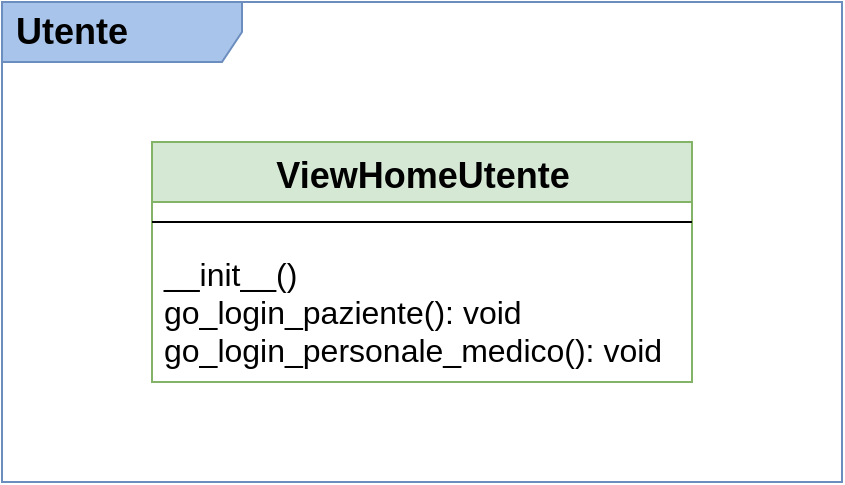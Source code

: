 <mxfile version="14.8.1" type="google" pages="5"><diagram id="C5RBs43oDa-KdzZeNtuy" name="Package Utente"><mxGraphModel dx="1038" dy="547" grid="1" gridSize="10" guides="1" tooltips="1" connect="1" arrows="1" fold="1" page="1" pageScale="1" pageWidth="827" pageHeight="1169" math="0" shadow="0"><root><mxCell id="WIyWlLk6GJQsqaUBKTNV-0"/><mxCell id="WIyWlLk6GJQsqaUBKTNV-1" parent="WIyWlLk6GJQsqaUBKTNV-0"/><mxCell id="-__cFTBCPtdSXfb_fc6X-0" value="Utente" style="shape=umlFrame;whiteSpace=wrap;html=1;width=120;height=30;boundedLbl=1;verticalAlign=middle;align=left;spacingLeft=5;strokeColor=#6c8ebf;fillColor=#A9C4EB;swimlaneFillColor=#ffffff;fontSize=18;fontStyle=1" parent="WIyWlLk6GJQsqaUBKTNV-1" vertex="1"><mxGeometry x="204" y="190" width="420" height="240" as="geometry"/></mxCell><mxCell id="-__cFTBCPtdSXfb_fc6X-1" value="ViewHomeUtente" style="swimlane;fontStyle=1;align=center;verticalAlign=top;childLayout=stackLayout;horizontal=1;startSize=30;horizontalStack=0;resizeParent=1;resizeParentMax=0;resizeLast=0;collapsible=0;marginBottom=0;html=1;fontSize=18;fillColor=#d5e8d4;swimlaneFillColor=#ffffff;swimlaneLine=1;strokeColor=#82b366;" parent="WIyWlLk6GJQsqaUBKTNV-1" vertex="1"><mxGeometry x="279" y="260" width="270" height="120" as="geometry"/></mxCell><mxCell id="-__cFTBCPtdSXfb_fc6X-2" value="" style="line;strokeWidth=1;fillColor=none;align=left;verticalAlign=middle;spacingTop=-1;spacingLeft=3;spacingRight=3;rotatable=0;labelPosition=right;points=[];portConstraint=eastwest;" parent="-__cFTBCPtdSXfb_fc6X-1" vertex="1"><mxGeometry y="30" width="270" height="20" as="geometry"/></mxCell><mxCell id="-__cFTBCPtdSXfb_fc6X-3" value="__init__()&lt;br&gt;go_login_paziente(): void&lt;br&gt;go_login_personale_medico(): void" style="html=1;strokeColor=none;fillColor=none;align=left;verticalAlign=middle;spacingLeft=4;spacingRight=4;rotatable=0;points=[[0,0.5],[1,0.5]];resizeWidth=1;fontSize=16;" parent="-__cFTBCPtdSXfb_fc6X-1" vertex="1"><mxGeometry y="50" width="270" height="70" as="geometry"/></mxCell></root></mxGraphModel></diagram><diagram name="Package Paziente e Login Paziente" id="WcHKYepuZW4AfrwqTNza"><mxGraphModel dx="5541" dy="2110" grid="1" gridSize="10" guides="1" tooltips="1" connect="1" arrows="1" fold="1" page="1" pageScale="1" pageWidth="1169" pageHeight="827" math="0" shadow="0"><root><mxCell id="hZ7o16owW1QH_ZG3dF_s-0"/><mxCell id="hZ7o16owW1QH_ZG3dF_s-1" parent="hZ7o16owW1QH_ZG3dF_s-0"/><mxCell id="hZ7o16owW1QH_ZG3dF_s-2" value="Paziente" style="shape=umlFrame;whiteSpace=wrap;html=1;width=120;height=30;boundedLbl=1;verticalAlign=middle;align=left;spacingLeft=5;strokeColor=#d6b656;swimlaneFillColor=#ffffff;fontSize=18;fontStyle=0;fillColor=#FFD966;strokeWidth=2;" parent="hZ7o16owW1QH_ZG3dF_s-1" vertex="1"><mxGeometry x="-4220" y="-980" width="5840" height="2550" as="geometry"/></mxCell><mxCell id="hZ7o16owW1QH_ZG3dF_s-3" value="Model" style="shape=umlFrame;whiteSpace=wrap;html=1;width=120;height=30;boundedLbl=1;verticalAlign=middle;align=left;spacingLeft=5;strokeColor=#b85450;swimlaneFillColor=#ffffff;fontSize=18;fontStyle=0;fillColor=#f8cecc;strokeWidth=2;" parent="hZ7o16owW1QH_ZG3dF_s-1" vertex="1"><mxGeometry x="-4010" y="-780" width="900" height="2220" as="geometry"/></mxCell><mxCell id="hZ7o16owW1QH_ZG3dF_s-4" value="Controller&lt;span style=&quot;color: rgba(0 , 0 , 0 , 0) ; font-family: monospace ; font-size: 0px&quot;&gt;%3CmxGraphModel%3E%3Croot%3E%3CmxCell%20id%3D%220%22%2F%3E%3CmxCell%20id%3D%221%22%20parent%3D%220%22%2F%3E%3CmxCell%20id%3D%222%22%20value%3D%22View%22%20style%3D%22shape%3DumlFrame%3BwhiteSpace%3Dwrap%3Bhtml%3D1%3Bwidth%3D120%3Bheight%3D30%3BboundedLbl%3D1%3BverticalAlign%3Dmiddle%3Balign%3Dleft%3BspacingLeft%3D5%3BstrokeColor%3D%2382b366%3BswimlaneFillColor%3D%23ffffff%3BfontSize%3D18%3BfontStyle%3D0%3BfillColor%3D%23d5e8d4%3B%22%20vertex%3D%221%22%20parent%3D%221%22%3E%3CmxGeometry%20x%3D%22340%22%20y%3D%2240%22%20width%3D%22230%22%20height%3D%22110%22%20as%3D%22geometry%22%2F%3E%3C%2FmxCell%3E%3C%2Froot%3E%3C%2FmxGraphModel%3E&lt;/span&gt;" style="shape=umlFrame;whiteSpace=wrap;html=1;width=120;height=30;boundedLbl=1;verticalAlign=middle;align=left;spacingLeft=5;strokeColor=#d79b00;swimlaneFillColor=#ffffff;fontSize=18;fontStyle=0;fillColor=#ffe6cc;strokeWidth=2;" parent="hZ7o16owW1QH_ZG3dF_s-1" vertex="1"><mxGeometry x="-2870" y="-800" width="1030" height="2150" as="geometry"/></mxCell><mxCell id="hZ7o16owW1QH_ZG3dF_s-5" value="View" style="shape=umlFrame;whiteSpace=wrap;html=1;width=120;height=30;boundedLbl=1;verticalAlign=middle;align=left;spacingLeft=5;strokeColor=#82b366;swimlaneFillColor=#ffffff;fontSize=18;fontStyle=0;fillColor=#d5e8d4;strokeWidth=2;perimeterSpacing=0;" parent="hZ7o16owW1QH_ZG3dF_s-1" vertex="1"><mxGeometry x="-1680" y="-790" width="1560" height="2140" as="geometry"/></mxCell><mxCell id="hZ7o16owW1QH_ZG3dF_s-6" value="Login Paziente" style="shape=umlFrame;whiteSpace=wrap;html=1;width=140;height=30;boundedLbl=1;verticalAlign=middle;align=left;spacingLeft=5;strokeColor=#d6b656;swimlaneFillColor=#ffffff;fontSize=18;fontStyle=0;fillColor=#FFD966;strokeWidth=3;" parent="hZ7o16owW1QH_ZG3dF_s-1" vertex="1"><mxGeometry x="20" y="-300" width="1410" height="960" as="geometry"/></mxCell><mxCell id="hZ7o16owW1QH_ZG3dF_s-7" value="Controller&lt;span style=&quot;color: rgba(0 , 0 , 0 , 0) ; font-family: monospace ; font-size: 0px&quot;&gt;%3CmxGraphModel%3E%3Croot%3E%3CmxCell%20id%3D%220%22%2F%3E%3CmxCell%20id%3D%221%22%20parent%3D%220%22%2F%3E%3CmxCell%20id%3D%222%22%20value%3D%22View%22%20style%3D%22shape%3DumlFrame%3BwhiteSpace%3Dwrap%3Bhtml%3D1%3Bwidth%3D120%3Bheight%3D30%3BboundedLbl%3D1%3BverticalAlign%3Dmiddle%3Balign%3Dleft%3BspacingLeft%3D5%3BstrokeColor%3D%2382b366%3BswimlaneFillColor%3D%23ffffff%3BfontSize%3D18%3BfontStyle%3D0%3BfillColor%3D%23d5e8d4%3B%22%20vertex%3D%221%22%20parent%3D%221%22%3E%3CmxGeometry%20x%3D%22340%22%20y%3D%2240%22%20width%3D%22230%22%20height%3D%22110%22%20as%3D%22geometry%22%2F%3E%3C%2FmxCell%3E%3C%2Froot%3E%3C%2FmxGraphModel%3E&lt;/span&gt;" style="shape=umlFrame;whiteSpace=wrap;html=1;width=120;height=30;boundedLbl=1;verticalAlign=middle;align=left;spacingLeft=5;strokeColor=#d79b00;swimlaneFillColor=#ffffff;fontSize=18;fontStyle=0;fillColor=#ffe6cc;strokeWidth=2;" parent="hZ7o16owW1QH_ZG3dF_s-1" vertex="1"><mxGeometry x="100" y="-230" width="440" height="330" as="geometry"/></mxCell><mxCell id="hZ7o16owW1QH_ZG3dF_s-8" value="View" style="shape=umlFrame;whiteSpace=wrap;html=1;width=120;height=30;boundedLbl=1;verticalAlign=middle;align=left;spacingLeft=5;strokeColor=#82b366;swimlaneFillColor=#ffffff;fontSize=18;fontStyle=0;fillColor=#d5e8d4;strokeWidth=2;perimeterSpacing=0;" parent="hZ7o16owW1QH_ZG3dF_s-1" vertex="1"><mxGeometry x="330" y="170" width="660" height="450" as="geometry"/></mxCell><mxCell id="hZ7o16owW1QH_ZG3dF_s-9" style="edgeStyle=orthogonalEdgeStyle;rounded=0;orthogonalLoop=1;jettySize=auto;html=1;entryX=0;entryY=0.75;entryDx=0;entryDy=0;dashed=1;endArrow=none;endFill=0;strokeWidth=2;" parent="hZ7o16owW1QH_ZG3dF_s-1" source="hZ7o16owW1QH_ZG3dF_s-10" target="hZ7o16owW1QH_ZG3dF_s-16" edge="1"><mxGeometry relative="1" as="geometry"/></mxCell><mxCell id="hZ7o16owW1QH_ZG3dF_s-10" value="ViewLoginPaziente" style="swimlane;fontStyle=1;align=center;verticalAlign=top;childLayout=stackLayout;horizontal=1;startSize=30;horizontalStack=0;resizeParent=1;resizeParentMax=0;resizeLast=0;collapsible=0;marginBottom=0;html=1;fontSize=18;fillColor=#d5e8d4;swimlaneFillColor=#ffffff;swimlaneLine=1;strokeColor=#82b366;" parent="hZ7o16owW1QH_ZG3dF_s-1" vertex="1"><mxGeometry x="380" y="430" width="350" height="140" as="geometry"/></mxCell><mxCell id="hZ7o16owW1QH_ZG3dF_s-11" value="controller_lista_pazienti: ControllerListaPazienti" style="text;html=1;strokeColor=none;fillColor=none;align=left;verticalAlign=middle;whiteSpace=wrap;rounded=0;fontSize=16;" parent="hZ7o16owW1QH_ZG3dF_s-10" vertex="1"><mxGeometry y="30" width="350" height="20" as="geometry"/></mxCell><mxCell id="hZ7o16owW1QH_ZG3dF_s-12" value="" style="line;strokeWidth=1;fillColor=none;align=left;verticalAlign=middle;spacingTop=-1;spacingLeft=3;spacingRight=3;rotatable=0;labelPosition=right;points=[];portConstraint=eastwest;" parent="hZ7o16owW1QH_ZG3dF_s-10" vertex="1"><mxGeometry y="50" width="350" height="20" as="geometry"/></mxCell><mxCell id="hZ7o16owW1QH_ZG3dF_s-13" value="__init__()&lt;br&gt;occhiello_button_pressed(): void&lt;br&gt;occhiello_barrato_button_pressed(): void" style="html=1;strokeColor=none;fillColor=none;align=left;verticalAlign=middle;spacingLeft=4;spacingRight=4;rotatable=0;points=[[0,0.5],[1,0.5]];resizeWidth=1;fontSize=16;" parent="hZ7o16owW1QH_ZG3dF_s-10" vertex="1"><mxGeometry y="70" width="350" height="70" as="geometry"/></mxCell><mxCell id="hZ7o16owW1QH_ZG3dF_s-14" value="Model" style="shape=umlFrame;whiteSpace=wrap;html=1;width=120;height=30;boundedLbl=1;verticalAlign=middle;align=left;spacingLeft=5;strokeColor=#b85450;swimlaneFillColor=#ffffff;fontSize=18;fontStyle=0;fillColor=#f8cecc;strokeWidth=2;" parent="hZ7o16owW1QH_ZG3dF_s-1" vertex="1"><mxGeometry x="710" y="-253" width="500" height="360" as="geometry"/></mxCell><mxCell id="hZ7o16owW1QH_ZG3dF_s-15" value="ViewRegistrazionePaziente" style="swimlane;fontStyle=1;align=center;verticalAlign=top;childLayout=stackLayout;horizontal=1;startSize=30;horizontalStack=0;resizeParent=1;resizeParentMax=0;resizeLast=0;collapsible=0;marginBottom=0;html=1;fontSize=18;fillColor=#d5e8d4;swimlaneFillColor=#ffffff;swimlaneLine=1;strokeColor=#82b366;" parent="hZ7o16owW1QH_ZG3dF_s-1" vertex="1"><mxGeometry x="600" y="190" width="350" height="190" as="geometry"/></mxCell><mxCell id="hZ7o16owW1QH_ZG3dF_s-16" value="sheet: Worksheet&lt;br&gt;province: list&lt;br&gt;controller_lista_pazienti: ControllerListaPazienti" style="text;html=1;strokeColor=none;fillColor=none;align=left;verticalAlign=middle;whiteSpace=wrap;rounded=0;fontSize=16;" parent="hZ7o16owW1QH_ZG3dF_s-15" vertex="1"><mxGeometry y="30" width="350" height="60" as="geometry"/></mxCell><mxCell id="hZ7o16owW1QH_ZG3dF_s-17" value="" style="line;strokeWidth=1;fillColor=none;align=left;verticalAlign=middle;spacingTop=-1;spacingLeft=3;spacingRight=3;rotatable=0;labelPosition=right;points=[];portConstraint=eastwest;" parent="hZ7o16owW1QH_ZG3dF_s-15" vertex="1"><mxGeometry y="90" width="350" height="20" as="geometry"/></mxCell><mxCell id="hZ7o16owW1QH_ZG3dF_s-18" value="__init__()&lt;br&gt;occhiello_button_pressed(): void&lt;br&gt;occhiello_barrato_button_pressed(): void&lt;br&gt;lista_comuni(str): void" style="html=1;strokeColor=none;fillColor=none;align=left;verticalAlign=middle;spacingLeft=4;spacingRight=4;rotatable=0;points=[[0,0.5],[1,0.5]];resizeWidth=1;fontSize=16;" parent="hZ7o16owW1QH_ZG3dF_s-15" vertex="1"><mxGeometry y="110" width="350" height="80" as="geometry"/></mxCell><mxCell id="hZ7o16owW1QH_ZG3dF_s-19" value="ControllerListaPazienti" style="swimlane;fontStyle=1;align=center;verticalAlign=top;childLayout=stackLayout;horizontal=1;startSize=30;horizontalStack=0;resizeParent=1;resizeParentMax=0;resizeLast=0;collapsible=0;marginBottom=0;html=1;fontSize=18;fillColor=#ffe6cc;swimlaneFillColor=#ffffff;swimlaneLine=1;strokeColor=#d79b00;" parent="hZ7o16owW1QH_ZG3dF_s-1" vertex="1"><mxGeometry x="145" y="-175" width="350" height="220" as="geometry"/></mxCell><mxCell id="hZ7o16owW1QH_ZG3dF_s-20" value="widget: QWidget&lt;br&gt;model_lista_pazienti: ListaPazienti" style="text;html=1;strokeColor=none;fillColor=none;align=left;verticalAlign=middle;whiteSpace=wrap;rounded=0;fontSize=16;" parent="hZ7o16owW1QH_ZG3dF_s-19" vertex="1"><mxGeometry y="30" width="350" height="40" as="geometry"/></mxCell><mxCell id="hZ7o16owW1QH_ZG3dF_s-21" value="" style="line;strokeWidth=1;fillColor=none;align=left;verticalAlign=middle;spacingTop=-1;spacingLeft=3;spacingRight=3;rotatable=0;labelPosition=right;points=[];portConstraint=eastwest;" parent="hZ7o16owW1QH_ZG3dF_s-19" vertex="1"><mxGeometry y="70" width="350" height="20" as="geometry"/></mxCell><mxCell id="hZ7o16owW1QH_ZG3dF_s-22" value="__init__(QWidget)&lt;br&gt;go_home_utente(ViewHomeUtente): void&lt;br&gt;go_registrazione_paziente(): void&lt;br&gt;go_login_paziente(): void&lt;br&gt;go_home_paziente(): void&lt;br&gt;registrazione_paziente(): void" style="html=1;strokeColor=none;fillColor=none;align=left;verticalAlign=middle;spacingLeft=4;spacingRight=4;rotatable=0;points=[[0,0.5],[1,0.5]];resizeWidth=1;fontSize=16;" parent="hZ7o16owW1QH_ZG3dF_s-19" vertex="1"><mxGeometry y="90" width="350" height="130" as="geometry"/></mxCell><mxCell id="hZ7o16owW1QH_ZG3dF_s-23" value="ListaPazienti" style="swimlane;fontStyle=1;align=center;verticalAlign=top;childLayout=stackLayout;horizontal=1;startSize=30;horizontalStack=0;resizeParent=1;resizeParentMax=0;resizeLast=0;collapsible=0;marginBottom=0;html=1;fontSize=18;fillColor=#f8cecc;swimlaneFillColor=#ffffff;swimlaneLine=1;strokeColor=#b85450;" parent="hZ7o16owW1QH_ZG3dF_s-1" vertex="1"><mxGeometry x="742.5" y="-210" width="445" height="290" as="geometry"/></mxCell><mxCell id="hZ7o16owW1QH_ZG3dF_s-24" value="lista_pazienti: list" style="text;html=1;strokeColor=none;fillColor=none;align=left;verticalAlign=middle;whiteSpace=wrap;rounded=0;fontSize=16;" parent="hZ7o16owW1QH_ZG3dF_s-23" vertex="1"><mxGeometry y="30" width="445" height="40" as="geometry"/></mxCell><mxCell id="hZ7o16owW1QH_ZG3dF_s-25" value="" style="line;strokeWidth=1;fillColor=none;align=left;verticalAlign=middle;spacingTop=-1;spacingLeft=3;spacingRight=3;rotatable=0;labelPosition=right;points=[];portConstraint=eastwest;" parent="hZ7o16owW1QH_ZG3dF_s-23" vertex="1"><mxGeometry y="70" width="445" height="20" as="geometry"/></mxCell><mxCell id="hZ7o16owW1QH_ZG3dF_s-26" value="__init__()&lt;br&gt;recupera_pazienti(): void&lt;br&gt;aggiorna_password_paziente(): void&lt;br&gt;registrazione_paziente(str, str, date, int, str, str, str, str, str, str)&lt;br&gt;controlla_credenziali(str, str): object&lt;br&gt;salva_pazienti(): void&lt;br&gt;controllo_email_gia_registrata(str): bool&lt;br&gt;&lt;u&gt;controllo_email(str): bool&lt;/u&gt;&lt;br&gt;&lt;u&gt;calcolo_eta(date): int&lt;br&gt;controllo_sicurezza_password(str): bool&lt;/u&gt;" style="html=1;strokeColor=none;fillColor=none;align=left;verticalAlign=middle;spacingLeft=4;spacingRight=4;rotatable=0;points=[[0,0.5],[1,0.5]];resizeWidth=1;fontSize=16;" parent="hZ7o16owW1QH_ZG3dF_s-23" vertex="1"><mxGeometry y="90" width="445" height="200" as="geometry"/></mxCell><mxCell id="hZ7o16owW1QH_ZG3dF_s-27" value="" style="endArrow=none;html=1;rounded=0;align=center;verticalAlign=top;endFill=0;labelBackgroundColor=none;fontSize=11;exitX=0.317;exitY=1.013;exitDx=0;exitDy=0;entryX=0.25;entryY=0;entryDx=0;entryDy=0;exitPerimeter=0;strokeWidth=1;" parent="hZ7o16owW1QH_ZG3dF_s-1" source="hZ7o16owW1QH_ZG3dF_s-22" target="hZ7o16owW1QH_ZG3dF_s-10" edge="1"><mxGeometry relative="1" as="geometry"><mxPoint x="180.0" y="342.1" as="sourcePoint"/><mxPoint x="256.52" y="342" as="targetPoint"/><Array as="points"><mxPoint x="256" y="240"/><mxPoint x="468" y="240"/></Array></mxGeometry></mxCell><mxCell id="hZ7o16owW1QH_ZG3dF_s-28" value="1" style="resizable=0;html=1;align=left;verticalAlign=bottom;labelBackgroundColor=none;fontSize=18;" parent="hZ7o16owW1QH_ZG3dF_s-27" connectable="0" vertex="1"><mxGeometry x="-1" relative="1" as="geometry"><mxPoint x="4" y="31" as="offset"/></mxGeometry></mxCell><mxCell id="hZ7o16owW1QH_ZG3dF_s-29" value="" style="resizable=0;html=1;align=left;verticalAlign=top;labelBackgroundColor=none;" parent="hZ7o16owW1QH_ZG3dF_s-27" connectable="0" vertex="1"><mxGeometry x="-1" relative="1" as="geometry"/></mxCell><mxCell id="hZ7o16owW1QH_ZG3dF_s-30" value="1" style="resizable=0;html=1;align=right;verticalAlign=bottom;labelBackgroundColor=none;fontSize=18;" parent="hZ7o16owW1QH_ZG3dF_s-27" connectable="0" vertex="1"><mxGeometry x="1" relative="1" as="geometry"><mxPoint x="-7" y="-2" as="offset"/></mxGeometry></mxCell><mxCell id="hZ7o16owW1QH_ZG3dF_s-31" value="" style="resizable=0;html=1;align=right;verticalAlign=top;labelBackgroundColor=none;" parent="hZ7o16owW1QH_ZG3dF_s-27" connectable="0" vertex="1"><mxGeometry x="1" relative="1" as="geometry"/></mxCell><mxCell id="hZ7o16owW1QH_ZG3dF_s-32" value="" style="endArrow=none;html=1;rounded=0;align=center;verticalAlign=top;endFill=0;labelBackgroundColor=none;fontSize=11;exitX=1;exitY=0.077;exitDx=0;exitDy=0;entryX=0;entryY=0.225;entryDx=0;entryDy=0;exitPerimeter=0;entryPerimeter=0;" parent="hZ7o16owW1QH_ZG3dF_s-1" source="hZ7o16owW1QH_ZG3dF_s-22" target="hZ7o16owW1QH_ZG3dF_s-26" edge="1"><mxGeometry relative="1" as="geometry"><mxPoint x="585.0" y="-309.9" as="sourcePoint"/><mxPoint x="661.52" y="-310.0" as="targetPoint"/></mxGeometry></mxCell><mxCell id="hZ7o16owW1QH_ZG3dF_s-33" value="1" style="resizable=0;html=1;align=left;verticalAlign=bottom;labelBackgroundColor=none;fontSize=18;" parent="hZ7o16owW1QH_ZG3dF_s-32" connectable="0" vertex="1"><mxGeometry x="-1" relative="1" as="geometry"><mxPoint x="5" y="-2" as="offset"/></mxGeometry></mxCell><mxCell id="hZ7o16owW1QH_ZG3dF_s-34" value="" style="resizable=0;html=1;align=left;verticalAlign=top;labelBackgroundColor=none;" parent="hZ7o16owW1QH_ZG3dF_s-32" connectable="0" vertex="1"><mxGeometry x="-1" relative="1" as="geometry"/></mxCell><mxCell id="hZ7o16owW1QH_ZG3dF_s-35" value="1" style="resizable=0;html=1;align=right;verticalAlign=bottom;labelBackgroundColor=none;fontSize=18;" parent="hZ7o16owW1QH_ZG3dF_s-32" connectable="0" vertex="1"><mxGeometry x="1" relative="1" as="geometry"><mxPoint x="-4" y="-2" as="offset"/></mxGeometry></mxCell><mxCell id="hZ7o16owW1QH_ZG3dF_s-36" value="" style="resizable=0;html=1;align=right;verticalAlign=top;labelBackgroundColor=none;" parent="hZ7o16owW1QH_ZG3dF_s-32" connectable="0" vertex="1"><mxGeometry x="1" relative="1" as="geometry"/></mxCell><mxCell id="hZ7o16owW1QH_ZG3dF_s-37" value="" style="endArrow=none;html=1;rounded=0;align=center;verticalAlign=top;endFill=0;labelBackgroundColor=none;fontSize=11;exitX=0.682;exitY=1.02;exitDx=0;exitDy=0;exitPerimeter=0;entryX=0.229;entryY=0.002;entryDx=0;entryDy=0;entryPerimeter=0;strokeWidth=1;" parent="hZ7o16owW1QH_ZG3dF_s-1" source="hZ7o16owW1QH_ZG3dF_s-22" target="hZ7o16owW1QH_ZG3dF_s-15" edge="1"><mxGeometry relative="1" as="geometry"><mxPoint x="653.48" y="-471.08" as="sourcePoint"/><mxPoint x="700" y="150" as="targetPoint"/><Array as="points"><mxPoint x="384" y="120"/><mxPoint x="680" y="120"/></Array></mxGeometry></mxCell><mxCell id="hZ7o16owW1QH_ZG3dF_s-38" value="1" style="resizable=0;html=1;align=left;verticalAlign=bottom;labelBackgroundColor=none;fontSize=18;" parent="hZ7o16owW1QH_ZG3dF_s-37" connectable="0" vertex="1"><mxGeometry x="-1" relative="1" as="geometry"><mxPoint x="1" y="22" as="offset"/></mxGeometry></mxCell><mxCell id="hZ7o16owW1QH_ZG3dF_s-39" value="" style="resizable=0;html=1;align=left;verticalAlign=top;labelBackgroundColor=none;" parent="hZ7o16owW1QH_ZG3dF_s-37" connectable="0" vertex="1"><mxGeometry x="-1" relative="1" as="geometry"/></mxCell><mxCell id="hZ7o16owW1QH_ZG3dF_s-40" value="1" style="resizable=0;html=1;align=right;verticalAlign=bottom;labelBackgroundColor=none;fontSize=18;" parent="hZ7o16owW1QH_ZG3dF_s-37" connectable="0" vertex="1"><mxGeometry x="1" relative="1" as="geometry"><mxPoint x="-10" as="offset"/></mxGeometry></mxCell><mxCell id="hZ7o16owW1QH_ZG3dF_s-41" value="" style="resizable=0;html=1;align=right;verticalAlign=top;labelBackgroundColor=none;" parent="hZ7o16owW1QH_ZG3dF_s-37" connectable="0" vertex="1"><mxGeometry x="1" relative="1" as="geometry"/></mxCell><mxCell id="hZ7o16owW1QH_ZG3dF_s-44" style="edgeStyle=orthogonalEdgeStyle;rounded=0;orthogonalLoop=1;jettySize=auto;html=1;entryX=1;entryY=0.5;entryDx=0;entryDy=0;dashed=1;endArrow=none;endFill=0;strokeWidth=2;exitX=0.22;exitY=1.033;exitDx=0;exitDy=0;exitPerimeter=0;" parent="hZ7o16owW1QH_ZG3dF_s-1" source="hZ7o16owW1QH_ZG3dF_s-49" target="hZ7o16owW1QH_ZG3dF_s-68" edge="1"><mxGeometry relative="1" as="geometry"><mxPoint x="-400.0" y="235" as="sourcePoint"/><Array as="points"><mxPoint x="-460" y="400"/></Array></mxGeometry></mxCell><mxCell id="hZ7o16owW1QH_ZG3dF_s-45" style="edgeStyle=orthogonalEdgeStyle;rounded=0;orthogonalLoop=1;jettySize=auto;html=1;entryX=0.75;entryY=0;entryDx=0;entryDy=0;dashed=1;endArrow=none;endFill=0;strokeWidth=2;" parent="hZ7o16owW1QH_ZG3dF_s-1" target="hZ7o16owW1QH_ZG3dF_s-63" edge="1"><mxGeometry relative="1" as="geometry"><mxPoint x="-360" y="236" as="sourcePoint"/><Array as="points"><mxPoint x="-360" y="236"/><mxPoint x="-360" y="600"/><mxPoint x="-884" y="600"/></Array></mxGeometry></mxCell><mxCell id="0r8ZLsMVTJSZ6g1uMmlN-0" style="edgeStyle=orthogonalEdgeStyle;rounded=0;orthogonalLoop=1;jettySize=auto;html=1;entryX=0.488;entryY=1.027;entryDx=0;entryDy=0;entryPerimeter=0;endArrow=none;endFill=0;dashed=1;strokeWidth=2;" parent="hZ7o16owW1QH_ZG3dF_s-1" source="hZ7o16owW1QH_ZG3dF_s-46" target="hZ7o16owW1QH_ZG3dF_s-53" edge="1"><mxGeometry relative="1" as="geometry"/></mxCell><mxCell id="0r8ZLsMVTJSZ6g1uMmlN-1" style="edgeStyle=orthogonalEdgeStyle;rounded=0;orthogonalLoop=1;jettySize=auto;html=1;entryX=1;entryY=1;entryDx=0;entryDy=0;dashed=1;endArrow=none;endFill=0;strokeWidth=2;" parent="hZ7o16owW1QH_ZG3dF_s-1" source="hZ7o16owW1QH_ZG3dF_s-46" target="hZ7o16owW1QH_ZG3dF_s-59" edge="1"><mxGeometry relative="1" as="geometry"><Array as="points"><mxPoint x="-362" y="-620"/></Array></mxGeometry></mxCell><mxCell id="hZ7o16owW1QH_ZG3dF_s-46" value="ViewHomePaziente" style="swimlane;fontStyle=1;align=center;verticalAlign=top;childLayout=stackLayout;horizontal=1;startSize=30;horizontalStack=0;resizeParent=1;resizeParentMax=0;resizeLast=0;collapsible=0;marginBottom=0;html=1;fontSize=18;fillColor=#d5e8d4;swimlaneFillColor=#ffffff;swimlaneLine=1;strokeColor=#82b366;" parent="hZ7o16owW1QH_ZG3dF_s-1" vertex="1"><mxGeometry x="-537" y="115" width="350" height="120" as="geometry"/></mxCell><mxCell id="hZ7o16owW1QH_ZG3dF_s-47" value="paziente: Paziente&lt;br&gt;controller_paziente: ControllerPaziente" style="text;html=1;strokeColor=none;fillColor=none;align=left;verticalAlign=middle;whiteSpace=wrap;rounded=0;fontSize=16;" parent="hZ7o16owW1QH_ZG3dF_s-46" vertex="1"><mxGeometry y="30" width="350" height="40" as="geometry"/></mxCell><mxCell id="hZ7o16owW1QH_ZG3dF_s-48" value="" style="line;strokeWidth=1;fillColor=none;align=left;verticalAlign=middle;spacingTop=-1;spacingLeft=3;spacingRight=3;rotatable=0;labelPosition=right;points=[];portConstraint=eastwest;" parent="hZ7o16owW1QH_ZG3dF_s-46" vertex="1"><mxGeometry y="70" width="350" height="20" as="geometry"/></mxCell><mxCell id="hZ7o16owW1QH_ZG3dF_s-49" value="__init__(Paziente)" style="html=1;strokeColor=none;fillColor=none;align=left;verticalAlign=middle;spacingLeft=4;spacingRight=4;rotatable=0;points=[[0,0.5],[1,0.5]];resizeWidth=1;fontSize=16;" parent="hZ7o16owW1QH_ZG3dF_s-46" vertex="1"><mxGeometry y="90" width="350" height="30" as="geometry"/></mxCell><mxCell id="hZ7o16owW1QH_ZG3dF_s-50" value="ViewCartellaClinica" style="swimlane;fontStyle=1;align=center;verticalAlign=top;childLayout=stackLayout;horizontal=1;startSize=30;horizontalStack=0;resizeParent=1;resizeParentMax=0;resizeLast=0;collapsible=0;marginBottom=0;html=1;fontSize=18;fillColor=#d5e8d4;swimlaneFillColor=#ffffff;swimlaneLine=1;strokeColor=#82b366;" parent="hZ7o16owW1QH_ZG3dF_s-1" vertex="1"><mxGeometry x="-1392" y="-135" width="380" height="120" as="geometry"/></mxCell><mxCell id="hZ7o16owW1QH_ZG3dF_s-51" value="paziente: Paziente&lt;br&gt;controller_cartella_clinica: ControllerCartellaClinica" style="text;html=1;strokeColor=none;fillColor=none;align=left;verticalAlign=middle;whiteSpace=wrap;rounded=0;fontSize=16;" parent="hZ7o16owW1QH_ZG3dF_s-50" vertex="1"><mxGeometry y="30" width="380" height="40" as="geometry"/></mxCell><mxCell id="hZ7o16owW1QH_ZG3dF_s-52" value="" style="line;strokeWidth=1;fillColor=none;align=left;verticalAlign=middle;spacingTop=-1;spacingLeft=3;spacingRight=3;rotatable=0;labelPosition=right;points=[];portConstraint=eastwest;" parent="hZ7o16owW1QH_ZG3dF_s-50" vertex="1"><mxGeometry y="70" width="380" height="20" as="geometry"/></mxCell><mxCell id="hZ7o16owW1QH_ZG3dF_s-53" value="__init__(Paziente)" style="html=1;strokeColor=none;fillColor=none;align=left;verticalAlign=middle;spacingLeft=4;spacingRight=4;rotatable=0;points=[[0,0.5],[1,0.5]];resizeWidth=1;fontSize=16;" parent="hZ7o16owW1QH_ZG3dF_s-50" vertex="1"><mxGeometry y="90" width="380" height="30" as="geometry"/></mxCell><mxCell id="hZ7o16owW1QH_ZG3dF_s-54" value="ViewPrenotazione" style="swimlane;fontStyle=1;align=center;verticalAlign=top;childLayout=stackLayout;horizontal=1;startSize=30;horizontalStack=0;resizeParent=1;resizeParentMax=0;resizeLast=0;collapsible=0;marginBottom=0;html=1;fontSize=18;fillColor=#d5e8d4;swimlaneFillColor=#ffffff;swimlaneLine=1;strokeColor=#82b366;" parent="hZ7o16owW1QH_ZG3dF_s-1" vertex="1"><mxGeometry x="-892" y="1071" width="350" height="170" as="geometry"/></mxCell><mxCell id="hZ7o16owW1QH_ZG3dF_s-55" value="paziente: Paziente&lt;br&gt;prenotazione: Prenotazione&lt;br&gt;lista_prenotazioni: list&lt;br&gt;controller_prenotazione: ControllerPrenotazione" style="text;html=1;strokeColor=none;fillColor=none;align=left;verticalAlign=middle;whiteSpace=wrap;rounded=0;fontSize=16;" parent="hZ7o16owW1QH_ZG3dF_s-54" vertex="1"><mxGeometry y="30" width="350" height="80" as="geometry"/></mxCell><mxCell id="hZ7o16owW1QH_ZG3dF_s-56" value="" style="line;strokeWidth=1;fillColor=none;align=left;verticalAlign=middle;spacingTop=-1;spacingLeft=3;spacingRight=3;rotatable=0;labelPosition=right;points=[];portConstraint=eastwest;" parent="hZ7o16owW1QH_ZG3dF_s-54" vertex="1"><mxGeometry y="110" width="350" height="20" as="geometry"/></mxCell><mxCell id="hZ7o16owW1QH_ZG3dF_s-57" value="__init__(Paziente, Prenotazione, list)" style="html=1;strokeColor=none;fillColor=none;align=left;verticalAlign=middle;spacingLeft=4;spacingRight=4;rotatable=0;points=[[0,0.5],[1,0.5]];resizeWidth=1;fontSize=16;" parent="hZ7o16owW1QH_ZG3dF_s-54" vertex="1"><mxGeometry y="130" width="350" height="40" as="geometry"/></mxCell><mxCell id="hZ7o16owW1QH_ZG3dF_s-58" value="ViewPaziente" style="swimlane;fontStyle=1;align=center;verticalAlign=top;childLayout=stackLayout;horizontal=1;startSize=30;horizontalStack=0;resizeParent=1;resizeParentMax=0;resizeLast=0;collapsible=0;marginBottom=0;html=1;fontSize=18;fillColor=#d5e8d4;swimlaneFillColor=#ffffff;swimlaneLine=1;strokeColor=#82b366;" parent="hZ7o16owW1QH_ZG3dF_s-1" vertex="1"><mxGeometry x="-912" y="-690" width="390" height="160" as="geometry"/></mxCell><mxCell id="hZ7o16owW1QH_ZG3dF_s-59" value="paziente: Paziente&lt;br&gt;controller_paziente: ControllerPaziente" style="text;html=1;strokeColor=none;fillColor=none;align=left;verticalAlign=middle;whiteSpace=wrap;rounded=0;fontSize=16;" parent="hZ7o16owW1QH_ZG3dF_s-58" vertex="1"><mxGeometry y="30" width="390" height="40" as="geometry"/></mxCell><mxCell id="hZ7o16owW1QH_ZG3dF_s-60" value="" style="line;strokeWidth=1;fillColor=none;align=left;verticalAlign=middle;spacingTop=-1;spacingLeft=3;spacingRight=3;rotatable=0;labelPosition=right;points=[];portConstraint=eastwest;" parent="hZ7o16owW1QH_ZG3dF_s-58" vertex="1"><mxGeometry y="70" width="390" height="20" as="geometry"/></mxCell><mxCell id="hZ7o16owW1QH_ZG3dF_s-61" value="__init__(Paziente)&lt;br&gt;occhiello_button_pressed(): void&lt;br&gt;occhiello_barrato_button_pressed(): void" style="html=1;strokeColor=none;fillColor=none;align=left;verticalAlign=middle;spacingLeft=4;spacingRight=4;rotatable=0;points=[[0,0.5],[1,0.5]];resizeWidth=1;fontSize=16;" parent="hZ7o16owW1QH_ZG3dF_s-58" vertex="1"><mxGeometry y="90" width="390" height="70" as="geometry"/></mxCell><mxCell id="hZ7o16owW1QH_ZG3dF_s-62" style="edgeStyle=orthogonalEdgeStyle;rounded=0;orthogonalLoop=1;jettySize=auto;html=1;entryX=1;entryY=0.5;entryDx=0;entryDy=0;dashed=1;endArrow=none;endFill=0;strokeWidth=2;" parent="hZ7o16owW1QH_ZG3dF_s-1" source="hZ7o16owW1QH_ZG3dF_s-63" target="hZ7o16owW1QH_ZG3dF_s-55" edge="1"><mxGeometry relative="1" as="geometry"><Array as="points"><mxPoint x="-430" y="845"/><mxPoint x="-430" y="1141"/></Array></mxGeometry></mxCell><mxCell id="hZ7o16owW1QH_ZG3dF_s-63" value="ViewListaPrenotazioni" style="swimlane;fontStyle=1;align=center;verticalAlign=top;childLayout=stackLayout;horizontal=1;startSize=30;horizontalStack=0;resizeParent=1;resizeParentMax=0;resizeLast=0;collapsible=0;marginBottom=0;html=1;fontSize=18;fillColor=#d5e8d4;swimlaneFillColor=#ffffff;swimlaneLine=1;strokeColor=#82b366;" parent="hZ7o16owW1QH_ZG3dF_s-1" vertex="1"><mxGeometry x="-1207" y="780" width="430" height="130" as="geometry"/></mxCell><mxCell id="hZ7o16owW1QH_ZG3dF_s-64" value="paziente: Paziente&lt;br&gt;controller_prenotazioni: ControllerListaPrenotazioniPazienti" style="text;html=1;strokeColor=none;fillColor=none;align=left;verticalAlign=middle;whiteSpace=wrap;rounded=0;fontSize=16;" parent="hZ7o16owW1QH_ZG3dF_s-63" vertex="1"><mxGeometry y="30" width="430" height="40" as="geometry"/></mxCell><mxCell id="hZ7o16owW1QH_ZG3dF_s-65" value="" style="line;strokeWidth=1;fillColor=none;align=left;verticalAlign=middle;spacingTop=-1;spacingLeft=3;spacingRight=3;rotatable=0;labelPosition=right;points=[];portConstraint=eastwest;" parent="hZ7o16owW1QH_ZG3dF_s-63" vertex="1"><mxGeometry y="70" width="430" height="20" as="geometry"/></mxCell><mxCell id="hZ7o16owW1QH_ZG3dF_s-66" value="__init__(Paziente)" style="html=1;strokeColor=none;fillColor=none;align=left;verticalAlign=middle;spacingLeft=4;spacingRight=4;rotatable=0;points=[[0,0.5],[1,0.5]];resizeWidth=1;fontSize=16;" parent="hZ7o16owW1QH_ZG3dF_s-63" vertex="1"><mxGeometry y="90" width="430" height="40" as="geometry"/></mxCell><mxCell id="hZ7o16owW1QH_ZG3dF_s-67" value="ViewPrenotaOra" style="swimlane;fontStyle=1;align=center;verticalAlign=top;childLayout=stackLayout;horizontal=1;startSize=30;horizontalStack=0;resizeParent=1;resizeParentMax=0;resizeLast=0;collapsible=0;marginBottom=0;html=1;fontSize=18;fillColor=#d5e8d4;swimlaneFillColor=#ffffff;swimlaneLine=1;strokeColor=#82b366;" parent="hZ7o16owW1QH_ZG3dF_s-1" vertex="1"><mxGeometry x="-1417" y="235" width="430" height="350" as="geometry"/></mxCell><mxCell id="hZ7o16owW1QH_ZG3dF_s-68" value="paziente: Paziente&lt;br&gt;orario_apertura_mattina: datetime&lt;br&gt;orario_chiusura_mattina: datetime&lt;br&gt;orario_apertura_pomeriggio: datetime&lt;br&gt;orario_chiusura_pomeriggio: datetime&lt;br&gt;prezzo: str&lt;br&gt;durata: int&lt;br&gt;lista_orari_attivita_ambulatoriale: list&lt;br&gt;lista_orari_da_sottrarre: list&lt;br&gt;lista_orari_medici: list&lt;br&gt;lista_medici_disponibili: list&lt;br&gt;lista_pulsanti: list&lt;br&gt;specializzazioni: list&lt;br&gt;controller_prenotazioni: ControllerListaPrenotazioniPazienti" style="text;html=1;strokeColor=none;fillColor=none;align=left;verticalAlign=middle;whiteSpace=wrap;rounded=0;fontSize=16;" parent="hZ7o16owW1QH_ZG3dF_s-67" vertex="1"><mxGeometry y="30" width="430" height="270" as="geometry"/></mxCell><mxCell id="hZ7o16owW1QH_ZG3dF_s-69" value="" style="line;strokeWidth=1;fillColor=none;align=left;verticalAlign=middle;spacingTop=-1;spacingLeft=3;spacingRight=3;rotatable=0;labelPosition=right;points=[];portConstraint=eastwest;" parent="hZ7o16owW1QH_ZG3dF_s-67" vertex="1"><mxGeometry y="300" width="430" height="20" as="geometry"/></mxCell><mxCell id="hZ7o16owW1QH_ZG3dF_s-70" value="__init__(Paziente)" style="html=1;strokeColor=none;fillColor=none;align=left;verticalAlign=middle;spacingLeft=4;spacingRight=4;rotatable=0;points=[[0,0.5],[1,0.5]];resizeWidth=1;fontSize=16;" parent="hZ7o16owW1QH_ZG3dF_s-67" vertex="1"><mxGeometry y="320" width="430" height="30" as="geometry"/></mxCell><mxCell id="hZ7o16owW1QH_ZG3dF_s-71" style="edgeStyle=orthogonalEdgeStyle;rounded=0;orthogonalLoop=1;jettySize=auto;html=1;entryX=1;entryY=0.75;entryDx=0;entryDy=0;dashed=1;fontSize=11;endArrow=none;endFill=0;strokeWidth=2;" parent="hZ7o16owW1QH_ZG3dF_s-1" source="hZ7o16owW1QH_ZG3dF_s-10" target="hZ7o16owW1QH_ZG3dF_s-47" edge="1"><mxGeometry relative="1" as="geometry"/></mxCell><mxCell id="hZ7o16owW1QH_ZG3dF_s-72" value="ViewDisdettaPrenotazione" style="swimlane;fontStyle=1;align=center;verticalAlign=top;childLayout=stackLayout;horizontal=1;startSize=30;horizontalStack=0;resizeParent=1;resizeParentMax=0;resizeLast=0;collapsible=0;marginBottom=0;html=1;fontSize=18;fillColor=#d5e8d4;swimlaneFillColor=#ffffff;swimlaneLine=1;strokeColor=#82b366;" parent="hZ7o16owW1QH_ZG3dF_s-1" vertex="1"><mxGeometry x="-1560" y="950" width="530" height="230" as="geometry"/></mxCell><mxCell id="hZ7o16owW1QH_ZG3dF_s-73" value="widget_lista_prenotazioni: ViewPrenotazione&lt;br&gt;prenotazione: Prenotazione&lt;br&gt;paziente: Paziente&lt;br&gt;controller_lista_prenotazioni_pazienti: ControllerListaPrenotazioniPazienti&lt;br&gt;popup: QMessageBox" style="text;html=1;strokeColor=none;fillColor=none;align=left;verticalAlign=middle;whiteSpace=wrap;rounded=0;fontSize=16;" parent="hZ7o16owW1QH_ZG3dF_s-72" vertex="1"><mxGeometry y="30" width="530" height="120" as="geometry"/></mxCell><mxCell id="hZ7o16owW1QH_ZG3dF_s-74" value="" style="line;strokeWidth=1;fillColor=none;align=left;verticalAlign=middle;spacingTop=-1;spacingLeft=3;spacingRight=3;rotatable=0;labelPosition=right;points=[];portConstraint=eastwest;" parent="hZ7o16owW1QH_ZG3dF_s-72" vertex="1"><mxGeometry y="150" width="530" height="20" as="geometry"/></mxCell><mxCell id="hZ7o16owW1QH_ZG3dF_s-75" value="__init__(ViewPrenotazione, Prenotazione)&lt;br&gt;crea_popup(): void&lt;br&gt;esegui_popup(): void" style="html=1;strokeColor=none;fillColor=none;align=left;verticalAlign=middle;spacingLeft=4;spacingRight=4;rotatable=0;points=[[0,0.5],[1,0.5]];resizeWidth=1;fontSize=16;" parent="hZ7o16owW1QH_ZG3dF_s-72" vertex="1"><mxGeometry y="170" width="530" height="60" as="geometry"/></mxCell><mxCell id="hZ7o16owW1QH_ZG3dF_s-76" style="edgeStyle=orthogonalEdgeStyle;rounded=0;orthogonalLoop=1;jettySize=auto;html=1;entryX=1;entryY=0.25;entryDx=0;entryDy=0;dashed=1;endArrow=none;endFill=0;strokeWidth=2;" parent="hZ7o16owW1QH_ZG3dF_s-1" target="hZ7o16owW1QH_ZG3dF_s-73" edge="1"><mxGeometry relative="1" as="geometry"><mxPoint x="-717" y="1070" as="sourcePoint"/><Array as="points"><mxPoint x="-717" y="1010"/></Array></mxGeometry></mxCell><mxCell id="hZ7o16owW1QH_ZG3dF_s-77" value="ControllerCartellaClinica" style="swimlane;fontStyle=1;align=center;verticalAlign=top;childLayout=stackLayout;horizontal=1;startSize=30;horizontalStack=0;resizeParent=1;resizeParentMax=0;resizeLast=0;collapsible=0;marginBottom=0;html=1;fontSize=18;fillColor=#ffe6cc;swimlaneFillColor=#ffffff;swimlaneLine=1;strokeColor=#d79b00;" parent="hZ7o16owW1QH_ZG3dF_s-1" vertex="1"><mxGeometry x="-2671" y="-273" width="400" height="400" as="geometry"/></mxCell><mxCell id="hZ7o16owW1QH_ZG3dF_s-78" value="widget: QWidget&lt;br&gt;model_cartella_clinica: ListaPrenotazioniCartellaClinica&lt;br&gt;lista_operatori_medici: list" style="text;html=1;strokeColor=none;fillColor=none;align=left;verticalAlign=middle;whiteSpace=wrap;rounded=0;fontSize=16;" parent="hZ7o16owW1QH_ZG3dF_s-77" vertex="1"><mxGeometry y="30" width="400" height="60" as="geometry"/></mxCell><mxCell id="hZ7o16owW1QH_ZG3dF_s-79" value="" style="line;strokeWidth=1;fillColor=none;align=left;verticalAlign=middle;spacingTop=-1;spacingLeft=3;spacingRight=3;rotatable=0;labelPosition=right;points=[];portConstraint=eastwest;" parent="hZ7o16owW1QH_ZG3dF_s-77" vertex="1"><mxGeometry y="90" width="400" height="20" as="geometry"/></mxCell><mxCell id="hZ7o16owW1QH_ZG3dF_s-80" value="__init__(QWidget)&lt;br&gt;set_labels_text(): void&lt;br&gt;go_il_mio_profilo(): void&lt;br&gt;go_indietro(): void&lt;br&gt;go_dati_personali_paziente(): void&lt;br&gt;go_cartella_clinica_paziente(): void&lt;br&gt;go_login_paziente(): void&lt;br&gt;go_prenota_ora(): void&lt;br&gt;go_lista_prenotazioni(): void&lt;br&gt;go_dati_personali_personale_medico(): void&lt;br&gt;go_lista_prenotazioni_personale_medico(): void&lt;br&gt;go_lista_pazienti_visitati(): void&lt;br&gt;go_login_personale_medico(): void&lt;br&gt;popola_operatori_medici(): void&lt;br&gt;set_text_operatori_medici_label(): void" style="html=1;strokeColor=none;fillColor=none;align=left;verticalAlign=middle;spacingLeft=4;spacingRight=4;rotatable=0;points=[[0,0.5],[1,0.5]];resizeWidth=1;fontSize=16;" parent="hZ7o16owW1QH_ZG3dF_s-77" vertex="1"><mxGeometry y="110" width="400" height="290" as="geometry"/></mxCell><mxCell id="hZ7o16owW1QH_ZG3dF_s-81" value="ControllerPaziente" style="swimlane;fontStyle=1;align=center;verticalAlign=top;childLayout=stackLayout;horizontal=1;startSize=30;horizontalStack=0;resizeParent=1;resizeParentMax=0;resizeLast=0;collapsible=0;marginBottom=0;html=1;fontSize=18;fillColor=#ffe6cc;swimlaneFillColor=#ffffff;swimlaneLine=1;strokeColor=#d79b00;" parent="hZ7o16owW1QH_ZG3dF_s-1" vertex="1"><mxGeometry x="-2555" y="-710" width="400" height="320" as="geometry"/></mxCell><mxCell id="hZ7o16owW1QH_ZG3dF_s-82" value="widget: QWidget&lt;br&gt;model_paziente: Paziente" style="text;html=1;strokeColor=none;fillColor=none;align=left;verticalAlign=middle;whiteSpace=wrap;rounded=0;fontSize=16;" parent="hZ7o16owW1QH_ZG3dF_s-81" vertex="1"><mxGeometry y="30" width="400" height="40" as="geometry"/></mxCell><mxCell id="hZ7o16owW1QH_ZG3dF_s-83" value="" style="line;strokeWidth=1;fillColor=none;align=left;verticalAlign=middle;spacingTop=-1;spacingLeft=3;spacingRight=3;rotatable=0;labelPosition=right;points=[];portConstraint=eastwest;" parent="hZ7o16owW1QH_ZG3dF_s-81" vertex="1"><mxGeometry y="70" width="400" height="20" as="geometry"/></mxCell><mxCell id="hZ7o16owW1QH_ZG3dF_s-84" value="__init__(QWidget)&lt;br&gt;go_il_mio_profilo(): void&lt;br&gt;go_indietro(): void&lt;br&gt;go_dati_personali_paziente(): void&lt;br&gt;go_cartella_clinica_paziente(): void&lt;br&gt;go_login_paziente(): void&lt;br&gt;go_prenota_ora(): void&lt;br&gt;go_lista_prenotazioni(): void&lt;br&gt;go_modifica_password(): void&lt;br&gt;modifica_password_button_pressed(): void&lt;br&gt;annulla_modifica_password_button_pressed(): void" style="html=1;strokeColor=none;fillColor=none;align=left;verticalAlign=middle;spacingLeft=4;spacingRight=4;rotatable=0;points=[[0,0.5],[1,0.5]];resizeWidth=1;fontSize=16;" parent="hZ7o16owW1QH_ZG3dF_s-81" vertex="1"><mxGeometry y="90" width="400" height="230" as="geometry"/></mxCell><mxCell id="hZ7o16owW1QH_ZG3dF_s-85" value="ControllerListaPrenotazioniPazienti" style="swimlane;fontStyle=1;align=center;verticalAlign=top;childLayout=stackLayout;horizontal=1;startSize=30;horizontalStack=0;resizeParent=1;resizeParentMax=0;resizeLast=0;collapsible=0;marginBottom=0;html=1;fontSize=18;fillColor=#ffe6cc;swimlaneFillColor=#ffffff;swimlaneLine=1;strokeColor=#d79b00;" parent="hZ7o16owW1QH_ZG3dF_s-1" vertex="1"><mxGeometry x="-2671" y="220" width="400" height="630" as="geometry"/></mxCell><mxCell id="hZ7o16owW1QH_ZG3dF_s-86" value="widget: QWidget&lt;br&gt;model_lista_prenotazioni: ListaPrenotazioniPazienti&lt;br&gt;lista_ambulatori_prenotazioni: dict&lt;br&gt;medicina_generale_cardiologica: dict&lt;br&gt;endocrinologia: dict&lt;br&gt;urologia_andrologia: dict&lt;br&gt;oculistica: dict&lt;br&gt;ortopedia: dict&lt;br&gt;dermatologia: dict" style="text;html=1;strokeColor=none;fillColor=none;align=left;verticalAlign=middle;whiteSpace=wrap;rounded=0;fontSize=16;" parent="hZ7o16owW1QH_ZG3dF_s-85" vertex="1"><mxGeometry y="30" width="400" height="180" as="geometry"/></mxCell><mxCell id="hZ7o16owW1QH_ZG3dF_s-87" value="" style="line;strokeWidth=1;fillColor=none;align=left;verticalAlign=middle;spacingTop=-1;spacingLeft=3;spacingRight=3;rotatable=0;labelPosition=right;points=[];portConstraint=eastwest;" parent="hZ7o16owW1QH_ZG3dF_s-85" vertex="1"><mxGeometry y="210" width="400" height="20" as="geometry"/></mxCell><mxCell id="hZ7o16owW1QH_ZG3dF_s-88" value="__init__(QWidget)&lt;br&gt;go_il_mio_profilo(): void&lt;br&gt;go_indietro(): void&lt;br&gt;go_dati_personali_paziente(): void&lt;br&gt;go_cartella_clinica_paziente(): void&lt;br&gt;go_login_paziente(): void&lt;br&gt;go_prenota_ora(): void&lt;br&gt;go_lista_prenotazioni(): void&lt;br&gt;go_home_paziente(): void&lt;br&gt;get_ambulatori_e_specializzazioni(): void&lt;br&gt;visualizza_seconda_slide(QPushButton, dict): void&lt;br&gt;visualizza_terza_slide(PulsantePrenotazioni): void&lt;br&gt;calcolo_orari_ambulatorio(): void&lt;br&gt;popola_lista_orari_medici(): void&lt;br&gt;calcolo_orari_disponibili(): void&lt;br&gt;visualizza_quarta_slide(str): void&lt;br&gt;visualizza_quinta_slide(): void&lt;br&gt;effettua_prenotazione(): void&lt;br&gt;get_prenotazioni_specifiche(): void&lt;br&gt;disdici_prenotazione_paziente(): void" style="html=1;strokeColor=none;fillColor=none;align=left;verticalAlign=middle;spacingLeft=4;spacingRight=4;rotatable=0;points=[[0,0.5],[1,0.5]];resizeWidth=1;fontSize=16;" parent="hZ7o16owW1QH_ZG3dF_s-85" vertex="1"><mxGeometry y="230" width="400" height="400" as="geometry"/></mxCell><mxCell id="hZ7o16owW1QH_ZG3dF_s-89" value="ControllerPrenotazione" style="swimlane;fontStyle=1;align=center;verticalAlign=top;childLayout=stackLayout;horizontal=1;startSize=30;horizontalStack=0;resizeParent=1;resizeParentMax=0;resizeLast=0;collapsible=0;marginBottom=0;html=1;fontSize=18;fillColor=#ffe6cc;swimlaneFillColor=#ffffff;swimlaneLine=1;strokeColor=#d79b00;" parent="hZ7o16owW1QH_ZG3dF_s-1" vertex="1"><mxGeometry x="-2531" y="960" width="400" height="340" as="geometry"/></mxCell><mxCell id="hZ7o16owW1QH_ZG3dF_s-90" value="widget: QWidget&lt;br&gt;model_prenotazione: Prenotazione&lt;br&gt;pdf_prenotazione: PrenotazionePDF" style="text;html=1;strokeColor=none;fillColor=none;align=left;verticalAlign=middle;whiteSpace=wrap;rounded=0;fontSize=16;" parent="hZ7o16owW1QH_ZG3dF_s-89" vertex="1"><mxGeometry y="30" width="400" height="70" as="geometry"/></mxCell><mxCell id="hZ7o16owW1QH_ZG3dF_s-91" value="" style="line;strokeWidth=1;fillColor=none;align=left;verticalAlign=middle;spacingTop=-1;spacingLeft=3;spacingRight=3;rotatable=0;labelPosition=right;points=[];portConstraint=eastwest;" parent="hZ7o16owW1QH_ZG3dF_s-89" vertex="1"><mxGeometry y="100" width="400" height="20" as="geometry"/></mxCell><mxCell id="hZ7o16owW1QH_ZG3dF_s-92" value="__init__(QWidget)&lt;br&gt;go_il_mio_profilo(): void&lt;br&gt;go_indietro(): void&lt;br&gt;go_dati_personali_paziente(): void&lt;br&gt;go_cartella_clinica_paziente(): void&lt;br&gt;go_login_paziente(): void&lt;br&gt;go_prenota_ora(): void&lt;br&gt;go_lista_prenotazioni(): void&lt;br&gt;go_home_paziente(): void&lt;br&gt;go_scarica_prenotazione(): void&lt;br&gt;go_disdici_prenotazione(): void" style="html=1;strokeColor=none;fillColor=none;align=left;verticalAlign=middle;spacingLeft=4;spacingRight=4;rotatable=0;points=[[0,0.5],[1,0.5]];resizeWidth=1;fontSize=16;" parent="hZ7o16owW1QH_ZG3dF_s-89" vertex="1"><mxGeometry y="120" width="400" height="220" as="geometry"/></mxCell><mxCell id="hZ7o16owW1QH_ZG3dF_s-108" value="" style="endArrow=none;html=1;rounded=0;align=center;verticalAlign=top;endFill=0;labelBackgroundColor=none;fontSize=11;exitX=0;exitY=0.25;exitDx=0;exitDy=0;entryX=1;entryY=0.46;entryDx=0;entryDy=0;entryPerimeter=0;" parent="hZ7o16owW1QH_ZG3dF_s-1" source="hZ7o16owW1QH_ZG3dF_s-68" target="hZ7o16owW1QH_ZG3dF_s-86" edge="1"><mxGeometry relative="1" as="geometry"><mxPoint x="-1856.52" y="530.0" as="sourcePoint"/><mxPoint x="-2271" y="331" as="targetPoint"/></mxGeometry></mxCell><mxCell id="hZ7o16owW1QH_ZG3dF_s-109" value="1" style="resizable=0;html=1;align=left;verticalAlign=bottom;labelBackgroundColor=none;fontSize=18;" parent="hZ7o16owW1QH_ZG3dF_s-108" connectable="0" vertex="1"><mxGeometry x="-1" relative="1" as="geometry"><mxPoint x="-23" y="-2" as="offset"/></mxGeometry></mxCell><mxCell id="hZ7o16owW1QH_ZG3dF_s-110" value="" style="resizable=0;html=1;align=left;verticalAlign=top;labelBackgroundColor=none;" parent="hZ7o16owW1QH_ZG3dF_s-108" connectable="0" vertex="1"><mxGeometry x="-1" relative="1" as="geometry"/></mxCell><mxCell id="hZ7o16owW1QH_ZG3dF_s-111" value="1" style="resizable=0;html=1;align=right;verticalAlign=bottom;labelBackgroundColor=none;fontSize=18;" parent="hZ7o16owW1QH_ZG3dF_s-108" connectable="0" vertex="1"><mxGeometry x="1" relative="1" as="geometry"><mxPoint x="21" y="-2" as="offset"/></mxGeometry></mxCell><mxCell id="hZ7o16owW1QH_ZG3dF_s-112" value="" style="resizable=0;html=1;align=right;verticalAlign=top;labelBackgroundColor=none;" parent="hZ7o16owW1QH_ZG3dF_s-108" connectable="0" vertex="1"><mxGeometry x="1" relative="1" as="geometry"/></mxCell><mxCell id="hZ7o16owW1QH_ZG3dF_s-113" value="" style="endArrow=none;html=1;rounded=0;align=center;verticalAlign=top;endFill=0;labelBackgroundColor=none;fontSize=11;exitX=0;exitY=0.75;exitDx=0;exitDy=0;" parent="hZ7o16owW1QH_ZG3dF_s-1" source="hZ7o16owW1QH_ZG3dF_s-64" edge="1"><mxGeometry relative="1" as="geometry"><mxPoint x="-1407" y="477.5" as="sourcePoint"/><mxPoint x="-2270" y="490" as="targetPoint"/><Array as="points"><mxPoint x="-1550" y="840"/><mxPoint x="-1550" y="490"/></Array></mxGeometry></mxCell><mxCell id="hZ7o16owW1QH_ZG3dF_s-114" value="1" style="resizable=0;html=1;align=left;verticalAlign=bottom;labelBackgroundColor=none;fontSize=18;" parent="hZ7o16owW1QH_ZG3dF_s-113" connectable="0" vertex="1"><mxGeometry x="-1" relative="1" as="geometry"><mxPoint x="-23" y="-2" as="offset"/></mxGeometry></mxCell><mxCell id="hZ7o16owW1QH_ZG3dF_s-115" value="" style="resizable=0;html=1;align=left;verticalAlign=top;labelBackgroundColor=none;" parent="hZ7o16owW1QH_ZG3dF_s-113" connectable="0" vertex="1"><mxGeometry x="-1" relative="1" as="geometry"/></mxCell><mxCell id="hZ7o16owW1QH_ZG3dF_s-116" value="1" style="resizable=0;html=1;align=right;verticalAlign=bottom;labelBackgroundColor=none;fontSize=18;" parent="hZ7o16owW1QH_ZG3dF_s-113" connectable="0" vertex="1"><mxGeometry x="1" relative="1" as="geometry"><mxPoint x="21" y="-2" as="offset"/></mxGeometry></mxCell><mxCell id="hZ7o16owW1QH_ZG3dF_s-117" value="" style="resizable=0;html=1;align=right;verticalAlign=top;labelBackgroundColor=none;" parent="hZ7o16owW1QH_ZG3dF_s-113" connectable="0" vertex="1"><mxGeometry x="1" relative="1" as="geometry"/></mxCell><mxCell id="hZ7o16owW1QH_ZG3dF_s-118" value="" style="endArrow=none;html=1;rounded=0;align=center;verticalAlign=top;endFill=0;labelBackgroundColor=none;fontSize=11;exitX=0;exitY=0.5;exitDx=0;exitDy=0;entryX=1.004;entryY=0.475;entryDx=0;entryDy=0;entryPerimeter=0;" parent="hZ7o16owW1QH_ZG3dF_s-1" source="hZ7o16owW1QH_ZG3dF_s-73" target="hZ7o16owW1QH_ZG3dF_s-88" edge="1"><mxGeometry relative="1" as="geometry"><mxPoint x="-1407" y="477.5" as="sourcePoint"/><mxPoint x="-1990" y="640" as="targetPoint"/><Array as="points"><mxPoint x="-1920" y="1040"/><mxPoint x="-1920" y="640"/></Array></mxGeometry></mxCell><mxCell id="hZ7o16owW1QH_ZG3dF_s-119" value="1" style="resizable=0;html=1;align=left;verticalAlign=bottom;labelBackgroundColor=none;fontSize=18;" parent="hZ7o16owW1QH_ZG3dF_s-118" connectable="0" vertex="1"><mxGeometry x="-1" relative="1" as="geometry"><mxPoint x="-23" y="-2" as="offset"/></mxGeometry></mxCell><mxCell id="hZ7o16owW1QH_ZG3dF_s-120" value="" style="resizable=0;html=1;align=left;verticalAlign=top;labelBackgroundColor=none;" parent="hZ7o16owW1QH_ZG3dF_s-118" connectable="0" vertex="1"><mxGeometry x="-1" relative="1" as="geometry"/></mxCell><mxCell id="hZ7o16owW1QH_ZG3dF_s-121" value="1" style="resizable=0;html=1;align=right;verticalAlign=bottom;labelBackgroundColor=none;fontSize=18;" parent="hZ7o16owW1QH_ZG3dF_s-118" connectable="0" vertex="1"><mxGeometry x="1" relative="1" as="geometry"><mxPoint x="21" y="-2" as="offset"/></mxGeometry></mxCell><mxCell id="hZ7o16owW1QH_ZG3dF_s-122" value="" style="resizable=0;html=1;align=right;verticalAlign=top;labelBackgroundColor=none;" parent="hZ7o16owW1QH_ZG3dF_s-118" connectable="0" vertex="1"><mxGeometry x="1" relative="1" as="geometry"/></mxCell><mxCell id="hZ7o16owW1QH_ZG3dF_s-123" value="" style="endArrow=none;html=1;rounded=0;align=center;verticalAlign=top;endFill=0;labelBackgroundColor=none;fontSize=11;exitX=0;exitY=0.5;exitDx=0;exitDy=0;entryX=1.002;entryY=0.65;entryDx=0;entryDy=0;entryPerimeter=0;" parent="hZ7o16owW1QH_ZG3dF_s-1" source="hZ7o16owW1QH_ZG3dF_s-57" target="hZ7o16owW1QH_ZG3dF_s-92" edge="1"><mxGeometry relative="1" as="geometry"><mxPoint x="-1407" y="342.5" as="sourcePoint"/><mxPoint x="-2132" y="1221" as="targetPoint"/></mxGeometry></mxCell><mxCell id="hZ7o16owW1QH_ZG3dF_s-124" value="1" style="resizable=0;html=1;align=left;verticalAlign=bottom;labelBackgroundColor=none;fontSize=18;" parent="hZ7o16owW1QH_ZG3dF_s-123" connectable="0" vertex="1"><mxGeometry x="-1" relative="1" as="geometry"><mxPoint x="-23" y="-2" as="offset"/></mxGeometry></mxCell><mxCell id="hZ7o16owW1QH_ZG3dF_s-125" value="" style="resizable=0;html=1;align=left;verticalAlign=top;labelBackgroundColor=none;" parent="hZ7o16owW1QH_ZG3dF_s-123" connectable="0" vertex="1"><mxGeometry x="-1" relative="1" as="geometry"/></mxCell><mxCell id="hZ7o16owW1QH_ZG3dF_s-126" value="1" style="resizable=0;html=1;align=right;verticalAlign=bottom;labelBackgroundColor=none;fontSize=18;" parent="hZ7o16owW1QH_ZG3dF_s-123" connectable="0" vertex="1"><mxGeometry x="1" relative="1" as="geometry"><mxPoint x="21" y="-2" as="offset"/></mxGeometry></mxCell><mxCell id="hZ7o16owW1QH_ZG3dF_s-127" value="" style="resizable=0;html=1;align=right;verticalAlign=top;labelBackgroundColor=none;" parent="hZ7o16owW1QH_ZG3dF_s-123" connectable="0" vertex="1"><mxGeometry x="1" relative="1" as="geometry"/></mxCell><mxCell id="hZ7o16owW1QH_ZG3dF_s-128" value="ListaPrenotazioniCartellaClinica" style="swimlane;fontStyle=1;align=center;verticalAlign=top;childLayout=stackLayout;horizontal=1;startSize=30;horizontalStack=0;resizeParent=1;resizeParentMax=0;resizeLast=0;collapsible=0;marginBottom=0;html=1;fontSize=18;fillColor=#f8cecc;swimlaneFillColor=#ffffff;swimlaneLine=1;strokeColor=#b85450;" parent="hZ7o16owW1QH_ZG3dF_s-1" vertex="1"><mxGeometry x="-3802.5" y="-189" width="445" height="170" as="geometry"/></mxCell><mxCell id="hZ7o16owW1QH_ZG3dF_s-129" value="paziente: Paziente&lt;br&gt;lista_prenotazioni_cartella_clinica: list" style="text;html=1;strokeColor=none;fillColor=none;align=left;verticalAlign=middle;whiteSpace=wrap;rounded=0;fontSize=16;" parent="hZ7o16owW1QH_ZG3dF_s-128" vertex="1"><mxGeometry y="30" width="445" height="40" as="geometry"/></mxCell><mxCell id="hZ7o16owW1QH_ZG3dF_s-130" value="" style="line;strokeWidth=1;fillColor=none;align=left;verticalAlign=middle;spacingTop=-1;spacingLeft=3;spacingRight=3;rotatable=0;labelPosition=right;points=[];portConstraint=eastwest;" parent="hZ7o16owW1QH_ZG3dF_s-128" vertex="1"><mxGeometry y="70" width="445" height="20" as="geometry"/></mxCell><mxCell id="hZ7o16owW1QH_ZG3dF_s-131" value="__init__(Paziente)&lt;br&gt;popola_descrizione_cartella_clinica(): void&lt;br&gt;ordinamento_lista_per_data(): void" style="html=1;strokeColor=none;fillColor=none;align=left;verticalAlign=middle;spacingLeft=4;spacingRight=4;rotatable=0;points=[[0,0.5],[1,0.5]];resizeWidth=1;fontSize=16;" parent="hZ7o16owW1QH_ZG3dF_s-128" vertex="1"><mxGeometry y="90" width="445" height="80" as="geometry"/></mxCell><mxCell id="hZ7o16owW1QH_ZG3dF_s-132" value="Paziente" style="swimlane;fontStyle=1;align=center;verticalAlign=top;childLayout=stackLayout;horizontal=1;startSize=30;horizontalStack=0;resizeParent=1;resizeParentMax=0;resizeLast=0;collapsible=0;marginBottom=0;html=1;fontSize=18;fillColor=#f8cecc;swimlaneFillColor=#ffffff;swimlaneLine=1;strokeColor=#b85450;" parent="hZ7o16owW1QH_ZG3dF_s-1" vertex="1"><mxGeometry x="-3742.5" y="-750" width="445" height="380" as="geometry"/></mxCell><mxCell id="hZ7o16owW1QH_ZG3dF_s-133" value="id_paziente: str&lt;br&gt;nome: str&lt;br&gt;cognome: str&lt;br&gt;data_di_nascita: date&lt;br&gt;eta: int&lt;br&gt;sesso: str&lt;br&gt;provincia_di_nascita: str&lt;br&gt;citta_di_nascita: str&lt;br&gt;codice_fiscale: str&lt;br&gt;email: str&lt;br&gt;password: str" style="text;html=1;strokeColor=none;fillColor=none;align=left;verticalAlign=middle;whiteSpace=wrap;rounded=0;fontSize=16;" parent="hZ7o16owW1QH_ZG3dF_s-132" vertex="1"><mxGeometry y="30" width="445" height="230" as="geometry"/></mxCell><mxCell id="hZ7o16owW1QH_ZG3dF_s-134" value="" style="line;strokeWidth=1;fillColor=none;align=left;verticalAlign=middle;spacingTop=-1;spacingLeft=3;spacingRight=3;rotatable=0;labelPosition=right;points=[];portConstraint=eastwest;" parent="hZ7o16owW1QH_ZG3dF_s-132" vertex="1"><mxGeometry y="260" width="445" height="20" as="geometry"/></mxCell><mxCell id="hZ7o16owW1QH_ZG3dF_s-135" value="__init__(str, str, str, date, int, str, str, str, str, str, str)&lt;br&gt;controllo_credenziali_paziente(str, str): bool&lt;br&gt;&lt;u&gt;controllo_sicurezza_password(str): bool&lt;/u&gt;&lt;br&gt;salva_nuova_password_paziente(): void&lt;br&gt;set_password_paziente(str, str, str): bool" style="html=1;strokeColor=none;fillColor=none;align=left;verticalAlign=middle;spacingLeft=4;spacingRight=4;rotatable=0;points=[[0,0.5],[1,0.5]];resizeWidth=1;fontSize=16;" parent="hZ7o16owW1QH_ZG3dF_s-132" vertex="1"><mxGeometry y="280" width="445" height="100" as="geometry"/></mxCell><mxCell id="hZ7o16owW1QH_ZG3dF_s-136" value="ListaPrenotazioniPazienti" style="swimlane;fontStyle=1;align=center;verticalAlign=top;childLayout=stackLayout;horizontal=1;startSize=30;horizontalStack=0;resizeParent=1;resizeParentMax=0;resizeLast=0;collapsible=0;marginBottom=0;html=1;fontSize=18;fillColor=#f8cecc;swimlaneFillColor=#ffffff;swimlaneLine=1;strokeColor=#b85450;" parent="hZ7o16owW1QH_ZG3dF_s-1" vertex="1"><mxGeometry x="-3900" y="340" width="640" height="270" as="geometry"/></mxCell><mxCell id="hZ7o16owW1QH_ZG3dF_s-137" value="lista_prenotazioni: list" style="text;html=1;strokeColor=none;fillColor=none;align=left;verticalAlign=middle;whiteSpace=wrap;rounded=0;fontSize=16;" parent="hZ7o16owW1QH_ZG3dF_s-136" vertex="1"><mxGeometry y="30" width="640" height="40" as="geometry"/></mxCell><mxCell id="hZ7o16owW1QH_ZG3dF_s-138" value="" style="line;strokeWidth=1;fillColor=none;align=left;verticalAlign=middle;spacingTop=-1;spacingLeft=3;spacingRight=3;rotatable=0;labelPosition=right;points=[];portConstraint=eastwest;" parent="hZ7o16owW1QH_ZG3dF_s-136" vertex="1"><mxGeometry y="70" width="640" height="20" as="geometry"/></mxCell><mxCell id="hZ7o16owW1QH_ZG3dF_s-139" value="__init__()&lt;br&gt;recupera_prenotazioni(): void&lt;br&gt;&lt;u&gt;aggiorna_database_medici(Prenotazione): void&lt;/u&gt;&lt;br&gt;elimina_prenotazioni_passate(): void&lt;br&gt;&lt;u&gt;aggiorna_storico_prenotazioni(Prenotazione): void&lt;/u&gt;&lt;br&gt;aggiungi_prenotazione(str, str, str, str, str, str, str, str, str, datetime, datetime, str, int): bool&lt;br&gt;salva_prenotazioni(): void&lt;br&gt;controllo_duplicati(Prenotazione): bool&lt;br&gt;disdici_prenotazione(Prenotazione): void&lt;br&gt;" style="html=1;strokeColor=none;fillColor=none;align=left;verticalAlign=middle;spacingLeft=4;spacingRight=4;rotatable=0;points=[[0,0.5],[1,0.5]];resizeWidth=1;fontSize=16;" parent="hZ7o16owW1QH_ZG3dF_s-136" vertex="1"><mxGeometry y="90" width="640" height="180" as="geometry"/></mxCell><mxCell id="hZ7o16owW1QH_ZG3dF_s-140" value="" style="endArrow=none;html=1;rounded=0;align=center;verticalAlign=top;endFill=0;labelBackgroundColor=none;fontSize=11;entryX=0.5;entryY=0;entryDx=0;entryDy=0;" parent="hZ7o16owW1QH_ZG3dF_s-136" source="hZ7o16owW1QH_ZG3dF_s-139" target="hZ7o16owW1QH_ZG3dF_s-145" edge="1"><mxGeometry relative="1" as="geometry"><mxPoint x="706.335" y="-908.08" as="sourcePoint"/><mxPoint x="1378.6" y="-908.6" as="targetPoint"/><Array as="points"><mxPoint x="320" y="420"/><mxPoint x="380" y="420"/></Array></mxGeometry></mxCell><mxCell id="hZ7o16owW1QH_ZG3dF_s-141" value="1" style="resizable=0;html=1;align=left;verticalAlign=bottom;labelBackgroundColor=none;fontSize=18;" parent="hZ7o16owW1QH_ZG3dF_s-140" connectable="0" vertex="1"><mxGeometry x="-1" relative="1" as="geometry"><mxPoint x="-20" y="30" as="offset"/></mxGeometry></mxCell><mxCell id="hZ7o16owW1QH_ZG3dF_s-142" value="" style="resizable=0;html=1;align=left;verticalAlign=top;labelBackgroundColor=none;" parent="hZ7o16owW1QH_ZG3dF_s-140" connectable="0" vertex="1"><mxGeometry x="-1" relative="1" as="geometry"/></mxCell><mxCell id="hZ7o16owW1QH_ZG3dF_s-143" value="0..*" style="resizable=0;html=1;align=right;verticalAlign=bottom;labelBackgroundColor=none;fontSize=18;" parent="hZ7o16owW1QH_ZG3dF_s-140" connectable="0" vertex="1"><mxGeometry x="1" relative="1" as="geometry"><mxPoint x="30" y="-2" as="offset"/></mxGeometry></mxCell><mxCell id="hZ7o16owW1QH_ZG3dF_s-144" value="" style="resizable=0;html=1;align=right;verticalAlign=top;labelBackgroundColor=none;" parent="hZ7o16owW1QH_ZG3dF_s-140" connectable="0" vertex="1"><mxGeometry x="1" relative="1" as="geometry"/></mxCell><mxCell id="hZ7o16owW1QH_ZG3dF_s-145" value="Prenotazione" style="swimlane;fontStyle=1;align=center;verticalAlign=top;childLayout=stackLayout;horizontal=1;startSize=30;horizontalStack=0;resizeParent=1;resizeParentMax=0;resizeLast=0;collapsible=0;marginBottom=0;html=1;fontSize=18;fillColor=#f8cecc;swimlaneFillColor=#ffffff;swimlaneLine=1;strokeColor=#b85450;" parent="hZ7o16owW1QH_ZG3dF_s-1" vertex="1"><mxGeometry x="-3790" y="930" width="540" height="400" as="geometry"/></mxCell><mxCell id="hZ7o16owW1QH_ZG3dF_s-146" value="id_prenotazione: str&lt;br&gt;id_paziente: str&lt;br&gt;nome_paziente: str&lt;br&gt;cognome_paziente: str&lt;br&gt;ambulatorio: str&lt;br&gt;attivita_ambulatoriale: str&lt;br&gt;id_personale_medico: str&lt;br&gt;nome_personale_medico: str&lt;br&gt;cognome_personale_medico: str&lt;br&gt;sesso_personale_medico: str&lt;br&gt;data_ora_prenotazione: datetime&lt;br&gt;data_ora_visita: datetime&lt;br&gt;prezzo: str&lt;br&gt;durata: int&lt;br&gt;descrizione_patologia: str" style="text;html=1;strokeColor=none;fillColor=none;align=left;verticalAlign=middle;whiteSpace=wrap;rounded=0;fontSize=16;" parent="hZ7o16owW1QH_ZG3dF_s-145" vertex="1"><mxGeometry y="30" width="540" height="290" as="geometry"/></mxCell><mxCell id="hZ7o16owW1QH_ZG3dF_s-147" value="" style="line;strokeWidth=1;fillColor=none;align=left;verticalAlign=middle;spacingTop=-1;spacingLeft=3;spacingRight=3;rotatable=0;labelPosition=right;points=[];portConstraint=eastwest;" parent="hZ7o16owW1QH_ZG3dF_s-145" vertex="1"><mxGeometry y="320" width="540" height="20" as="geometry"/></mxCell><mxCell id="hZ7o16owW1QH_ZG3dF_s-148" value="__init__(str, str, str, str, str, str, str, str, str, str, datetime, datetime, str, int str)" style="html=1;strokeColor=none;fillColor=none;align=left;verticalAlign=middle;spacingLeft=4;spacingRight=4;rotatable=0;points=[[0,0.5],[1,0.5]];resizeWidth=1;fontSize=16;" parent="hZ7o16owW1QH_ZG3dF_s-145" vertex="1"><mxGeometry y="340" width="540" height="60" as="geometry"/></mxCell><mxCell id="hZ7o16owW1QH_ZG3dF_s-149" value="" style="endArrow=none;html=1;rounded=0;align=center;verticalAlign=top;endFill=0;labelBackgroundColor=none;fontSize=11;entryX=-0.001;entryY=0.255;entryDx=0;entryDy=0;entryPerimeter=0;exitX=1;exitY=0.129;exitDx=0;exitDy=0;exitPerimeter=0;" parent="hZ7o16owW1QH_ZG3dF_s-1" source="hZ7o16owW1QH_ZG3dF_s-131" target="hZ7o16owW1QH_ZG3dF_s-80" edge="1"><mxGeometry relative="1" as="geometry"><mxPoint x="-4150" y="-740" as="sourcePoint"/><mxPoint x="-2927" y="-740" as="targetPoint"/></mxGeometry></mxCell><mxCell id="hZ7o16owW1QH_ZG3dF_s-150" value="1" style="resizable=0;html=1;align=left;verticalAlign=bottom;labelBackgroundColor=none;fontSize=18;" parent="hZ7o16owW1QH_ZG3dF_s-149" connectable="0" vertex="1"><mxGeometry x="-1" relative="1" as="geometry"><mxPoint x="1" y="-2" as="offset"/></mxGeometry></mxCell><mxCell id="hZ7o16owW1QH_ZG3dF_s-151" value="" style="resizable=0;html=1;align=left;verticalAlign=top;labelBackgroundColor=none;" parent="hZ7o16owW1QH_ZG3dF_s-149" connectable="0" vertex="1"><mxGeometry x="-1" relative="1" as="geometry"/></mxCell><mxCell id="hZ7o16owW1QH_ZG3dF_s-152" value="1" style="resizable=0;html=1;align=right;verticalAlign=bottom;labelBackgroundColor=none;fontSize=18;" parent="hZ7o16owW1QH_ZG3dF_s-149" connectable="0" vertex="1"><mxGeometry x="1" relative="1" as="geometry"><mxPoint x="-13" y="-2" as="offset"/></mxGeometry></mxCell><mxCell id="hZ7o16owW1QH_ZG3dF_s-153" value="" style="resizable=0;html=1;align=right;verticalAlign=top;labelBackgroundColor=none;" parent="hZ7o16owW1QH_ZG3dF_s-149" connectable="0" vertex="1"><mxGeometry x="1" relative="1" as="geometry"/></mxCell><mxCell id="hZ7o16owW1QH_ZG3dF_s-154" value="" style="endArrow=none;html=1;rounded=0;align=center;verticalAlign=top;endFill=0;labelBackgroundColor=none;fontSize=11;entryX=0;entryY=0.311;entryDx=0;entryDy=0;entryPerimeter=0;exitX=1;exitY=0.747;exitDx=0;exitDy=0;exitPerimeter=0;" parent="hZ7o16owW1QH_ZG3dF_s-1" source="hZ7o16owW1QH_ZG3dF_s-133" target="hZ7o16owW1QH_ZG3dF_s-84" edge="1"><mxGeometry relative="1" as="geometry"><mxPoint x="-3460.005" y="-320" as="sourcePoint"/><mxPoint x="-2787.74" y="-318.88" as="targetPoint"/></mxGeometry></mxCell><mxCell id="hZ7o16owW1QH_ZG3dF_s-155" value="1" style="resizable=0;html=1;align=left;verticalAlign=bottom;labelBackgroundColor=none;fontSize=18;" parent="hZ7o16owW1QH_ZG3dF_s-154" connectable="0" vertex="1"><mxGeometry x="-1" relative="1" as="geometry"><mxPoint x="1" y="-2" as="offset"/></mxGeometry></mxCell><mxCell id="hZ7o16owW1QH_ZG3dF_s-156" value="" style="resizable=0;html=1;align=left;verticalAlign=top;labelBackgroundColor=none;" parent="hZ7o16owW1QH_ZG3dF_s-154" connectable="0" vertex="1"><mxGeometry x="-1" relative="1" as="geometry"/></mxCell><mxCell id="hZ7o16owW1QH_ZG3dF_s-157" value="1" style="resizable=0;html=1;align=right;verticalAlign=bottom;labelBackgroundColor=none;fontSize=18;" parent="hZ7o16owW1QH_ZG3dF_s-154" connectable="0" vertex="1"><mxGeometry x="1" relative="1" as="geometry"><mxPoint x="-13" y="-2" as="offset"/></mxGeometry></mxCell><mxCell id="hZ7o16owW1QH_ZG3dF_s-158" value="" style="resizable=0;html=1;align=right;verticalAlign=top;labelBackgroundColor=none;" parent="hZ7o16owW1QH_ZG3dF_s-154" connectable="0" vertex="1"><mxGeometry x="1" relative="1" as="geometry"/></mxCell><mxCell id="hZ7o16owW1QH_ZG3dF_s-159" value="" style="endArrow=none;html=1;rounded=0;align=center;verticalAlign=top;endFill=0;labelBackgroundColor=none;fontSize=11;entryX=0.001;entryY=0.166;entryDx=0;entryDy=0;exitX=1;exitY=0.478;exitDx=0;exitDy=0;entryPerimeter=0;exitPerimeter=0;" parent="hZ7o16owW1QH_ZG3dF_s-1" source="hZ7o16owW1QH_ZG3dF_s-139" target="hZ7o16owW1QH_ZG3dF_s-88" edge="1"><mxGeometry relative="1" as="geometry"><mxPoint x="-3347.945" y="-58.11" as="sourcePoint"/><mxPoint x="-2661" y="-58.02" as="targetPoint"/></mxGeometry></mxCell><mxCell id="hZ7o16owW1QH_ZG3dF_s-160" value="1" style="resizable=0;html=1;align=left;verticalAlign=bottom;labelBackgroundColor=none;fontSize=18;" parent="hZ7o16owW1QH_ZG3dF_s-159" connectable="0" vertex="1"><mxGeometry x="-1" relative="1" as="geometry"><mxPoint x="1" y="-2" as="offset"/></mxGeometry></mxCell><mxCell id="hZ7o16owW1QH_ZG3dF_s-161" value="" style="resizable=0;html=1;align=left;verticalAlign=top;labelBackgroundColor=none;" parent="hZ7o16owW1QH_ZG3dF_s-159" connectable="0" vertex="1"><mxGeometry x="-1" relative="1" as="geometry"/></mxCell><mxCell id="hZ7o16owW1QH_ZG3dF_s-162" value="1" style="resizable=0;html=1;align=right;verticalAlign=bottom;labelBackgroundColor=none;fontSize=18;" parent="hZ7o16owW1QH_ZG3dF_s-159" connectable="0" vertex="1"><mxGeometry x="1" relative="1" as="geometry"><mxPoint x="-9" y="-2" as="offset"/></mxGeometry></mxCell><mxCell id="hZ7o16owW1QH_ZG3dF_s-163" value="" style="resizable=0;html=1;align=right;verticalAlign=top;labelBackgroundColor=none;" parent="hZ7o16owW1QH_ZG3dF_s-159" connectable="0" vertex="1"><mxGeometry x="1" relative="1" as="geometry"/></mxCell><mxCell id="hZ7o16owW1QH_ZG3dF_s-164" value="" style="endArrow=none;html=1;rounded=0;align=center;verticalAlign=top;endFill=0;labelBackgroundColor=none;fontSize=11;entryX=0;entryY=0.5;entryDx=0;entryDy=0;" parent="hZ7o16owW1QH_ZG3dF_s-1" target="hZ7o16owW1QH_ZG3dF_s-92" edge="1"><mxGeometry relative="1" as="geometry"><mxPoint x="-3248" y="1190" as="sourcePoint"/><mxPoint x="-2651.4" y="1150" as="targetPoint"/></mxGeometry></mxCell><mxCell id="hZ7o16owW1QH_ZG3dF_s-165" value="1" style="resizable=0;html=1;align=left;verticalAlign=bottom;labelBackgroundColor=none;fontSize=18;" parent="hZ7o16owW1QH_ZG3dF_s-164" connectable="0" vertex="1"><mxGeometry x="-1" relative="1" as="geometry"><mxPoint x="1" y="-2" as="offset"/></mxGeometry></mxCell><mxCell id="hZ7o16owW1QH_ZG3dF_s-166" value="" style="resizable=0;html=1;align=left;verticalAlign=top;labelBackgroundColor=none;" parent="hZ7o16owW1QH_ZG3dF_s-164" connectable="0" vertex="1"><mxGeometry x="-1" relative="1" as="geometry"/></mxCell><mxCell id="hZ7o16owW1QH_ZG3dF_s-167" value="1" style="resizable=0;html=1;align=right;verticalAlign=bottom;labelBackgroundColor=none;fontSize=18;" parent="hZ7o16owW1QH_ZG3dF_s-164" connectable="0" vertex="1"><mxGeometry x="1" relative="1" as="geometry"><mxPoint x="-9" y="-2" as="offset"/></mxGeometry></mxCell><mxCell id="hZ7o16owW1QH_ZG3dF_s-168" value="" style="resizable=0;html=1;align=right;verticalAlign=top;labelBackgroundColor=none;" parent="hZ7o16owW1QH_ZG3dF_s-164" connectable="0" vertex="1"><mxGeometry x="1" relative="1" as="geometry"/></mxCell><mxCell id="hZ7o16owW1QH_ZG3dF_s-169" value="" style="endArrow=none;html=1;rounded=0;align=center;verticalAlign=top;endFill=0;labelBackgroundColor=none;fontSize=11;exitX=0;exitY=0.752;exitDx=0;exitDy=0;entryX=0.5;entryY=0;entryDx=0;entryDy=0;exitPerimeter=0;" parent="hZ7o16owW1QH_ZG3dF_s-1" source="hZ7o16owW1QH_ZG3dF_s-133" target="hZ7o16owW1QH_ZG3dF_s-23" edge="1"><mxGeometry relative="1" as="geometry"><mxPoint x="742.5" y="-415.0" as="sourcePoint"/><mxPoint x="992.13" y="-415.0" as="targetPoint"/><Array as="points"><mxPoint x="-4150" y="-547"/><mxPoint x="-4150" y="-860"/><mxPoint x="965" y="-860"/></Array></mxGeometry></mxCell><mxCell id="hZ7o16owW1QH_ZG3dF_s-170" value="0..*" style="resizable=0;html=1;align=left;verticalAlign=bottom;labelBackgroundColor=none;fontSize=18;" parent="hZ7o16owW1QH_ZG3dF_s-169" connectable="0" vertex="1"><mxGeometry x="-1" relative="1" as="geometry"><mxPoint x="-37" y="-4" as="offset"/></mxGeometry></mxCell><mxCell id="hZ7o16owW1QH_ZG3dF_s-171" value="" style="resizable=0;html=1;align=left;verticalAlign=top;labelBackgroundColor=none;" parent="hZ7o16owW1QH_ZG3dF_s-169" connectable="0" vertex="1"><mxGeometry x="-1" relative="1" as="geometry"/></mxCell><mxCell id="hZ7o16owW1QH_ZG3dF_s-172" value="1" style="resizable=0;html=1;align=right;verticalAlign=bottom;labelBackgroundColor=none;fontSize=18;" parent="hZ7o16owW1QH_ZG3dF_s-169" connectable="0" vertex="1"><mxGeometry x="1" relative="1" as="geometry"><mxPoint x="15" y="-2" as="offset"/></mxGeometry></mxCell><mxCell id="hZ7o16owW1QH_ZG3dF_s-173" value="" style="resizable=0;html=1;align=right;verticalAlign=top;labelBackgroundColor=none;" parent="hZ7o16owW1QH_ZG3dF_s-169" connectable="0" vertex="1"><mxGeometry x="1" relative="1" as="geometry"/></mxCell><mxCell id="0r8ZLsMVTJSZ6g1uMmlN-2" value="" style="endArrow=none;html=1;rounded=0;align=center;verticalAlign=top;endFill=0;labelBackgroundColor=none;fontSize=11;exitX=0;exitY=0.75;exitDx=0;exitDy=0;entryX=0.999;entryY=0.304;entryDx=0;entryDy=0;entryPerimeter=0;" parent="hZ7o16owW1QH_ZG3dF_s-1" source="hZ7o16owW1QH_ZG3dF_s-51" target="hZ7o16owW1QH_ZG3dF_s-80" edge="1"><mxGeometry relative="1" as="geometry"><mxPoint x="-1407" y="342.5" as="sourcePoint"/><mxPoint x="-2261" y="342.8" as="targetPoint"/></mxGeometry></mxCell><mxCell id="0r8ZLsMVTJSZ6g1uMmlN-3" value="1" style="resizable=0;html=1;align=left;verticalAlign=bottom;labelBackgroundColor=none;fontSize=18;" parent="0r8ZLsMVTJSZ6g1uMmlN-2" connectable="0" vertex="1"><mxGeometry x="-1" relative="1" as="geometry"><mxPoint x="-23" y="-2" as="offset"/></mxGeometry></mxCell><mxCell id="0r8ZLsMVTJSZ6g1uMmlN-4" value="" style="resizable=0;html=1;align=left;verticalAlign=top;labelBackgroundColor=none;" parent="0r8ZLsMVTJSZ6g1uMmlN-2" connectable="0" vertex="1"><mxGeometry x="-1" relative="1" as="geometry"/></mxCell><mxCell id="0r8ZLsMVTJSZ6g1uMmlN-5" value="1" style="resizable=0;html=1;align=right;verticalAlign=bottom;labelBackgroundColor=none;fontSize=18;" parent="0r8ZLsMVTJSZ6g1uMmlN-2" connectable="0" vertex="1"><mxGeometry x="1" relative="1" as="geometry"><mxPoint x="21" y="-2" as="offset"/></mxGeometry></mxCell><mxCell id="0r8ZLsMVTJSZ6g1uMmlN-6" value="" style="resizable=0;html=1;align=right;verticalAlign=top;labelBackgroundColor=none;" parent="0r8ZLsMVTJSZ6g1uMmlN-2" connectable="0" vertex="1"><mxGeometry x="1" relative="1" as="geometry"/></mxCell><mxCell id="0r8ZLsMVTJSZ6g1uMmlN-7" value="" style="endArrow=none;html=1;rounded=0;align=center;verticalAlign=top;endFill=0;labelBackgroundColor=none;fontSize=11;exitX=0;exitY=0.75;exitDx=0;exitDy=0;entryX=1;entryY=0.25;entryDx=0;entryDy=0;" parent="hZ7o16owW1QH_ZG3dF_s-1" source="hZ7o16owW1QH_ZG3dF_s-59" target="hZ7o16owW1QH_ZG3dF_s-81" edge="1"><mxGeometry relative="1" as="geometry"><mxPoint x="-1382" y="-65" as="sourcePoint"/><mxPoint x="-2150" y="-630" as="targetPoint"/></mxGeometry></mxCell><mxCell id="0r8ZLsMVTJSZ6g1uMmlN-8" value="1" style="resizable=0;html=1;align=left;verticalAlign=bottom;labelBackgroundColor=none;fontSize=18;" parent="0r8ZLsMVTJSZ6g1uMmlN-7" connectable="0" vertex="1"><mxGeometry x="-1" relative="1" as="geometry"><mxPoint x="-23" y="-2" as="offset"/></mxGeometry></mxCell><mxCell id="0r8ZLsMVTJSZ6g1uMmlN-9" value="" style="resizable=0;html=1;align=left;verticalAlign=top;labelBackgroundColor=none;" parent="0r8ZLsMVTJSZ6g1uMmlN-7" connectable="0" vertex="1"><mxGeometry x="-1" relative="1" as="geometry"/></mxCell><mxCell id="0r8ZLsMVTJSZ6g1uMmlN-10" value="1" style="resizable=0;html=1;align=right;verticalAlign=bottom;labelBackgroundColor=none;fontSize=18;" parent="0r8ZLsMVTJSZ6g1uMmlN-7" connectable="0" vertex="1"><mxGeometry x="1" relative="1" as="geometry"><mxPoint x="21" y="-2" as="offset"/></mxGeometry></mxCell><mxCell id="0r8ZLsMVTJSZ6g1uMmlN-11" value="" style="resizable=0;html=1;align=right;verticalAlign=top;labelBackgroundColor=none;" parent="0r8ZLsMVTJSZ6g1uMmlN-7" connectable="0" vertex="1"><mxGeometry x="1" relative="1" as="geometry"/></mxCell><mxCell id="0r8ZLsMVTJSZ6g1uMmlN-12" value="" style="endArrow=none;html=1;rounded=0;align=center;verticalAlign=top;endFill=0;labelBackgroundColor=none;fontSize=11;exitX=0.25;exitY=0;exitDx=0;exitDy=0;entryX=1;entryY=0.5;entryDx=0;entryDy=0;" parent="hZ7o16owW1QH_ZG3dF_s-1" source="hZ7o16owW1QH_ZG3dF_s-46" target="hZ7o16owW1QH_ZG3dF_s-84" edge="1"><mxGeometry relative="1" as="geometry"><mxPoint x="-902" y="-620" as="sourcePoint"/><mxPoint x="-2145" y="-620" as="targetPoint"/><Array as="points"><mxPoint x="-450" y="-320"/><mxPoint x="-1770" y="-320"/><mxPoint x="-1770" y="-505"/></Array></mxGeometry></mxCell><mxCell id="0r8ZLsMVTJSZ6g1uMmlN-13" value="1" style="resizable=0;html=1;align=left;verticalAlign=bottom;labelBackgroundColor=none;fontSize=18;" parent="0r8ZLsMVTJSZ6g1uMmlN-12" connectable="0" vertex="1"><mxGeometry x="-1" relative="1" as="geometry"><mxPoint x="-23" y="-2" as="offset"/></mxGeometry></mxCell><mxCell id="0r8ZLsMVTJSZ6g1uMmlN-14" value="" style="resizable=0;html=1;align=left;verticalAlign=top;labelBackgroundColor=none;" parent="0r8ZLsMVTJSZ6g1uMmlN-12" connectable="0" vertex="1"><mxGeometry x="-1" relative="1" as="geometry"/></mxCell><mxCell id="0r8ZLsMVTJSZ6g1uMmlN-15" value="1" style="resizable=0;html=1;align=right;verticalAlign=bottom;labelBackgroundColor=none;fontSize=18;" parent="0r8ZLsMVTJSZ6g1uMmlN-12" connectable="0" vertex="1"><mxGeometry x="1" relative="1" as="geometry"><mxPoint x="15" y="-2" as="offset"/></mxGeometry></mxCell><mxCell id="0r8ZLsMVTJSZ6g1uMmlN-16" value="" style="resizable=0;html=1;align=right;verticalAlign=top;labelBackgroundColor=none;" parent="0r8ZLsMVTJSZ6g1uMmlN-12" connectable="0" vertex="1"><mxGeometry x="1" relative="1" as="geometry"/></mxCell><mxCell id="0r8ZLsMVTJSZ6g1uMmlN-17" value="" style="endArrow=none;html=1;rounded=0;align=center;verticalAlign=top;endFill=0;labelBackgroundColor=none;fontSize=11;entryX=0;entryY=0.5;entryDx=0;entryDy=0;exitX=0;exitY=1;exitDx=0;exitDy=0;" parent="hZ7o16owW1QH_ZG3dF_s-1" source="hZ7o16owW1QH_ZG3dF_s-129" target="hZ7o16owW1QH_ZG3dF_s-146" edge="1"><mxGeometry relative="1" as="geometry"><mxPoint x="-3750" y="130.0" as="sourcePoint"/><mxPoint x="-3063.9" y="130.08" as="targetPoint"/><Array as="points"><mxPoint x="-4130" y="-119"/><mxPoint x="-4130" y="1105"/></Array></mxGeometry></mxCell><mxCell id="0r8ZLsMVTJSZ6g1uMmlN-18" value="1" style="resizable=0;html=1;align=left;verticalAlign=bottom;labelBackgroundColor=none;fontSize=18;" parent="0r8ZLsMVTJSZ6g1uMmlN-17" connectable="0" vertex="1"><mxGeometry x="-1" relative="1" as="geometry"><mxPoint x="-17" y="-2" as="offset"/></mxGeometry></mxCell><mxCell id="0r8ZLsMVTJSZ6g1uMmlN-19" value="" style="resizable=0;html=1;align=left;verticalAlign=top;labelBackgroundColor=none;" parent="0r8ZLsMVTJSZ6g1uMmlN-17" connectable="0" vertex="1"><mxGeometry x="-1" relative="1" as="geometry"/></mxCell><mxCell id="0r8ZLsMVTJSZ6g1uMmlN-20" value="0..*" style="resizable=0;html=1;align=right;verticalAlign=bottom;labelBackgroundColor=none;fontSize=18;" parent="0r8ZLsMVTJSZ6g1uMmlN-17" connectable="0" vertex="1"><mxGeometry x="1" relative="1" as="geometry"><mxPoint x="-10" y="-2" as="offset"/></mxGeometry></mxCell><mxCell id="0r8ZLsMVTJSZ6g1uMmlN-21" value="" style="resizable=0;html=1;align=right;verticalAlign=top;labelBackgroundColor=none;" parent="0r8ZLsMVTJSZ6g1uMmlN-17" connectable="0" vertex="1"><mxGeometry x="1" relative="1" as="geometry"/></mxCell></root></mxGraphModel></diagram><diagram id="vJQ98jR9DZjeGPilYg1n" name="Package Personale Medico e Login Personale Medico"><mxGraphModel dx="2076" dy="2748" grid="1" gridSize="10" guides="1" tooltips="1" connect="1" arrows="1" fold="1" page="1" pageScale="1" pageWidth="1169" pageHeight="827" math="0" shadow="0"><root><mxCell id="WXJsZFp9g5CWsYhlsiLc-0"/><mxCell id="WXJsZFp9g5CWsYhlsiLc-1" parent="WXJsZFp9g5CWsYhlsiLc-0"/><mxCell id="IvYYKKA72jvrd5iiBWWO-0" value="Personale Medico" style="shape=umlFrame;whiteSpace=wrap;html=1;width=170;height=40;boundedLbl=1;verticalAlign=middle;align=left;spacingLeft=5;swimlaneFillColor=#ffffff;fontSize=18;fontStyle=0;strokeWidth=2;fillColor=#B9E0A5;strokeColor=#B9E0A5;" parent="WXJsZFp9g5CWsYhlsiLc-1" vertex="1"><mxGeometry x="335" y="-1430" width="5925" height="2610" as="geometry"/></mxCell><mxCell id="B0Hb8vJukKd6YcXlK-Jy-0" value="Model" style="shape=umlFrame;whiteSpace=wrap;html=1;width=120;height=30;boundedLbl=1;verticalAlign=middle;align=left;spacingLeft=5;strokeColor=#b85450;swimlaneFillColor=#ffffff;fontSize=18;fontStyle=0;fillColor=#f8cecc;strokeWidth=2;" parent="WXJsZFp9g5CWsYhlsiLc-1" vertex="1"><mxGeometry x="4889" y="-1070" width="1021" height="2030" as="geometry"/></mxCell><mxCell id="D0FNQLGamzfuhSw_dHFC-0" value="Controller&lt;span style=&quot;color: rgba(0 , 0 , 0 , 0) ; font-family: monospace ; font-size: 0px&quot;&gt;%3CmxGraphModel%3E%3Croot%3E%3CmxCell%20id%3D%220%22%2F%3E%3CmxCell%20id%3D%221%22%20parent%3D%220%22%2F%3E%3CmxCell%20id%3D%222%22%20value%3D%22View%22%20style%3D%22shape%3DumlFrame%3BwhiteSpace%3Dwrap%3Bhtml%3D1%3Bwidth%3D120%3Bheight%3D30%3BboundedLbl%3D1%3BverticalAlign%3Dmiddle%3Balign%3Dleft%3BspacingLeft%3D5%3BstrokeColor%3D%2382b366%3BswimlaneFillColor%3D%23ffffff%3BfontSize%3D18%3BfontStyle%3D0%3BfillColor%3D%23d5e8d4%3B%22%20vertex%3D%221%22%20parent%3D%221%22%3E%3CmxGeometry%20x%3D%22340%22%20y%3D%2240%22%20width%3D%22230%22%20height%3D%22110%22%20as%3D%22geometry%22%2F%3E%3C%2FmxCell%3E%3C%2Froot%3E%3C%2FmxGraphModel%3E&lt;/span&gt;" style="shape=umlFrame;whiteSpace=wrap;html=1;width=120;height=30;boundedLbl=1;verticalAlign=middle;align=left;spacingLeft=5;strokeColor=#d79b00;swimlaneFillColor=#ffffff;fontSize=18;fontStyle=0;fillColor=#ffe6cc;strokeWidth=2;" parent="WXJsZFp9g5CWsYhlsiLc-1" vertex="1"><mxGeometry x="3800" y="-1070" width="980" height="2040" as="geometry"/></mxCell><mxCell id="R526VydO_0JSP6pFOHl3-0" value="View" style="shape=umlFrame;whiteSpace=wrap;html=1;width=120;height=30;boundedLbl=1;verticalAlign=middle;align=left;spacingLeft=5;strokeColor=#82b366;swimlaneFillColor=#ffffff;fontSize=18;fontStyle=0;fillColor=#d5e8d4;strokeWidth=2;perimeterSpacing=0;" parent="WXJsZFp9g5CWsYhlsiLc-1" vertex="1"><mxGeometry x="1970" y="-1070" width="1670" height="2020" as="geometry"/></mxCell><mxCell id="GiWcUXUxDx2bSMlKBhNW-0" value="Login Personale Medico" style="shape=umlFrame;whiteSpace=wrap;html=1;width=220;height=40;boundedLbl=1;verticalAlign=middle;align=left;spacingLeft=5;swimlaneFillColor=#ffffff;fontSize=18;fontStyle=0;strokeWidth=3;fillColor=#B9E0A5;strokeColor=#B9E0A5;" parent="WXJsZFp9g5CWsYhlsiLc-1" vertex="1"><mxGeometry x="510" y="-490" width="1300" height="920" as="geometry"/></mxCell><mxCell id="GiWcUXUxDx2bSMlKBhNW-1" value="Controller&lt;span style=&quot;color: rgba(0 , 0 , 0 , 0) ; font-family: monospace ; font-size: 0px&quot;&gt;%3CmxGraphModel%3E%3Croot%3E%3CmxCell%20id%3D%220%22%2F%3E%3CmxCell%20id%3D%221%22%20parent%3D%220%22%2F%3E%3CmxCell%20id%3D%222%22%20value%3D%22View%22%20style%3D%22shape%3DumlFrame%3BwhiteSpace%3Dwrap%3Bhtml%3D1%3Bwidth%3D120%3Bheight%3D30%3BboundedLbl%3D1%3BverticalAlign%3Dmiddle%3Balign%3Dleft%3BspacingLeft%3D5%3BstrokeColor%3D%2382b366%3BswimlaneFillColor%3D%23ffffff%3BfontSize%3D18%3BfontStyle%3D0%3BfillColor%3D%23d5e8d4%3B%22%20vertex%3D%221%22%20parent%3D%221%22%3E%3CmxGeometry%20x%3D%22340%22%20y%3D%2240%22%20width%3D%22230%22%20height%3D%22110%22%20as%3D%22geometry%22%2F%3E%3C%2FmxCell%3E%3C%2Froot%3E%3C%2FmxGraphModel%3E&lt;/span&gt;" style="shape=umlFrame;whiteSpace=wrap;html=1;width=120;height=30;boundedLbl=1;verticalAlign=middle;align=left;spacingLeft=5;strokeColor=#d79b00;swimlaneFillColor=#ffffff;fontSize=18;fontStyle=0;fillColor=#ffe6cc;strokeWidth=2;" parent="WXJsZFp9g5CWsYhlsiLc-1" vertex="1"><mxGeometry x="1250" y="-400" width="470" height="330" as="geometry"/></mxCell><mxCell id="GiWcUXUxDx2bSMlKBhNW-2" value="View" style="shape=umlFrame;whiteSpace=wrap;html=1;width=120;height=30;boundedLbl=1;verticalAlign=middle;align=left;spacingLeft=5;strokeColor=#82b366;swimlaneFillColor=#ffffff;fontSize=18;fontStyle=0;fillColor=#d5e8d4;strokeWidth=2;perimeterSpacing=0;" parent="WXJsZFp9g5CWsYhlsiLc-1" vertex="1"><mxGeometry x="865" y="40" width="560" height="310" as="geometry"/></mxCell><mxCell id="GiWcUXUxDx2bSMlKBhNW-3" value="Model" style="shape=umlFrame;whiteSpace=wrap;html=1;width=120;height=30;boundedLbl=1;verticalAlign=middle;align=left;spacingLeft=5;strokeColor=#b85450;swimlaneFillColor=#ffffff;fontSize=18;fontStyle=0;fillColor=#f8cecc;strokeWidth=2;" parent="WXJsZFp9g5CWsYhlsiLc-1" vertex="1"><mxGeometry x="550" y="-400" width="500" height="330" as="geometry"/></mxCell><mxCell id="GiWcUXUxDx2bSMlKBhNW-8" value="ControllerListaPersonaleMedico" style="swimlane;fontStyle=1;align=center;verticalAlign=top;childLayout=stackLayout;horizontal=1;startSize=30;horizontalStack=0;resizeParent=1;resizeParentMax=0;resizeLast=0;collapsible=0;marginBottom=0;html=1;fontSize=18;fillColor=#ffe6cc;swimlaneFillColor=#ffffff;swimlaneLine=1;strokeColor=#d79b00;" parent="WXJsZFp9g5CWsYhlsiLc-1" vertex="1"><mxGeometry x="1285" y="-315" width="400" height="160" as="geometry"/></mxCell><mxCell id="GiWcUXUxDx2bSMlKBhNW-9" value="widget: QWidget&lt;br&gt;model_lista_personale_medico: ListaPersonaleMedico" style="text;html=1;strokeColor=none;fillColor=none;align=left;verticalAlign=middle;whiteSpace=wrap;rounded=0;fontSize=16;" parent="GiWcUXUxDx2bSMlKBhNW-8" vertex="1"><mxGeometry y="30" width="400" height="40" as="geometry"/></mxCell><mxCell id="GiWcUXUxDx2bSMlKBhNW-10" value="" style="line;strokeWidth=1;fillColor=none;align=left;verticalAlign=middle;spacingTop=-1;spacingLeft=3;spacingRight=3;rotatable=0;labelPosition=right;points=[];portConstraint=eastwest;" parent="GiWcUXUxDx2bSMlKBhNW-8" vertex="1"><mxGeometry y="70" width="400" height="20" as="geometry"/></mxCell><mxCell id="GiWcUXUxDx2bSMlKBhNW-11" value="__init__(QWidget)&lt;br&gt;go_home_utente(ViewHomeUtente): void&lt;br&gt;go_home_personale_medico(): void" style="html=1;strokeColor=none;fillColor=none;align=left;verticalAlign=middle;spacingLeft=4;spacingRight=4;rotatable=0;points=[[0,0.5],[1,0.5]];resizeWidth=1;fontSize=16;" parent="GiWcUXUxDx2bSMlKBhNW-8" vertex="1"><mxGeometry y="90" width="400" height="70" as="geometry"/></mxCell><mxCell id="GiWcUXUxDx2bSMlKBhNW-12" value="ListaPersonaleMedico" style="swimlane;fontStyle=1;align=center;verticalAlign=top;childLayout=stackLayout;horizontal=1;startSize=30;horizontalStack=0;resizeParent=1;resizeParentMax=0;resizeLast=0;collapsible=0;marginBottom=0;html=1;fontSize=18;fillColor=#f8cecc;swimlaneFillColor=#ffffff;swimlaneLine=1;strokeColor=#b85450;" parent="WXJsZFp9g5CWsYhlsiLc-1" vertex="1"><mxGeometry x="582.5" y="-345" width="445" height="240" as="geometry"/></mxCell><mxCell id="GiWcUXUxDx2bSMlKBhNW-13" value="lista_personale_medico: list" style="text;html=1;strokeColor=none;fillColor=none;align=left;verticalAlign=middle;whiteSpace=wrap;rounded=0;fontSize=16;" parent="GiWcUXUxDx2bSMlKBhNW-12" vertex="1"><mxGeometry y="30" width="445" height="40" as="geometry"/></mxCell><mxCell id="GiWcUXUxDx2bSMlKBhNW-14" value="" style="line;strokeWidth=1;fillColor=none;align=left;verticalAlign=middle;spacingTop=-1;spacingLeft=3;spacingRight=3;rotatable=0;labelPosition=right;points=[];portConstraint=eastwest;" parent="GiWcUXUxDx2bSMlKBhNW-12" vertex="1"><mxGeometry y="70" width="445" height="20" as="geometry"/></mxCell><mxCell id="GiWcUXUxDx2bSMlKBhNW-15" value="__init__()&lt;br&gt;recupera_personale_medico(): void&lt;br&gt;aggiorna_password_personale_medico(): void&lt;br&gt;controlla_credenziali(str, str): object&lt;br&gt;salva_personale_medico(): void&lt;br&gt;&lt;u&gt;calcolo_eta(date): int&lt;br&gt;controllo_sicurezza_password(str): bool&lt;/u&gt;" style="html=1;strokeColor=none;fillColor=none;align=left;verticalAlign=middle;spacingLeft=4;spacingRight=4;rotatable=0;points=[[0,0.5],[1,0.5]];resizeWidth=1;fontSize=16;" parent="GiWcUXUxDx2bSMlKBhNW-12" vertex="1"><mxGeometry y="90" width="445" height="150" as="geometry"/></mxCell><mxCell id="IvYYKKA72jvrd5iiBWWO-1" value="ViewPrenotazioniPersonaleMedico" style="swimlane;fontStyle=1;align=center;verticalAlign=top;childLayout=stackLayout;horizontal=1;startSize=30;horizontalStack=0;resizeParent=1;resizeParentMax=0;resizeLast=0;collapsible=0;marginBottom=0;html=1;fontSize=18;fillColor=#d5e8d4;swimlaneFillColor=#ffffff;swimlaneLine=1;strokeColor=#82b366;" parent="WXJsZFp9g5CWsYhlsiLc-1" vertex="1"><mxGeometry x="2820" y="-305" width="640" height="150" as="geometry"/></mxCell><mxCell id="IvYYKKA72jvrd5iiBWWO-2" value="personale_medico: PersonaleMedico&lt;br&gt;controller_prenotazioni_personale_medico: ControllerListaPrenotazioniPersonaleMedico" style="text;html=1;strokeColor=none;fillColor=none;align=left;verticalAlign=middle;whiteSpace=wrap;rounded=0;fontSize=16;" parent="IvYYKKA72jvrd5iiBWWO-1" vertex="1"><mxGeometry y="30" width="640" height="60" as="geometry"/></mxCell><mxCell id="IvYYKKA72jvrd5iiBWWO-3" value="" style="line;strokeWidth=1;fillColor=none;align=left;verticalAlign=middle;spacingTop=-1;spacingLeft=3;spacingRight=3;rotatable=0;labelPosition=right;points=[];portConstraint=eastwest;" parent="IvYYKKA72jvrd5iiBWWO-1" vertex="1"><mxGeometry y="90" width="640" height="20" as="geometry"/></mxCell><mxCell id="IvYYKKA72jvrd5iiBWWO-4" value="__init__(PersonaleMedico)" style="html=1;strokeColor=none;fillColor=none;align=left;verticalAlign=middle;spacingLeft=4;spacingRight=4;rotatable=0;points=[[0,0.5],[1,0.5]];resizeWidth=1;fontSize=16;" parent="IvYYKKA72jvrd5iiBWWO-1" vertex="1"><mxGeometry y="110" width="640" height="40" as="geometry"/></mxCell><mxCell id="gp060B_vnGi2kz_UFTuf-0" style="edgeStyle=orthogonalEdgeStyle;rounded=0;orthogonalLoop=1;jettySize=auto;html=1;entryX=0;entryY=0.75;entryDx=0;entryDy=0;dashed=1;fontSize=18;endArrow=none;endFill=0;strokeWidth=2;" parent="WXJsZFp9g5CWsYhlsiLc-1" source="IvYYKKA72jvrd5iiBWWO-5" target="IvYYKKA72jvrd5iiBWWO-2" edge="1"><mxGeometry relative="1" as="geometry"/></mxCell><mxCell id="gp060B_vnGi2kz_UFTuf-1" style="edgeStyle=orthogonalEdgeStyle;rounded=0;orthogonalLoop=1;jettySize=auto;html=1;entryX=0;entryY=0.75;entryDx=0;entryDy=0;dashed=1;fontSize=18;endArrow=none;endFill=0;strokeWidth=2;" parent="WXJsZFp9g5CWsYhlsiLc-1" source="IvYYKKA72jvrd5iiBWWO-5" target="IvYYKKA72jvrd5iiBWWO-10" edge="1"><mxGeometry relative="1" as="geometry"><Array as="points"><mxPoint x="2240" y="-825"/></Array></mxGeometry></mxCell><mxCell id="17cWBw47ewwloBXmj6Ao-0" style="edgeStyle=orthogonalEdgeStyle;rounded=0;orthogonalLoop=1;jettySize=auto;html=1;entryX=0;entryY=0.75;entryDx=0;entryDy=0;endArrow=none;endFill=0;dashed=1;strokeWidth=2;" parent="WXJsZFp9g5CWsYhlsiLc-1" source="IvYYKKA72jvrd5iiBWWO-5" target="if9JlfxUsdQnCxMYSBFu-1" edge="1"><mxGeometry relative="1" as="geometry"><Array as="points"><mxPoint x="2350" y="185"/></Array></mxGeometry></mxCell><mxCell id="IvYYKKA72jvrd5iiBWWO-5" value="ViewHomePersonaleMedico" style="swimlane;fontStyle=1;align=center;verticalAlign=top;childLayout=stackLayout;horizontal=1;startSize=30;horizontalStack=0;resizeParent=1;resizeParentMax=0;resizeLast=0;collapsible=0;marginBottom=0;html=1;fontSize=18;fillColor=#d5e8d4;swimlaneFillColor=#ffffff;swimlaneLine=1;strokeColor=#82b366;" parent="WXJsZFp9g5CWsYhlsiLc-1" vertex="1"><mxGeometry x="2040" y="-105" width="430" height="150" as="geometry"/></mxCell><mxCell id="IvYYKKA72jvrd5iiBWWO-6" value="personale_medico: PersonaleMedico&lt;br&gt;controller_personale_medico: ControllerPersonaleMedico" style="text;html=1;strokeColor=none;fillColor=none;align=left;verticalAlign=middle;whiteSpace=wrap;rounded=0;fontSize=16;" parent="IvYYKKA72jvrd5iiBWWO-5" vertex="1"><mxGeometry y="30" width="430" height="60" as="geometry"/></mxCell><mxCell id="IvYYKKA72jvrd5iiBWWO-7" value="" style="line;strokeWidth=1;fillColor=none;align=left;verticalAlign=middle;spacingTop=-1;spacingLeft=3;spacingRight=3;rotatable=0;labelPosition=right;points=[];portConstraint=eastwest;" parent="IvYYKKA72jvrd5iiBWWO-5" vertex="1"><mxGeometry y="90" width="430" height="20" as="geometry"/></mxCell><mxCell id="IvYYKKA72jvrd5iiBWWO-8" value="__init__(PersonaleMedico)" style="html=1;strokeColor=none;fillColor=none;align=left;verticalAlign=middle;spacingLeft=4;spacingRight=4;rotatable=0;points=[[0,0.5],[1,0.5]];resizeWidth=1;fontSize=16;" parent="IvYYKKA72jvrd5iiBWWO-5" vertex="1"><mxGeometry y="110" width="430" height="40" as="geometry"/></mxCell><mxCell id="IvYYKKA72jvrd5iiBWWO-9" value="ViewPersonaleMedico" style="swimlane;fontStyle=1;align=center;verticalAlign=top;childLayout=stackLayout;horizontal=1;startSize=30;horizontalStack=0;resizeParent=1;resizeParentMax=0;resizeLast=0;collapsible=0;marginBottom=0;html=1;fontSize=18;fillColor=#d5e8d4;swimlaneFillColor=#ffffff;swimlaneLine=1;strokeColor=#82b366;" parent="WXJsZFp9g5CWsYhlsiLc-1" vertex="1"><mxGeometry x="2895" y="-900" width="490" height="190" as="geometry"/></mxCell><mxCell id="IvYYKKA72jvrd5iiBWWO-10" value="personale_medico: PersonaleMedico&lt;br&gt;controller_personale_medico: ControllerPersonaleMedico" style="text;html=1;strokeColor=none;fillColor=none;align=left;verticalAlign=middle;whiteSpace=wrap;rounded=0;fontSize=16;" parent="IvYYKKA72jvrd5iiBWWO-9" vertex="1"><mxGeometry y="30" width="490" height="60" as="geometry"/></mxCell><mxCell id="IvYYKKA72jvrd5iiBWWO-11" value="" style="line;strokeWidth=1;fillColor=none;align=left;verticalAlign=middle;spacingTop=-1;spacingLeft=3;spacingRight=3;rotatable=0;labelPosition=right;points=[];portConstraint=eastwest;" parent="IvYYKKA72jvrd5iiBWWO-9" vertex="1"><mxGeometry y="90" width="490" height="20" as="geometry"/></mxCell><mxCell id="IvYYKKA72jvrd5iiBWWO-12" value="__init__(PersonaleMedico)&lt;br&gt;occhiello_button_pressed(): void&lt;br&gt;occhiello_barrato_button_pressed(): void" style="html=1;strokeColor=none;fillColor=none;align=left;verticalAlign=middle;spacingLeft=4;spacingRight=4;rotatable=0;points=[[0,0.5],[1,0.5]];resizeWidth=1;fontSize=16;" parent="IvYYKKA72jvrd5iiBWWO-9" vertex="1"><mxGeometry y="110" width="490" height="80" as="geometry"/></mxCell><mxCell id="if9JlfxUsdQnCxMYSBFu-0" value="ViewListaPazientiVisitati" style="swimlane;fontStyle=1;align=center;verticalAlign=top;childLayout=stackLayout;horizontal=1;startSize=30;horizontalStack=0;resizeParent=1;resizeParentMax=0;resizeLast=0;collapsible=0;marginBottom=0;html=1;fontSize=18;fillColor=#d5e8d4;swimlaneFillColor=#ffffff;swimlaneLine=1;strokeColor=#82b366;" parent="WXJsZFp9g5CWsYhlsiLc-1" vertex="1"><mxGeometry x="2915" y="110" width="450" height="140" as="geometry"/></mxCell><mxCell id="if9JlfxUsdQnCxMYSBFu-1" value="personale_medico: PersonaleMedico&lt;br&gt;controller_lista_pazienti_visitati: ControllerListaPazientiVisitati" style="text;html=1;strokeColor=none;fillColor=none;align=left;verticalAlign=middle;whiteSpace=wrap;rounded=0;fontSize=16;" parent="if9JlfxUsdQnCxMYSBFu-0" vertex="1"><mxGeometry y="30" width="450" height="60" as="geometry"/></mxCell><mxCell id="if9JlfxUsdQnCxMYSBFu-2" value="" style="line;strokeWidth=1;fillColor=none;align=left;verticalAlign=middle;spacingTop=-1;spacingLeft=3;spacingRight=3;rotatable=0;labelPosition=right;points=[];portConstraint=eastwest;" parent="if9JlfxUsdQnCxMYSBFu-0" vertex="1"><mxGeometry y="90" width="450" height="20" as="geometry"/></mxCell><mxCell id="if9JlfxUsdQnCxMYSBFu-3" value="__init__(PersonaleMedico)" style="html=1;strokeColor=none;fillColor=none;align=left;verticalAlign=middle;spacingLeft=4;spacingRight=4;rotatable=0;points=[[0,0.5],[1,0.5]];resizeWidth=1;fontSize=16;" parent="if9JlfxUsdQnCxMYSBFu-0" vertex="1"><mxGeometry y="110" width="450" height="30" as="geometry"/></mxCell><mxCell id="OcEz0MEd4N1dL_dEJrZu-0" value="ViewCartellaClinicaPersonaleMedico" style="swimlane;fontStyle=1;align=center;verticalAlign=top;childLayout=stackLayout;horizontal=1;startSize=30;horizontalStack=0;resizeParent=1;resizeParentMax=0;resizeLast=0;collapsible=0;marginBottom=0;html=1;fontSize=18;fillColor=#d5e8d4;swimlaneFillColor=#ffffff;swimlaneLine=1;strokeColor=#82b366;" parent="WXJsZFp9g5CWsYhlsiLc-1" vertex="1"><mxGeometry x="2895" y="650" width="490" height="150" as="geometry"/></mxCell><mxCell id="OcEz0MEd4N1dL_dEJrZu-1" value="paziente: Paziente&lt;br&gt;personale_medico: PersonaleMedico&lt;br&gt;controller_cartella_clinica: ControllerCartellaClinica" style="text;html=1;strokeColor=none;fillColor=none;align=left;verticalAlign=middle;whiteSpace=wrap;rounded=0;fontSize=16;" parent="OcEz0MEd4N1dL_dEJrZu-0" vertex="1"><mxGeometry y="30" width="490" height="60" as="geometry"/></mxCell><mxCell id="OcEz0MEd4N1dL_dEJrZu-2" value="" style="line;strokeWidth=1;fillColor=none;align=left;verticalAlign=middle;spacingTop=-1;spacingLeft=3;spacingRight=3;rotatable=0;labelPosition=right;points=[];portConstraint=eastwest;" parent="OcEz0MEd4N1dL_dEJrZu-0" vertex="1"><mxGeometry y="90" width="490" height="20" as="geometry"/></mxCell><mxCell id="OcEz0MEd4N1dL_dEJrZu-3" value="__init__(Paziente, PersonaleMedico)" style="html=1;strokeColor=none;fillColor=none;align=left;verticalAlign=middle;spacingLeft=4;spacingRight=4;rotatable=0;points=[[0,0.5],[1,0.5]];resizeWidth=1;fontSize=16;" parent="OcEz0MEd4N1dL_dEJrZu-0" vertex="1"><mxGeometry y="110" width="490" height="40" as="geometry"/></mxCell><mxCell id="SE02wWWiQrFxzIwD-4v3-0" value="" style="endArrow=none;html=1;rounded=0;align=center;verticalAlign=top;endFill=0;labelBackgroundColor=none;fontSize=11;entryX=-0.001;entryY=0.002;entryDx=0;entryDy=0;entryPerimeter=0;" parent="WXJsZFp9g5CWsYhlsiLc-1" target="GiWcUXUxDx2bSMlKBhNW-11" edge="1"><mxGeometry relative="1" as="geometry"><mxPoint x="1028" y="-225" as="sourcePoint"/><mxPoint x="1285" y="-225" as="targetPoint"/></mxGeometry></mxCell><mxCell id="SE02wWWiQrFxzIwD-4v3-1" value="1" style="resizable=0;html=1;align=left;verticalAlign=bottom;labelBackgroundColor=none;fontSize=18;" parent="SE02wWWiQrFxzIwD-4v3-0" connectable="0" vertex="1"><mxGeometry x="-1" relative="1" as="geometry"><mxPoint x="1" y="-2" as="offset"/></mxGeometry></mxCell><mxCell id="SE02wWWiQrFxzIwD-4v3-2" value="" style="resizable=0;html=1;align=left;verticalAlign=top;labelBackgroundColor=none;" parent="SE02wWWiQrFxzIwD-4v3-0" connectable="0" vertex="1"><mxGeometry x="-1" relative="1" as="geometry"/></mxCell><mxCell id="SE02wWWiQrFxzIwD-4v3-3" value="1" style="resizable=0;html=1;align=right;verticalAlign=bottom;labelBackgroundColor=none;fontSize=18;" parent="SE02wWWiQrFxzIwD-4v3-0" connectable="0" vertex="1"><mxGeometry x="1" relative="1" as="geometry"><mxPoint x="-5" as="offset"/></mxGeometry></mxCell><mxCell id="SE02wWWiQrFxzIwD-4v3-4" value="" style="resizable=0;html=1;align=right;verticalAlign=top;labelBackgroundColor=none;" parent="SE02wWWiQrFxzIwD-4v3-0" connectable="0" vertex="1"><mxGeometry x="1" relative="1" as="geometry"/></mxCell><mxCell id="SE02wWWiQrFxzIwD-4v3-5" value="" style="endArrow=none;html=1;rounded=0;align=center;verticalAlign=top;endFill=0;labelBackgroundColor=none;fontSize=11;exitX=0.5;exitY=0;exitDx=0;exitDy=0;entryX=0.53;entryY=1.019;entryDx=0;entryDy=0;entryPerimeter=0;" parent="WXJsZFp9g5CWsYhlsiLc-1" source="GiWcUXUxDx2bSMlKBhNW-4" target="GiWcUXUxDx2bSMlKBhNW-11" edge="1"><mxGeometry relative="1" as="geometry"><mxPoint x="1190" y="0.35" as="sourcePoint"/><mxPoint x="1400" y="-2.0" as="targetPoint"/><Array as="points"><mxPoint x="1145" y="-2"/><mxPoint x="1497" y="-2"/></Array></mxGeometry></mxCell><mxCell id="SE02wWWiQrFxzIwD-4v3-6" value="1" style="resizable=0;html=1;align=left;verticalAlign=bottom;labelBackgroundColor=none;fontSize=18;" parent="SE02wWWiQrFxzIwD-4v3-5" connectable="0" vertex="1"><mxGeometry x="-1" relative="1" as="geometry"><mxPoint x="1" y="-2" as="offset"/></mxGeometry></mxCell><mxCell id="SE02wWWiQrFxzIwD-4v3-7" value="" style="resizable=0;html=1;align=left;verticalAlign=top;labelBackgroundColor=none;" parent="SE02wWWiQrFxzIwD-4v3-5" connectable="0" vertex="1"><mxGeometry x="-1" relative="1" as="geometry"/></mxCell><mxCell id="SE02wWWiQrFxzIwD-4v3-8" value="1" style="resizable=0;html=1;align=right;verticalAlign=bottom;labelBackgroundColor=none;fontSize=18;" parent="SE02wWWiQrFxzIwD-4v3-5" connectable="0" vertex="1"><mxGeometry x="1" relative="1" as="geometry"><mxPoint x="-7" y="24" as="offset"/></mxGeometry></mxCell><mxCell id="SE02wWWiQrFxzIwD-4v3-9" value="" style="resizable=0;html=1;align=right;verticalAlign=top;labelBackgroundColor=none;" parent="SE02wWWiQrFxzIwD-4v3-5" connectable="0" vertex="1"><mxGeometry x="1" relative="1" as="geometry"/></mxCell><mxCell id="GiWcUXUxDx2bSMlKBhNW-4" value="ViewLoginPersonaleMedico" style="swimlane;fontStyle=1;align=center;verticalAlign=top;childLayout=stackLayout;horizontal=1;startSize=30;horizontalStack=0;resizeParent=1;resizeParentMax=0;resizeLast=0;collapsible=0;marginBottom=0;html=1;fontSize=18;fillColor=#d5e8d4;swimlaneFillColor=#ffffff;swimlaneLine=1;strokeColor=#82b366;" parent="WXJsZFp9g5CWsYhlsiLc-1" vertex="1"><mxGeometry x="900" y="100" width="490" height="190" as="geometry"/></mxCell><mxCell id="GiWcUXUxDx2bSMlKBhNW-5" value="controller_lista_personale_medico: ControllerListaPersonaleMedico" style="text;html=1;strokeColor=none;fillColor=none;align=left;verticalAlign=middle;whiteSpace=wrap;rounded=0;fontSize=16;" parent="GiWcUXUxDx2bSMlKBhNW-4" vertex="1"><mxGeometry y="30" width="490" height="60" as="geometry"/></mxCell><mxCell id="GiWcUXUxDx2bSMlKBhNW-6" value="" style="line;strokeWidth=1;fillColor=none;align=left;verticalAlign=middle;spacingTop=-1;spacingLeft=3;spacingRight=3;rotatable=0;labelPosition=right;points=[];portConstraint=eastwest;" parent="GiWcUXUxDx2bSMlKBhNW-4" vertex="1"><mxGeometry y="90" width="490" height="20" as="geometry"/></mxCell><mxCell id="GiWcUXUxDx2bSMlKBhNW-7" value="__init__()&lt;br&gt;occhiello_button_pressed(): void&lt;br&gt;occhiello_barrato_button_pressed(): void" style="html=1;strokeColor=none;fillColor=none;align=left;verticalAlign=middle;spacingLeft=4;spacingRight=4;rotatable=0;points=[[0,0.5],[1,0.5]];resizeWidth=1;fontSize=16;" parent="GiWcUXUxDx2bSMlKBhNW-4" vertex="1"><mxGeometry y="110" width="490" height="80" as="geometry"/></mxCell><mxCell id="btp8LQlWGH8r9FaDCRlY-0" style="edgeStyle=orthogonalEdgeStyle;rounded=0;orthogonalLoop=1;jettySize=auto;html=1;entryX=0;entryY=1;entryDx=0;entryDy=0;fontSize=18;endArrow=none;endFill=0;dashed=1;strokeWidth=2;" parent="WXJsZFp9g5CWsYhlsiLc-1" source="GiWcUXUxDx2bSMlKBhNW-6" target="IvYYKKA72jvrd5iiBWWO-6" edge="1"><mxGeometry relative="1" as="geometry"><Array as="points"><mxPoint x="1720" y="200"/><mxPoint x="1720" y="-15"/></Array></mxGeometry></mxCell><mxCell id="gp060B_vnGi2kz_UFTuf-3" style="edgeStyle=orthogonalEdgeStyle;rounded=0;orthogonalLoop=1;jettySize=auto;html=1;entryX=0;entryY=0.75;entryDx=0;entryDy=0;dashed=1;fontSize=18;endArrow=none;endFill=0;strokeWidth=2;" parent="WXJsZFp9g5CWsYhlsiLc-1" source="IvYYKKA72jvrd5iiBWWO-8" target="OcEz0MEd4N1dL_dEJrZu-1" edge="1"><mxGeometry relative="1" as="geometry"><Array as="points"><mxPoint x="2240" y="725"/></Array></mxGeometry></mxCell><mxCell id="KnFaODYI7MRs0ud51prO-0" value="ControllerPersonaleMedico" style="swimlane;fontStyle=1;align=center;verticalAlign=top;childLayout=stackLayout;horizontal=1;startSize=30;horizontalStack=0;resizeParent=1;resizeParentMax=0;resizeLast=0;collapsible=0;marginBottom=0;html=1;fontSize=18;fillColor=#ffe6cc;swimlaneFillColor=#ffffff;swimlaneLine=1;strokeColor=#d79b00;" parent="WXJsZFp9g5CWsYhlsiLc-1" vertex="1"><mxGeometry x="3990" y="-935" width="400" height="260" as="geometry"/></mxCell><mxCell id="KnFaODYI7MRs0ud51prO-1" value="widget: QWidget&lt;br&gt;model_personale_medico: PersonaleMedico" style="text;html=1;strokeColor=none;fillColor=none;align=left;verticalAlign=middle;whiteSpace=wrap;rounded=0;fontSize=16;" parent="KnFaODYI7MRs0ud51prO-0" vertex="1"><mxGeometry y="30" width="400" height="40" as="geometry"/></mxCell><mxCell id="KnFaODYI7MRs0ud51prO-2" value="" style="line;strokeWidth=1;fillColor=none;align=left;verticalAlign=middle;spacingTop=-1;spacingLeft=3;spacingRight=3;rotatable=0;labelPosition=right;points=[];portConstraint=eastwest;" parent="KnFaODYI7MRs0ud51prO-0" vertex="1"><mxGeometry y="70" width="400" height="20" as="geometry"/></mxCell><mxCell id="KnFaODYI7MRs0ud51prO-3" value="__init__(QWidget)&lt;br&gt;go_dati_personali_personale_medico(): void&lt;br&gt;go_lista_prenotazioni_personale_medico(): void&lt;br&gt;go_lista_pazienti_visitati(): void&lt;br&gt;go_login_personale_medico(): void&lt;br&gt;go_modifica_password(): void&lt;br&gt;modifica_password_button_pressed(): void&lt;br&gt;annulla_modifica_password_button_pressed(): void" style="html=1;strokeColor=none;fillColor=none;align=left;verticalAlign=middle;spacingLeft=4;spacingRight=4;rotatable=0;points=[[0,0.5],[1,0.5]];resizeWidth=1;fontSize=16;" parent="KnFaODYI7MRs0ud51prO-0" vertex="1"><mxGeometry y="90" width="400" height="170" as="geometry"/></mxCell><mxCell id="KnFaODYI7MRs0ud51prO-4" value="ControllerListaPrenotazioniPersonaleMedico" style="swimlane;fontStyle=1;align=center;verticalAlign=top;childLayout=stackLayout;horizontal=1;startSize=30;horizontalStack=0;resizeParent=1;resizeParentMax=0;resizeLast=0;collapsible=0;marginBottom=0;html=1;fontSize=18;fillColor=#ffe6cc;swimlaneFillColor=#ffffff;swimlaneLine=1;strokeColor=#d79b00;" parent="WXJsZFp9g5CWsYhlsiLc-1" vertex="1"><mxGeometry x="4090" y="-360" width="580" height="250" as="geometry"/></mxCell><mxCell id="KnFaODYI7MRs0ud51prO-5" value="widget: QWidget&lt;br&gt;personale_medico: PersonaleMedico&lt;br&gt;model_lista_prenotazioni_personale_medico: ListaPrenotazioniPersonaleMedico" style="text;html=1;strokeColor=none;fillColor=none;align=left;verticalAlign=middle;whiteSpace=wrap;rounded=0;fontSize=16;" parent="KnFaODYI7MRs0ud51prO-4" vertex="1"><mxGeometry y="30" width="580" height="70" as="geometry"/></mxCell><mxCell id="KnFaODYI7MRs0ud51prO-6" value="" style="line;strokeWidth=1;fillColor=none;align=left;verticalAlign=middle;spacingTop=-1;spacingLeft=3;spacingRight=3;rotatable=0;labelPosition=right;points=[];portConstraint=eastwest;" parent="KnFaODYI7MRs0ud51prO-4" vertex="1"><mxGeometry y="100" width="580" height="20" as="geometry"/></mxCell><mxCell id="KnFaODYI7MRs0ud51prO-7" value="__init__(QWidget)&lt;br&gt;go_dati_personali_personale_medico(): void&lt;br&gt;go_lista_prenotazioni_personale_medico(): void&lt;br&gt;go_lista_pazienti_visitati(): void&lt;br&gt;go_login_personale_medico(): void&lt;br&gt;&lt;u&gt;get_paziente_by_id(Prenotazione): Paziente&lt;/u&gt;" style="html=1;strokeColor=none;fillColor=none;align=left;verticalAlign=middle;spacingLeft=4;spacingRight=4;rotatable=0;points=[[0,0.5],[1,0.5]];resizeWidth=1;fontSize=16;" parent="KnFaODYI7MRs0ud51prO-4" vertex="1"><mxGeometry y="120" width="580" height="130" as="geometry"/></mxCell><mxCell id="KnFaODYI7MRs0ud51prO-8" value="ControllerListaPazientiVisitati" style="swimlane;fontStyle=1;align=center;verticalAlign=top;childLayout=stackLayout;horizontal=1;startSize=30;horizontalStack=0;resizeParent=1;resizeParentMax=0;resizeLast=0;collapsible=0;marginBottom=0;html=1;fontSize=18;fillColor=#ffe6cc;swimlaneFillColor=#ffffff;swimlaneLine=1;strokeColor=#d79b00;" parent="WXJsZFp9g5CWsYhlsiLc-1" vertex="1"><mxGeometry x="4180" y="85" width="400" height="220" as="geometry"/></mxCell><mxCell id="KnFaODYI7MRs0ud51prO-9" value="widget: QWidget&lt;br&gt;personale_medico: PersonaleMedico&lt;br&gt;model_lista_pazienti_visitati: ListaPazientiVisitati" style="text;html=1;strokeColor=none;fillColor=none;align=left;verticalAlign=middle;whiteSpace=wrap;rounded=0;fontSize=16;" parent="KnFaODYI7MRs0ud51prO-8" vertex="1"><mxGeometry y="30" width="400" height="60" as="geometry"/></mxCell><mxCell id="KnFaODYI7MRs0ud51prO-10" value="" style="line;strokeWidth=1;fillColor=none;align=left;verticalAlign=middle;spacingTop=-1;spacingLeft=3;spacingRight=3;rotatable=0;labelPosition=right;points=[];portConstraint=eastwest;" parent="KnFaODYI7MRs0ud51prO-8" vertex="1"><mxGeometry y="90" width="400" height="20" as="geometry"/></mxCell><mxCell id="KnFaODYI7MRs0ud51prO-11" value="__init__(QWidget)&lt;br&gt;go_dati_personali_personale_medico(): void&lt;br&gt;go_lista_prenotazioni_personale_medico(): void&lt;br&gt;go_lista_pazienti_visitati(): void&lt;br&gt;go_login_personale_medico(): void" style="html=1;strokeColor=none;fillColor=none;align=left;verticalAlign=middle;spacingLeft=4;spacingRight=4;rotatable=0;points=[[0,0.5],[1,0.5]];resizeWidth=1;fontSize=16;" parent="KnFaODYI7MRs0ud51prO-8" vertex="1"><mxGeometry y="110" width="400" height="110" as="geometry"/></mxCell><mxCell id="2EKKyxm8EeaBJwUrRjqT-0" value="ControllerCartellaClinica" style="swimlane;fontStyle=1;align=center;verticalAlign=top;childLayout=stackLayout;horizontal=1;startSize=30;horizontalStack=0;resizeParent=1;resizeParentMax=0;resizeLast=0;collapsible=0;marginBottom=0;html=1;fontSize=18;fillColor=#ffe6cc;swimlaneFillColor=#ffffff;swimlaneLine=1;strokeColor=#d79b00;" parent="WXJsZFp9g5CWsYhlsiLc-1" vertex="1"><mxGeometry x="3990" y="520" width="400" height="390" as="geometry"/></mxCell><mxCell id="2EKKyxm8EeaBJwUrRjqT-1" value="widget: QWidget&lt;br&gt;model_cartella_clinica: ListaPrenotazioniCartellaClinica&lt;br&gt;lista_operatori_medici: list" style="text;html=1;strokeColor=none;fillColor=none;align=left;verticalAlign=middle;whiteSpace=wrap;rounded=0;fontSize=16;" parent="2EKKyxm8EeaBJwUrRjqT-0" vertex="1"><mxGeometry y="30" width="400" height="60" as="geometry"/></mxCell><mxCell id="2EKKyxm8EeaBJwUrRjqT-2" value="" style="line;strokeWidth=1;fillColor=none;align=left;verticalAlign=middle;spacingTop=-1;spacingLeft=3;spacingRight=3;rotatable=0;labelPosition=right;points=[];portConstraint=eastwest;" parent="2EKKyxm8EeaBJwUrRjqT-0" vertex="1"><mxGeometry y="90" width="400" height="20" as="geometry"/></mxCell><mxCell id="2EKKyxm8EeaBJwUrRjqT-3" value="__init__(QWidget)&lt;br&gt;go_il_mio_profilo(): void&lt;br&gt;go_indietro(): void&lt;br&gt;go_dati_personali_paziente(): void&lt;br&gt;go_cartella_clinica_paziente(): void&lt;br&gt;go_login_paziente(): void&lt;br&gt;go_prenota_ora(): void&lt;br&gt;go_lista_prenotazioni(): void&lt;br&gt;go_dati_personali_personale_medico(): void&lt;br&gt;go_lista_prenotazioni_personale_medico(): void&lt;br&gt;go_lista_pazienti_visitati(): void&lt;br&gt;go_login_personale_medico(): void&lt;br&gt;popola_operatori_medici(): void&lt;br&gt;set_text_operatori_medici_label(): void" style="html=1;strokeColor=none;fillColor=none;align=left;verticalAlign=middle;spacingLeft=4;spacingRight=4;rotatable=0;points=[[0,0.5],[1,0.5]];resizeWidth=1;fontSize=16;" parent="2EKKyxm8EeaBJwUrRjqT-0" vertex="1"><mxGeometry y="110" width="400" height="280" as="geometry"/></mxCell><mxCell id="VhM7mJT-qrqz0_RhxPJX-0" value="ListaPrenotazioniPersonaleMedico" style="swimlane;fontStyle=1;align=center;verticalAlign=top;childLayout=stackLayout;horizontal=1;startSize=30;horizontalStack=0;resizeParent=1;resizeParentMax=0;resizeLast=0;collapsible=0;marginBottom=0;html=1;fontSize=18;fillColor=#f8cecc;swimlaneFillColor=#ffffff;swimlaneLine=1;strokeColor=#b85450;" parent="WXJsZFp9g5CWsYhlsiLc-1" vertex="1"><mxGeometry x="5344" y="-322" width="445" height="190" as="geometry"/></mxCell><mxCell id="VhM7mJT-qrqz0_RhxPJX-1" value="personale_medico: PersonaleMedico&lt;br&gt;lista_prenotazioni_personale_medico: list" style="text;html=1;strokeColor=none;fillColor=none;align=left;verticalAlign=middle;whiteSpace=wrap;rounded=0;fontSize=16;" parent="VhM7mJT-qrqz0_RhxPJX-0" vertex="1"><mxGeometry y="30" width="445" height="40" as="geometry"/></mxCell><mxCell id="VhM7mJT-qrqz0_RhxPJX-2" value="" style="line;strokeWidth=1;fillColor=none;align=left;verticalAlign=middle;spacingTop=-1;spacingLeft=3;spacingRight=3;rotatable=0;labelPosition=right;points=[];portConstraint=eastwest;" parent="VhM7mJT-qrqz0_RhxPJX-0" vertex="1"><mxGeometry y="70" width="445" height="20" as="geometry"/></mxCell><mxCell id="VhM7mJT-qrqz0_RhxPJX-3" value="__init__(PersonaleMedico)&lt;br&gt;recupera_prenotazioni_personale_medico(): void&lt;br&gt;&lt;u&gt;aggiorna_database_medici(Prenotazione): void&lt;/u&gt;&lt;br&gt;elimina_prenotazioni_passate(list): list&lt;br&gt;&lt;u&gt;salva_prenotazioni(list): void&lt;/u&gt;" style="html=1;strokeColor=none;fillColor=none;align=left;verticalAlign=middle;spacingLeft=4;spacingRight=4;rotatable=0;points=[[0,0.5],[1,0.5]];resizeWidth=1;fontSize=16;" parent="VhM7mJT-qrqz0_RhxPJX-0" vertex="1"><mxGeometry y="90" width="445" height="100" as="geometry"/></mxCell><mxCell id="_KWMdlEdv6xwCJj6VgEb-0" value="ListaPazientiVisitati" style="swimlane;fontStyle=1;align=center;verticalAlign=top;childLayout=stackLayout;horizontal=1;startSize=30;horizontalStack=0;resizeParent=1;resizeParentMax=0;resizeLast=0;collapsible=0;marginBottom=0;html=1;fontSize=18;fillColor=#f8cecc;swimlaneFillColor=#ffffff;swimlaneLine=1;strokeColor=#b85450;" parent="WXJsZFp9g5CWsYhlsiLc-1" vertex="1"><mxGeometry x="5344" y="58" width="445" height="330" as="geometry"/></mxCell><mxCell id="_KWMdlEdv6xwCJj6VgEb-1" value="personale_medico: PersonaleMedico&lt;br&gt;lista_pazienti_da_modificare: list&lt;br&gt;lista_pazienti_modificati: list&lt;br&gt;lista_pazienti_modificati_personale_medico: list" style="text;html=1;strokeColor=none;fillColor=none;align=left;verticalAlign=middle;whiteSpace=wrap;rounded=0;fontSize=16;" parent="_KWMdlEdv6xwCJj6VgEb-0" vertex="1"><mxGeometry y="30" width="445" height="80" as="geometry"/></mxCell><mxCell id="_KWMdlEdv6xwCJj6VgEb-2" value="" style="line;strokeWidth=1;fillColor=none;align=left;verticalAlign=middle;spacingTop=-1;spacingLeft=3;spacingRight=3;rotatable=0;labelPosition=right;points=[];portConstraint=eastwest;" parent="_KWMdlEdv6xwCJj6VgEb-0" vertex="1"><mxGeometry y="110" width="445" height="20" as="geometry"/></mxCell><mxCell id="_KWMdlEdv6xwCJj6VgEb-3" value="__init__(PersonaleMedico)&lt;br&gt;&lt;u&gt;aggiorna_database_medici(Prenotazione): void&lt;/u&gt;&lt;br&gt;elimina_prenotazioni_passate(): void&lt;br&gt;&lt;u&gt;salva_prenotazioni(list): void&lt;/u&gt;&lt;br&gt;recupera_pazienti_da_modificare(): void&lt;br&gt;recupera_pazienti_modificati(): void&lt;br&gt;recupera_pazienti_modificati_personale_medico(): void&lt;br&gt;salva_pazienti_da_modificare(): void&lt;br&gt;salva_pazienti_modificati(): void&lt;br&gt;modifica_descrizione_patologia(Prenotazione, str): void" style="html=1;strokeColor=none;fillColor=none;align=left;verticalAlign=middle;spacingLeft=4;spacingRight=4;rotatable=0;points=[[0,0.5],[1,0.5]];resizeWidth=1;fontSize=16;" parent="_KWMdlEdv6xwCJj6VgEb-0" vertex="1"><mxGeometry y="130" width="445" height="200" as="geometry"/></mxCell><mxCell id="Z04jWCCERNHvNTiJ86mh-0" value="ListaPrenotazioniCartellaClinica" style="swimlane;fontStyle=1;align=center;verticalAlign=top;childLayout=stackLayout;horizontal=1;startSize=30;horizontalStack=0;resizeParent=1;resizeParentMax=0;resizeLast=0;collapsible=0;marginBottom=0;html=1;fontSize=18;fillColor=#f8cecc;swimlaneFillColor=#ffffff;swimlaneLine=1;strokeColor=#b85450;" parent="WXJsZFp9g5CWsYhlsiLc-1" vertex="1"><mxGeometry x="5124" y="640" width="445" height="170" as="geometry"/></mxCell><mxCell id="Z04jWCCERNHvNTiJ86mh-1" value="paziente: Paziente&lt;br&gt;lista_prenotazioni_cartella_clinica: list" style="text;html=1;strokeColor=none;fillColor=none;align=left;verticalAlign=middle;whiteSpace=wrap;rounded=0;fontSize=16;" parent="Z04jWCCERNHvNTiJ86mh-0" vertex="1"><mxGeometry y="30" width="445" height="40" as="geometry"/></mxCell><mxCell id="Z04jWCCERNHvNTiJ86mh-2" value="" style="line;strokeWidth=1;fillColor=none;align=left;verticalAlign=middle;spacingTop=-1;spacingLeft=3;spacingRight=3;rotatable=0;labelPosition=right;points=[];portConstraint=eastwest;" parent="Z04jWCCERNHvNTiJ86mh-0" vertex="1"><mxGeometry y="70" width="445" height="20" as="geometry"/></mxCell><mxCell id="Z04jWCCERNHvNTiJ86mh-3" value="__init__(Paziente)&lt;br&gt;popola_descrizione_cartella_clinica(): void&lt;br&gt;ordinamento_lista_per_data(): void" style="html=1;strokeColor=none;fillColor=none;align=left;verticalAlign=middle;spacingLeft=4;spacingRight=4;rotatable=0;points=[[0,0.5],[1,0.5]];resizeWidth=1;fontSize=16;" parent="Z04jWCCERNHvNTiJ86mh-0" vertex="1"><mxGeometry y="90" width="445" height="80" as="geometry"/></mxCell><mxCell id="Z04jWCCERNHvNTiJ86mh-4" value="PersonaleMedico" style="swimlane;fontStyle=1;align=center;verticalAlign=top;childLayout=stackLayout;horizontal=1;startSize=30;horizontalStack=0;resizeParent=1;resizeParentMax=0;resizeLast=0;collapsible=0;marginBottom=0;html=1;fontSize=18;fillColor=#f8cecc;swimlaneFillColor=#ffffff;swimlaneLine=1;strokeColor=#b85450;" parent="WXJsZFp9g5CWsYhlsiLc-1" vertex="1"><mxGeometry x="5124" y="-1015" width="445" height="420" as="geometry"/></mxCell><mxCell id="Z04jWCCERNHvNTiJ86mh-5" value="id_personale_medico: str&lt;br&gt;nome: str&lt;br&gt;cognome: str&lt;br&gt;data_di_nascita: date&lt;br&gt;eta: int&lt;br&gt;sesso: str&lt;br&gt;provincia_di_nascita: str&lt;br&gt;citta_di_nascita: str&lt;br&gt;codice_fiscale: str&lt;br&gt;ambulatorio: str&lt;br&gt;email: str&lt;br&gt;codice_identificativo: str&lt;br&gt;password: str" style="text;html=1;strokeColor=none;fillColor=none;align=left;verticalAlign=middle;whiteSpace=wrap;rounded=0;fontSize=16;" parent="Z04jWCCERNHvNTiJ86mh-4" vertex="1"><mxGeometry y="30" width="445" height="250" as="geometry"/></mxCell><mxCell id="Z04jWCCERNHvNTiJ86mh-6" value="" style="line;strokeWidth=1;fillColor=none;align=left;verticalAlign=middle;spacingTop=-1;spacingLeft=3;spacingRight=3;rotatable=0;labelPosition=right;points=[];portConstraint=eastwest;" parent="Z04jWCCERNHvNTiJ86mh-4" vertex="1"><mxGeometry y="280" width="445" height="20" as="geometry"/></mxCell><mxCell id="Z04jWCCERNHvNTiJ86mh-7" value="__init__(str, str, str, date, int, str, str, str, str, str, str, str, str)&lt;br&gt;controllo_credenziali_personale_medico(str, str): bool&lt;br&gt;&lt;u&gt;controllo_sicurezza_password(str): bool&lt;br&gt;&lt;/u&gt;salva_nuova_password_personale_medico(): void&lt;br&gt;set_password_personale_medico(str, str, str): bool" style="html=1;strokeColor=none;fillColor=none;align=left;verticalAlign=middle;spacingLeft=4;spacingRight=4;rotatable=0;points=[[0,0.5],[1,0.5]];resizeWidth=1;fontSize=16;" parent="Z04jWCCERNHvNTiJ86mh-4" vertex="1"><mxGeometry y="300" width="445" height="120" as="geometry"/></mxCell><mxCell id="W5ku3Hgpjf-azxLDgXoI-6" value="" style="endArrow=none;html=1;rounded=0;align=center;verticalAlign=top;endFill=0;labelBackgroundColor=none;fontSize=11;exitX=1;exitY=0.5;exitDx=0;exitDy=0;" parent="WXJsZFp9g5CWsYhlsiLc-1" source="IvYYKKA72jvrd5iiBWWO-9" edge="1"><mxGeometry relative="1" as="geometry"><mxPoint x="3385" y="-830.0" as="sourcePoint"/><mxPoint x="3990" y="-805" as="targetPoint"/></mxGeometry></mxCell><mxCell id="W5ku3Hgpjf-azxLDgXoI-7" value="1" style="resizable=0;html=1;align=left;verticalAlign=bottom;labelBackgroundColor=none;fontSize=18;" parent="W5ku3Hgpjf-azxLDgXoI-6" connectable="0" vertex="1"><mxGeometry x="-1" relative="1" as="geometry"><mxPoint x="1" y="-2" as="offset"/></mxGeometry></mxCell><mxCell id="W5ku3Hgpjf-azxLDgXoI-8" value="" style="resizable=0;html=1;align=left;verticalAlign=top;labelBackgroundColor=none;" parent="W5ku3Hgpjf-azxLDgXoI-6" connectable="0" vertex="1"><mxGeometry x="-1" relative="1" as="geometry"/></mxCell><mxCell id="W5ku3Hgpjf-azxLDgXoI-9" value="1" style="resizable=0;html=1;align=right;verticalAlign=bottom;labelBackgroundColor=none;fontSize=18;" parent="W5ku3Hgpjf-azxLDgXoI-6" connectable="0" vertex="1"><mxGeometry x="1" relative="1" as="geometry"><mxPoint x="-5" as="offset"/></mxGeometry></mxCell><mxCell id="W5ku3Hgpjf-azxLDgXoI-10" value="" style="resizable=0;html=1;align=right;verticalAlign=top;labelBackgroundColor=none;" parent="W5ku3Hgpjf-azxLDgXoI-6" connectable="0" vertex="1"><mxGeometry x="1" relative="1" as="geometry"/></mxCell><mxCell id="W5ku3Hgpjf-azxLDgXoI-11" value="" style="endArrow=none;html=1;rounded=0;align=center;verticalAlign=top;endFill=0;labelBackgroundColor=none;fontSize=11;exitX=1;exitY=0.75;exitDx=0;exitDy=0;entryX=0;entryY=0.078;entryDx=0;entryDy=0;entryPerimeter=0;" parent="WXJsZFp9g5CWsYhlsiLc-1" source="IvYYKKA72jvrd5iiBWWO-2" target="KnFaODYI7MRs0ud51prO-7" edge="1"><mxGeometry relative="1" as="geometry"><mxPoint x="3485" y="-440.0" as="sourcePoint"/><mxPoint x="4090" y="-420" as="targetPoint"/></mxGeometry></mxCell><mxCell id="W5ku3Hgpjf-azxLDgXoI-12" value="1" style="resizable=0;html=1;align=left;verticalAlign=bottom;labelBackgroundColor=none;fontSize=18;" parent="W5ku3Hgpjf-azxLDgXoI-11" connectable="0" vertex="1"><mxGeometry x="-1" relative="1" as="geometry"><mxPoint x="1" y="-2" as="offset"/></mxGeometry></mxCell><mxCell id="W5ku3Hgpjf-azxLDgXoI-13" value="" style="resizable=0;html=1;align=left;verticalAlign=top;labelBackgroundColor=none;" parent="W5ku3Hgpjf-azxLDgXoI-11" connectable="0" vertex="1"><mxGeometry x="-1" relative="1" as="geometry"/></mxCell><mxCell id="W5ku3Hgpjf-azxLDgXoI-14" value="1" style="resizable=0;html=1;align=right;verticalAlign=bottom;labelBackgroundColor=none;fontSize=18;" parent="W5ku3Hgpjf-azxLDgXoI-11" connectable="0" vertex="1"><mxGeometry x="1" relative="1" as="geometry"><mxPoint x="-5" as="offset"/></mxGeometry></mxCell><mxCell id="W5ku3Hgpjf-azxLDgXoI-15" value="" style="resizable=0;html=1;align=right;verticalAlign=top;labelBackgroundColor=none;" parent="W5ku3Hgpjf-azxLDgXoI-11" connectable="0" vertex="1"><mxGeometry x="1" relative="1" as="geometry"/></mxCell><mxCell id="W5ku3Hgpjf-azxLDgXoI-16" value="" style="endArrow=none;html=1;rounded=0;align=center;verticalAlign=top;endFill=0;labelBackgroundColor=none;fontSize=11;exitX=1.001;exitY=0.914;exitDx=0;exitDy=0;exitPerimeter=0;" parent="WXJsZFp9g5CWsYhlsiLc-1" source="if9JlfxUsdQnCxMYSBFu-1" edge="1"><mxGeometry relative="1" as="geometry"><mxPoint x="3440" y="348" as="sourcePoint"/><mxPoint x="4180" y="195" as="targetPoint"/></mxGeometry></mxCell><mxCell id="W5ku3Hgpjf-azxLDgXoI-17" value="1" style="resizable=0;html=1;align=left;verticalAlign=bottom;labelBackgroundColor=none;fontSize=18;" parent="W5ku3Hgpjf-azxLDgXoI-16" connectable="0" vertex="1"><mxGeometry x="-1" relative="1" as="geometry"><mxPoint x="1" y="-2" as="offset"/></mxGeometry></mxCell><mxCell id="W5ku3Hgpjf-azxLDgXoI-18" value="" style="resizable=0;html=1;align=left;verticalAlign=top;labelBackgroundColor=none;" parent="W5ku3Hgpjf-azxLDgXoI-16" connectable="0" vertex="1"><mxGeometry x="-1" relative="1" as="geometry"/></mxCell><mxCell id="W5ku3Hgpjf-azxLDgXoI-19" value="1" style="resizable=0;html=1;align=right;verticalAlign=bottom;labelBackgroundColor=none;fontSize=18;" parent="W5ku3Hgpjf-azxLDgXoI-16" connectable="0" vertex="1"><mxGeometry x="1" relative="1" as="geometry"><mxPoint x="-5" as="offset"/></mxGeometry></mxCell><mxCell id="W5ku3Hgpjf-azxLDgXoI-20" value="" style="resizable=0;html=1;align=right;verticalAlign=top;labelBackgroundColor=none;" parent="W5ku3Hgpjf-azxLDgXoI-16" connectable="0" vertex="1"><mxGeometry x="1" relative="1" as="geometry"/></mxCell><mxCell id="W5ku3Hgpjf-azxLDgXoI-22" value="" style="endArrow=none;html=1;rounded=0;align=center;verticalAlign=top;endFill=0;labelBackgroundColor=none;fontSize=11;entryX=-0.001;entryY=0.339;entryDx=0;entryDy=0;entryPerimeter=0;exitX=1;exitY=0.75;exitDx=0;exitDy=0;" parent="WXJsZFp9g5CWsYhlsiLc-1" source="OcEz0MEd4N1dL_dEJrZu-1" target="2EKKyxm8EeaBJwUrRjqT-3" edge="1"><mxGeometry relative="1" as="geometry"><mxPoint x="3420" y="760.0" as="sourcePoint"/><mxPoint x="4025" y="760.05" as="targetPoint"/></mxGeometry></mxCell><mxCell id="W5ku3Hgpjf-azxLDgXoI-23" value="1" style="resizable=0;html=1;align=left;verticalAlign=bottom;labelBackgroundColor=none;fontSize=18;" parent="W5ku3Hgpjf-azxLDgXoI-22" connectable="0" vertex="1"><mxGeometry x="-1" relative="1" as="geometry"><mxPoint x="1" y="-2" as="offset"/></mxGeometry></mxCell><mxCell id="W5ku3Hgpjf-azxLDgXoI-24" value="" style="resizable=0;html=1;align=left;verticalAlign=top;labelBackgroundColor=none;" parent="W5ku3Hgpjf-azxLDgXoI-22" connectable="0" vertex="1"><mxGeometry x="-1" relative="1" as="geometry"/></mxCell><mxCell id="W5ku3Hgpjf-azxLDgXoI-25" value="1" style="resizable=0;html=1;align=right;verticalAlign=bottom;labelBackgroundColor=none;fontSize=18;" parent="W5ku3Hgpjf-azxLDgXoI-22" connectable="0" vertex="1"><mxGeometry x="1" relative="1" as="geometry"><mxPoint x="-5" as="offset"/></mxGeometry></mxCell><mxCell id="W5ku3Hgpjf-azxLDgXoI-26" value="" style="resizable=0;html=1;align=right;verticalAlign=top;labelBackgroundColor=none;" parent="W5ku3Hgpjf-azxLDgXoI-22" connectable="0" vertex="1"><mxGeometry x="1" relative="1" as="geometry"/></mxCell><mxCell id="D0FNQLGamzfuhSw_dHFC-1" value="" style="endArrow=none;html=1;rounded=0;align=center;verticalAlign=top;endFill=0;labelBackgroundColor=none;fontSize=11;entryX=0;entryY=0.612;entryDx=0;entryDy=0;entryPerimeter=0;exitX=0.75;exitY=0;exitDx=0;exitDy=0;" parent="WXJsZFp9g5CWsYhlsiLc-1" source="IvYYKKA72jvrd5iiBWWO-5" target="KnFaODYI7MRs0ud51prO-3" edge="1"><mxGeometry relative="1" as="geometry"><mxPoint x="3395" y="-820.0" as="sourcePoint"/><mxPoint x="4000" y="-819.95" as="targetPoint"/><Array as="points"><mxPoint x="2363" y="-480"/><mxPoint x="3730" y="-480"/><mxPoint x="3730" y="-741"/></Array></mxGeometry></mxCell><mxCell id="D0FNQLGamzfuhSw_dHFC-2" value="1" style="resizable=0;html=1;align=left;verticalAlign=bottom;labelBackgroundColor=none;fontSize=18;" parent="D0FNQLGamzfuhSw_dHFC-1" connectable="0" vertex="1"><mxGeometry x="-1" relative="1" as="geometry"><mxPoint x="8" y="-2" as="offset"/></mxGeometry></mxCell><mxCell id="D0FNQLGamzfuhSw_dHFC-3" value="" style="resizable=0;html=1;align=left;verticalAlign=top;labelBackgroundColor=none;" parent="D0FNQLGamzfuhSw_dHFC-1" connectable="0" vertex="1"><mxGeometry x="-1" relative="1" as="geometry"/></mxCell><mxCell id="D0FNQLGamzfuhSw_dHFC-4" value="1" style="resizable=0;html=1;align=right;verticalAlign=bottom;labelBackgroundColor=none;fontSize=18;" parent="D0FNQLGamzfuhSw_dHFC-1" connectable="0" vertex="1"><mxGeometry x="1" relative="1" as="geometry"><mxPoint x="-5" as="offset"/></mxGeometry></mxCell><mxCell id="D0FNQLGamzfuhSw_dHFC-5" value="" style="resizable=0;html=1;align=right;verticalAlign=top;labelBackgroundColor=none;" parent="D0FNQLGamzfuhSw_dHFC-1" connectable="0" vertex="1"><mxGeometry x="1" relative="1" as="geometry"/></mxCell><mxCell id="17cWBw47ewwloBXmj6Ao-1" value="" style="endArrow=none;html=1;rounded=0;align=center;verticalAlign=top;endFill=0;labelBackgroundColor=none;fontSize=11;exitX=1.001;exitY=0.278;exitDx=0;exitDy=0;exitPerimeter=0;entryX=0;entryY=0.75;entryDx=0;entryDy=0;" parent="WXJsZFp9g5CWsYhlsiLc-1" source="KnFaODYI7MRs0ud51prO-3" target="Z04jWCCERNHvNTiJ86mh-5" edge="1"><mxGeometry relative="1" as="geometry"><mxPoint x="4430" y="-805.83" as="sourcePoint"/><mxPoint x="5035" y="-805.83" as="targetPoint"/></mxGeometry></mxCell><mxCell id="17cWBw47ewwloBXmj6Ao-2" value="1" style="resizable=0;html=1;align=left;verticalAlign=bottom;labelBackgroundColor=none;fontSize=18;" parent="17cWBw47ewwloBXmj6Ao-1" connectable="0" vertex="1"><mxGeometry x="-1" relative="1" as="geometry"><mxPoint x="1" y="-2" as="offset"/></mxGeometry></mxCell><mxCell id="17cWBw47ewwloBXmj6Ao-3" value="" style="resizable=0;html=1;align=left;verticalAlign=top;labelBackgroundColor=none;" parent="17cWBw47ewwloBXmj6Ao-1" connectable="0" vertex="1"><mxGeometry x="-1" relative="1" as="geometry"/></mxCell><mxCell id="17cWBw47ewwloBXmj6Ao-4" value="1" style="resizable=0;html=1;align=right;verticalAlign=bottom;labelBackgroundColor=none;fontSize=18;" parent="17cWBw47ewwloBXmj6Ao-1" connectable="0" vertex="1"><mxGeometry x="1" relative="1" as="geometry"><mxPoint x="-5" as="offset"/></mxGeometry></mxCell><mxCell id="17cWBw47ewwloBXmj6Ao-5" value="" style="resizable=0;html=1;align=right;verticalAlign=top;labelBackgroundColor=none;" parent="17cWBw47ewwloBXmj6Ao-1" connectable="0" vertex="1"><mxGeometry x="1" relative="1" as="geometry"/></mxCell><mxCell id="17cWBw47ewwloBXmj6Ao-16" value="" style="endArrow=none;html=1;rounded=0;align=center;verticalAlign=top;endFill=0;labelBackgroundColor=none;fontSize=11;entryX=0;entryY=0.12;entryDx=0;entryDy=0;entryPerimeter=0;exitX=1;exitY=0.151;exitDx=0;exitDy=0;exitPerimeter=0;" parent="WXJsZFp9g5CWsYhlsiLc-1" source="KnFaODYI7MRs0ud51prO-7" target="VhM7mJT-qrqz0_RhxPJX-3" edge="1"><mxGeometry relative="1" as="geometry"><mxPoint x="4710.0" y="-345.0" as="sourcePoint"/><mxPoint x="5443.6" y="-344.76" as="targetPoint"/></mxGeometry></mxCell><mxCell id="17cWBw47ewwloBXmj6Ao-17" value="1" style="resizable=0;html=1;align=left;verticalAlign=bottom;labelBackgroundColor=none;fontSize=18;" parent="17cWBw47ewwloBXmj6Ao-16" connectable="0" vertex="1"><mxGeometry x="-1" relative="1" as="geometry"><mxPoint x="1" y="-2" as="offset"/></mxGeometry></mxCell><mxCell id="17cWBw47ewwloBXmj6Ao-18" value="" style="resizable=0;html=1;align=left;verticalAlign=top;labelBackgroundColor=none;" parent="17cWBw47ewwloBXmj6Ao-16" connectable="0" vertex="1"><mxGeometry x="-1" relative="1" as="geometry"/></mxCell><mxCell id="17cWBw47ewwloBXmj6Ao-19" value="1" style="resizable=0;html=1;align=right;verticalAlign=bottom;labelBackgroundColor=none;fontSize=18;" parent="17cWBw47ewwloBXmj6Ao-16" connectable="0" vertex="1"><mxGeometry x="1" relative="1" as="geometry"><mxPoint x="-5" as="offset"/></mxGeometry></mxCell><mxCell id="17cWBw47ewwloBXmj6Ao-20" value="" style="resizable=0;html=1;align=right;verticalAlign=top;labelBackgroundColor=none;" parent="17cWBw47ewwloBXmj6Ao-16" connectable="0" vertex="1"><mxGeometry x="1" relative="1" as="geometry"/></mxCell><mxCell id="17cWBw47ewwloBXmj6Ao-21" value="" style="endArrow=none;html=1;rounded=0;align=center;verticalAlign=top;endFill=0;labelBackgroundColor=none;fontSize=11;entryX=0;entryY=0.027;entryDx=0;entryDy=0;entryPerimeter=0;exitX=0.999;exitY=-0.012;exitDx=0;exitDy=0;exitPerimeter=0;" parent="WXJsZFp9g5CWsYhlsiLc-1" source="KnFaODYI7MRs0ud51prO-11" target="_KWMdlEdv6xwCJj6VgEb-3" edge="1"><mxGeometry relative="1" as="geometry"><mxPoint x="4630" y="193.78" as="sourcePoint"/><mxPoint x="5304.0" y="193.75" as="targetPoint"/></mxGeometry></mxCell><mxCell id="17cWBw47ewwloBXmj6Ao-22" value="1" style="resizable=0;html=1;align=left;verticalAlign=bottom;labelBackgroundColor=none;fontSize=18;" parent="17cWBw47ewwloBXmj6Ao-21" connectable="0" vertex="1"><mxGeometry x="-1" relative="1" as="geometry"><mxPoint x="1" y="-2" as="offset"/></mxGeometry></mxCell><mxCell id="17cWBw47ewwloBXmj6Ao-23" value="" style="resizable=0;html=1;align=left;verticalAlign=top;labelBackgroundColor=none;" parent="17cWBw47ewwloBXmj6Ao-21" connectable="0" vertex="1"><mxGeometry x="-1" relative="1" as="geometry"/></mxCell><mxCell id="17cWBw47ewwloBXmj6Ao-24" value="1" style="resizable=0;html=1;align=right;verticalAlign=bottom;labelBackgroundColor=none;fontSize=18;" parent="17cWBw47ewwloBXmj6Ao-21" connectable="0" vertex="1"><mxGeometry x="1" relative="1" as="geometry"><mxPoint x="-5" as="offset"/></mxGeometry></mxCell><mxCell id="17cWBw47ewwloBXmj6Ao-25" value="" style="resizable=0;html=1;align=right;verticalAlign=top;labelBackgroundColor=none;" parent="17cWBw47ewwloBXmj6Ao-21" connectable="0" vertex="1"><mxGeometry x="1" relative="1" as="geometry"/></mxCell><mxCell id="17cWBw47ewwloBXmj6Ao-26" value="" style="endArrow=none;html=1;rounded=0;align=center;verticalAlign=top;endFill=0;labelBackgroundColor=none;fontSize=11;exitX=1;exitY=0.339;exitDx=0;exitDy=0;exitPerimeter=0;entryX=0;entryY=0.5;entryDx=0;entryDy=0;" parent="WXJsZFp9g5CWsYhlsiLc-1" source="2EKKyxm8EeaBJwUrRjqT-3" target="Z04jWCCERNHvNTiJ86mh-0" edge="1"><mxGeometry relative="1" as="geometry"><mxPoint x="4440" y="724.0" as="sourcePoint"/><mxPoint x="5120" y="724" as="targetPoint"/></mxGeometry></mxCell><mxCell id="17cWBw47ewwloBXmj6Ao-27" value="1" style="resizable=0;html=1;align=left;verticalAlign=bottom;labelBackgroundColor=none;fontSize=18;" parent="17cWBw47ewwloBXmj6Ao-26" connectable="0" vertex="1"><mxGeometry x="-1" relative="1" as="geometry"><mxPoint x="1" y="-2" as="offset"/></mxGeometry></mxCell><mxCell id="17cWBw47ewwloBXmj6Ao-28" value="" style="resizable=0;html=1;align=left;verticalAlign=top;labelBackgroundColor=none;" parent="17cWBw47ewwloBXmj6Ao-26" connectable="0" vertex="1"><mxGeometry x="-1" relative="1" as="geometry"/></mxCell><mxCell id="17cWBw47ewwloBXmj6Ao-29" value="1" style="resizable=0;html=1;align=right;verticalAlign=bottom;labelBackgroundColor=none;fontSize=18;" parent="17cWBw47ewwloBXmj6Ao-26" connectable="0" vertex="1"><mxGeometry x="1" relative="1" as="geometry"><mxPoint x="-5" as="offset"/></mxGeometry></mxCell><mxCell id="17cWBw47ewwloBXmj6Ao-30" value="" style="resizable=0;html=1;align=right;verticalAlign=top;labelBackgroundColor=none;" parent="17cWBw47ewwloBXmj6Ao-26" connectable="0" vertex="1"><mxGeometry x="1" relative="1" as="geometry"/></mxCell><mxCell id="0ckN4gjqSQLmmwacZLEU-0" value="" style="endArrow=none;html=1;rounded=0;align=center;verticalAlign=top;endFill=0;labelBackgroundColor=none;fontSize=11;entryX=0.5;entryY=0;entryDx=0;entryDy=0;exitX=0.5;exitY=0;exitDx=0;exitDy=0;" parent="WXJsZFp9g5CWsYhlsiLc-1" source="GiWcUXUxDx2bSMlKBhNW-12" target="Z04jWCCERNHvNTiJ86mh-4" edge="1"><mxGeometry relative="1" as="geometry"><mxPoint x="793.4" y="-540" as="sourcePoint"/><mxPoint x="1050" y="-539.86" as="targetPoint"/><Array as="points"><mxPoint x="805" y="-1240"/><mxPoint x="5347" y="-1240"/></Array></mxGeometry></mxCell><mxCell id="0ckN4gjqSQLmmwacZLEU-1" value="1" style="resizable=0;html=1;align=left;verticalAlign=bottom;labelBackgroundColor=none;fontSize=18;" parent="0ckN4gjqSQLmmwacZLEU-0" connectable="0" vertex="1"><mxGeometry x="-1" relative="1" as="geometry"><mxPoint x="1" y="-2" as="offset"/></mxGeometry></mxCell><mxCell id="0ckN4gjqSQLmmwacZLEU-2" value="" style="resizable=0;html=1;align=left;verticalAlign=top;labelBackgroundColor=none;" parent="0ckN4gjqSQLmmwacZLEU-0" connectable="0" vertex="1"><mxGeometry x="-1" relative="1" as="geometry"/></mxCell><mxCell id="0ckN4gjqSQLmmwacZLEU-3" value="0..*" style="resizable=0;html=1;align=right;verticalAlign=bottom;labelBackgroundColor=none;fontSize=18;" parent="0ckN4gjqSQLmmwacZLEU-0" connectable="0" vertex="1"><mxGeometry x="1" relative="1" as="geometry"><mxPoint x="34" y="-5" as="offset"/></mxGeometry></mxCell><mxCell id="0ckN4gjqSQLmmwacZLEU-4" value="" style="resizable=0;html=1;align=right;verticalAlign=top;labelBackgroundColor=none;" parent="0ckN4gjqSQLmmwacZLEU-0" connectable="0" vertex="1"><mxGeometry x="1" relative="1" as="geometry"/></mxCell></root></mxGraphModel></diagram><diagram id="RA3sHRxvnJapMutXlngW" name="Package Tools"><mxGraphModel dx="3559" dy="644" grid="1" gridSize="10" guides="1" tooltips="1" connect="1" arrows="1" fold="1" page="1" pageScale="1" pageWidth="1169" pageHeight="827" math="0" shadow="0"><root><mxCell id="uaXPFT4UNfBAcOhBuIFL-0"/><mxCell id="uaXPFT4UNfBAcOhBuIFL-1" parent="uaXPFT4UNfBAcOhBuIFL-0"/><mxCell id="kmXc7GM5OUo-a-0S6g29-0" value="Tools" style="shape=umlFrame;whiteSpace=wrap;html=1;width=70;height=30;boundedLbl=1;verticalAlign=middle;align=left;spacingLeft=5;strokeColor=#666666;fillColor=#f5f5f5;swimlaneFillColor=#ffffff;fontSize=18;fontStyle=1;fontColor=#333333;strokeWidth=2;" parent="uaXPFT4UNfBAcOhBuIFL-1" vertex="1"><mxGeometry x="-650" y="230" width="1374" height="2750" as="geometry"/></mxCell><mxCell id="XxeiizCvoDNagwG6jNLx-0" value="Animazioni" style="swimlane;fontStyle=1;align=center;verticalAlign=top;childLayout=stackLayout;horizontal=1;startSize=30;horizontalStack=0;resizeParent=1;resizeParentMax=0;resizeLast=0;collapsible=0;marginBottom=0;html=1;fontSize=18;swimlaneFillColor=#ffffff;swimlaneLine=1;strokeColor=#666666;fontColor=#333333;fillColor=#CCCCCC;" parent="uaXPFT4UNfBAcOhBuIFL-1" vertex="1"><mxGeometry x="-166" y="300" width="430" height="240" as="geometry"/></mxCell><mxCell id="XxeiizCvoDNagwG6jNLx-1" value="animazione_fade_in_totale: QParallelAnimationGroup&lt;br&gt;animazione_fade_out_totale: QParallelAnimationGroup&lt;br&gt;animazione_slide_totale: QParallelAnimationGroup&lt;br&gt;animazione_slide_reverse_totale: QParallelAnimationGroup" style="text;html=1;strokeColor=none;fillColor=none;align=left;verticalAlign=middle;whiteSpace=wrap;rounded=0;fontSize=16;" parent="XxeiizCvoDNagwG6jNLx-0" vertex="1"><mxGeometry y="30" width="430" height="90" as="geometry"/></mxCell><mxCell id="XxeiizCvoDNagwG6jNLx-2" value="" style="line;strokeWidth=1;fillColor=none;align=left;verticalAlign=middle;spacingTop=-1;spacingLeft=3;spacingRight=3;rotatable=0;labelPosition=right;points=[];portConstraint=eastwest;" parent="XxeiizCvoDNagwG6jNLx-0" vertex="1"><mxGeometry y="120" width="430" height="20" as="geometry"/></mxCell><mxCell id="XxeiizCvoDNagwG6jNLx-3" value="__init__()&lt;br&gt;animazione_fade_in(QWidget): void&lt;br&gt;animazione_fade_out(QWidget): void&lt;br&gt;animazione_slide(QLabel): void&lt;br&gt;animazione_slide_reverse(QLabel): void" style="html=1;strokeColor=none;fillColor=none;align=left;verticalAlign=middle;spacingLeft=4;spacingRight=4;rotatable=0;points=[[0,0.5],[1,0.5]];resizeWidth=1;fontSize=16;" parent="XxeiizCvoDNagwG6jNLx-0" vertex="1"><mxGeometry y="140" width="430" height="100" as="geometry"/></mxCell><mxCell id="XxeiizCvoDNagwG6jNLx-4" value="CodiceFiscale" style="swimlane;fontStyle=1;align=center;verticalAlign=top;childLayout=stackLayout;horizontal=1;startSize=30;horizontalStack=0;resizeParent=1;resizeParentMax=0;resizeLast=0;collapsible=0;marginBottom=0;html=1;fontSize=18;swimlaneFillColor=#ffffff;swimlaneLine=1;strokeColor=#666666;fontColor=#333333;fillColor=#CCCCCC;" parent="uaXPFT4UNfBAcOhBuIFL-1" vertex="1"><mxGeometry x="174" y="2425" width="430" height="440" as="geometry"/></mxCell><mxCell id="XxeiizCvoDNagwG6jNLx-5" value="nome: str&lt;br&gt;cognome: str&lt;br&gt;data_di_nascita: date&lt;br&gt;sesso: str&lt;br&gt;citta_di_nascita: str&lt;br&gt;codice_fiscale: str&lt;br&gt;vocali: list&lt;br&gt;mesi: dict&lt;br&gt;conversione_caratteri_dispari: dict&lt;br&gt;conversione_caratteri_pari: dict&lt;br&gt;carattere_alfabetico_di_controllo: dict" style="text;html=1;strokeColor=none;fillColor=none;align=left;verticalAlign=middle;whiteSpace=wrap;rounded=0;fontSize=16;" parent="XxeiizCvoDNagwG6jNLx-4" vertex="1"><mxGeometry y="30" width="430" height="210" as="geometry"/></mxCell><mxCell id="XxeiizCvoDNagwG6jNLx-6" value="" style="line;strokeWidth=1;fillColor=none;align=left;verticalAlign=middle;spacingTop=-1;spacingLeft=3;spacingRight=3;rotatable=0;labelPosition=right;points=[];portConstraint=eastwest;" parent="XxeiizCvoDNagwG6jNLx-4" vertex="1"><mxGeometry y="240" width="430" height="20" as="geometry"/></mxCell><mxCell id="XxeiizCvoDNagwG6jNLx-7" value="__init__(str, str, date, str, str)&lt;br&gt;carica_json(): void&lt;br&gt;calcolo_codice_fiscale(): void&lt;br&gt;calcolo_cognome(): void&lt;br&gt;calcolo_nome(): void&lt;br&gt;calcolo_data_di_nascita(): void&lt;br&gt;calcolo_codice_catastale(): void&lt;br&gt;calcolo_carattere_alfabetico_di_controllo(): void&lt;br&gt;controllo_codice_fiscale(str): bool" style="html=1;strokeColor=none;fillColor=none;align=left;verticalAlign=middle;spacingLeft=4;spacingRight=4;rotatable=0;points=[[0,0.5],[1,0.5]];resizeWidth=1;fontSize=16;" parent="XxeiizCvoDNagwG6jNLx-4" vertex="1"><mxGeometry y="260" width="430" height="180" as="geometry"/></mxCell><mxCell id="XxeiizCvoDNagwG6jNLx-8" value="MenuATendinaPaziente&lt;span style=&quot;color: rgba(0 , 0 , 0 , 0) ; font-family: monospace ; font-size: 0px ; font-weight: 400&quot;&gt;%3CmxGraphModel%3E%3Croot%3E%3CmxCell%20id%3D%220%22%2F%3E%3CmxCell%20id%3D%221%22%20parent%3D%220%22%2F%3E%3CmxCell%20id%3D%222%22%20value%3D%22CodiceFiscale%22%20style%3D%22swimlane%3BfontStyle%3D1%3Balign%3Dcenter%3BverticalAlign%3Dtop%3BchildLayout%3DstackLayout%3Bhorizontal%3D1%3BstartSize%3D30%3BhorizontalStack%3D0%3BresizeParent%3D1%3BresizeParentMax%3D0%3BresizeLast%3D0%3Bcollapsible%3D0%3BmarginBottom%3D0%3Bhtml%3D1%3BfontSize%3D18%3BswimlaneFillColor%3D%23ffffff%3BswimlaneLine%3D1%3BstrokeColor%3D%23666666%3BfontColor%3D%23333333%3BfillColor%3D%23CCCCCC%3B%22%20vertex%3D%221%22%20parent%3D%221%22%3E%3CmxGeometry%20x%3D%22-340%22%20y%3D%221071%22%20width%3D%22430%22%20height%3D%22440%22%20as%3D%22geometry%22%2F%3E%3C%2FmxCell%3E%3CmxCell%20id%3D%223%22%20value%3D%22nome%3A%20str%26lt%3Bbr%26gt%3Bcognome%3A%20str%26lt%3Bbr%26gt%3Bdata_di_nascita%3A%20date%26lt%3Bbr%26gt%3Bsesso%3A%20str%26lt%3Bbr%26gt%3Bcitta_di_nascita%3A%20str%26lt%3Bbr%26gt%3Bcodice_fiscale%3A%20str%26lt%3Bbr%26gt%3Bvocali%3A%20list%26lt%3Bbr%26gt%3Bmesi%3A%20dict%26lt%3Bbr%26gt%3Bconversione_caratteri_dispari%3A%20dict%26lt%3Bbr%26gt%3Bconversione_caratteri_pari%3A%20dict%26lt%3Bbr%26gt%3Bcarattere_alfabetico_di_controllo%3A%20dict%22%20style%3D%22text%3Bhtml%3D1%3BstrokeColor%3Dnone%3BfillColor%3Dnone%3Balign%3Dleft%3BverticalAlign%3Dmiddle%3BwhiteSpace%3Dwrap%3Brounded%3D0%3BfontSize%3D16%3B%22%20vertex%3D%221%22%20parent%3D%222%22%3E%3CmxGeometry%20y%3D%2230%22%20width%3D%22430%22%20height%3D%22210%22%20as%3D%22geometry%22%2F%3E%3C%2FmxCell%3E%3CmxCell%20id%3D%224%22%20value%3D%22%22%20style%3D%22line%3BstrokeWidth%3D1%3BfillColor%3Dnone%3Balign%3Dleft%3BverticalAlign%3Dmiddle%3BspacingTop%3D-1%3BspacingLeft%3D3%3BspacingRight%3D3%3Brotatable%3D0%3BlabelPosition%3Dright%3Bpoints%3D%5B%5D%3BportConstraint%3Deastwest%3B%22%20vertex%3D%221%22%20parent%3D%222%22%3E%3CmxGeometry%20y%3D%22240%22%20width%3D%22430%22%20height%3D%2220%22%20as%3D%22geometry%22%2F%3E%3C%2FmxCell%3E%3CmxCell%20id%3D%225%22%20value%3D%22__init__(str%2C%20str%2C%20date%2C%20str%2C%20str)%26lt%3Bbr%26gt%3Bcarica_json()%3A%20void%26lt%3Bbr%26gt%3Bcalcolo_codice_fiscale()%3A%20void%26lt%3Bbr%26gt%3Bcalcolo_cognome()%3A%20void%26lt%3Bbr%26gt%3Bcalcolo_nome()%3A%20void%26lt%3Bbr%26gt%3Bcalcolo_data_di_nascita()%3A%20void%26lt%3Bbr%26gt%3Bcalcolo_codice_catastale()%3A%20void%26lt%3Bbr%26gt%3Bcalcolo_carattere_alfabetico_di_controllo()%3A%20void%26lt%3Bbr%26gt%3Bcontrollo_codice_fiscale(str)%3A%20bool%22%20style%3D%22html%3D1%3BstrokeColor%3Dnone%3BfillColor%3Dnone%3Balign%3Dleft%3BverticalAlign%3Dmiddle%3BspacingLeft%3D4%3BspacingRight%3D4%3Brotatable%3D0%3Bpoints%3D%5B%5B0%2C0.5%5D%2C%5B1%2C0.5%5D%5D%3BresizeWidth%3D1%3BfontSize%3D16%3B%22%20vertex%3D%221%22%20parent%3D%222%22%3E%3CmxGeometry%20y%3D%22260%22%20width%3D%22430%22%20height%3D%22180%22%20as%3D%22geometry%22%2F%3E%3C%2FmxCell%3E%3C%2Froot%3E%3C%2FmxGraphModel%3E&lt;/span&gt;" style="swimlane;fontStyle=1;align=center;verticalAlign=top;childLayout=stackLayout;horizontal=1;startSize=30;horizontalStack=0;resizeParent=1;resizeParentMax=0;resizeLast=0;collapsible=0;marginBottom=0;html=1;fontSize=18;swimlaneFillColor=#ffffff;swimlaneLine=1;strokeColor=#666666;fontColor=#333333;fillColor=#CCCCCC;" parent="uaXPFT4UNfBAcOhBuIFL-1" vertex="1"><mxGeometry x="-526" y="685" width="430" height="450" as="geometry"/></mxCell><mxCell id="XxeiizCvoDNagwG6jNLx-9" value="menu_tendina: QLabel&lt;br&gt;tendina_button: QPushButton&lt;br&gt;tendina_aperta_button: QPushButton&lt;br&gt;ciao: QLabel&lt;br&gt;profilo_button: QPushButton&lt;br&gt;prenota_button: QPushButton&lt;br&gt;logout_button: QPushButton&lt;br&gt;dati_button: QPushButton&lt;br&gt;prenotazioni_button: QPushButton&lt;br&gt;cartella_clinica_button: QPushButton&lt;br&gt;indietro_button: QPushButton&lt;br&gt;animazioni: Animazioni" style="text;html=1;strokeColor=none;fillColor=none;align=left;verticalAlign=middle;whiteSpace=wrap;rounded=0;fontSize=16;" parent="XxeiizCvoDNagwG6jNLx-8" vertex="1"><mxGeometry y="30" width="430" height="240" as="geometry"/></mxCell><mxCell id="XxeiizCvoDNagwG6jNLx-10" value="" style="line;strokeWidth=1;fillColor=none;align=left;verticalAlign=middle;spacingTop=-1;spacingLeft=3;spacingRight=3;rotatable=0;labelPosition=right;points=[];portConstraint=eastwest;" parent="XxeiizCvoDNagwG6jNLx-8" vertex="1"><mxGeometry y="270" width="430" height="20" as="geometry"/></mxCell><mxCell id="XxeiizCvoDNagwG6jNLx-11" value="__init__(QWidget)&lt;br&gt;setup_menu_a_tendina(QWidget): void&lt;br&gt;retranslate_menu_a_tendina(): void&lt;br&gt;tendina_button_pressed(QWidget): void&lt;br&gt;tendina_button_pressed_reverse(QWidget): void&lt;br&gt;chiudi_tutto(): void&lt;br&gt;profilo_button_pressed(): void&lt;br&gt;indietro_button_pressed(): void" style="html=1;strokeColor=none;fillColor=none;align=left;verticalAlign=middle;spacingLeft=4;spacingRight=4;rotatable=0;points=[[0,0.5],[1,0.5]];resizeWidth=1;fontSize=16;" parent="XxeiizCvoDNagwG6jNLx-8" vertex="1"><mxGeometry y="290" width="430" height="160" as="geometry"/></mxCell><mxCell id="XxeiizCvoDNagwG6jNLx-16" value="MenuATendinaPersonaleMedico&lt;span style=&quot;color: rgba(0 , 0 , 0 , 0) ; font-family: monospace ; font-size: 0px ; font-weight: 400&quot;&gt;%3CmxGraphModel%3E%3Croot%3E%3CmxCell%20id%3D%220%22%2F%3E%3CmxCell%20id%3D%221%22%20parent%3D%220%22%2F%3E%3CmxCell%20id%3D%222%22%20value%3D%22CodiceFiscale%22%20style%3D%22swimlane%3BfontStyle%3D1%3Balign%3Dcenter%3BverticalAlign%3Dtop%3BchildLayout%3DstackLayout%3Bhorizontal%3D1%3BstartSize%3D30%3BhorizontalStack%3D0%3BresizeParent%3D1%3BresizeParentMax%3D0%3BresizeLast%3D0%3Bcollapsible%3D0%3BmarginBottom%3D0%3Bhtml%3D1%3BfontSize%3D18%3BswimlaneFillColor%3D%23ffffff%3BswimlaneLine%3D1%3BstrokeColor%3D%23666666%3BfontColor%3D%23333333%3BfillColor%3D%23CCCCCC%3B%22%20vertex%3D%221%22%20parent%3D%221%22%3E%3CmxGeometry%20x%3D%22-340%22%20y%3D%221071%22%20width%3D%22430%22%20height%3D%22440%22%20as%3D%22geometry%22%2F%3E%3C%2FmxCell%3E%3CmxCell%20id%3D%223%22%20value%3D%22nome%3A%20str%26lt%3Bbr%26gt%3Bcognome%3A%20str%26lt%3Bbr%26gt%3Bdata_di_nascita%3A%20date%26lt%3Bbr%26gt%3Bsesso%3A%20str%26lt%3Bbr%26gt%3Bcitta_di_nascita%3A%20str%26lt%3Bbr%26gt%3Bcodice_fiscale%3A%20str%26lt%3Bbr%26gt%3Bvocali%3A%20list%26lt%3Bbr%26gt%3Bmesi%3A%20dict%26lt%3Bbr%26gt%3Bconversione_caratteri_dispari%3A%20dict%26lt%3Bbr%26gt%3Bconversione_caratteri_pari%3A%20dict%26lt%3Bbr%26gt%3Bcarattere_alfabetico_di_controllo%3A%20dict%22%20style%3D%22text%3Bhtml%3D1%3BstrokeColor%3Dnone%3BfillColor%3Dnone%3Balign%3Dleft%3BverticalAlign%3Dmiddle%3BwhiteSpace%3Dwrap%3Brounded%3D0%3BfontSize%3D16%3B%22%20vertex%3D%221%22%20parent%3D%222%22%3E%3CmxGeometry%20y%3D%2230%22%20width%3D%22430%22%20height%3D%22210%22%20as%3D%22geometry%22%2F%3E%3C%2FmxCell%3E%3CmxCell%20id%3D%224%22%20value%3D%22%22%20style%3D%22line%3BstrokeWidth%3D1%3BfillColor%3Dnone%3Balign%3Dleft%3BverticalAlign%3Dmiddle%3BspacingTop%3D-1%3BspacingLeft%3D3%3BspacingRight%3D3%3Brotatable%3D0%3BlabelPosition%3Dright%3Bpoints%3D%5B%5D%3BportConstraint%3Deastwest%3B%22%20vertex%3D%221%22%20parent%3D%222%22%3E%3CmxGeometry%20y%3D%22240%22%20width%3D%22430%22%20height%3D%2220%22%20as%3D%22geometry%22%2F%3E%3C%2FmxCell%3E%3CmxCell%20id%3D%225%22%20value%3D%22__init__(str%2C%20str%2C%20date%2C%20str%2C%20str)%26lt%3Bbr%26gt%3Bcarica_json()%3A%20void%26lt%3Bbr%26gt%3Bcalcolo_codice_fiscale()%3A%20void%26lt%3Bbr%26gt%3Bcalcolo_cognome()%3A%20void%26lt%3Bbr%26gt%3Bcalcolo_nome()%3A%20void%26lt%3Bbr%26gt%3Bcalcolo_data_di_nascita()%3A%20void%26lt%3Bbr%26gt%3Bcalcolo_codice_catastale()%3A%20void%26lt%3Bbr%26gt%3Bcalcolo_carattere_alfabetico_di_controllo()%3A%20void%26lt%3Bbr%26gt%3Bcontrollo_codice_fiscale(str)%3A%20bool%22%20style%3D%22html%3D1%3BstrokeColor%3Dnone%3BfillColor%3Dnone%3Balign%3Dleft%3BverticalAlign%3Dmiddle%3BspacingLeft%3D4%3BspacingRight%3D4%3Brotatable%3D0%3Bpoints%3D%5B%5B0%2C0.5%5D%2C%5B1%2C0.5%5D%5D%3BresizeWidth%3D1%3BfontSize%3D16%3B%22%20vertex%3D%221%22%20parent%3D%222%22%3E%3CmxGeometry%20y%3D%22260%22%20width%3D%22430%22%20height%3D%22180%22%20as%3D%22geometry%22%2F%3E%3C%2FmxCell%3E%3C%2Froot%3E%3C%2FmxGraphMode&lt;/span&gt;" style="swimlane;fontStyle=1;align=center;verticalAlign=top;childLayout=stackLayout;horizontal=1;startSize=30;horizontalStack=0;resizeParent=1;resizeParentMax=0;resizeLast=0;collapsible=0;marginBottom=0;html=1;fontSize=18;swimlaneFillColor=#ffffff;swimlaneLine=1;strokeColor=#666666;fontColor=#333333;fillColor=#CCCCCC;" parent="uaXPFT4UNfBAcOhBuIFL-1" vertex="1"><mxGeometry x="174" y="730" width="430" height="360" as="geometry"/></mxCell><mxCell id="XxeiizCvoDNagwG6jNLx-17" value="menu_tendina: QLabel&lt;br&gt;tendina_button: QPushButton&lt;br&gt;tendina_aperta_button: QPushButton&lt;br&gt;dati_button: QPushButton&lt;br&gt;prenotazioni_button: QPushButton&lt;br&gt;logout_button: QPushButton&lt;br&gt;ciao: QLabel&lt;br&gt;pazienti_button: QPushButton&lt;br&gt;animazioni: Animazioni" style="text;html=1;strokeColor=none;fillColor=none;align=left;verticalAlign=middle;whiteSpace=wrap;rounded=0;fontSize=16;" parent="XxeiizCvoDNagwG6jNLx-16" vertex="1"><mxGeometry y="30" width="430" height="180" as="geometry"/></mxCell><mxCell id="XxeiizCvoDNagwG6jNLx-18" value="" style="line;strokeWidth=1;fillColor=none;align=left;verticalAlign=middle;spacingTop=-1;spacingLeft=3;spacingRight=3;rotatable=0;labelPosition=right;points=[];portConstraint=eastwest;" parent="XxeiizCvoDNagwG6jNLx-16" vertex="1"><mxGeometry y="210" width="430" height="20" as="geometry"/></mxCell><mxCell id="XxeiizCvoDNagwG6jNLx-19" value="__init__(QWidget)&lt;br&gt;setup_menu_a_tendina(QWidget): void&lt;br&gt;retranslate_menu_a_tendina(): void&lt;br&gt;tendina_button_pressed(QWidget): void&lt;br&gt;tendina_button_pressed_reverse(QWidget): void&lt;br&gt;chiudi_tutto(): void" style="html=1;strokeColor=none;fillColor=none;align=left;verticalAlign=middle;spacingLeft=4;spacingRight=4;rotatable=0;points=[[0,0.5],[1,0.5]];resizeWidth=1;fontSize=16;" parent="XxeiizCvoDNagwG6jNLx-16" vertex="1"><mxGeometry y="230" width="430" height="130" as="geometry"/></mxCell><mxCell id="XxeiizCvoDNagwG6jNLx-20" value="PrenotazionePDF" style="swimlane;fontStyle=1;align=center;verticalAlign=top;childLayout=stackLayout;horizontal=1;startSize=30;horizontalStack=0;resizeParent=1;resizeParentMax=0;resizeLast=0;collapsible=0;marginBottom=0;html=1;fontSize=18;swimlaneFillColor=#ffffff;swimlaneLine=1;strokeColor=#666666;fontColor=#333333;fillColor=#CCCCCC;" parent="uaXPFT4UNfBAcOhBuIFL-1" vertex="1"><mxGeometry x="-581" y="2420" width="540" height="450" as="geometry"/></mxCell><mxCell id="XxeiizCvoDNagwG6jNLx-21" value="id_prenotazione: str&lt;br&gt;data_prenotazione: datetime&lt;br&gt;nome: str&lt;br&gt;cognome: str&lt;br&gt;sesso: str&lt;br&gt;data_di_nascita: date&lt;br&gt;provincia: str&lt;br&gt;citta: str&lt;br&gt;ambulatorio: str&lt;br&gt;nome_medico: str&lt;br&gt;cognome_medico: str&lt;br&gt;sesso_medico: str&lt;br&gt;data_visita: datetime&lt;br&gt;tipo_visita: str" style="text;html=1;strokeColor=none;fillColor=none;align=left;verticalAlign=middle;whiteSpace=wrap;rounded=0;fontSize=16;" parent="XxeiizCvoDNagwG6jNLx-20" vertex="1"><mxGeometry y="30" width="540" height="280" as="geometry"/></mxCell><mxCell id="XxeiizCvoDNagwG6jNLx-22" value="" style="line;strokeWidth=1;fillColor=none;align=left;verticalAlign=middle;spacingTop=-1;spacingLeft=3;spacingRight=3;rotatable=0;labelPosition=right;points=[];portConstraint=eastwest;" parent="XxeiizCvoDNagwG6jNLx-20" vertex="1"><mxGeometry y="310" width="540" height="20" as="geometry"/></mxCell><mxCell id="XxeiizCvoDNagwG6jNLx-23" value="__init__(str, datetime, str, str, str, date, str, str, str, str, str, str, datetime, str)&lt;br&gt;header(): void&lt;br&gt;mi_dia_del_lei(): str&lt;br&gt;nato_nata(): str&lt;br&gt;mi_dia_del_lei_doc(): str&lt;br&gt;genera_pdf(): void" style="html=1;strokeColor=none;fillColor=none;align=left;verticalAlign=middle;spacingLeft=4;spacingRight=4;rotatable=0;points=[[0,0.5],[1,0.5]];resizeWidth=1;fontSize=16;" parent="XxeiizCvoDNagwG6jNLx-20" vertex="1"><mxGeometry y="330" width="540" height="120" as="geometry"/></mxCell><mxCell id="XxeiizCvoDNagwG6jNLx-24" value="ToolCartellaClinicaPaziente" style="swimlane;fontStyle=1;align=center;verticalAlign=top;childLayout=stackLayout;horizontal=1;startSize=30;horizontalStack=0;resizeParent=1;resizeParentMax=0;resizeLast=0;collapsible=0;marginBottom=0;html=1;fontSize=18;swimlaneFillColor=#ffffff;swimlaneLine=1;strokeColor=#666666;fontColor=#333333;fillColor=#CCCCCC;" parent="uaXPFT4UNfBAcOhBuIFL-1" vertex="1"><mxGeometry x="-526" y="2035" width="430" height="220" as="geometry"/></mxCell><mxCell id="XxeiizCvoDNagwG6jNLx-25" value="widget: ViewCartellaClinica&lt;br&gt;lista_prenotazioni: list&lt;br&gt;altezza: int&lt;br&gt;patologia_label: QLabel&lt;br&gt;patologia_label_2: QLabel&lt;br&gt;" style="text;html=1;strokeColor=none;fillColor=none;align=left;verticalAlign=middle;whiteSpace=wrap;rounded=0;fontSize=16;" parent="XxeiizCvoDNagwG6jNLx-24" vertex="1"><mxGeometry y="30" width="430" height="100" as="geometry"/></mxCell><mxCell id="XxeiizCvoDNagwG6jNLx-26" value="" style="line;strokeWidth=1;fillColor=none;align=left;verticalAlign=middle;spacingTop=-1;spacingLeft=3;spacingRight=3;rotatable=0;labelPosition=right;points=[];portConstraint=eastwest;" parent="XxeiizCvoDNagwG6jNLx-24" vertex="1"><mxGeometry y="130" width="430" height="20" as="geometry"/></mxCell><mxCell id="XxeiizCvoDNagwG6jNLx-27" value="__init__(ViewCartellaClinica, QScrollArea, QWidget, list)&lt;br&gt;crea_label(QWidget, int, list): void&lt;br&gt;moltiplicazione_del_pane_e_delle_label(QWidget): void" style="html=1;strokeColor=none;fillColor=none;align=left;verticalAlign=middle;spacingLeft=4;spacingRight=4;rotatable=0;points=[[0,0.5],[1,0.5]];resizeWidth=1;fontSize=16;" parent="XxeiizCvoDNagwG6jNLx-24" vertex="1"><mxGeometry y="150" width="430" height="70" as="geometry"/></mxCell><mxCell id="XxeiizCvoDNagwG6jNLx-28" value="LabelPrenotazioni" style="swimlane;fontStyle=1;align=center;verticalAlign=top;childLayout=stackLayout;horizontal=1;startSize=30;horizontalStack=0;resizeParent=1;resizeParentMax=0;resizeLast=0;collapsible=0;marginBottom=0;html=1;fontSize=18;swimlaneFillColor=#ffffff;swimlaneLine=1;strokeColor=#666666;fontColor=#333333;fillColor=#CCCCCC;" parent="uaXPFT4UNfBAcOhBuIFL-1" vertex="1"><mxGeometry x="-561" y="1200" width="500" height="320" as="geometry"/></mxCell><mxCell id="XxeiizCvoDNagwG6jNLx-29" value="widget: ViewListaPrenotazioni&lt;br&gt;paziente: Paziente&lt;br&gt;lista_prenotazioni: list&lt;br&gt;altezza: int&lt;br&gt;label_nome: QLabel&lt;br&gt;label_attivita: QLabel&lt;br&gt;label_medico: QLabel&lt;br&gt;label_data_e_ora: QLabel&lt;br&gt;visualizza_prenotazione_button: QPushButton" style="text;html=1;strokeColor=none;fillColor=none;align=left;verticalAlign=middle;whiteSpace=wrap;rounded=0;fontSize=16;" parent="XxeiizCvoDNagwG6jNLx-28" vertex="1"><mxGeometry y="30" width="500" height="180" as="geometry"/></mxCell><mxCell id="XxeiizCvoDNagwG6jNLx-30" value="" style="line;strokeWidth=1;fillColor=none;align=left;verticalAlign=middle;spacingTop=-1;spacingLeft=3;spacingRight=3;rotatable=0;labelPosition=right;points=[];portConstraint=eastwest;" parent="XxeiizCvoDNagwG6jNLx-28" vertex="1"><mxGeometry y="210" width="500" height="20" as="geometry"/></mxCell><mxCell id="XxeiizCvoDNagwG6jNLx-31" value="__init__(ViewListaPrenotazioni, QScrollArea, Paziente, QWidget, list)&lt;br&gt;crea_label(QWidget, int, Prenotazione): void&lt;br&gt;moltiplicazione_del_pane_e_delle_label(QWidget): void&lt;br&gt;go_prenotazione(Prenotazione): void" style="html=1;strokeColor=none;fillColor=none;align=left;verticalAlign=middle;spacingLeft=4;spacingRight=4;rotatable=0;points=[[0,0.5],[1,0.5]];resizeWidth=1;fontSize=16;" parent="XxeiizCvoDNagwG6jNLx-28" vertex="1"><mxGeometry y="230" width="500" height="90" as="geometry"/></mxCell><mxCell id="XxeiizCvoDNagwG6jNLx-33" value="ToolPazientiDaModificare" style="swimlane;fontStyle=1;align=center;verticalAlign=top;childLayout=stackLayout;horizontal=1;startSize=30;horizontalStack=0;resizeParent=1;resizeParentMax=0;resizeLast=0;collapsible=0;marginBottom=0;html=1;fontSize=18;swimlaneFillColor=#ffffff;swimlaneLine=1;strokeColor=#666666;fontColor=#333333;fillColor=#CCCCCC;" parent="uaXPFT4UNfBAcOhBuIFL-1" vertex="1"><mxGeometry x="109" y="1570" width="560" height="330" as="geometry"/></mxCell><mxCell id="XxeiizCvoDNagwG6jNLx-34" value="widget: ViewListaPazientiVisitati&lt;br&gt;lista_pazienti_visitati: ListaPazientiVisitati&lt;br&gt;altezza: int&lt;br&gt;nome_label: QLabel&lt;br&gt;ambulatorio_label: QLabel&lt;br&gt;attivita_ambulatoriale_label: QLabel&lt;br&gt;data_e_ora_label: QLabel&lt;br&gt;patologia_riscontrata_button: QPushButton" style="text;html=1;strokeColor=none;fillColor=none;align=left;verticalAlign=middle;whiteSpace=wrap;rounded=0;fontSize=16;" parent="XxeiizCvoDNagwG6jNLx-33" vertex="1"><mxGeometry y="30" width="560" height="160" as="geometry"/></mxCell><mxCell id="XxeiizCvoDNagwG6jNLx-35" value="" style="line;strokeWidth=1;fillColor=none;align=left;verticalAlign=middle;spacingTop=-1;spacingLeft=3;spacingRight=3;rotatable=0;labelPosition=right;points=[];portConstraint=eastwest;" parent="XxeiizCvoDNagwG6jNLx-33" vertex="1"><mxGeometry y="190" width="560" height="20" as="geometry"/></mxCell><mxCell id="XxeiizCvoDNagwG6jNLx-36" value="__init__(ViewListaPazientiVisitati, QScrollArea, QWidget, ListaPazientiVisitati)&lt;br&gt;crea_label(QWidget, int, Prenotazione): void&lt;br&gt;moltiplicazione_del_pane_e_delle_label(QWidget): void&lt;br&gt;modifica_patologia_riscontrata(Prenotazione): void&lt;br&gt;registra_patologia_riscontrata(QMessageBox, str, Prenotazione): void&lt;br&gt;testo_a_capo(str): str" style="html=1;strokeColor=none;fillColor=none;align=left;verticalAlign=middle;spacingLeft=4;spacingRight=4;rotatable=0;points=[[0,0.5],[1,0.5]];resizeWidth=1;fontSize=16;" parent="XxeiizCvoDNagwG6jNLx-33" vertex="1"><mxGeometry y="210" width="560" height="120" as="geometry"/></mxCell><mxCell id="MoP-6fK1KMzENWaNn8zW-0" value="ToolPazientiModificati" style="swimlane;fontStyle=1;align=center;verticalAlign=top;childLayout=stackLayout;horizontal=1;startSize=30;horizontalStack=0;resizeParent=1;resizeParentMax=0;resizeLast=0;collapsible=0;marginBottom=0;html=1;fontSize=18;swimlaneFillColor=#ffffff;swimlaneLine=1;strokeColor=#666666;fontColor=#333333;fillColor=#CCCCCC;" parent="uaXPFT4UNfBAcOhBuIFL-1" vertex="1"><mxGeometry x="109" y="2015" width="560" height="290" as="geometry"/></mxCell><mxCell id="MoP-6fK1KMzENWaNn8zW-1" value="widget: ViewListaPazientiVisitati&lt;br&gt;lista_pazienti_visitati: ListaPazientiVisitati&lt;br&gt;altezza: int&lt;br&gt;nome_label_mod: QLabel&lt;br&gt;ambulatorio_label_mod: QLabel&lt;br&gt;attivita_ambulatoriale_label_mod: QLabel&lt;br&gt;data_e_ora_label_mod: QLabel&lt;br&gt;patologia_riscontrata_label_mod: QLabel" style="text;html=1;strokeColor=none;fillColor=none;align=left;verticalAlign=middle;whiteSpace=wrap;rounded=0;fontSize=16;" parent="MoP-6fK1KMzENWaNn8zW-0" vertex="1"><mxGeometry y="30" width="560" height="160" as="geometry"/></mxCell><mxCell id="MoP-6fK1KMzENWaNn8zW-2" value="" style="line;strokeWidth=1;fillColor=none;align=left;verticalAlign=middle;spacingTop=-1;spacingLeft=3;spacingRight=3;rotatable=0;labelPosition=right;points=[];portConstraint=eastwest;" parent="MoP-6fK1KMzENWaNn8zW-0" vertex="1"><mxGeometry y="190" width="560" height="20" as="geometry"/></mxCell><mxCell id="MoP-6fK1KMzENWaNn8zW-3" value="__init__(ViewListaPazientiVisitati, QScrollArea, QWidget, ListaPazientiVisitati)&lt;br&gt;crea_label(QWidget, int, Prenotazione): void&lt;br&gt;moltiplicazione_del_pane_e_delle_label(QWidget): void" style="html=1;strokeColor=none;fillColor=none;align=left;verticalAlign=middle;spacingLeft=4;spacingRight=4;rotatable=0;points=[[0,0.5],[1,0.5]];resizeWidth=1;fontSize=16;" parent="MoP-6fK1KMzENWaNn8zW-0" vertex="1"><mxGeometry y="210" width="560" height="80" as="geometry"/></mxCell><mxCell id="MoP-6fK1KMzENWaNn8zW-5" value="ToolPrenotazioniPersonaleMedico" style="swimlane;fontStyle=1;align=center;verticalAlign=top;childLayout=stackLayout;horizontal=1;startSize=30;horizontalStack=0;resizeParent=1;resizeParentMax=0;resizeLast=0;collapsible=0;marginBottom=0;html=1;fontSize=18;swimlaneFillColor=#ffffff;swimlaneLine=1;strokeColor=#666666;fontColor=#333333;fillColor=#CCCCCC;" parent="uaXPFT4UNfBAcOhBuIFL-1" vertex="1"><mxGeometry x="109" y="1210" width="560" height="300" as="geometry"/></mxCell><mxCell id="MoP-6fK1KMzENWaNn8zW-6" value="widget: ViewPrenotazioniPersonaleMedico&lt;br&gt;lista_prenotazioni: list&lt;br&gt;altezza: int&lt;br&gt;nome_label: QLabel&lt;br&gt;attivita_ambulatoriale_label: QLabel&lt;br&gt;data_e_ora_label: QLabel&lt;br&gt;visualizza_cartella_clinica_button: QPushButton" style="text;html=1;strokeColor=none;fillColor=none;align=left;verticalAlign=middle;whiteSpace=wrap;rounded=0;fontSize=16;" parent="MoP-6fK1KMzENWaNn8zW-5" vertex="1"><mxGeometry y="30" width="560" height="150" as="geometry"/></mxCell><mxCell id="MoP-6fK1KMzENWaNn8zW-7" value="" style="line;strokeWidth=1;fillColor=none;align=left;verticalAlign=middle;spacingTop=-1;spacingLeft=3;spacingRight=3;rotatable=0;labelPosition=right;points=[];portConstraint=eastwest;" parent="MoP-6fK1KMzENWaNn8zW-5" vertex="1"><mxGeometry y="180" width="560" height="20" as="geometry"/></mxCell><mxCell id="MoP-6fK1KMzENWaNn8zW-8" value="__init__(ViewPrenotazioniPersonaleMedico, QScrollArea, QWidget, list)&lt;br&gt;crea_label(QWidget, int, Prenotazione): void&lt;br&gt;moltiplicazione_del_pane_e_delle_label(QWidget): void&lt;br&gt;go_cartella_clinica_personale_medico(Prenotazione): void" style="html=1;strokeColor=none;fillColor=none;align=left;verticalAlign=middle;spacingLeft=4;spacingRight=4;rotatable=0;points=[[0,0.5],[1,0.5]];resizeWidth=1;fontSize=16;" parent="MoP-6fK1KMzENWaNn8zW-5" vertex="1"><mxGeometry y="200" width="560" height="100" as="geometry"/></mxCell><mxCell id="MoP-6fK1KMzENWaNn8zW-9" value="PulsantePrenotazioni" style="swimlane;fontStyle=1;align=center;verticalAlign=top;childLayout=stackLayout;horizontal=1;startSize=30;horizontalStack=0;resizeParent=1;resizeParentMax=0;resizeLast=0;collapsible=0;marginBottom=0;html=1;fontSize=18;swimlaneFillColor=#ffffff;swimlaneLine=1;strokeColor=#666666;fontColor=#333333;fillColor=#CCCCCC;" parent="uaXPFT4UNfBAcOhBuIFL-1" vertex="1"><mxGeometry x="-561" y="1620" width="500" height="230" as="geometry"/></mxCell><mxCell id="MoP-6fK1KMzENWaNn8zW-10" value="posizione: int&lt;br&gt;widget: ViewPrenotaOra&lt;br&gt;dizionario: dict&lt;br&gt;ambulatorio: str&lt;br&gt;pulsante: QPushButton" style="text;html=1;strokeColor=none;fillColor=none;align=left;verticalAlign=middle;whiteSpace=wrap;rounded=0;fontSize=16;" parent="MoP-6fK1KMzENWaNn8zW-9" vertex="1"><mxGeometry y="30" width="500" height="110" as="geometry"/></mxCell><mxCell id="MoP-6fK1KMzENWaNn8zW-11" value="" style="line;strokeWidth=1;fillColor=none;align=left;verticalAlign=middle;spacingTop=-1;spacingLeft=3;spacingRight=3;rotatable=0;labelPosition=right;points=[];portConstraint=eastwest;" parent="MoP-6fK1KMzENWaNn8zW-9" vertex="1"><mxGeometry y="140" width="500" height="20" as="geometry"/></mxCell><mxCell id="MoP-6fK1KMzENWaNn8zW-12" value="__init__(int, ViewPrenotaOra, dict, str)&lt;br&gt;crea_pulsante(): void&lt;br&gt;attivita_ambulatoriali_specializzazione(): void" style="html=1;strokeColor=none;fillColor=none;align=left;verticalAlign=middle;spacingLeft=4;spacingRight=4;rotatable=0;points=[[0,0.5],[1,0.5]];resizeWidth=1;fontSize=16;" parent="MoP-6fK1KMzENWaNn8zW-9" vertex="1"><mxGeometry y="160" width="500" height="70" as="geometry"/></mxCell><mxCell id="pWKw_EgAA_BA2TDMGjXp-0" value="ViewHomePaziente" style="swimlane;fontStyle=1;align=center;verticalAlign=top;childLayout=stackLayout;horizontal=1;startSize=30;horizontalStack=0;resizeParent=1;resizeParentMax=0;resizeLast=0;collapsible=0;marginBottom=0;html=1;fontSize=18;fillColor=#d5e8d4;swimlaneFillColor=#ffffff;swimlaneLine=1;strokeColor=#82b366;" vertex="1" parent="uaXPFT4UNfBAcOhBuIFL-1"><mxGeometry x="-1196" y="835" width="350" height="140" as="geometry"/></mxCell><mxCell id="pWKw_EgAA_BA2TDMGjXp-1" value="paziente: Paziente&lt;br&gt;menu_a_tendina: MenuATendinaPaziente&lt;br&gt;controller_paziente: ControllerPaziente" style="text;html=1;strokeColor=none;fillColor=none;align=left;verticalAlign=middle;whiteSpace=wrap;rounded=0;fontSize=16;" vertex="1" parent="pWKw_EgAA_BA2TDMGjXp-0"><mxGeometry y="30" width="350" height="60" as="geometry"/></mxCell><mxCell id="pWKw_EgAA_BA2TDMGjXp-2" value="" style="line;strokeWidth=1;fillColor=none;align=left;verticalAlign=middle;spacingTop=-1;spacingLeft=3;spacingRight=3;rotatable=0;labelPosition=right;points=[];portConstraint=eastwest;" vertex="1" parent="pWKw_EgAA_BA2TDMGjXp-0"><mxGeometry y="90" width="350" height="20" as="geometry"/></mxCell><mxCell id="pWKw_EgAA_BA2TDMGjXp-3" value="__init__(Paziente)" style="html=1;strokeColor=none;fillColor=none;align=left;verticalAlign=middle;spacingLeft=4;spacingRight=4;rotatable=0;points=[[0,0.5],[1,0.5]];resizeWidth=1;fontSize=16;" vertex="1" parent="pWKw_EgAA_BA2TDMGjXp-0"><mxGeometry y="110" width="350" height="30" as="geometry"/></mxCell><mxCell id="pWKw_EgAA_BA2TDMGjXp-4" value="ViewCartellaClinica" style="swimlane;fontStyle=1;align=center;verticalAlign=top;childLayout=stackLayout;horizontal=1;startSize=30;horizontalStack=0;resizeParent=1;resizeParentMax=0;resizeLast=0;collapsible=0;marginBottom=0;html=1;fontSize=18;fillColor=#d5e8d4;swimlaneFillColor=#ffffff;swimlaneLine=1;strokeColor=#82b366;" vertex="1" parent="uaXPFT4UNfBAcOhBuIFL-1"><mxGeometry x="-1211" y="2080" width="380" height="160" as="geometry"/></mxCell><mxCell id="pWKw_EgAA_BA2TDMGjXp-5" value="paziente: Paziente&lt;br&gt;menu_a_tendina: MenuATendinaPaziente&lt;br&gt;controller_cartella_clinica: ControllerCartellaClinica&lt;br&gt;tool_cartella_clinica: ToolCartellaClinicaPaziente" style="text;html=1;strokeColor=none;fillColor=none;align=left;verticalAlign=middle;whiteSpace=wrap;rounded=0;fontSize=16;" vertex="1" parent="pWKw_EgAA_BA2TDMGjXp-4"><mxGeometry y="30" width="380" height="80" as="geometry"/></mxCell><mxCell id="pWKw_EgAA_BA2TDMGjXp-6" value="" style="line;strokeWidth=1;fillColor=none;align=left;verticalAlign=middle;spacingTop=-1;spacingLeft=3;spacingRight=3;rotatable=0;labelPosition=right;points=[];portConstraint=eastwest;" vertex="1" parent="pWKw_EgAA_BA2TDMGjXp-4"><mxGeometry y="110" width="380" height="20" as="geometry"/></mxCell><mxCell id="pWKw_EgAA_BA2TDMGjXp-7" value="__init__(Paziente)" style="html=1;strokeColor=none;fillColor=none;align=left;verticalAlign=middle;spacingLeft=4;spacingRight=4;rotatable=0;points=[[0,0.5],[1,0.5]];resizeWidth=1;fontSize=16;" vertex="1" parent="pWKw_EgAA_BA2TDMGjXp-4"><mxGeometry y="130" width="380" height="30" as="geometry"/></mxCell><mxCell id="pWKw_EgAA_BA2TDMGjXp-8" value="ViewPrenotazione" style="swimlane;fontStyle=1;align=center;verticalAlign=top;childLayout=stackLayout;horizontal=1;startSize=30;horizontalStack=0;resizeParent=1;resizeParentMax=0;resizeLast=0;collapsible=0;marginBottom=0;html=1;fontSize=18;fillColor=#d5e8d4;swimlaneFillColor=#ffffff;swimlaneLine=1;strokeColor=#82b366;" vertex="1" parent="uaXPFT4UNfBAcOhBuIFL-1"><mxGeometry x="-1076" y="2550" width="350" height="190" as="geometry"/></mxCell><mxCell id="pWKw_EgAA_BA2TDMGjXp-9" value="paziente: Paziente&lt;br&gt;prenotazione: Prenotazione&lt;br&gt;lista_prenotazioni: list&lt;br&gt;menu_a_tendina: MenuATendinaPaziente&lt;br&gt;controller_prenotazione: ControllerPrenotazione" style="text;html=1;strokeColor=none;fillColor=none;align=left;verticalAlign=middle;whiteSpace=wrap;rounded=0;fontSize=16;" vertex="1" parent="pWKw_EgAA_BA2TDMGjXp-8"><mxGeometry y="30" width="350" height="100" as="geometry"/></mxCell><mxCell id="pWKw_EgAA_BA2TDMGjXp-10" value="" style="line;strokeWidth=1;fillColor=none;align=left;verticalAlign=middle;spacingTop=-1;spacingLeft=3;spacingRight=3;rotatable=0;labelPosition=right;points=[];portConstraint=eastwest;" vertex="1" parent="pWKw_EgAA_BA2TDMGjXp-8"><mxGeometry y="130" width="350" height="20" as="geometry"/></mxCell><mxCell id="pWKw_EgAA_BA2TDMGjXp-11" value="__init__(Paziente, Prenotazione, list)" style="html=1;strokeColor=none;fillColor=none;align=left;verticalAlign=middle;spacingLeft=4;spacingRight=4;rotatable=0;points=[[0,0.5],[1,0.5]];resizeWidth=1;fontSize=16;" vertex="1" parent="pWKw_EgAA_BA2TDMGjXp-8"><mxGeometry y="150" width="350" height="40" as="geometry"/></mxCell><mxCell id="pWKw_EgAA_BA2TDMGjXp-12" value="ViewPaziente" style="swimlane;fontStyle=1;align=center;verticalAlign=top;childLayout=stackLayout;horizontal=1;startSize=30;horizontalStack=0;resizeParent=1;resizeParentMax=0;resizeLast=0;collapsible=0;marginBottom=0;html=1;fontSize=18;fillColor=#d5e8d4;swimlaneFillColor=#ffffff;swimlaneLine=1;strokeColor=#82b366;" vertex="1" parent="uaXPFT4UNfBAcOhBuIFL-1"><mxGeometry x="-1096" y="320" width="390" height="200" as="geometry"/></mxCell><mxCell id="pWKw_EgAA_BA2TDMGjXp-13" value="paziente: Paziente&lt;br&gt;animazioni: Animazioni&lt;br&gt;menu_a_tendina: MenuATendinaPaziente&lt;br&gt;controller_paziente: ControllerPaziente" style="text;html=1;strokeColor=none;fillColor=none;align=left;verticalAlign=middle;whiteSpace=wrap;rounded=0;fontSize=16;" vertex="1" parent="pWKw_EgAA_BA2TDMGjXp-12"><mxGeometry y="30" width="390" height="80" as="geometry"/></mxCell><mxCell id="pWKw_EgAA_BA2TDMGjXp-14" value="" style="line;strokeWidth=1;fillColor=none;align=left;verticalAlign=middle;spacingTop=-1;spacingLeft=3;spacingRight=3;rotatable=0;labelPosition=right;points=[];portConstraint=eastwest;" vertex="1" parent="pWKw_EgAA_BA2TDMGjXp-12"><mxGeometry y="110" width="390" height="20" as="geometry"/></mxCell><mxCell id="pWKw_EgAA_BA2TDMGjXp-15" value="__init__(Paziente)&lt;br&gt;occhiello_button_pressed(): void&lt;br&gt;occhiello_barrato_button_pressed(): void" style="html=1;strokeColor=none;fillColor=none;align=left;verticalAlign=middle;spacingLeft=4;spacingRight=4;rotatable=0;points=[[0,0.5],[1,0.5]];resizeWidth=1;fontSize=16;" vertex="1" parent="pWKw_EgAA_BA2TDMGjXp-12"><mxGeometry y="130" width="390" height="70" as="geometry"/></mxCell><mxCell id="pWKw_EgAA_BA2TDMGjXp-16" value="ViewListaPrenotazioni" style="swimlane;fontStyle=1;align=center;verticalAlign=top;childLayout=stackLayout;horizontal=1;startSize=30;horizontalStack=0;resizeParent=1;resizeParentMax=0;resizeLast=0;collapsible=0;marginBottom=0;html=1;fontSize=18;fillColor=#d5e8d4;swimlaneFillColor=#ffffff;swimlaneLine=1;strokeColor=#82b366;" vertex="1" parent="uaXPFT4UNfBAcOhBuIFL-1"><mxGeometry x="-1371" y="1273" width="430" height="170" as="geometry"/></mxCell><mxCell id="pWKw_EgAA_BA2TDMGjXp-17" value="paziente: Paziente&lt;br&gt;menu_a_tendina: MenuATendinaPaziente&lt;br&gt;controller_prenotazioni: ControllerListaPrenotazioniPazienti&lt;br&gt;tool_prenotazioni_paziente: LabelPrenotazioni" style="text;html=1;strokeColor=none;fillColor=none;align=left;verticalAlign=middle;whiteSpace=wrap;rounded=0;fontSize=16;" vertex="1" parent="pWKw_EgAA_BA2TDMGjXp-16"><mxGeometry y="30" width="430" height="80" as="geometry"/></mxCell><mxCell id="pWKw_EgAA_BA2TDMGjXp-18" value="" style="line;strokeWidth=1;fillColor=none;align=left;verticalAlign=middle;spacingTop=-1;spacingLeft=3;spacingRight=3;rotatable=0;labelPosition=right;points=[];portConstraint=eastwest;" vertex="1" parent="pWKw_EgAA_BA2TDMGjXp-16"><mxGeometry y="110" width="430" height="20" as="geometry"/></mxCell><mxCell id="pWKw_EgAA_BA2TDMGjXp-19" value="__init__(Paziente)" style="html=1;strokeColor=none;fillColor=none;align=left;verticalAlign=middle;spacingLeft=4;spacingRight=4;rotatable=0;points=[[0,0.5],[1,0.5]];resizeWidth=1;fontSize=16;" vertex="1" parent="pWKw_EgAA_BA2TDMGjXp-16"><mxGeometry y="130" width="430" height="40" as="geometry"/></mxCell><mxCell id="pWKw_EgAA_BA2TDMGjXp-20" value="ViewPrenotaOra" style="swimlane;fontStyle=1;align=center;verticalAlign=top;childLayout=stackLayout;horizontal=1;startSize=30;horizontalStack=0;resizeParent=1;resizeParentMax=0;resizeLast=0;collapsible=0;marginBottom=0;html=1;fontSize=18;fillColor=#d5e8d4;swimlaneFillColor=#ffffff;swimlaneLine=1;strokeColor=#82b366;" vertex="1" parent="uaXPFT4UNfBAcOhBuIFL-1"><mxGeometry x="-1371" y="1550" width="430" height="370" as="geometry"/></mxCell><mxCell id="pWKw_EgAA_BA2TDMGjXp-21" value="paziente: Paziente&lt;br&gt;orario_apertura_mattina: datetime&lt;br&gt;orario_chiusura_mattina: datetime&lt;br&gt;orario_apertura_pomeriggio: datetime&lt;br&gt;orario_chiusura_pomeriggio: datetime&lt;br&gt;prezzo: str&lt;br&gt;durata: int&lt;br&gt;lista_orari_attivita_ambulatoriale: list&lt;br&gt;lista_orari_da_sottrarre: list&lt;br&gt;lista_orari_medici: list&lt;br&gt;lista_medici_disponibili: list&lt;br&gt;lista_pulsanti: list&lt;br&gt;specializzazioni: list&lt;br&gt;menu_a_tendina: MenuATendinaPaziente&lt;br&gt;controller_prenotazioni: ControllerListaPrenotazioniPazienti" style="text;html=1;strokeColor=none;fillColor=none;align=left;verticalAlign=middle;whiteSpace=wrap;rounded=0;fontSize=16;" vertex="1" parent="pWKw_EgAA_BA2TDMGjXp-20"><mxGeometry y="30" width="430" height="290" as="geometry"/></mxCell><mxCell id="pWKw_EgAA_BA2TDMGjXp-22" value="" style="line;strokeWidth=1;fillColor=none;align=left;verticalAlign=middle;spacingTop=-1;spacingLeft=3;spacingRight=3;rotatable=0;labelPosition=right;points=[];portConstraint=eastwest;" vertex="1" parent="pWKw_EgAA_BA2TDMGjXp-20"><mxGeometry y="320" width="430" height="20" as="geometry"/></mxCell><mxCell id="pWKw_EgAA_BA2TDMGjXp-23" value="__init__(Paziente)" style="html=1;strokeColor=none;fillColor=none;align=left;verticalAlign=middle;spacingLeft=4;spacingRight=4;rotatable=0;points=[[0,0.5],[1,0.5]];resizeWidth=1;fontSize=16;" vertex="1" parent="pWKw_EgAA_BA2TDMGjXp-20"><mxGeometry y="340" width="430" height="30" as="geometry"/></mxCell><mxCell id="ZRufNz-Sf_9MkqnbqZYw-0" value="" style="endArrow=none;html=1;rounded=0;align=center;verticalAlign=top;endFill=0;labelBackgroundColor=none;fontSize=11;exitX=0.5;exitY=0;exitDx=0;exitDy=0;entryX=0.442;entryY=1;entryDx=0;entryDy=0;entryPerimeter=0;" edge="1" parent="uaXPFT4UNfBAcOhBuIFL-1" source="XxeiizCvoDNagwG6jNLx-8" target="XxeiizCvoDNagwG6jNLx-3"><mxGeometry relative="1" as="geometry"><mxPoint x="-356" y="620.01" as="sourcePoint"/><mxPoint x="-108.5" y="620.0" as="targetPoint"/><Array as="points"><mxPoint x="-311" y="600"/><mxPoint x="24" y="600"/></Array></mxGeometry></mxCell><mxCell id="ZRufNz-Sf_9MkqnbqZYw-1" value="1" style="resizable=0;html=1;align=left;verticalAlign=bottom;labelBackgroundColor=none;fontSize=18;" connectable="0" vertex="1" parent="ZRufNz-Sf_9MkqnbqZYw-0"><mxGeometry x="-1" relative="1" as="geometry"><mxPoint x="5" y="-2" as="offset"/></mxGeometry></mxCell><mxCell id="ZRufNz-Sf_9MkqnbqZYw-2" value="" style="resizable=0;html=1;align=left;verticalAlign=top;labelBackgroundColor=none;" connectable="0" vertex="1" parent="ZRufNz-Sf_9MkqnbqZYw-0"><mxGeometry x="-1" relative="1" as="geometry"/></mxCell><mxCell id="ZRufNz-Sf_9MkqnbqZYw-3" value="1" style="resizable=0;html=1;align=right;verticalAlign=bottom;labelBackgroundColor=none;fontSize=18;" connectable="0" vertex="1" parent="ZRufNz-Sf_9MkqnbqZYw-0"><mxGeometry x="1" relative="1" as="geometry"><mxPoint x="-10" y="29" as="offset"/></mxGeometry></mxCell><mxCell id="ZRufNz-Sf_9MkqnbqZYw-4" value="" style="resizable=0;html=1;align=right;verticalAlign=top;labelBackgroundColor=none;" connectable="0" vertex="1" parent="ZRufNz-Sf_9MkqnbqZYw-0"><mxGeometry x="1" relative="1" as="geometry"/></mxCell><mxCell id="ZRufNz-Sf_9MkqnbqZYw-5" value="" style="endArrow=none;html=1;rounded=0;align=center;verticalAlign=top;endFill=0;labelBackgroundColor=none;fontSize=11;exitX=0.5;exitY=0;exitDx=0;exitDy=0;entryX=0.558;entryY=1;entryDx=0;entryDy=0;entryPerimeter=0;" edge="1" parent="uaXPFT4UNfBAcOhBuIFL-1" source="XxeiizCvoDNagwG6jNLx-16" target="XxeiizCvoDNagwG6jNLx-3"><mxGeometry relative="1" as="geometry"><mxPoint x="-301" y="695" as="sourcePoint"/><mxPoint x="34.06" y="550" as="targetPoint"/><Array as="points"><mxPoint x="389" y="600"/><mxPoint x="74" y="600"/></Array></mxGeometry></mxCell><mxCell id="ZRufNz-Sf_9MkqnbqZYw-6" value="1" style="resizable=0;html=1;align=left;verticalAlign=bottom;labelBackgroundColor=none;fontSize=18;" connectable="0" vertex="1" parent="ZRufNz-Sf_9MkqnbqZYw-5"><mxGeometry x="-1" relative="1" as="geometry"><mxPoint x="5" y="-2" as="offset"/></mxGeometry></mxCell><mxCell id="ZRufNz-Sf_9MkqnbqZYw-7" value="" style="resizable=0;html=1;align=left;verticalAlign=top;labelBackgroundColor=none;" connectable="0" vertex="1" parent="ZRufNz-Sf_9MkqnbqZYw-5"><mxGeometry x="-1" relative="1" as="geometry"/></mxCell><mxCell id="ZRufNz-Sf_9MkqnbqZYw-8" value="1" style="resizable=0;html=1;align=right;verticalAlign=bottom;labelBackgroundColor=none;fontSize=18;" connectable="0" vertex="1" parent="ZRufNz-Sf_9MkqnbqZYw-5"><mxGeometry x="1" relative="1" as="geometry"><mxPoint x="20" y="29" as="offset"/></mxGeometry></mxCell><mxCell id="ZRufNz-Sf_9MkqnbqZYw-9" value="" style="resizable=0;html=1;align=right;verticalAlign=top;labelBackgroundColor=none;" connectable="0" vertex="1" parent="ZRufNz-Sf_9MkqnbqZYw-5"><mxGeometry x="1" relative="1" as="geometry"/></mxCell><mxCell id="o26QdydKcmTZppi_12go-5" value="" style="endArrow=none;html=1;rounded=0;align=center;verticalAlign=top;endFill=0;labelBackgroundColor=none;fontSize=11;entryX=0;entryY=1;entryDx=0;entryDy=0;exitX=1;exitY=0.5;exitDx=0;exitDy=0;" edge="1" parent="uaXPFT4UNfBAcOhBuIFL-1" source="pWKw_EgAA_BA2TDMGjXp-12" target="XxeiizCvoDNagwG6jNLx-1"><mxGeometry relative="1" as="geometry"><mxPoint x="-676" y="420" as="sourcePoint"/><mxPoint x="-187.25" y="180.0" as="targetPoint"/></mxGeometry></mxCell><mxCell id="o26QdydKcmTZppi_12go-6" value="1" style="resizable=0;html=1;align=left;verticalAlign=bottom;labelBackgroundColor=none;fontSize=18;" connectable="0" vertex="1" parent="o26QdydKcmTZppi_12go-5"><mxGeometry x="-1" relative="1" as="geometry"><mxPoint x="5" y="-2" as="offset"/></mxGeometry></mxCell><mxCell id="o26QdydKcmTZppi_12go-7" value="" style="resizable=0;html=1;align=left;verticalAlign=top;labelBackgroundColor=none;" connectable="0" vertex="1" parent="o26QdydKcmTZppi_12go-5"><mxGeometry x="-1" relative="1" as="geometry"/></mxCell><mxCell id="o26QdydKcmTZppi_12go-8" value="1" style="resizable=0;html=1;align=right;verticalAlign=bottom;labelBackgroundColor=none;fontSize=18;" connectable="0" vertex="1" parent="o26QdydKcmTZppi_12go-5"><mxGeometry x="1" relative="1" as="geometry"><mxPoint x="-4" y="-2" as="offset"/></mxGeometry></mxCell><mxCell id="o26QdydKcmTZppi_12go-9" value="" style="resizable=0;html=1;align=right;verticalAlign=top;labelBackgroundColor=none;" connectable="0" vertex="1" parent="o26QdydKcmTZppi_12go-5"><mxGeometry x="1" relative="1" as="geometry"/></mxCell><mxCell id="o26QdydKcmTZppi_12go-10" value="" style="endArrow=none;html=1;rounded=0;align=center;verticalAlign=top;endFill=0;labelBackgroundColor=none;fontSize=11;exitX=1;exitY=0.75;exitDx=0;exitDy=0;entryX=0;entryY=0.813;entryDx=0;entryDy=0;entryPerimeter=0;" edge="1" parent="uaXPFT4UNfBAcOhBuIFL-1" source="pWKw_EgAA_BA2TDMGjXp-1" target="XxeiizCvoDNagwG6jNLx-9"><mxGeometry relative="1" as="geometry"><mxPoint x="-828.5" y="909.42" as="sourcePoint"/><mxPoint x="-581" y="909.41" as="targetPoint"/></mxGeometry></mxCell><mxCell id="o26QdydKcmTZppi_12go-11" value="1" style="resizable=0;html=1;align=left;verticalAlign=bottom;labelBackgroundColor=none;fontSize=18;" connectable="0" vertex="1" parent="o26QdydKcmTZppi_12go-10"><mxGeometry x="-1" relative="1" as="geometry"><mxPoint x="5" y="-2" as="offset"/></mxGeometry></mxCell><mxCell id="o26QdydKcmTZppi_12go-12" value="" style="resizable=0;html=1;align=left;verticalAlign=top;labelBackgroundColor=none;" connectable="0" vertex="1" parent="o26QdydKcmTZppi_12go-10"><mxGeometry x="-1" relative="1" as="geometry"/></mxCell><mxCell id="o26QdydKcmTZppi_12go-13" value="1" style="resizable=0;html=1;align=right;verticalAlign=bottom;labelBackgroundColor=none;fontSize=18;" connectable="0" vertex="1" parent="o26QdydKcmTZppi_12go-10"><mxGeometry x="1" relative="1" as="geometry"><mxPoint x="-4" y="-2" as="offset"/></mxGeometry></mxCell><mxCell id="o26QdydKcmTZppi_12go-14" value="" style="resizable=0;html=1;align=right;verticalAlign=top;labelBackgroundColor=none;" connectable="0" vertex="1" parent="o26QdydKcmTZppi_12go-10"><mxGeometry x="1" relative="1" as="geometry"/></mxCell><mxCell id="o26QdydKcmTZppi_12go-15" value="" style="endArrow=none;html=1;rounded=0;align=center;verticalAlign=top;endFill=0;labelBackgroundColor=none;fontSize=11;exitX=1;exitY=0.75;exitDx=0;exitDy=0;entryX=0;entryY=0.736;entryDx=0;entryDy=0;entryPerimeter=0;" edge="1" parent="uaXPFT4UNfBAcOhBuIFL-1" source="pWKw_EgAA_BA2TDMGjXp-17" target="XxeiizCvoDNagwG6jNLx-29"><mxGeometry relative="1" as="geometry"><mxPoint x="-936" y="1360" as="sourcePoint"/><mxPoint x="-576" y="1360" as="targetPoint"/></mxGeometry></mxCell><mxCell id="o26QdydKcmTZppi_12go-16" value="1" style="resizable=0;html=1;align=left;verticalAlign=bottom;labelBackgroundColor=none;fontSize=18;" connectable="0" vertex="1" parent="o26QdydKcmTZppi_12go-15"><mxGeometry x="-1" relative="1" as="geometry"><mxPoint x="5" y="-2" as="offset"/></mxGeometry></mxCell><mxCell id="o26QdydKcmTZppi_12go-17" value="" style="resizable=0;html=1;align=left;verticalAlign=top;labelBackgroundColor=none;" connectable="0" vertex="1" parent="o26QdydKcmTZppi_12go-15"><mxGeometry x="-1" relative="1" as="geometry"/></mxCell><mxCell id="o26QdydKcmTZppi_12go-18" value="1" style="resizable=0;html=1;align=right;verticalAlign=bottom;labelBackgroundColor=none;fontSize=18;" connectable="0" vertex="1" parent="o26QdydKcmTZppi_12go-15"><mxGeometry x="1" relative="1" as="geometry"><mxPoint x="-4" as="offset"/></mxGeometry></mxCell><mxCell id="o26QdydKcmTZppi_12go-19" value="" style="resizable=0;html=1;align=right;verticalAlign=top;labelBackgroundColor=none;" connectable="0" vertex="1" parent="o26QdydKcmTZppi_12go-15"><mxGeometry x="1" relative="1" as="geometry"/></mxCell><mxCell id="o26QdydKcmTZppi_12go-20" value="" style="endArrow=none;html=1;rounded=0;align=center;verticalAlign=top;endFill=0;labelBackgroundColor=none;fontSize=11;exitX=1;exitY=0.5;exitDx=0;exitDy=0;entryX=-0.001;entryY=0.681;entryDx=0;entryDy=0;entryPerimeter=0;" edge="1" parent="uaXPFT4UNfBAcOhBuIFL-1" source="pWKw_EgAA_BA2TDMGjXp-21" target="MoP-6fK1KMzENWaNn8zW-10"><mxGeometry relative="1" as="geometry"><mxPoint x="-956" y="1370" as="sourcePoint"/><mxPoint x="-516" y="1369.8" as="targetPoint"/></mxGeometry></mxCell><mxCell id="o26QdydKcmTZppi_12go-21" value="1" style="resizable=0;html=1;align=left;verticalAlign=bottom;labelBackgroundColor=none;fontSize=18;" connectable="0" vertex="1" parent="o26QdydKcmTZppi_12go-20"><mxGeometry x="-1" relative="1" as="geometry"><mxPoint x="5" y="-2" as="offset"/></mxGeometry></mxCell><mxCell id="o26QdydKcmTZppi_12go-22" value="" style="resizable=0;html=1;align=left;verticalAlign=top;labelBackgroundColor=none;" connectable="0" vertex="1" parent="o26QdydKcmTZppi_12go-20"><mxGeometry x="-1" relative="1" as="geometry"/></mxCell><mxCell id="o26QdydKcmTZppi_12go-23" value="0..n" style="resizable=0;html=1;align=right;verticalAlign=bottom;labelBackgroundColor=none;fontSize=18;" connectable="0" vertex="1" parent="o26QdydKcmTZppi_12go-20"><mxGeometry x="1" relative="1" as="geometry"><mxPoint x="-4" as="offset"/></mxGeometry></mxCell><mxCell id="o26QdydKcmTZppi_12go-24" value="" style="resizable=0;html=1;align=right;verticalAlign=top;labelBackgroundColor=none;" connectable="0" vertex="1" parent="o26QdydKcmTZppi_12go-20"><mxGeometry x="1" relative="1" as="geometry"/></mxCell><mxCell id="o26QdydKcmTZppi_12go-25" value="" style="endArrow=none;html=1;rounded=0;align=center;verticalAlign=top;endFill=0;labelBackgroundColor=none;fontSize=11;exitX=1;exitY=0.75;exitDx=0;exitDy=0;" edge="1" parent="uaXPFT4UNfBAcOhBuIFL-1" source="pWKw_EgAA_BA2TDMGjXp-5"><mxGeometry relative="1" as="geometry"><mxPoint x="-786" y="2165" as="sourcePoint"/><mxPoint x="-526" y="2170" as="targetPoint"/><Array as="points"/></mxGeometry></mxCell><mxCell id="o26QdydKcmTZppi_12go-26" value="1" style="resizable=0;html=1;align=left;verticalAlign=bottom;labelBackgroundColor=none;fontSize=18;" connectable="0" vertex="1" parent="o26QdydKcmTZppi_12go-25"><mxGeometry x="-1" relative="1" as="geometry"><mxPoint x="5" y="-2" as="offset"/></mxGeometry></mxCell><mxCell id="o26QdydKcmTZppi_12go-27" value="" style="resizable=0;html=1;align=left;verticalAlign=top;labelBackgroundColor=none;" connectable="0" vertex="1" parent="o26QdydKcmTZppi_12go-25"><mxGeometry x="-1" relative="1" as="geometry"/></mxCell><mxCell id="o26QdydKcmTZppi_12go-28" value="1" style="resizable=0;html=1;align=right;verticalAlign=bottom;labelBackgroundColor=none;fontSize=18;" connectable="0" vertex="1" parent="o26QdydKcmTZppi_12go-25"><mxGeometry x="1" relative="1" as="geometry"><mxPoint x="-4" y="-2" as="offset"/></mxGeometry></mxCell><mxCell id="o26QdydKcmTZppi_12go-29" value="" style="resizable=0;html=1;align=right;verticalAlign=top;labelBackgroundColor=none;" connectable="0" vertex="1" parent="o26QdydKcmTZppi_12go-25"><mxGeometry x="1" relative="1" as="geometry"/></mxCell><mxCell id="o26QdydKcmTZppi_12go-35" value="" style="endArrow=none;html=1;rounded=0;align=center;verticalAlign=top;endFill=0;labelBackgroundColor=none;fontSize=11;exitX=0.475;exitY=0.992;exitDx=0;exitDy=0;entryX=0;entryY=0.25;entryDx=0;entryDy=0;exitPerimeter=0;" edge="1" parent="uaXPFT4UNfBAcOhBuIFL-1" source="pWKw_EgAA_BA2TDMGjXp-15" target="XxeiizCvoDNagwG6jNLx-9"><mxGeometry relative="1" as="geometry"><mxPoint x="-836" y="920" as="sourcePoint"/><mxPoint x="-516" y="920.12" as="targetPoint"/><Array as="points"><mxPoint x="-911" y="775"/></Array></mxGeometry></mxCell><mxCell id="o26QdydKcmTZppi_12go-36" value="1" style="resizable=0;html=1;align=left;verticalAlign=bottom;labelBackgroundColor=none;fontSize=18;" connectable="0" vertex="1" parent="o26QdydKcmTZppi_12go-35"><mxGeometry x="-1" relative="1" as="geometry"><mxPoint x="-25" y="31" as="offset"/></mxGeometry></mxCell><mxCell id="o26QdydKcmTZppi_12go-37" value="" style="resizable=0;html=1;align=left;verticalAlign=top;labelBackgroundColor=none;" connectable="0" vertex="1" parent="o26QdydKcmTZppi_12go-35"><mxGeometry x="-1" relative="1" as="geometry"/></mxCell><mxCell id="o26QdydKcmTZppi_12go-38" value="1" style="resizable=0;html=1;align=right;verticalAlign=bottom;labelBackgroundColor=none;fontSize=18;" connectable="0" vertex="1" parent="o26QdydKcmTZppi_12go-35"><mxGeometry x="1" relative="1" as="geometry"><mxPoint x="-4" y="-2" as="offset"/></mxGeometry></mxCell><mxCell id="o26QdydKcmTZppi_12go-39" value="" style="resizable=0;html=1;align=right;verticalAlign=top;labelBackgroundColor=none;" connectable="0" vertex="1" parent="o26QdydKcmTZppi_12go-35"><mxGeometry x="1" relative="1" as="geometry"/></mxCell><mxCell id="o26QdydKcmTZppi_12go-40" value="" style="endArrow=none;html=1;rounded=0;align=center;verticalAlign=top;endFill=0;labelBackgroundColor=none;fontSize=11;entryX=0;entryY=0.105;entryDx=0;entryDy=0;entryPerimeter=0;exitX=0.5;exitY=0;exitDx=0;exitDy=0;" edge="1" parent="uaXPFT4UNfBAcOhBuIFL-1" source="pWKw_EgAA_BA2TDMGjXp-8" target="XxeiizCvoDNagwG6jNLx-11"><mxGeometry relative="1" as="geometry"><mxPoint x="-1366" y="1060" as="sourcePoint"/><mxPoint x="-646" y="1000" as="targetPoint"/><Array as="points"><mxPoint x="-901" y="2400"/><mxPoint x="-1696" y="2400"/><mxPoint x="-1696" y="992"/></Array></mxGeometry></mxCell><mxCell id="o26QdydKcmTZppi_12go-41" value="1" style="resizable=0;html=1;align=left;verticalAlign=bottom;labelBackgroundColor=none;fontSize=18;" connectable="0" vertex="1" parent="o26QdydKcmTZppi_12go-40"><mxGeometry x="-1" relative="1" as="geometry"><mxPoint x="5" y="-2" as="offset"/></mxGeometry></mxCell><mxCell id="o26QdydKcmTZppi_12go-42" value="" style="resizable=0;html=1;align=left;verticalAlign=top;labelBackgroundColor=none;" connectable="0" vertex="1" parent="o26QdydKcmTZppi_12go-40"><mxGeometry x="-1" relative="1" as="geometry"/></mxCell><mxCell id="o26QdydKcmTZppi_12go-43" value="1" style="resizable=0;html=1;align=right;verticalAlign=bottom;labelBackgroundColor=none;fontSize=18;" connectable="0" vertex="1" parent="o26QdydKcmTZppi_12go-40"><mxGeometry x="1" relative="1" as="geometry"><mxPoint x="-4" y="-2" as="offset"/></mxGeometry></mxCell><mxCell id="o26QdydKcmTZppi_12go-44" value="" style="resizable=0;html=1;align=right;verticalAlign=top;labelBackgroundColor=none;" connectable="0" vertex="1" parent="o26QdydKcmTZppi_12go-40"><mxGeometry x="1" relative="1" as="geometry"/></mxCell><mxCell id="TWsghiUguf6sM1cfFYzx-0" value="ControllerPrenotazione" style="swimlane;fontStyle=1;align=center;verticalAlign=top;childLayout=stackLayout;horizontal=1;startSize=30;horizontalStack=0;resizeParent=1;resizeParentMax=0;resizeLast=0;collapsible=0;marginBottom=0;html=1;fontSize=18;fillColor=#ffe6cc;swimlaneFillColor=#ffffff;swimlaneLine=1;strokeColor=#d79b00;" vertex="1" parent="uaXPFT4UNfBAcOhBuIFL-1"><mxGeometry x="-1740" y="2485" width="400" height="320" as="geometry"/></mxCell><mxCell id="TWsghiUguf6sM1cfFYzx-1" value="widget: QWidget&lt;br&gt;model_prenotazione: Prenotazione&lt;br&gt;pdf_prenotazione: PrenotazionePDF" style="text;html=1;strokeColor=none;fillColor=none;align=left;verticalAlign=middle;whiteSpace=wrap;rounded=0;fontSize=16;" vertex="1" parent="TWsghiUguf6sM1cfFYzx-0"><mxGeometry y="30" width="400" height="70" as="geometry"/></mxCell><mxCell id="TWsghiUguf6sM1cfFYzx-2" value="" style="line;strokeWidth=1;fillColor=none;align=left;verticalAlign=middle;spacingTop=-1;spacingLeft=3;spacingRight=3;rotatable=0;labelPosition=right;points=[];portConstraint=eastwest;" vertex="1" parent="TWsghiUguf6sM1cfFYzx-0"><mxGeometry y="100" width="400" height="20" as="geometry"/></mxCell><mxCell id="TWsghiUguf6sM1cfFYzx-3" value="__init__(QWidget)&lt;br&gt;go_il_mio_profilo(): void&lt;br&gt;go_indietro(): void&lt;br&gt;go_dati_personali_paziente(): void&lt;br&gt;go_cartella_clinica_paziente(): void&lt;br&gt;go_login_paziente(): void&lt;br&gt;go_prenota_ora(): void&lt;br&gt;go_lista_prenotazioni(): void&lt;br&gt;go_home_paziente(): void&lt;br&gt;go_disdici_prenotazione(): void" style="html=1;strokeColor=none;fillColor=none;align=left;verticalAlign=middle;spacingLeft=4;spacingRight=4;rotatable=0;points=[[0,0.5],[1,0.5]];resizeWidth=1;fontSize=16;" vertex="1" parent="TWsghiUguf6sM1cfFYzx-0"><mxGeometry y="120" width="400" height="200" as="geometry"/></mxCell><mxCell id="TWsghiUguf6sM1cfFYzx-4" value="" style="endArrow=none;html=1;rounded=0;align=center;verticalAlign=top;endFill=0;labelBackgroundColor=none;fontSize=11;exitX=0;exitY=0.5;exitDx=0;exitDy=0;entryX=1;entryY=0.125;entryDx=0;entryDy=0;entryPerimeter=0;" edge="1" parent="uaXPFT4UNfBAcOhBuIFL-1" source="pWKw_EgAA_BA2TDMGjXp-9" target="TWsghiUguf6sM1cfFYzx-3"><mxGeometry relative="1" as="geometry"><mxPoint x="-1196" y="2850.01" as="sourcePoint"/><mxPoint x="-948.5" y="2850.0" as="targetPoint"/></mxGeometry></mxCell><mxCell id="TWsghiUguf6sM1cfFYzx-5" value="1" style="resizable=0;html=1;align=left;verticalAlign=bottom;labelBackgroundColor=none;fontSize=18;" connectable="0" vertex="1" parent="TWsghiUguf6sM1cfFYzx-4"><mxGeometry x="-1" relative="1" as="geometry"><mxPoint x="-20" y="-2" as="offset"/></mxGeometry></mxCell><mxCell id="TWsghiUguf6sM1cfFYzx-6" value="" style="resizable=0;html=1;align=left;verticalAlign=top;labelBackgroundColor=none;" connectable="0" vertex="1" parent="TWsghiUguf6sM1cfFYzx-4"><mxGeometry x="-1" relative="1" as="geometry"/></mxCell><mxCell id="TWsghiUguf6sM1cfFYzx-7" value="1" style="resizable=0;html=1;align=right;verticalAlign=bottom;labelBackgroundColor=none;fontSize=18;" connectable="0" vertex="1" parent="TWsghiUguf6sM1cfFYzx-4"><mxGeometry x="1" relative="1" as="geometry"><mxPoint x="14" y="1" as="offset"/></mxGeometry></mxCell><mxCell id="TWsghiUguf6sM1cfFYzx-8" value="" style="resizable=0;html=1;align=right;verticalAlign=top;labelBackgroundColor=none;" connectable="0" vertex="1" parent="TWsghiUguf6sM1cfFYzx-4"><mxGeometry x="1" relative="1" as="geometry"/></mxCell><mxCell id="TWsghiUguf6sM1cfFYzx-9" value="" style="endArrow=none;html=1;rounded=0;align=center;verticalAlign=top;endFill=0;labelBackgroundColor=none;fontSize=11;exitX=0.507;exitY=1.003;exitDx=0;exitDy=0;exitPerimeter=0;entryX=0.464;entryY=1;entryDx=0;entryDy=0;entryPerimeter=0;" edge="1" parent="uaXPFT4UNfBAcOhBuIFL-1" source="XxeiizCvoDNagwG6jNLx-23" target="TWsghiUguf6sM1cfFYzx-3"><mxGeometry relative="1" as="geometry"><mxPoint x="-1066" y="2640" as="sourcePoint"/><mxPoint x="-1712" y="2880" as="targetPoint"/><Array as="points"><mxPoint x="-307" y="2920"/><mxPoint x="-1554" y="2920"/></Array></mxGeometry></mxCell><mxCell id="TWsghiUguf6sM1cfFYzx-10" value="1" style="resizable=0;html=1;align=left;verticalAlign=bottom;labelBackgroundColor=none;fontSize=18;" connectable="0" vertex="1" parent="TWsghiUguf6sM1cfFYzx-9"><mxGeometry x="-1" relative="1" as="geometry"><mxPoint x="11" y="30" as="offset"/></mxGeometry></mxCell><mxCell id="TWsghiUguf6sM1cfFYzx-11" value="" style="resizable=0;html=1;align=left;verticalAlign=top;labelBackgroundColor=none;" connectable="0" vertex="1" parent="TWsghiUguf6sM1cfFYzx-9"><mxGeometry x="-1" relative="1" as="geometry"/></mxCell><mxCell id="TWsghiUguf6sM1cfFYzx-12" value="1" style="resizable=0;html=1;align=right;verticalAlign=bottom;labelBackgroundColor=none;fontSize=18;" connectable="0" vertex="1" parent="TWsghiUguf6sM1cfFYzx-9"><mxGeometry x="1" relative="1" as="geometry"><mxPoint x="-2" y="25" as="offset"/></mxGeometry></mxCell><mxCell id="TWsghiUguf6sM1cfFYzx-13" value="" style="resizable=0;html=1;align=right;verticalAlign=top;labelBackgroundColor=none;" connectable="0" vertex="1" parent="TWsghiUguf6sM1cfFYzx-9"><mxGeometry x="1" relative="1" as="geometry"/></mxCell><mxCell id="TWsghiUguf6sM1cfFYzx-14" value="" style="endArrow=none;html=1;rounded=0;align=center;verticalAlign=top;endFill=0;labelBackgroundColor=none;fontSize=11;entryX=0;entryY=0.302;entryDx=0;entryDy=0;entryPerimeter=0;exitX=0;exitY=0.686;exitDx=0;exitDy=0;exitPerimeter=0;" edge="1" parent="uaXPFT4UNfBAcOhBuIFL-1" source="pWKw_EgAA_BA2TDMGjXp-5" target="XxeiizCvoDNagwG6jNLx-11"><mxGeometry relative="1" as="geometry"><mxPoint x="-1256" y="2165" as="sourcePoint"/><mxPoint x="-726" y="1087.26" as="targetPoint"/><Array as="points"><mxPoint x="-1606" y="2165"/><mxPoint x="-1606" y="1023"/></Array></mxGeometry></mxCell><mxCell id="TWsghiUguf6sM1cfFYzx-15" value="1" style="resizable=0;html=1;align=left;verticalAlign=bottom;labelBackgroundColor=none;fontSize=18;" connectable="0" vertex="1" parent="TWsghiUguf6sM1cfFYzx-14"><mxGeometry x="-1" relative="1" as="geometry"><mxPoint x="-20" y="-2" as="offset"/></mxGeometry></mxCell><mxCell id="TWsghiUguf6sM1cfFYzx-16" value="" style="resizable=0;html=1;align=left;verticalAlign=top;labelBackgroundColor=none;" connectable="0" vertex="1" parent="TWsghiUguf6sM1cfFYzx-14"><mxGeometry x="-1" relative="1" as="geometry"/></mxCell><mxCell id="TWsghiUguf6sM1cfFYzx-17" value="1" style="resizable=0;html=1;align=right;verticalAlign=bottom;labelBackgroundColor=none;fontSize=18;" connectable="0" vertex="1" parent="TWsghiUguf6sM1cfFYzx-14"><mxGeometry x="1" relative="1" as="geometry"><mxPoint x="-4" y="-2" as="offset"/></mxGeometry></mxCell><mxCell id="TWsghiUguf6sM1cfFYzx-18" value="" style="resizable=0;html=1;align=right;verticalAlign=top;labelBackgroundColor=none;" connectable="0" vertex="1" parent="TWsghiUguf6sM1cfFYzx-14"><mxGeometry x="1" relative="1" as="geometry"/></mxCell><mxCell id="TWsghiUguf6sM1cfFYzx-19" value="" style="endArrow=none;html=1;rounded=0;align=center;verticalAlign=top;endFill=0;labelBackgroundColor=none;fontSize=11;exitX=0;exitY=0.5;exitDx=0;exitDy=0;entryX=0;entryY=0.482;entryDx=0;entryDy=0;entryPerimeter=0;" edge="1" parent="uaXPFT4UNfBAcOhBuIFL-1" source="pWKw_EgAA_BA2TDMGjXp-21" target="XxeiizCvoDNagwG6jNLx-11"><mxGeometry relative="1" as="geometry"><mxPoint x="-1046" y="1160" as="sourcePoint"/><mxPoint x="-726" y="1160.12" as="targetPoint"/><Array as="points"><mxPoint x="-1506" y="1725"/><mxPoint x="-1506" y="1052"/></Array></mxGeometry></mxCell><mxCell id="TWsghiUguf6sM1cfFYzx-20" value="1" style="resizable=0;html=1;align=left;verticalAlign=bottom;labelBackgroundColor=none;fontSize=18;" connectable="0" vertex="1" parent="TWsghiUguf6sM1cfFYzx-19"><mxGeometry x="-1" relative="1" as="geometry"><mxPoint x="-15" y="-2" as="offset"/></mxGeometry></mxCell><mxCell id="TWsghiUguf6sM1cfFYzx-21" value="" style="resizable=0;html=1;align=left;verticalAlign=top;labelBackgroundColor=none;" connectable="0" vertex="1" parent="TWsghiUguf6sM1cfFYzx-19"><mxGeometry x="-1" relative="1" as="geometry"/></mxCell><mxCell id="TWsghiUguf6sM1cfFYzx-22" value="1" style="resizable=0;html=1;align=right;verticalAlign=bottom;labelBackgroundColor=none;fontSize=18;" connectable="0" vertex="1" parent="TWsghiUguf6sM1cfFYzx-19"><mxGeometry x="1" relative="1" as="geometry"><mxPoint x="-4" y="-2" as="offset"/></mxGeometry></mxCell><mxCell id="TWsghiUguf6sM1cfFYzx-23" value="" style="resizable=0;html=1;align=right;verticalAlign=top;labelBackgroundColor=none;" connectable="0" vertex="1" parent="TWsghiUguf6sM1cfFYzx-19"><mxGeometry x="1" relative="1" as="geometry"/></mxCell><mxCell id="TWsghiUguf6sM1cfFYzx-24" value="" style="endArrow=none;html=1;rounded=0;align=center;verticalAlign=top;endFill=0;labelBackgroundColor=none;fontSize=11;entryX=0;entryY=0.718;entryDx=0;entryDy=0;entryPerimeter=0;exitX=0.5;exitY=0;exitDx=0;exitDy=0;" edge="1" parent="uaXPFT4UNfBAcOhBuIFL-1" source="pWKw_EgAA_BA2TDMGjXp-16" target="XxeiizCvoDNagwG6jNLx-11"><mxGeometry relative="1" as="geometry"><mxPoint x="-1156" y="1230" as="sourcePoint"/><mxPoint x="-527" y="1079" as="targetPoint"/><Array as="points"><mxPoint x="-1156" y="1090"/></Array></mxGeometry></mxCell><mxCell id="TWsghiUguf6sM1cfFYzx-25" value="1" style="resizable=0;html=1;align=left;verticalAlign=bottom;labelBackgroundColor=none;fontSize=18;" connectable="0" vertex="1" parent="TWsghiUguf6sM1cfFYzx-24"><mxGeometry x="-1" relative="1" as="geometry"><mxPoint x="5" y="-2" as="offset"/></mxGeometry></mxCell><mxCell id="TWsghiUguf6sM1cfFYzx-26" value="" style="resizable=0;html=1;align=left;verticalAlign=top;labelBackgroundColor=none;" connectable="0" vertex="1" parent="TWsghiUguf6sM1cfFYzx-24"><mxGeometry x="-1" relative="1" as="geometry"/></mxCell><mxCell id="TWsghiUguf6sM1cfFYzx-27" value="1" style="resizable=0;html=1;align=right;verticalAlign=bottom;labelBackgroundColor=none;fontSize=18;" connectable="0" vertex="1" parent="TWsghiUguf6sM1cfFYzx-24"><mxGeometry x="1" relative="1" as="geometry"><mxPoint x="-4" y="-2" as="offset"/></mxGeometry></mxCell><mxCell id="TWsghiUguf6sM1cfFYzx-28" value="" style="resizable=0;html=1;align=right;verticalAlign=top;labelBackgroundColor=none;" connectable="0" vertex="1" parent="TWsghiUguf6sM1cfFYzx-24"><mxGeometry x="1" relative="1" as="geometry"/></mxCell><mxCell id="dzCRaVPyOahReYuSUhik-0" value="ViewPrenotazioniPersonaleMedico" style="swimlane;fontStyle=1;align=center;verticalAlign=top;childLayout=stackLayout;horizontal=1;startSize=30;horizontalStack=0;resizeParent=1;resizeParentMax=0;resizeLast=0;collapsible=0;marginBottom=0;html=1;fontSize=18;fillColor=#d5e8d4;swimlaneFillColor=#ffffff;swimlaneLine=1;strokeColor=#82b366;" vertex="1" parent="uaXPFT4UNfBAcOhBuIFL-1"><mxGeometry x="984" y="1275" width="640" height="170" as="geometry"/></mxCell><mxCell id="dzCRaVPyOahReYuSUhik-1" value="personale_medico: PersonaleMedico&lt;br&gt;menu_a_tendina: MenuATendinaPersonaleMedico&lt;br&gt;controller_prenotazioni_personale_medico: ControllerListaPrenotazioniPersonaleMedico&lt;br&gt;tool_prenotazioni_personale_medico: ToolPrenotazioniPersonaleMedico" style="text;html=1;strokeColor=none;fillColor=none;align=left;verticalAlign=middle;whiteSpace=wrap;rounded=0;fontSize=16;" vertex="1" parent="dzCRaVPyOahReYuSUhik-0"><mxGeometry y="30" width="640" height="80" as="geometry"/></mxCell><mxCell id="dzCRaVPyOahReYuSUhik-2" value="" style="line;strokeWidth=1;fillColor=none;align=left;verticalAlign=middle;spacingTop=-1;spacingLeft=3;spacingRight=3;rotatable=0;labelPosition=right;points=[];portConstraint=eastwest;" vertex="1" parent="dzCRaVPyOahReYuSUhik-0"><mxGeometry y="110" width="640" height="20" as="geometry"/></mxCell><mxCell id="dzCRaVPyOahReYuSUhik-3" value="__init__(PersonaleMedico)" style="html=1;strokeColor=none;fillColor=none;align=left;verticalAlign=middle;spacingLeft=4;spacingRight=4;rotatable=0;points=[[0,0.5],[1,0.5]];resizeWidth=1;fontSize=16;" vertex="1" parent="dzCRaVPyOahReYuSUhik-0"><mxGeometry y="130" width="640" height="40" as="geometry"/></mxCell><mxCell id="dzCRaVPyOahReYuSUhik-4" value="ViewHomePersonaleMedico" style="swimlane;fontStyle=1;align=center;verticalAlign=top;childLayout=stackLayout;horizontal=1;startSize=30;horizontalStack=0;resizeParent=1;resizeParentMax=0;resizeLast=0;collapsible=0;marginBottom=0;html=1;fontSize=18;fillColor=#d5e8d4;swimlaneFillColor=#ffffff;swimlaneLine=1;strokeColor=#82b366;" vertex="1" parent="uaXPFT4UNfBAcOhBuIFL-1"><mxGeometry x="924" y="830" width="430" height="150" as="geometry"/></mxCell><mxCell id="dzCRaVPyOahReYuSUhik-5" value="personale_medico: PersonaleMedico&lt;br&gt;menu_a_tendina: MenuATendinaPersonaleMedico&lt;br&gt;controller_personale_medico: ControllerPersonaleMedico" style="text;html=1;strokeColor=none;fillColor=none;align=left;verticalAlign=middle;whiteSpace=wrap;rounded=0;fontSize=16;" vertex="1" parent="dzCRaVPyOahReYuSUhik-4"><mxGeometry y="30" width="430" height="60" as="geometry"/></mxCell><mxCell id="dzCRaVPyOahReYuSUhik-6" value="" style="line;strokeWidth=1;fillColor=none;align=left;verticalAlign=middle;spacingTop=-1;spacingLeft=3;spacingRight=3;rotatable=0;labelPosition=right;points=[];portConstraint=eastwest;" vertex="1" parent="dzCRaVPyOahReYuSUhik-4"><mxGeometry y="90" width="430" height="20" as="geometry"/></mxCell><mxCell id="dzCRaVPyOahReYuSUhik-7" value="__init__(PersonaleMedico)" style="html=1;strokeColor=none;fillColor=none;align=left;verticalAlign=middle;spacingLeft=4;spacingRight=4;rotatable=0;points=[[0,0.5],[1,0.5]];resizeWidth=1;fontSize=16;" vertex="1" parent="dzCRaVPyOahReYuSUhik-4"><mxGeometry y="110" width="430" height="40" as="geometry"/></mxCell><mxCell id="dzCRaVPyOahReYuSUhik-8" value="ViewPersonaleMedico" style="swimlane;fontStyle=1;align=center;verticalAlign=top;childLayout=stackLayout;horizontal=1;startSize=30;horizontalStack=0;resizeParent=1;resizeParentMax=0;resizeLast=0;collapsible=0;marginBottom=0;html=1;fontSize=18;fillColor=#d5e8d4;swimlaneFillColor=#ffffff;swimlaneLine=1;strokeColor=#82b366;" vertex="1" parent="uaXPFT4UNfBAcOhBuIFL-1"><mxGeometry x="804" y="315" width="490" height="210" as="geometry"/></mxCell><mxCell id="dzCRaVPyOahReYuSUhik-9" value="personale_medico: PersonaleMedico&lt;br&gt;menu_a_tendina: MenuATendinaPersonaleMedico&lt;br&gt;animazioni: Animazioni&lt;br&gt;controller_personale_medico: ControllerPersonaleMedico" style="text;html=1;strokeColor=none;fillColor=none;align=left;verticalAlign=middle;whiteSpace=wrap;rounded=0;fontSize=16;" vertex="1" parent="dzCRaVPyOahReYuSUhik-8"><mxGeometry y="30" width="490" height="80" as="geometry"/></mxCell><mxCell id="dzCRaVPyOahReYuSUhik-10" value="" style="line;strokeWidth=1;fillColor=none;align=left;verticalAlign=middle;spacingTop=-1;spacingLeft=3;spacingRight=3;rotatable=0;labelPosition=right;points=[];portConstraint=eastwest;" vertex="1" parent="dzCRaVPyOahReYuSUhik-8"><mxGeometry y="110" width="490" height="20" as="geometry"/></mxCell><mxCell id="dzCRaVPyOahReYuSUhik-11" value="__init__(PersonaleMedico)&lt;br&gt;occhiello_button_pressed(): void&lt;br&gt;occhiello_barrato_button_pressed(): void" style="html=1;strokeColor=none;fillColor=none;align=left;verticalAlign=middle;spacingLeft=4;spacingRight=4;rotatable=0;points=[[0,0.5],[1,0.5]];resizeWidth=1;fontSize=16;" vertex="1" parent="dzCRaVPyOahReYuSUhik-8"><mxGeometry y="130" width="490" height="80" as="geometry"/></mxCell><mxCell id="dzCRaVPyOahReYuSUhik-16" value="ViewCartellaClinicaPersonaleMedico" style="swimlane;fontStyle=1;align=center;verticalAlign=top;childLayout=stackLayout;horizontal=1;startSize=30;horizontalStack=0;resizeParent=1;resizeParentMax=0;resizeLast=0;collapsible=0;marginBottom=0;html=1;fontSize=18;fillColor=#d5e8d4;swimlaneFillColor=#ffffff;swimlaneLine=1;strokeColor=#82b366;" vertex="1" parent="uaXPFT4UNfBAcOhBuIFL-1"><mxGeometry x="804" y="2065" width="490" height="190" as="geometry"/></mxCell><mxCell id="dzCRaVPyOahReYuSUhik-17" value="paziente: Paziente&lt;br&gt;personale_medico: PersonaleMedico&lt;br&gt;menu_a_tendina: MenuATendinaPersonaleMedico&lt;br&gt;controller_cartella_clinica: ControllerCartellaClinica&lt;br&gt;tool_cartella_clinica: ToolCartellaClinicaPaziente" style="text;html=1;strokeColor=none;fillColor=none;align=left;verticalAlign=middle;whiteSpace=wrap;rounded=0;fontSize=16;" vertex="1" parent="dzCRaVPyOahReYuSUhik-16"><mxGeometry y="30" width="490" height="100" as="geometry"/></mxCell><mxCell id="dzCRaVPyOahReYuSUhik-18" value="" style="line;strokeWidth=1;fillColor=none;align=left;verticalAlign=middle;spacingTop=-1;spacingLeft=3;spacingRight=3;rotatable=0;labelPosition=right;points=[];portConstraint=eastwest;" vertex="1" parent="dzCRaVPyOahReYuSUhik-16"><mxGeometry y="130" width="490" height="20" as="geometry"/></mxCell><mxCell id="dzCRaVPyOahReYuSUhik-19" value="__init__(Paziente, PersonaleMedico)" style="html=1;strokeColor=none;fillColor=none;align=left;verticalAlign=middle;spacingLeft=4;spacingRight=4;rotatable=0;points=[[0,0.5],[1,0.5]];resizeWidth=1;fontSize=16;" vertex="1" parent="dzCRaVPyOahReYuSUhik-16"><mxGeometry y="150" width="490" height="40" as="geometry"/></mxCell><mxCell id="dzCRaVPyOahReYuSUhik-20" value="" style="endArrow=none;html=1;rounded=0;align=center;verticalAlign=top;endFill=0;labelBackgroundColor=none;fontSize=11;exitX=1.001;exitY=0.506;exitDx=0;exitDy=0;exitPerimeter=0;" edge="1" parent="uaXPFT4UNfBAcOhBuIFL-1" source="XxeiizCvoDNagwG6jNLx-2"><mxGeometry relative="1" as="geometry"><mxPoint x="294" y="420" as="sourcePoint"/><mxPoint x="804" y="430" as="targetPoint"/></mxGeometry></mxCell><mxCell id="dzCRaVPyOahReYuSUhik-21" value="1" style="resizable=0;html=1;align=left;verticalAlign=bottom;labelBackgroundColor=none;fontSize=18;" connectable="0" vertex="1" parent="dzCRaVPyOahReYuSUhik-20"><mxGeometry x="-1" relative="1" as="geometry"><mxPoint x="5" y="-2" as="offset"/></mxGeometry></mxCell><mxCell id="dzCRaVPyOahReYuSUhik-22" value="" style="resizable=0;html=1;align=left;verticalAlign=top;labelBackgroundColor=none;" connectable="0" vertex="1" parent="dzCRaVPyOahReYuSUhik-20"><mxGeometry x="-1" relative="1" as="geometry"/></mxCell><mxCell id="dzCRaVPyOahReYuSUhik-23" value="1" style="resizable=0;html=1;align=right;verticalAlign=bottom;labelBackgroundColor=none;fontSize=18;" connectable="0" vertex="1" parent="dzCRaVPyOahReYuSUhik-20"><mxGeometry x="1" relative="1" as="geometry"><mxPoint x="-4" y="-2" as="offset"/></mxGeometry></mxCell><mxCell id="dzCRaVPyOahReYuSUhik-24" value="" style="resizable=0;html=1;align=right;verticalAlign=top;labelBackgroundColor=none;" connectable="0" vertex="1" parent="dzCRaVPyOahReYuSUhik-20"><mxGeometry x="1" relative="1" as="geometry"/></mxCell><mxCell id="dzCRaVPyOahReYuSUhik-25" value="" style="endArrow=none;html=1;rounded=0;align=center;verticalAlign=top;endFill=0;labelBackgroundColor=none;fontSize=11;entryX=0.496;entryY=1;entryDx=0;entryDy=0;entryPerimeter=0;" edge="1" parent="uaXPFT4UNfBAcOhBuIFL-1" target="dzCRaVPyOahReYuSUhik-11"><mxGeometry relative="1" as="geometry"><mxPoint x="604" y="787" as="sourcePoint"/><mxPoint x="1047" y="530" as="targetPoint"/><Array as="points"><mxPoint x="1047" y="787"/></Array></mxGeometry></mxCell><mxCell id="dzCRaVPyOahReYuSUhik-26" value="1" style="resizable=0;html=1;align=left;verticalAlign=bottom;labelBackgroundColor=none;fontSize=18;" connectable="0" vertex="1" parent="dzCRaVPyOahReYuSUhik-25"><mxGeometry x="-1" relative="1" as="geometry"><mxPoint x="5" y="-2" as="offset"/></mxGeometry></mxCell><mxCell id="dzCRaVPyOahReYuSUhik-27" value="" style="resizable=0;html=1;align=left;verticalAlign=top;labelBackgroundColor=none;" connectable="0" vertex="1" parent="dzCRaVPyOahReYuSUhik-25"><mxGeometry x="-1" relative="1" as="geometry"/></mxCell><mxCell id="dzCRaVPyOahReYuSUhik-28" value="1" style="resizable=0;html=1;align=right;verticalAlign=bottom;labelBackgroundColor=none;fontSize=18;" connectable="0" vertex="1" parent="dzCRaVPyOahReYuSUhik-25"><mxGeometry x="1" relative="1" as="geometry"><mxPoint x="17" y="35" as="offset"/></mxGeometry></mxCell><mxCell id="dzCRaVPyOahReYuSUhik-29" value="" style="resizable=0;html=1;align=right;verticalAlign=top;labelBackgroundColor=none;" connectable="0" vertex="1" parent="dzCRaVPyOahReYuSUhik-25"><mxGeometry x="1" relative="1" as="geometry"/></mxCell><mxCell id="dzCRaVPyOahReYuSUhik-30" value="" style="endArrow=none;html=1;rounded=0;align=center;verticalAlign=top;endFill=0;labelBackgroundColor=none;fontSize=11;exitX=1;exitY=0.75;exitDx=0;exitDy=0;entryX=0;entryY=0.583;entryDx=0;entryDy=0;entryPerimeter=0;" edge="1" parent="uaXPFT4UNfBAcOhBuIFL-1" source="XxeiizCvoDNagwG6jNLx-17" target="dzCRaVPyOahReYuSUhik-5"><mxGeometry relative="1" as="geometry"><mxPoint x="654" y="1040" as="sourcePoint"/><mxPoint x="924" y="895" as="targetPoint"/></mxGeometry></mxCell><mxCell id="dzCRaVPyOahReYuSUhik-31" value="1" style="resizable=0;html=1;align=left;verticalAlign=bottom;labelBackgroundColor=none;fontSize=18;" connectable="0" vertex="1" parent="dzCRaVPyOahReYuSUhik-30"><mxGeometry x="-1" relative="1" as="geometry"><mxPoint x="5" y="-2" as="offset"/></mxGeometry></mxCell><mxCell id="dzCRaVPyOahReYuSUhik-32" value="" style="resizable=0;html=1;align=left;verticalAlign=top;labelBackgroundColor=none;" connectable="0" vertex="1" parent="dzCRaVPyOahReYuSUhik-30"><mxGeometry x="-1" relative="1" as="geometry"/></mxCell><mxCell id="dzCRaVPyOahReYuSUhik-33" value="1" style="resizable=0;html=1;align=right;verticalAlign=bottom;labelBackgroundColor=none;fontSize=18;" connectable="0" vertex="1" parent="dzCRaVPyOahReYuSUhik-30"><mxGeometry x="1" relative="1" as="geometry"><mxPoint x="-4" y="-2" as="offset"/></mxGeometry></mxCell><mxCell id="dzCRaVPyOahReYuSUhik-34" value="" style="resizable=0;html=1;align=right;verticalAlign=top;labelBackgroundColor=none;" connectable="0" vertex="1" parent="dzCRaVPyOahReYuSUhik-30"><mxGeometry x="1" relative="1" as="geometry"/></mxCell><mxCell id="dzCRaVPyOahReYuSUhik-35" value="" style="endArrow=none;html=1;rounded=0;align=center;verticalAlign=top;endFill=0;labelBackgroundColor=none;fontSize=11;exitX=1;exitY=0.811;exitDx=0;exitDy=0;entryX=0;entryY=0.708;entryDx=0;entryDy=0;entryPerimeter=0;exitPerimeter=0;" edge="1" parent="uaXPFT4UNfBAcOhBuIFL-1" source="MoP-6fK1KMzENWaNn8zW-6" target="dzCRaVPyOahReYuSUhik-1"><mxGeometry relative="1" as="geometry"><mxPoint x="614" y="905.0" as="sourcePoint"/><mxPoint x="934" y="904.98" as="targetPoint"/></mxGeometry></mxCell><mxCell id="dzCRaVPyOahReYuSUhik-36" value="1" style="resizable=0;html=1;align=left;verticalAlign=bottom;labelBackgroundColor=none;fontSize=18;" connectable="0" vertex="1" parent="dzCRaVPyOahReYuSUhik-35"><mxGeometry x="-1" relative="1" as="geometry"><mxPoint x="5" y="-2" as="offset"/></mxGeometry></mxCell><mxCell id="dzCRaVPyOahReYuSUhik-37" value="" style="resizable=0;html=1;align=left;verticalAlign=top;labelBackgroundColor=none;" connectable="0" vertex="1" parent="dzCRaVPyOahReYuSUhik-35"><mxGeometry x="-1" relative="1" as="geometry"/></mxCell><mxCell id="dzCRaVPyOahReYuSUhik-38" value="1" style="resizable=0;html=1;align=right;verticalAlign=bottom;labelBackgroundColor=none;fontSize=18;" connectable="0" vertex="1" parent="dzCRaVPyOahReYuSUhik-35"><mxGeometry x="1" relative="1" as="geometry"><mxPoint x="-4" y="-2" as="offset"/></mxGeometry></mxCell><mxCell id="dzCRaVPyOahReYuSUhik-39" value="" style="resizable=0;html=1;align=right;verticalAlign=top;labelBackgroundColor=none;" connectable="0" vertex="1" parent="dzCRaVPyOahReYuSUhik-35"><mxGeometry x="1" relative="1" as="geometry"/></mxCell><mxCell id="tTaiudf7XxgkZcGt56Yj-0" value="ViewListaPazientiVisitati" style="swimlane;fontStyle=1;align=center;verticalAlign=top;childLayout=stackLayout;horizontal=1;startSize=30;horizontalStack=0;resizeParent=1;resizeParentMax=0;resizeLast=0;collapsible=0;marginBottom=0;html=1;fontSize=18;fillColor=#d5e8d4;swimlaneFillColor=#ffffff;swimlaneLine=1;strokeColor=#82b366;" vertex="1" parent="uaXPFT4UNfBAcOhBuIFL-1"><mxGeometry x="914" y="1645" width="450" height="180" as="geometry"/></mxCell><mxCell id="tTaiudf7XxgkZcGt56Yj-1" value="personale_medico: PersonaleMedico&lt;br&gt;menu_a_tendina: MenuATendinaPersonaleMedico&lt;br&gt;controller_lista_pazienti_visitati: ControllerListaPazientiVisitati&lt;br&gt;tool_pazienti_da_modificare: ToolPazientiDaModificare&lt;br&gt;tool_pazienti_modificati: ToolPazientiModificati" style="text;html=1;strokeColor=none;fillColor=none;align=left;verticalAlign=middle;whiteSpace=wrap;rounded=0;fontSize=16;" vertex="1" parent="tTaiudf7XxgkZcGt56Yj-0"><mxGeometry y="30" width="450" height="100" as="geometry"/></mxCell><mxCell id="tTaiudf7XxgkZcGt56Yj-2" value="" style="line;strokeWidth=1;fillColor=none;align=left;verticalAlign=middle;spacingTop=-1;spacingLeft=3;spacingRight=3;rotatable=0;labelPosition=right;points=[];portConstraint=eastwest;" vertex="1" parent="tTaiudf7XxgkZcGt56Yj-0"><mxGeometry y="130" width="450" height="20" as="geometry"/></mxCell><mxCell id="tTaiudf7XxgkZcGt56Yj-3" value="__init__(PersonaleMedico)" style="html=1;strokeColor=none;fillColor=none;align=left;verticalAlign=middle;spacingLeft=4;spacingRight=4;rotatable=0;points=[[0,0.5],[1,0.5]];resizeWidth=1;fontSize=16;" vertex="1" parent="tTaiudf7XxgkZcGt56Yj-0"><mxGeometry y="150" width="450" height="30" as="geometry"/></mxCell><mxCell id="tTaiudf7XxgkZcGt56Yj-9" value="" style="endArrow=none;html=1;rounded=0;align=center;verticalAlign=top;endFill=0;labelBackgroundColor=none;fontSize=11;exitX=1;exitY=0.75;exitDx=0;exitDy=0;entryX=0.495;entryY=0.982;entryDx=0;entryDy=0;entryPerimeter=0;" edge="1" parent="uaXPFT4UNfBAcOhBuIFL-1" source="MoP-6fK1KMzENWaNn8zW-1" target="tTaiudf7XxgkZcGt56Yj-3"><mxGeometry relative="1" as="geometry"><mxPoint x="784" y="2319.01" as="sourcePoint"/><mxPoint x="1099" y="2319" as="targetPoint"/><Array as="points"><mxPoint x="754" y="2165"/><mxPoint x="754" y="1880"/><mxPoint x="1137" y="1880"/></Array></mxGeometry></mxCell><mxCell id="tTaiudf7XxgkZcGt56Yj-10" value="1" style="resizable=0;html=1;align=left;verticalAlign=bottom;labelBackgroundColor=none;fontSize=18;" connectable="0" vertex="1" parent="tTaiudf7XxgkZcGt56Yj-9"><mxGeometry x="-1" relative="1" as="geometry"><mxPoint x="5" y="-2" as="offset"/></mxGeometry></mxCell><mxCell id="tTaiudf7XxgkZcGt56Yj-11" value="" style="resizable=0;html=1;align=left;verticalAlign=top;labelBackgroundColor=none;" connectable="0" vertex="1" parent="tTaiudf7XxgkZcGt56Yj-9"><mxGeometry x="-1" relative="1" as="geometry"/></mxCell><mxCell id="tTaiudf7XxgkZcGt56Yj-12" value="1" style="resizable=0;html=1;align=right;verticalAlign=bottom;labelBackgroundColor=none;fontSize=18;" connectable="0" vertex="1" parent="tTaiudf7XxgkZcGt56Yj-9"><mxGeometry x="1" relative="1" as="geometry"><mxPoint x="-13" y="33" as="offset"/></mxGeometry></mxCell><mxCell id="tTaiudf7XxgkZcGt56Yj-13" value="" style="resizable=0;html=1;align=right;verticalAlign=top;labelBackgroundColor=none;" connectable="0" vertex="1" parent="tTaiudf7XxgkZcGt56Yj-9"><mxGeometry x="1" relative="1" as="geometry"/></mxCell><mxCell id="Padk8vwHaqddmWsw6BAR-0" value="" style="endArrow=none;html=1;rounded=0;align=center;verticalAlign=top;endFill=0;labelBackgroundColor=none;fontSize=11;exitX=1;exitY=0.781;exitDx=0;exitDy=0;entryX=0;entryY=0.5;entryDx=0;entryDy=0;exitPerimeter=0;" edge="1" parent="uaXPFT4UNfBAcOhBuIFL-1" source="XxeiizCvoDNagwG6jNLx-34" target="tTaiudf7XxgkZcGt56Yj-1"><mxGeometry relative="1" as="geometry"><mxPoint x="784" y="1560.01" as="sourcePoint"/><mxPoint x="1099" y="1560" as="targetPoint"/></mxGeometry></mxCell><mxCell id="Padk8vwHaqddmWsw6BAR-1" value="1" style="resizable=0;html=1;align=left;verticalAlign=bottom;labelBackgroundColor=none;fontSize=18;" connectable="0" vertex="1" parent="Padk8vwHaqddmWsw6BAR-0"><mxGeometry x="-1" relative="1" as="geometry"><mxPoint x="5" y="-2" as="offset"/></mxGeometry></mxCell><mxCell id="Padk8vwHaqddmWsw6BAR-2" value="" style="resizable=0;html=1;align=left;verticalAlign=top;labelBackgroundColor=none;" connectable="0" vertex="1" parent="Padk8vwHaqddmWsw6BAR-0"><mxGeometry x="-1" relative="1" as="geometry"/></mxCell><mxCell id="Padk8vwHaqddmWsw6BAR-3" value="1" style="resizable=0;html=1;align=right;verticalAlign=bottom;labelBackgroundColor=none;fontSize=18;" connectable="0" vertex="1" parent="Padk8vwHaqddmWsw6BAR-0"><mxGeometry x="1" relative="1" as="geometry"><mxPoint x="-4" y="-2" as="offset"/></mxGeometry></mxCell><mxCell id="Padk8vwHaqddmWsw6BAR-4" value="" style="resizable=0;html=1;align=right;verticalAlign=top;labelBackgroundColor=none;" connectable="0" vertex="1" parent="Padk8vwHaqddmWsw6BAR-0"><mxGeometry x="1" relative="1" as="geometry"/></mxCell><mxCell id="jf0RGjuTgBL94GkIwbnS-0" value="" style="endArrow=none;html=1;rounded=0;align=center;verticalAlign=top;endFill=0;labelBackgroundColor=none;fontSize=11;exitX=0.442;exitY=0.999;exitDx=0;exitDy=0;entryX=0.469;entryY=0.997;entryDx=0;entryDy=0;exitPerimeter=0;entryPerimeter=0;" edge="1" parent="uaXPFT4UNfBAcOhBuIFL-1" source="XxeiizCvoDNagwG6jNLx-27" target="dzCRaVPyOahReYuSUhik-19"><mxGeometry relative="1" as="geometry"><mxPoint x="14" y="2380" as="sourcePoint"/><mxPoint x="259" y="2380.04" as="targetPoint"/><Array as="points"><mxPoint x="-336" y="2360"/><mxPoint x="1034" y="2360"/></Array></mxGeometry></mxCell><mxCell id="jf0RGjuTgBL94GkIwbnS-1" value="1" style="resizable=0;html=1;align=left;verticalAlign=bottom;labelBackgroundColor=none;fontSize=18;" connectable="0" vertex="1" parent="jf0RGjuTgBL94GkIwbnS-0"><mxGeometry x="-1" relative="1" as="geometry"><mxPoint x="18" y="25" as="offset"/></mxGeometry></mxCell><mxCell id="jf0RGjuTgBL94GkIwbnS-2" value="" style="resizable=0;html=1;align=left;verticalAlign=top;labelBackgroundColor=none;" connectable="0" vertex="1" parent="jf0RGjuTgBL94GkIwbnS-0"><mxGeometry x="-1" relative="1" as="geometry"/></mxCell><mxCell id="jf0RGjuTgBL94GkIwbnS-3" value="1" style="resizable=0;html=1;align=right;verticalAlign=bottom;labelBackgroundColor=none;fontSize=18;" connectable="0" vertex="1" parent="jf0RGjuTgBL94GkIwbnS-0"><mxGeometry x="1" relative="1" as="geometry"><mxPoint x="-4" y="24" as="offset"/></mxGeometry></mxCell><mxCell id="jf0RGjuTgBL94GkIwbnS-4" value="" style="resizable=0;html=1;align=right;verticalAlign=top;labelBackgroundColor=none;" connectable="0" vertex="1" parent="jf0RGjuTgBL94GkIwbnS-0"><mxGeometry x="1" relative="1" as="geometry"/></mxCell><mxCell id="1eck3AmmiE9u1xQg9Y5q-0" value="ControllerListaPazienti" style="swimlane;fontStyle=1;align=center;verticalAlign=top;childLayout=stackLayout;horizontal=1;startSize=30;horizontalStack=0;resizeParent=1;resizeParentMax=0;resizeLast=0;collapsible=0;marginBottom=0;html=1;fontSize=18;fillColor=#ffe6cc;swimlaneFillColor=#ffffff;swimlaneLine=1;strokeColor=#d79b00;" vertex="1" parent="uaXPFT4UNfBAcOhBuIFL-1"><mxGeometry x="1250" y="2535" width="350" height="220" as="geometry"/></mxCell><mxCell id="1eck3AmmiE9u1xQg9Y5q-1" value="widget: QWidget&lt;br&gt;model_lista_pazienti: ListaPazienti" style="text;html=1;strokeColor=none;fillColor=none;align=left;verticalAlign=middle;whiteSpace=wrap;rounded=0;fontSize=16;" vertex="1" parent="1eck3AmmiE9u1xQg9Y5q-0"><mxGeometry y="30" width="350" height="40" as="geometry"/></mxCell><mxCell id="1eck3AmmiE9u1xQg9Y5q-2" value="" style="line;strokeWidth=1;fillColor=none;align=left;verticalAlign=middle;spacingTop=-1;spacingLeft=3;spacingRight=3;rotatable=0;labelPosition=right;points=[];portConstraint=eastwest;" vertex="1" parent="1eck3AmmiE9u1xQg9Y5q-0"><mxGeometry y="70" width="350" height="20" as="geometry"/></mxCell><mxCell id="1eck3AmmiE9u1xQg9Y5q-3" value="__init__(QWidget)&lt;br&gt;go_home_utente(ViewHomeUtente): void&lt;br&gt;go_registrazione_paziente(): void&lt;br&gt;go_login_paziente(): void&lt;br&gt;go_home_paziente(): void&lt;br&gt;registrazione_paziente(): void" style="html=1;strokeColor=none;fillColor=none;align=left;verticalAlign=middle;spacingLeft=4;spacingRight=4;rotatable=0;points=[[0,0.5],[1,0.5]];resizeWidth=1;fontSize=16;" vertex="1" parent="1eck3AmmiE9u1xQg9Y5q-0"><mxGeometry y="90" width="350" height="130" as="geometry"/></mxCell><mxCell id="1eck3AmmiE9u1xQg9Y5q-4" value="" style="endArrow=none;html=1;rounded=0;align=center;verticalAlign=top;endFill=0;labelBackgroundColor=none;fontSize=11;exitX=1;exitY=1;exitDx=0;exitDy=0;entryX=0;entryY=0.308;entryDx=0;entryDy=0;entryPerimeter=0;" edge="1" parent="uaXPFT4UNfBAcOhBuIFL-1" source="XxeiizCvoDNagwG6jNLx-5" target="1eck3AmmiE9u1xQg9Y5q-3"><mxGeometry relative="1" as="geometry"><mxPoint x="754" y="2960" as="sourcePoint"/><mxPoint x="999" y="2960.04" as="targetPoint"/></mxGeometry></mxCell><mxCell id="1eck3AmmiE9u1xQg9Y5q-5" value="1" style="resizable=0;html=1;align=left;verticalAlign=bottom;labelBackgroundColor=none;fontSize=18;" connectable="0" vertex="1" parent="1eck3AmmiE9u1xQg9Y5q-4"><mxGeometry x="-1" relative="1" as="geometry"><mxPoint x="5" y="-2" as="offset"/></mxGeometry></mxCell><mxCell id="1eck3AmmiE9u1xQg9Y5q-6" value="" style="resizable=0;html=1;align=left;verticalAlign=top;labelBackgroundColor=none;" connectable="0" vertex="1" parent="1eck3AmmiE9u1xQg9Y5q-4"><mxGeometry x="-1" relative="1" as="geometry"/></mxCell><mxCell id="1eck3AmmiE9u1xQg9Y5q-7" value="1" style="resizable=0;html=1;align=right;verticalAlign=bottom;labelBackgroundColor=none;fontSize=18;" connectable="0" vertex="1" parent="1eck3AmmiE9u1xQg9Y5q-4"><mxGeometry x="1" relative="1" as="geometry"><mxPoint x="-4" y="-2" as="offset"/></mxGeometry></mxCell><mxCell id="1eck3AmmiE9u1xQg9Y5q-8" value="" style="resizable=0;html=1;align=right;verticalAlign=top;labelBackgroundColor=none;" connectable="0" vertex="1" parent="1eck3AmmiE9u1xQg9Y5q-4"><mxGeometry x="1" relative="1" as="geometry"/></mxCell><mxCell id="1eck3AmmiE9u1xQg9Y5q-9" value="" style="endArrow=none;html=1;rounded=0;align=center;verticalAlign=top;endFill=0;labelBackgroundColor=none;fontSize=11;entryX=1;entryY=0.5;entryDx=0;entryDy=0;" edge="1" parent="uaXPFT4UNfBAcOhBuIFL-1" target="dzCRaVPyOahReYuSUhik-17"><mxGeometry relative="1" as="geometry"><mxPoint x="604" y="1010" as="sourcePoint"/><mxPoint x="1314" y="1080" as="targetPoint"/><Array as="points"><mxPoint x="1794" y="1010"/><mxPoint x="1794" y="2150"/></Array></mxGeometry></mxCell><mxCell id="1eck3AmmiE9u1xQg9Y5q-10" value="1" style="resizable=0;html=1;align=left;verticalAlign=bottom;labelBackgroundColor=none;fontSize=18;" connectable="0" vertex="1" parent="1eck3AmmiE9u1xQg9Y5q-9"><mxGeometry x="-1" relative="1" as="geometry"><mxPoint x="5" y="-2" as="offset"/></mxGeometry></mxCell><mxCell id="1eck3AmmiE9u1xQg9Y5q-11" value="" style="resizable=0;html=1;align=left;verticalAlign=top;labelBackgroundColor=none;" connectable="0" vertex="1" parent="1eck3AmmiE9u1xQg9Y5q-9"><mxGeometry x="-1" relative="1" as="geometry"/></mxCell><mxCell id="1eck3AmmiE9u1xQg9Y5q-12" value="1" style="resizable=0;html=1;align=right;verticalAlign=bottom;labelBackgroundColor=none;fontSize=18;" connectable="0" vertex="1" parent="1eck3AmmiE9u1xQg9Y5q-9"><mxGeometry x="1" relative="1" as="geometry"><mxPoint x="20" y="-5" as="offset"/></mxGeometry></mxCell><mxCell id="1eck3AmmiE9u1xQg9Y5q-13" value="" style="resizable=0;html=1;align=right;verticalAlign=top;labelBackgroundColor=none;" connectable="0" vertex="1" parent="1eck3AmmiE9u1xQg9Y5q-9"><mxGeometry x="1" relative="1" as="geometry"/></mxCell><mxCell id="1eck3AmmiE9u1xQg9Y5q-14" value="" style="endArrow=none;html=1;rounded=0;align=center;verticalAlign=top;endFill=0;labelBackgroundColor=none;fontSize=11;exitX=1;exitY=0.601;exitDx=0;exitDy=0;entryX=1;entryY=0.5;entryDx=0;entryDy=0;exitPerimeter=0;" edge="1" parent="uaXPFT4UNfBAcOhBuIFL-1" source="XxeiizCvoDNagwG6jNLx-19" target="tTaiudf7XxgkZcGt56Yj-1"><mxGeometry relative="1" as="geometry"><mxPoint x="644" y="1135.02" as="sourcePoint"/><mxPoint x="964" y="1135" as="targetPoint"/><Array as="points"><mxPoint x="1714" y="1038"/><mxPoint x="1714" y="1725"/></Array></mxGeometry></mxCell><mxCell id="1eck3AmmiE9u1xQg9Y5q-15" value="1" style="resizable=0;html=1;align=left;verticalAlign=bottom;labelBackgroundColor=none;fontSize=18;" connectable="0" vertex="1" parent="1eck3AmmiE9u1xQg9Y5q-14"><mxGeometry x="-1" relative="1" as="geometry"><mxPoint x="5" y="-2" as="offset"/></mxGeometry></mxCell><mxCell id="1eck3AmmiE9u1xQg9Y5q-16" value="" style="resizable=0;html=1;align=left;verticalAlign=top;labelBackgroundColor=none;" connectable="0" vertex="1" parent="1eck3AmmiE9u1xQg9Y5q-14"><mxGeometry x="-1" relative="1" as="geometry"/></mxCell><mxCell id="1eck3AmmiE9u1xQg9Y5q-17" value="1" style="resizable=0;html=1;align=right;verticalAlign=bottom;labelBackgroundColor=none;fontSize=18;" connectable="0" vertex="1" parent="1eck3AmmiE9u1xQg9Y5q-14"><mxGeometry x="1" relative="1" as="geometry"><mxPoint x="20" y="-2" as="offset"/></mxGeometry></mxCell><mxCell id="1eck3AmmiE9u1xQg9Y5q-18" value="" style="resizable=0;html=1;align=right;verticalAlign=top;labelBackgroundColor=none;" connectable="0" vertex="1" parent="1eck3AmmiE9u1xQg9Y5q-14"><mxGeometry x="1" relative="1" as="geometry"/></mxCell><mxCell id="1eck3AmmiE9u1xQg9Y5q-19" value="" style="endArrow=none;html=1;rounded=0;align=center;verticalAlign=top;endFill=0;labelBackgroundColor=none;fontSize=11;exitX=1.001;exitY=0.845;exitDx=0;exitDy=0;entryX=0.5;entryY=0;entryDx=0;entryDy=0;exitPerimeter=0;" edge="1" parent="uaXPFT4UNfBAcOhBuIFL-1" source="XxeiizCvoDNagwG6jNLx-19" target="dzCRaVPyOahReYuSUhik-0"><mxGeometry relative="1" as="geometry"><mxPoint x="644" y="1100.02" as="sourcePoint"/><mxPoint x="964" y="1100" as="targetPoint"/><Array as="points"><mxPoint x="1304" y="1070"/></Array></mxGeometry></mxCell><mxCell id="1eck3AmmiE9u1xQg9Y5q-20" value="1" style="resizable=0;html=1;align=left;verticalAlign=bottom;labelBackgroundColor=none;fontSize=18;" connectable="0" vertex="1" parent="1eck3AmmiE9u1xQg9Y5q-19"><mxGeometry x="-1" relative="1" as="geometry"><mxPoint x="5" y="-2" as="offset"/></mxGeometry></mxCell><mxCell id="1eck3AmmiE9u1xQg9Y5q-21" value="" style="resizable=0;html=1;align=left;verticalAlign=top;labelBackgroundColor=none;" connectable="0" vertex="1" parent="1eck3AmmiE9u1xQg9Y5q-19"><mxGeometry x="-1" relative="1" as="geometry"/></mxCell><mxCell id="1eck3AmmiE9u1xQg9Y5q-22" value="1" style="resizable=0;html=1;align=right;verticalAlign=bottom;labelBackgroundColor=none;fontSize=18;" connectable="0" vertex="1" parent="1eck3AmmiE9u1xQg9Y5q-19"><mxGeometry x="1" relative="1" as="geometry"><mxPoint x="-4" y="-2" as="offset"/></mxGeometry></mxCell><mxCell id="1eck3AmmiE9u1xQg9Y5q-23" value="" style="resizable=0;html=1;align=right;verticalAlign=top;labelBackgroundColor=none;" connectable="0" vertex="1" parent="1eck3AmmiE9u1xQg9Y5q-19"><mxGeometry x="1" relative="1" as="geometry"/></mxCell></root></mxGraphModel></diagram><diagram id="nhVK6-wA1BqaAmGofDg1" name="Diagramma delle classi completo"><mxGraphModel dx="5901" dy="1683" grid="1" gridSize="10" guides="1" tooltips="1" connect="1" arrows="1" fold="1" page="1" pageScale="1" pageWidth="1169" pageHeight="827" math="0" shadow="0"><root><mxCell id="_lzdOCEve0_ZYZG4LKWU-0"/><mxCell id="_lzdOCEve0_ZYZG4LKWU-1" parent="_lzdOCEve0_ZYZG4LKWU-0"/><mxCell id="f077wqAo3jZSrR7WrflF-138" value="DIagramma delle classi" style="shape=umlFrame;whiteSpace=wrap;html=1;width=220;height=41;boundedLbl=1;verticalAlign=middle;align=left;spacingLeft=5;swimlaneFillColor=#ffffff;fontSize=18;fontStyle=0;strokeWidth=2;fillColor=#EA6B66;strokeColor=#EA6B66;" parent="_lzdOCEve0_ZYZG4LKWU-1" vertex="1"><mxGeometry x="-5770" y="-1067.5" width="13010" height="3031" as="geometry"/></mxCell><mxCell id="78-y4uBHpmnNVcs9ZQ3y-0" value="Utente" style="shape=umlFrame;whiteSpace=wrap;html=1;width=120;height=30;boundedLbl=1;verticalAlign=middle;align=left;spacingLeft=5;strokeColor=#6c8ebf;fillColor=#A9C4EB;swimlaneFillColor=#ffffff;fontSize=18;fontStyle=1" parent="_lzdOCEve0_ZYZG4LKWU-1" vertex="1"><mxGeometry x="375" y="294" width="420" height="240" as="geometry"/></mxCell><mxCell id="78-y4uBHpmnNVcs9ZQ3y-1" value="ViewHomeUtente" style="swimlane;fontStyle=1;align=center;verticalAlign=top;childLayout=stackLayout;horizontal=1;startSize=30;horizontalStack=0;resizeParent=1;resizeParentMax=0;resizeLast=0;collapsible=0;marginBottom=0;html=1;fontSize=18;fillColor=#d5e8d4;swimlaneFillColor=#ffffff;swimlaneLine=1;strokeColor=#82b366;" parent="_lzdOCEve0_ZYZG4LKWU-1" vertex="1"><mxGeometry x="450" y="364" width="270" height="120" as="geometry"/></mxCell><mxCell id="78-y4uBHpmnNVcs9ZQ3y-2" value="" style="line;strokeWidth=1;fillColor=none;align=left;verticalAlign=middle;spacingTop=-1;spacingLeft=3;spacingRight=3;rotatable=0;labelPosition=right;points=[];portConstraint=eastwest;" parent="78-y4uBHpmnNVcs9ZQ3y-1" vertex="1"><mxGeometry y="30" width="270" height="20" as="geometry"/></mxCell><mxCell id="78-y4uBHpmnNVcs9ZQ3y-3" value="__init__()&lt;br&gt;go_login_paziente(): void&lt;br&gt;go_login_personale_medico(): void" style="html=1;strokeColor=none;fillColor=none;align=left;verticalAlign=middle;spacingLeft=4;spacingRight=4;rotatable=0;points=[[0,0.5],[1,0.5]];resizeWidth=1;fontSize=16;" parent="78-y4uBHpmnNVcs9ZQ3y-1" vertex="1"><mxGeometry y="50" width="270" height="70" as="geometry"/></mxCell><mxCell id="a123V7G1lcRY8DNIPEK4-8" style="edgeStyle=orthogonalEdgeStyle;rounded=0;orthogonalLoop=1;jettySize=auto;html=1;entryX=0;entryY=0.75;entryDx=0;entryDy=0;dashed=1;endArrow=none;endFill=0;strokeWidth=2;" parent="_lzdOCEve0_ZYZG4LKWU-1" edge="1"><mxGeometry relative="1" as="geometry"><mxPoint x="-925" y="559" as="sourcePoint"/></mxGeometry></mxCell><mxCell id="a123V7G1lcRY8DNIPEK4-26" value="" style="endArrow=none;html=1;rounded=0;align=center;verticalAlign=top;endFill=0;labelBackgroundColor=none;fontSize=11;exitX=0.317;exitY=1.013;exitDx=0;exitDy=0;entryX=0.25;entryY=0;entryDx=0;entryDy=0;exitPerimeter=0;strokeWidth=1;" parent="_lzdOCEve0_ZYZG4LKWU-1" edge="1"><mxGeometry relative="1" as="geometry"><mxPoint x="-1224.05" y="175.69" as="sourcePoint"/><mxPoint x="-1223.48" y="471" as="targetPoint"/><Array as="points"><mxPoint x="-1224" y="369"/><mxPoint x="-1012" y="369"/></Array></mxGeometry></mxCell><mxCell id="a123V7G1lcRY8DNIPEK4-27" value="1" style="resizable=0;html=1;align=left;verticalAlign=bottom;labelBackgroundColor=none;fontSize=18;" parent="a123V7G1lcRY8DNIPEK4-26" connectable="0" vertex="1"><mxGeometry x="-1" relative="1" as="geometry"><mxPoint x="4" y="31" as="offset"/></mxGeometry></mxCell><mxCell id="a123V7G1lcRY8DNIPEK4-28" value="" style="resizable=0;html=1;align=left;verticalAlign=top;labelBackgroundColor=none;" parent="a123V7G1lcRY8DNIPEK4-26" connectable="0" vertex="1"><mxGeometry x="-1" relative="1" as="geometry"/></mxCell><mxCell id="a123V7G1lcRY8DNIPEK4-29" value="1" style="resizable=0;html=1;align=right;verticalAlign=bottom;labelBackgroundColor=none;fontSize=18;" parent="a123V7G1lcRY8DNIPEK4-26" connectable="0" vertex="1"><mxGeometry x="1" relative="1" as="geometry"><mxPoint x="-7" y="-2" as="offset"/></mxGeometry></mxCell><mxCell id="a123V7G1lcRY8DNIPEK4-30" value="" style="resizable=0;html=1;align=right;verticalAlign=top;labelBackgroundColor=none;" parent="a123V7G1lcRY8DNIPEK4-26" connectable="0" vertex="1"><mxGeometry x="1" relative="1" as="geometry"/></mxCell><mxCell id="a123V7G1lcRY8DNIPEK4-36" value="" style="endArrow=none;html=1;rounded=0;align=center;verticalAlign=top;endFill=0;labelBackgroundColor=none;fontSize=11;exitX=0.682;exitY=1.02;exitDx=0;exitDy=0;exitPerimeter=0;entryX=0.229;entryY=0.002;entryDx=0;entryDy=0;entryPerimeter=0;strokeWidth=1;" parent="_lzdOCEve0_ZYZG4LKWU-1" edge="1"><mxGeometry relative="1" as="geometry"><mxPoint x="-1096.3" y="176.6" as="sourcePoint"/><mxPoint x="-780" y="279" as="targetPoint"/><Array as="points"><mxPoint x="-1096" y="249"/><mxPoint x="-800" y="249"/></Array></mxGeometry></mxCell><mxCell id="a123V7G1lcRY8DNIPEK4-37" value="1" style="resizable=0;html=1;align=left;verticalAlign=bottom;labelBackgroundColor=none;fontSize=18;" parent="a123V7G1lcRY8DNIPEK4-36" connectable="0" vertex="1"><mxGeometry x="-1" relative="1" as="geometry"><mxPoint x="1" y="22" as="offset"/></mxGeometry></mxCell><mxCell id="a123V7G1lcRY8DNIPEK4-38" value="" style="resizable=0;html=1;align=left;verticalAlign=top;labelBackgroundColor=none;" parent="a123V7G1lcRY8DNIPEK4-36" connectable="0" vertex="1"><mxGeometry x="-1" relative="1" as="geometry"/></mxCell><mxCell id="a123V7G1lcRY8DNIPEK4-39" value="1" style="resizable=0;html=1;align=right;verticalAlign=bottom;labelBackgroundColor=none;fontSize=18;" parent="a123V7G1lcRY8DNIPEK4-36" connectable="0" vertex="1"><mxGeometry x="1" relative="1" as="geometry"><mxPoint x="-10" as="offset"/></mxGeometry></mxCell><mxCell id="a123V7G1lcRY8DNIPEK4-40" value="" style="resizable=0;html=1;align=right;verticalAlign=top;labelBackgroundColor=none;" parent="a123V7G1lcRY8DNIPEK4-36" connectable="0" vertex="1"><mxGeometry x="1" relative="1" as="geometry"/></mxCell><mxCell id="f077wqAo3jZSrR7WrflF-0" value="Personale Medico" style="shape=umlFrame;whiteSpace=wrap;html=1;width=170;height=40;boundedLbl=1;verticalAlign=middle;align=left;spacingLeft=5;strokeColor=#d6b656;swimlaneFillColor=#ffffff;fontSize=18;fontStyle=0;strokeWidth=2;fillColor=#B9E0A5;" parent="_lzdOCEve0_ZYZG4LKWU-1" vertex="1"><mxGeometry x="1016" y="-920" width="5925" height="2610" as="geometry"/></mxCell><mxCell id="f077wqAo3jZSrR7WrflF-1" value="Model" style="shape=umlFrame;whiteSpace=wrap;html=1;width=120;height=30;boundedLbl=1;verticalAlign=middle;align=left;spacingLeft=5;strokeColor=#b85450;swimlaneFillColor=#ffffff;fontSize=18;fontStyle=0;fillColor=#f8cecc;strokeWidth=2;" parent="_lzdOCEve0_ZYZG4LKWU-1" vertex="1"><mxGeometry x="5570" y="-546" width="1021" height="2030" as="geometry"/></mxCell><mxCell id="f077wqAo3jZSrR7WrflF-2" value="Controller&lt;span style=&quot;color: rgba(0 , 0 , 0 , 0) ; font-family: monospace ; font-size: 0px&quot;&gt;%3CmxGraphModel%3E%3Croot%3E%3CmxCell%20id%3D%220%22%2F%3E%3CmxCell%20id%3D%221%22%20parent%3D%220%22%2F%3E%3CmxCell%20id%3D%222%22%20value%3D%22View%22%20style%3D%22shape%3DumlFrame%3BwhiteSpace%3Dwrap%3Bhtml%3D1%3Bwidth%3D120%3Bheight%3D30%3BboundedLbl%3D1%3BverticalAlign%3Dmiddle%3Balign%3Dleft%3BspacingLeft%3D5%3BstrokeColor%3D%2382b366%3BswimlaneFillColor%3D%23ffffff%3BfontSize%3D18%3BfontStyle%3D0%3BfillColor%3D%23d5e8d4%3B%22%20vertex%3D%221%22%20parent%3D%221%22%3E%3CmxGeometry%20x%3D%22340%22%20y%3D%2240%22%20width%3D%22230%22%20height%3D%22110%22%20as%3D%22geometry%22%2F%3E%3C%2FmxCell%3E%3C%2Froot%3E%3C%2FmxGraphModel%3E&lt;/span&gt;" style="shape=umlFrame;whiteSpace=wrap;html=1;width=120;height=30;boundedLbl=1;verticalAlign=middle;align=left;spacingLeft=5;strokeColor=#d79b00;swimlaneFillColor=#ffffff;fontSize=18;fontStyle=0;fillColor=#ffe6cc;strokeWidth=2;" parent="_lzdOCEve0_ZYZG4LKWU-1" vertex="1"><mxGeometry x="4481" y="-546" width="980" height="2040" as="geometry"/></mxCell><mxCell id="f077wqAo3jZSrR7WrflF-3" value="View" style="shape=umlFrame;whiteSpace=wrap;html=1;width=120;height=30;boundedLbl=1;verticalAlign=middle;align=left;spacingLeft=5;strokeColor=#82b366;swimlaneFillColor=#ffffff;fontSize=18;fontStyle=0;fillColor=#d5e8d4;strokeWidth=2;perimeterSpacing=0;" parent="_lzdOCEve0_ZYZG4LKWU-1" vertex="1"><mxGeometry x="2651" y="-546" width="1670" height="2020" as="geometry"/></mxCell><mxCell id="f077wqAo3jZSrR7WrflF-4" value="Login Personale Medico" style="shape=umlFrame;whiteSpace=wrap;html=1;width=220;height=40;boundedLbl=1;verticalAlign=middle;align=left;spacingLeft=5;strokeColor=#d6b656;swimlaneFillColor=#ffffff;fontSize=18;fontStyle=0;strokeWidth=3;fillColor=#B9E0A5;" parent="_lzdOCEve0_ZYZG4LKWU-1" vertex="1"><mxGeometry x="1191" y="34" width="1300" height="920" as="geometry"/></mxCell><mxCell id="f077wqAo3jZSrR7WrflF-5" value="Controller&lt;span style=&quot;color: rgba(0 , 0 , 0 , 0) ; font-family: monospace ; font-size: 0px&quot;&gt;%3CmxGraphModel%3E%3Croot%3E%3CmxCell%20id%3D%220%22%2F%3E%3CmxCell%20id%3D%221%22%20parent%3D%220%22%2F%3E%3CmxCell%20id%3D%222%22%20value%3D%22View%22%20style%3D%22shape%3DumlFrame%3BwhiteSpace%3Dwrap%3Bhtml%3D1%3Bwidth%3D120%3Bheight%3D30%3BboundedLbl%3D1%3BverticalAlign%3Dmiddle%3Balign%3Dleft%3BspacingLeft%3D5%3BstrokeColor%3D%2382b366%3BswimlaneFillColor%3D%23ffffff%3BfontSize%3D18%3BfontStyle%3D0%3BfillColor%3D%23d5e8d4%3B%22%20vertex%3D%221%22%20parent%3D%221%22%3E%3CmxGeometry%20x%3D%22340%22%20y%3D%2240%22%20width%3D%22230%22%20height%3D%22110%22%20as%3D%22geometry%22%2F%3E%3C%2FmxCell%3E%3C%2Froot%3E%3C%2FmxGraphModel%3E&lt;/span&gt;" style="shape=umlFrame;whiteSpace=wrap;html=1;width=120;height=30;boundedLbl=1;verticalAlign=middle;align=left;spacingLeft=5;strokeColor=#d79b00;swimlaneFillColor=#ffffff;fontSize=18;fontStyle=0;fillColor=#ffe6cc;strokeWidth=2;" parent="_lzdOCEve0_ZYZG4LKWU-1" vertex="1"><mxGeometry x="1931" y="124" width="470" height="330" as="geometry"/></mxCell><mxCell id="f077wqAo3jZSrR7WrflF-6" value="View" style="shape=umlFrame;whiteSpace=wrap;html=1;width=120;height=30;boundedLbl=1;verticalAlign=middle;align=left;spacingLeft=5;strokeColor=#82b366;swimlaneFillColor=#ffffff;fontSize=18;fontStyle=0;fillColor=#d5e8d4;strokeWidth=2;perimeterSpacing=0;" parent="_lzdOCEve0_ZYZG4LKWU-1" vertex="1"><mxGeometry x="1546" y="564" width="560" height="310" as="geometry"/></mxCell><mxCell id="f077wqAo3jZSrR7WrflF-7" value="Model" style="shape=umlFrame;whiteSpace=wrap;html=1;width=120;height=30;boundedLbl=1;verticalAlign=middle;align=left;spacingLeft=5;strokeColor=#b85450;swimlaneFillColor=#ffffff;fontSize=18;fontStyle=0;fillColor=#f8cecc;strokeWidth=2;" parent="_lzdOCEve0_ZYZG4LKWU-1" vertex="1"><mxGeometry x="1231" y="124" width="500" height="330" as="geometry"/></mxCell><mxCell id="f077wqAo3jZSrR7WrflF-8" value="ControllerListaPersonaleMedico" style="swimlane;fontStyle=1;align=center;verticalAlign=top;childLayout=stackLayout;horizontal=1;startSize=30;horizontalStack=0;resizeParent=1;resizeParentMax=0;resizeLast=0;collapsible=0;marginBottom=0;html=1;fontSize=18;fillColor=#ffe6cc;swimlaneFillColor=#ffffff;swimlaneLine=1;strokeColor=#d79b00;" parent="_lzdOCEve0_ZYZG4LKWU-1" vertex="1"><mxGeometry x="1966" y="209" width="400" height="160" as="geometry"/></mxCell><mxCell id="f077wqAo3jZSrR7WrflF-9" value="widget: QWidget&lt;br&gt;model_lista_personale_medico: ListaPersonaleMedico" style="text;html=1;strokeColor=none;fillColor=none;align=left;verticalAlign=middle;whiteSpace=wrap;rounded=0;fontSize=16;" parent="f077wqAo3jZSrR7WrflF-8" vertex="1"><mxGeometry y="30" width="400" height="40" as="geometry"/></mxCell><mxCell id="f077wqAo3jZSrR7WrflF-10" value="" style="line;strokeWidth=1;fillColor=none;align=left;verticalAlign=middle;spacingTop=-1;spacingLeft=3;spacingRight=3;rotatable=0;labelPosition=right;points=[];portConstraint=eastwest;" parent="f077wqAo3jZSrR7WrflF-8" vertex="1"><mxGeometry y="70" width="400" height="20" as="geometry"/></mxCell><mxCell id="f077wqAo3jZSrR7WrflF-11" value="__init__(QWidget)&lt;br&gt;go_home_utente(ViewHomeUtente): void&lt;br&gt;go_home_personale_medico(): void" style="html=1;strokeColor=none;fillColor=none;align=left;verticalAlign=middle;spacingLeft=4;spacingRight=4;rotatable=0;points=[[0,0.5],[1,0.5]];resizeWidth=1;fontSize=16;" parent="f077wqAo3jZSrR7WrflF-8" vertex="1"><mxGeometry y="90" width="400" height="70" as="geometry"/></mxCell><mxCell id="f077wqAo3jZSrR7WrflF-12" value="ListaPersonaleMedico" style="swimlane;fontStyle=1;align=center;verticalAlign=top;childLayout=stackLayout;horizontal=1;startSize=30;horizontalStack=0;resizeParent=1;resizeParentMax=0;resizeLast=0;collapsible=0;marginBottom=0;html=1;fontSize=18;fillColor=#f8cecc;swimlaneFillColor=#ffffff;swimlaneLine=1;strokeColor=#b85450;" parent="_lzdOCEve0_ZYZG4LKWU-1" vertex="1"><mxGeometry x="1263.5" y="179" width="445" height="240" as="geometry"/></mxCell><mxCell id="f077wqAo3jZSrR7WrflF-13" value="lista_personale_medico: list" style="text;html=1;strokeColor=none;fillColor=none;align=left;verticalAlign=middle;whiteSpace=wrap;rounded=0;fontSize=16;" parent="f077wqAo3jZSrR7WrflF-12" vertex="1"><mxGeometry y="30" width="445" height="40" as="geometry"/></mxCell><mxCell id="f077wqAo3jZSrR7WrflF-14" value="" style="line;strokeWidth=1;fillColor=none;align=left;verticalAlign=middle;spacingTop=-1;spacingLeft=3;spacingRight=3;rotatable=0;labelPosition=right;points=[];portConstraint=eastwest;" parent="f077wqAo3jZSrR7WrflF-12" vertex="1"><mxGeometry y="70" width="445" height="20" as="geometry"/></mxCell><mxCell id="f077wqAo3jZSrR7WrflF-15" value="__init__()&lt;br&gt;recupera_personale_medico(): void&lt;br&gt;aggiorna_password_personale_medico(): void&lt;br&gt;controlla_credenziali(str, str): object&lt;br&gt;salva_personale_medico(): void&lt;br&gt;&lt;u&gt;calcolo_eta(date): int&lt;br&gt;controllo_sicurezza_password(str): bool&lt;/u&gt;" style="html=1;strokeColor=none;fillColor=none;align=left;verticalAlign=middle;spacingLeft=4;spacingRight=4;rotatable=0;points=[[0,0.5],[1,0.5]];resizeWidth=1;fontSize=16;" parent="f077wqAo3jZSrR7WrflF-12" vertex="1"><mxGeometry y="90" width="445" height="150" as="geometry"/></mxCell><mxCell id="f077wqAo3jZSrR7WrflF-16" value="ViewPrenotazioniPersonaleMedico" style="swimlane;fontStyle=1;align=center;verticalAlign=top;childLayout=stackLayout;horizontal=1;startSize=30;horizontalStack=0;resizeParent=1;resizeParentMax=0;resizeLast=0;collapsible=0;marginBottom=0;html=1;fontSize=18;fillColor=#d5e8d4;swimlaneFillColor=#ffffff;swimlaneLine=1;strokeColor=#82b366;" parent="_lzdOCEve0_ZYZG4LKWU-1" vertex="1"><mxGeometry x="3501" y="219" width="640" height="150" as="geometry"/></mxCell><mxCell id="f077wqAo3jZSrR7WrflF-17" value="personale_medico: PersonaleMedico&lt;br&gt;controller_prenotazioni_personale_medico: ControllerListaPrenotazioniPersonaleMedico" style="text;html=1;strokeColor=none;fillColor=none;align=left;verticalAlign=middle;whiteSpace=wrap;rounded=0;fontSize=16;" parent="f077wqAo3jZSrR7WrflF-16" vertex="1"><mxGeometry y="30" width="640" height="60" as="geometry"/></mxCell><mxCell id="f077wqAo3jZSrR7WrflF-18" value="" style="line;strokeWidth=1;fillColor=none;align=left;verticalAlign=middle;spacingTop=-1;spacingLeft=3;spacingRight=3;rotatable=0;labelPosition=right;points=[];portConstraint=eastwest;" parent="f077wqAo3jZSrR7WrflF-16" vertex="1"><mxGeometry y="90" width="640" height="20" as="geometry"/></mxCell><mxCell id="f077wqAo3jZSrR7WrflF-19" value="__init__(PersonaleMedico)" style="html=1;strokeColor=none;fillColor=none;align=left;verticalAlign=middle;spacingLeft=4;spacingRight=4;rotatable=0;points=[[0,0.5],[1,0.5]];resizeWidth=1;fontSize=16;" parent="f077wqAo3jZSrR7WrflF-16" vertex="1"><mxGeometry y="110" width="640" height="40" as="geometry"/></mxCell><mxCell id="f077wqAo3jZSrR7WrflF-20" style="edgeStyle=orthogonalEdgeStyle;rounded=0;orthogonalLoop=1;jettySize=auto;html=1;entryX=0;entryY=0.75;entryDx=0;entryDy=0;dashed=1;fontSize=18;endArrow=none;endFill=0;strokeWidth=2;" parent="_lzdOCEve0_ZYZG4LKWU-1" source="f077wqAo3jZSrR7WrflF-23" target="f077wqAo3jZSrR7WrflF-17" edge="1"><mxGeometry relative="1" as="geometry"/></mxCell><mxCell id="f077wqAo3jZSrR7WrflF-21" style="edgeStyle=orthogonalEdgeStyle;rounded=0;orthogonalLoop=1;jettySize=auto;html=1;entryX=0;entryY=0.75;entryDx=0;entryDy=0;dashed=1;fontSize=18;endArrow=none;endFill=0;strokeWidth=2;" parent="_lzdOCEve0_ZYZG4LKWU-1" source="f077wqAo3jZSrR7WrflF-23" target="f077wqAo3jZSrR7WrflF-28" edge="1"><mxGeometry relative="1" as="geometry"><Array as="points"><mxPoint x="2921" y="-301"/></Array></mxGeometry></mxCell><mxCell id="f077wqAo3jZSrR7WrflF-22" style="edgeStyle=orthogonalEdgeStyle;rounded=0;orthogonalLoop=1;jettySize=auto;html=1;entryX=0;entryY=0.75;entryDx=0;entryDy=0;endArrow=none;endFill=0;dashed=1;strokeWidth=2;" parent="_lzdOCEve0_ZYZG4LKWU-1" source="f077wqAo3jZSrR7WrflF-23" target="f077wqAo3jZSrR7WrflF-32" edge="1"><mxGeometry relative="1" as="geometry"><Array as="points"><mxPoint x="3031" y="709"/></Array></mxGeometry></mxCell><mxCell id="f077wqAo3jZSrR7WrflF-23" value="ViewHomePersonaleMedico" style="swimlane;fontStyle=1;align=center;verticalAlign=top;childLayout=stackLayout;horizontal=1;startSize=30;horizontalStack=0;resizeParent=1;resizeParentMax=0;resizeLast=0;collapsible=0;marginBottom=0;html=1;fontSize=18;fillColor=#d5e8d4;swimlaneFillColor=#ffffff;swimlaneLine=1;strokeColor=#82b366;" parent="_lzdOCEve0_ZYZG4LKWU-1" vertex="1"><mxGeometry x="2721" y="419" width="430" height="150" as="geometry"/></mxCell><mxCell id="f077wqAo3jZSrR7WrflF-24" value="personale_medico: PersonaleMedico&lt;br&gt;controller_personale_medico: ControllerPersonaleMedico" style="text;html=1;strokeColor=none;fillColor=none;align=left;verticalAlign=middle;whiteSpace=wrap;rounded=0;fontSize=16;" parent="f077wqAo3jZSrR7WrflF-23" vertex="1"><mxGeometry y="30" width="430" height="60" as="geometry"/></mxCell><mxCell id="f077wqAo3jZSrR7WrflF-25" value="" style="line;strokeWidth=1;fillColor=none;align=left;verticalAlign=middle;spacingTop=-1;spacingLeft=3;spacingRight=3;rotatable=0;labelPosition=right;points=[];portConstraint=eastwest;" parent="f077wqAo3jZSrR7WrflF-23" vertex="1"><mxGeometry y="90" width="430" height="20" as="geometry"/></mxCell><mxCell id="f077wqAo3jZSrR7WrflF-26" value="__init__(PersonaleMedico)" style="html=1;strokeColor=none;fillColor=none;align=left;verticalAlign=middle;spacingLeft=4;spacingRight=4;rotatable=0;points=[[0,0.5],[1,0.5]];resizeWidth=1;fontSize=16;" parent="f077wqAo3jZSrR7WrflF-23" vertex="1"><mxGeometry y="110" width="430" height="40" as="geometry"/></mxCell><mxCell id="f077wqAo3jZSrR7WrflF-27" value="ViewPersonaleMedico" style="swimlane;fontStyle=1;align=center;verticalAlign=top;childLayout=stackLayout;horizontal=1;startSize=30;horizontalStack=0;resizeParent=1;resizeParentMax=0;resizeLast=0;collapsible=0;marginBottom=0;html=1;fontSize=18;fillColor=#d5e8d4;swimlaneFillColor=#ffffff;swimlaneLine=1;strokeColor=#82b366;" parent="_lzdOCEve0_ZYZG4LKWU-1" vertex="1"><mxGeometry x="3576" y="-376" width="490" height="190" as="geometry"/></mxCell><mxCell id="f077wqAo3jZSrR7WrflF-28" value="personale_medico: PersonaleMedico&lt;br&gt;controller_personale_medico: ControllerPersonaleMedico" style="text;html=1;strokeColor=none;fillColor=none;align=left;verticalAlign=middle;whiteSpace=wrap;rounded=0;fontSize=16;" parent="f077wqAo3jZSrR7WrflF-27" vertex="1"><mxGeometry y="30" width="490" height="60" as="geometry"/></mxCell><mxCell id="f077wqAo3jZSrR7WrflF-29" value="" style="line;strokeWidth=1;fillColor=none;align=left;verticalAlign=middle;spacingTop=-1;spacingLeft=3;spacingRight=3;rotatable=0;labelPosition=right;points=[];portConstraint=eastwest;" parent="f077wqAo3jZSrR7WrflF-27" vertex="1"><mxGeometry y="90" width="490" height="20" as="geometry"/></mxCell><mxCell id="f077wqAo3jZSrR7WrflF-30" value="__init__(PersonaleMedico)&lt;br&gt;occhiello_button_pressed(): void&lt;br&gt;occhiello_barrato_button_pressed(): void" style="html=1;strokeColor=none;fillColor=none;align=left;verticalAlign=middle;spacingLeft=4;spacingRight=4;rotatable=0;points=[[0,0.5],[1,0.5]];resizeWidth=1;fontSize=16;" parent="f077wqAo3jZSrR7WrflF-27" vertex="1"><mxGeometry y="110" width="490" height="80" as="geometry"/></mxCell><mxCell id="f077wqAo3jZSrR7WrflF-31" value="ViewListaPazientiVisitati" style="swimlane;fontStyle=1;align=center;verticalAlign=top;childLayout=stackLayout;horizontal=1;startSize=30;horizontalStack=0;resizeParent=1;resizeParentMax=0;resizeLast=0;collapsible=0;marginBottom=0;html=1;fontSize=18;fillColor=#d5e8d4;swimlaneFillColor=#ffffff;swimlaneLine=1;strokeColor=#82b366;" parent="_lzdOCEve0_ZYZG4LKWU-1" vertex="1"><mxGeometry x="3596" y="634" width="450" height="140" as="geometry"/></mxCell><mxCell id="f077wqAo3jZSrR7WrflF-32" value="personale_medico: PersonaleMedico&lt;br&gt;controller_lista_pazienti_visitati: ControllerListaPazientiVisitati" style="text;html=1;strokeColor=none;fillColor=none;align=left;verticalAlign=middle;whiteSpace=wrap;rounded=0;fontSize=16;" parent="f077wqAo3jZSrR7WrflF-31" vertex="1"><mxGeometry y="30" width="450" height="60" as="geometry"/></mxCell><mxCell id="f077wqAo3jZSrR7WrflF-33" value="" style="line;strokeWidth=1;fillColor=none;align=left;verticalAlign=middle;spacingTop=-1;spacingLeft=3;spacingRight=3;rotatable=0;labelPosition=right;points=[];portConstraint=eastwest;" parent="f077wqAo3jZSrR7WrflF-31" vertex="1"><mxGeometry y="90" width="450" height="20" as="geometry"/></mxCell><mxCell id="f077wqAo3jZSrR7WrflF-34" value="__init__(PersonaleMedico)" style="html=1;strokeColor=none;fillColor=none;align=left;verticalAlign=middle;spacingLeft=4;spacingRight=4;rotatable=0;points=[[0,0.5],[1,0.5]];resizeWidth=1;fontSize=16;" parent="f077wqAo3jZSrR7WrflF-31" vertex="1"><mxGeometry y="110" width="450" height="30" as="geometry"/></mxCell><mxCell id="f077wqAo3jZSrR7WrflF-35" value="ViewCartellaClinicaPersonaleMedico" style="swimlane;fontStyle=1;align=center;verticalAlign=top;childLayout=stackLayout;horizontal=1;startSize=30;horizontalStack=0;resizeParent=1;resizeParentMax=0;resizeLast=0;collapsible=0;marginBottom=0;html=1;fontSize=18;fillColor=#d5e8d4;swimlaneFillColor=#ffffff;swimlaneLine=1;strokeColor=#82b366;" parent="_lzdOCEve0_ZYZG4LKWU-1" vertex="1"><mxGeometry x="3576" y="1174" width="490" height="150" as="geometry"/></mxCell><mxCell id="f077wqAo3jZSrR7WrflF-36" value="paziente: Paziente&lt;br&gt;personale_medico: PersonaleMedico&lt;br&gt;controller_cartella_clinica: ControllerCartellaClinica" style="text;html=1;strokeColor=none;fillColor=none;align=left;verticalAlign=middle;whiteSpace=wrap;rounded=0;fontSize=16;" parent="f077wqAo3jZSrR7WrflF-35" vertex="1"><mxGeometry y="30" width="490" height="60" as="geometry"/></mxCell><mxCell id="f077wqAo3jZSrR7WrflF-37" value="" style="line;strokeWidth=1;fillColor=none;align=left;verticalAlign=middle;spacingTop=-1;spacingLeft=3;spacingRight=3;rotatable=0;labelPosition=right;points=[];portConstraint=eastwest;" parent="f077wqAo3jZSrR7WrflF-35" vertex="1"><mxGeometry y="90" width="490" height="20" as="geometry"/></mxCell><mxCell id="f077wqAo3jZSrR7WrflF-38" value="__init__(Paziente, PersonaleMedico)" style="html=1;strokeColor=none;fillColor=none;align=left;verticalAlign=middle;spacingLeft=4;spacingRight=4;rotatable=0;points=[[0,0.5],[1,0.5]];resizeWidth=1;fontSize=16;" parent="f077wqAo3jZSrR7WrflF-35" vertex="1"><mxGeometry y="110" width="490" height="40" as="geometry"/></mxCell><mxCell id="f077wqAo3jZSrR7WrflF-39" value="" style="endArrow=none;html=1;rounded=0;align=center;verticalAlign=top;endFill=0;labelBackgroundColor=none;fontSize=11;entryX=-0.001;entryY=0.002;entryDx=0;entryDy=0;entryPerimeter=0;" parent="_lzdOCEve0_ZYZG4LKWU-1" target="f077wqAo3jZSrR7WrflF-11" edge="1"><mxGeometry relative="1" as="geometry"><mxPoint x="1709" y="299" as="sourcePoint"/><mxPoint x="1966" y="299" as="targetPoint"/></mxGeometry></mxCell><mxCell id="f077wqAo3jZSrR7WrflF-40" value="1" style="resizable=0;html=1;align=left;verticalAlign=bottom;labelBackgroundColor=none;fontSize=18;" parent="f077wqAo3jZSrR7WrflF-39" connectable="0" vertex="1"><mxGeometry x="-1" relative="1" as="geometry"><mxPoint x="1" y="-2" as="offset"/></mxGeometry></mxCell><mxCell id="f077wqAo3jZSrR7WrflF-41" value="" style="resizable=0;html=1;align=left;verticalAlign=top;labelBackgroundColor=none;" parent="f077wqAo3jZSrR7WrflF-39" connectable="0" vertex="1"><mxGeometry x="-1" relative="1" as="geometry"/></mxCell><mxCell id="f077wqAo3jZSrR7WrflF-42" value="1" style="resizable=0;html=1;align=right;verticalAlign=bottom;labelBackgroundColor=none;fontSize=18;" parent="f077wqAo3jZSrR7WrflF-39" connectable="0" vertex="1"><mxGeometry x="1" relative="1" as="geometry"><mxPoint x="-5" as="offset"/></mxGeometry></mxCell><mxCell id="f077wqAo3jZSrR7WrflF-43" value="" style="resizable=0;html=1;align=right;verticalAlign=top;labelBackgroundColor=none;" parent="f077wqAo3jZSrR7WrflF-39" connectable="0" vertex="1"><mxGeometry x="1" relative="1" as="geometry"/></mxCell><mxCell id="f077wqAo3jZSrR7WrflF-44" value="" style="endArrow=none;html=1;rounded=0;align=center;verticalAlign=top;endFill=0;labelBackgroundColor=none;fontSize=11;exitX=0.5;exitY=0;exitDx=0;exitDy=0;entryX=0.53;entryY=1.019;entryDx=0;entryDy=0;entryPerimeter=0;" parent="_lzdOCEve0_ZYZG4LKWU-1" source="f077wqAo3jZSrR7WrflF-49" target="f077wqAo3jZSrR7WrflF-11" edge="1"><mxGeometry relative="1" as="geometry"><mxPoint x="1871" y="524.35" as="sourcePoint"/><mxPoint x="2081" y="522.0" as="targetPoint"/><Array as="points"><mxPoint x="1826" y="522"/><mxPoint x="2178" y="522"/></Array></mxGeometry></mxCell><mxCell id="f077wqAo3jZSrR7WrflF-45" value="1" style="resizable=0;html=1;align=left;verticalAlign=bottom;labelBackgroundColor=none;fontSize=18;" parent="f077wqAo3jZSrR7WrflF-44" connectable="0" vertex="1"><mxGeometry x="-1" relative="1" as="geometry"><mxPoint x="1" y="-2" as="offset"/></mxGeometry></mxCell><mxCell id="f077wqAo3jZSrR7WrflF-46" value="" style="resizable=0;html=1;align=left;verticalAlign=top;labelBackgroundColor=none;" parent="f077wqAo3jZSrR7WrflF-44" connectable="0" vertex="1"><mxGeometry x="-1" relative="1" as="geometry"/></mxCell><mxCell id="f077wqAo3jZSrR7WrflF-47" value="1" style="resizable=0;html=1;align=right;verticalAlign=bottom;labelBackgroundColor=none;fontSize=18;" parent="f077wqAo3jZSrR7WrflF-44" connectable="0" vertex="1"><mxGeometry x="1" relative="1" as="geometry"><mxPoint x="-7" y="24" as="offset"/></mxGeometry></mxCell><mxCell id="f077wqAo3jZSrR7WrflF-48" value="" style="resizable=0;html=1;align=right;verticalAlign=top;labelBackgroundColor=none;" parent="f077wqAo3jZSrR7WrflF-44" connectable="0" vertex="1"><mxGeometry x="1" relative="1" as="geometry"/></mxCell><mxCell id="f077wqAo3jZSrR7WrflF-137" style="edgeStyle=orthogonalEdgeStyle;rounded=0;orthogonalLoop=1;jettySize=auto;html=1;dashed=1;endArrow=none;endFill=0;strokeWidth=2;" parent="_lzdOCEve0_ZYZG4LKWU-1" source="f077wqAo3jZSrR7WrflF-49" target="78-y4uBHpmnNVcs9ZQ3y-3" edge="1"><mxGeometry relative="1" as="geometry"><Array as="points"><mxPoint x="1110" y="719"/><mxPoint x="1110" y="430"/></Array></mxGeometry></mxCell><mxCell id="f077wqAo3jZSrR7WrflF-49" value="ViewLoginPersonaleMedico" style="swimlane;fontStyle=1;align=center;verticalAlign=top;childLayout=stackLayout;horizontal=1;startSize=30;horizontalStack=0;resizeParent=1;resizeParentMax=0;resizeLast=0;collapsible=0;marginBottom=0;html=1;fontSize=18;fillColor=#d5e8d4;swimlaneFillColor=#ffffff;swimlaneLine=1;strokeColor=#82b366;" parent="_lzdOCEve0_ZYZG4LKWU-1" vertex="1"><mxGeometry x="1581" y="624" width="490" height="190" as="geometry"/></mxCell><mxCell id="f077wqAo3jZSrR7WrflF-50" value="controller_lista_personale_medico: ControllerListaPersonaleMedico" style="text;html=1;strokeColor=none;fillColor=none;align=left;verticalAlign=middle;whiteSpace=wrap;rounded=0;fontSize=16;" parent="f077wqAo3jZSrR7WrflF-49" vertex="1"><mxGeometry y="30" width="490" height="60" as="geometry"/></mxCell><mxCell id="f077wqAo3jZSrR7WrflF-51" value="" style="line;strokeWidth=1;fillColor=none;align=left;verticalAlign=middle;spacingTop=-1;spacingLeft=3;spacingRight=3;rotatable=0;labelPosition=right;points=[];portConstraint=eastwest;" parent="f077wqAo3jZSrR7WrflF-49" vertex="1"><mxGeometry y="90" width="490" height="20" as="geometry"/></mxCell><mxCell id="f077wqAo3jZSrR7WrflF-52" value="__init__()&lt;br&gt;occhiello_button_pressed(): void&lt;br&gt;occhiello_barrato_button_pressed(): void" style="html=1;strokeColor=none;fillColor=none;align=left;verticalAlign=middle;spacingLeft=4;spacingRight=4;rotatable=0;points=[[0,0.5],[1,0.5]];resizeWidth=1;fontSize=16;" parent="f077wqAo3jZSrR7WrflF-49" vertex="1"><mxGeometry y="110" width="490" height="80" as="geometry"/></mxCell><mxCell id="f077wqAo3jZSrR7WrflF-53" style="edgeStyle=orthogonalEdgeStyle;rounded=0;orthogonalLoop=1;jettySize=auto;html=1;entryX=0;entryY=1;entryDx=0;entryDy=0;fontSize=18;endArrow=none;endFill=0;dashed=1;strokeWidth=2;" parent="_lzdOCEve0_ZYZG4LKWU-1" source="f077wqAo3jZSrR7WrflF-51" target="f077wqAo3jZSrR7WrflF-24" edge="1"><mxGeometry relative="1" as="geometry"><Array as="points"><mxPoint x="2401" y="724"/><mxPoint x="2401" y="509"/></Array></mxGeometry></mxCell><mxCell id="f077wqAo3jZSrR7WrflF-54" style="edgeStyle=orthogonalEdgeStyle;rounded=0;orthogonalLoop=1;jettySize=auto;html=1;entryX=0;entryY=0.75;entryDx=0;entryDy=0;dashed=1;fontSize=18;endArrow=none;endFill=0;strokeWidth=2;" parent="_lzdOCEve0_ZYZG4LKWU-1" source="f077wqAo3jZSrR7WrflF-26" target="f077wqAo3jZSrR7WrflF-36" edge="1"><mxGeometry relative="1" as="geometry"><Array as="points"><mxPoint x="2921" y="1249"/></Array></mxGeometry></mxCell><mxCell id="f077wqAo3jZSrR7WrflF-55" value="ControllerPersonaleMedico" style="swimlane;fontStyle=1;align=center;verticalAlign=top;childLayout=stackLayout;horizontal=1;startSize=30;horizontalStack=0;resizeParent=1;resizeParentMax=0;resizeLast=0;collapsible=0;marginBottom=0;html=1;fontSize=18;fillColor=#ffe6cc;swimlaneFillColor=#ffffff;swimlaneLine=1;strokeColor=#d79b00;" parent="_lzdOCEve0_ZYZG4LKWU-1" vertex="1"><mxGeometry x="4671" y="-411" width="400" height="260" as="geometry"/></mxCell><mxCell id="f077wqAo3jZSrR7WrflF-56" value="widget: QWidget&lt;br&gt;model_personale_medico: PersonaleMedico" style="text;html=1;strokeColor=none;fillColor=none;align=left;verticalAlign=middle;whiteSpace=wrap;rounded=0;fontSize=16;" parent="f077wqAo3jZSrR7WrflF-55" vertex="1"><mxGeometry y="30" width="400" height="40" as="geometry"/></mxCell><mxCell id="f077wqAo3jZSrR7WrflF-57" value="" style="line;strokeWidth=1;fillColor=none;align=left;verticalAlign=middle;spacingTop=-1;spacingLeft=3;spacingRight=3;rotatable=0;labelPosition=right;points=[];portConstraint=eastwest;" parent="f077wqAo3jZSrR7WrflF-55" vertex="1"><mxGeometry y="70" width="400" height="20" as="geometry"/></mxCell><mxCell id="f077wqAo3jZSrR7WrflF-58" value="__init__(QWidget)&lt;br&gt;go_dati_personali_personale_medico(): void&lt;br&gt;go_lista_prenotazioni_personale_medico(): void&lt;br&gt;go_lista_pazienti_visitati(): void&lt;br&gt;go_login_personale_medico(): void&lt;br&gt;go_modifica_password(): void&lt;br&gt;modifica_password_button_pressed(): void&lt;br&gt;annulla_modifica_password_button_pressed(): void" style="html=1;strokeColor=none;fillColor=none;align=left;verticalAlign=middle;spacingLeft=4;spacingRight=4;rotatable=0;points=[[0,0.5],[1,0.5]];resizeWidth=1;fontSize=16;" parent="f077wqAo3jZSrR7WrflF-55" vertex="1"><mxGeometry y="90" width="400" height="170" as="geometry"/></mxCell><mxCell id="f077wqAo3jZSrR7WrflF-59" value="ControllerListaPrenotazioniPersonaleMedico" style="swimlane;fontStyle=1;align=center;verticalAlign=top;childLayout=stackLayout;horizontal=1;startSize=30;horizontalStack=0;resizeParent=1;resizeParentMax=0;resizeLast=0;collapsible=0;marginBottom=0;html=1;fontSize=18;fillColor=#ffe6cc;swimlaneFillColor=#ffffff;swimlaneLine=1;strokeColor=#d79b00;" parent="_lzdOCEve0_ZYZG4LKWU-1" vertex="1"><mxGeometry x="4771" y="164" width="580" height="250" as="geometry"/></mxCell><mxCell id="f077wqAo3jZSrR7WrflF-60" value="widget: QWidget&lt;br&gt;personale_medico: PersonaleMedico&lt;br&gt;model_lista_prenotazioni_personale_medico: ListaPrenotazioniPersonaleMedico" style="text;html=1;strokeColor=none;fillColor=none;align=left;verticalAlign=middle;whiteSpace=wrap;rounded=0;fontSize=16;" parent="f077wqAo3jZSrR7WrflF-59" vertex="1"><mxGeometry y="30" width="580" height="70" as="geometry"/></mxCell><mxCell id="f077wqAo3jZSrR7WrflF-61" value="" style="line;strokeWidth=1;fillColor=none;align=left;verticalAlign=middle;spacingTop=-1;spacingLeft=3;spacingRight=3;rotatable=0;labelPosition=right;points=[];portConstraint=eastwest;" parent="f077wqAo3jZSrR7WrflF-59" vertex="1"><mxGeometry y="100" width="580" height="20" as="geometry"/></mxCell><mxCell id="f077wqAo3jZSrR7WrflF-62" value="__init__(QWidget)&lt;br&gt;go_dati_personali_personale_medico(): void&lt;br&gt;go_lista_prenotazioni_personale_medico(): void&lt;br&gt;go_lista_pazienti_visitati(): void&lt;br&gt;go_login_personale_medico(): void&lt;br&gt;&lt;u&gt;get_paziente_by_id(Prenotazione): Paziente&lt;/u&gt;" style="html=1;strokeColor=none;fillColor=none;align=left;verticalAlign=middle;spacingLeft=4;spacingRight=4;rotatable=0;points=[[0,0.5],[1,0.5]];resizeWidth=1;fontSize=16;" parent="f077wqAo3jZSrR7WrflF-59" vertex="1"><mxGeometry y="120" width="580" height="130" as="geometry"/></mxCell><mxCell id="f077wqAo3jZSrR7WrflF-63" value="ControllerListaPazientiVisitati" style="swimlane;fontStyle=1;align=center;verticalAlign=top;childLayout=stackLayout;horizontal=1;startSize=30;horizontalStack=0;resizeParent=1;resizeParentMax=0;resizeLast=0;collapsible=0;marginBottom=0;html=1;fontSize=18;fillColor=#ffe6cc;swimlaneFillColor=#ffffff;swimlaneLine=1;strokeColor=#d79b00;" parent="_lzdOCEve0_ZYZG4LKWU-1" vertex="1"><mxGeometry x="4861" y="609" width="400" height="220" as="geometry"/></mxCell><mxCell id="f077wqAo3jZSrR7WrflF-64" value="widget: QWidget&lt;br&gt;personale_medico: PersonaleMedico&lt;br&gt;model_lista_pazienti_visitati: ListaPazientiVisitati" style="text;html=1;strokeColor=none;fillColor=none;align=left;verticalAlign=middle;whiteSpace=wrap;rounded=0;fontSize=16;" parent="f077wqAo3jZSrR7WrflF-63" vertex="1"><mxGeometry y="30" width="400" height="60" as="geometry"/></mxCell><mxCell id="f077wqAo3jZSrR7WrflF-65" value="" style="line;strokeWidth=1;fillColor=none;align=left;verticalAlign=middle;spacingTop=-1;spacingLeft=3;spacingRight=3;rotatable=0;labelPosition=right;points=[];portConstraint=eastwest;" parent="f077wqAo3jZSrR7WrflF-63" vertex="1"><mxGeometry y="90" width="400" height="20" as="geometry"/></mxCell><mxCell id="f077wqAo3jZSrR7WrflF-66" value="__init__(QWidget)&lt;br&gt;go_dati_personali_personale_medico(): void&lt;br&gt;go_lista_prenotazioni_personale_medico(): void&lt;br&gt;go_lista_pazienti_visitati(): void&lt;br&gt;go_login_personale_medico(): void" style="html=1;strokeColor=none;fillColor=none;align=left;verticalAlign=middle;spacingLeft=4;spacingRight=4;rotatable=0;points=[[0,0.5],[1,0.5]];resizeWidth=1;fontSize=16;" parent="f077wqAo3jZSrR7WrflF-63" vertex="1"><mxGeometry y="110" width="400" height="110" as="geometry"/></mxCell><mxCell id="f077wqAo3jZSrR7WrflF-67" value="ControllerCartellaClinica" style="swimlane;fontStyle=1;align=center;verticalAlign=top;childLayout=stackLayout;horizontal=1;startSize=30;horizontalStack=0;resizeParent=1;resizeParentMax=0;resizeLast=0;collapsible=0;marginBottom=0;html=1;fontSize=18;fillColor=#ffe6cc;swimlaneFillColor=#ffffff;swimlaneLine=1;strokeColor=#d79b00;" parent="_lzdOCEve0_ZYZG4LKWU-1" vertex="1"><mxGeometry x="4671" y="1044" width="400" height="390" as="geometry"/></mxCell><mxCell id="f077wqAo3jZSrR7WrflF-68" value="widget: QWidget&lt;br&gt;model_cartella_clinica: ListaPrenotazioniCartellaClinica&lt;br&gt;lista_operatori_medici: list" style="text;html=1;strokeColor=none;fillColor=none;align=left;verticalAlign=middle;whiteSpace=wrap;rounded=0;fontSize=16;" parent="f077wqAo3jZSrR7WrflF-67" vertex="1"><mxGeometry y="30" width="400" height="60" as="geometry"/></mxCell><mxCell id="f077wqAo3jZSrR7WrflF-69" value="" style="line;strokeWidth=1;fillColor=none;align=left;verticalAlign=middle;spacingTop=-1;spacingLeft=3;spacingRight=3;rotatable=0;labelPosition=right;points=[];portConstraint=eastwest;" parent="f077wqAo3jZSrR7WrflF-67" vertex="1"><mxGeometry y="90" width="400" height="20" as="geometry"/></mxCell><mxCell id="f077wqAo3jZSrR7WrflF-70" value="__init__(QWidget)&lt;br&gt;go_il_mio_profilo(): void&lt;br&gt;go_indietro(): void&lt;br&gt;go_dati_personali_paziente(): void&lt;br&gt;go_cartella_clinica_paziente(): void&lt;br&gt;go_login_paziente(): void&lt;br&gt;go_prenota_ora(): void&lt;br&gt;go_lista_prenotazioni(): void&lt;br&gt;go_dati_personali_personale_medico(): void&lt;br&gt;go_lista_prenotazioni_personale_medico(): void&lt;br&gt;go_lista_pazienti_visitati(): void&lt;br&gt;go_login_personale_medico(): void&lt;br&gt;popola_operatori_medici(): void&lt;br&gt;set_text_operatori_medici_label(): void" style="html=1;strokeColor=none;fillColor=none;align=left;verticalAlign=middle;spacingLeft=4;spacingRight=4;rotatable=0;points=[[0,0.5],[1,0.5]];resizeWidth=1;fontSize=16;" parent="f077wqAo3jZSrR7WrflF-67" vertex="1"><mxGeometry y="110" width="400" height="280" as="geometry"/></mxCell><mxCell id="f077wqAo3jZSrR7WrflF-71" value="ListaPrenotazioniPersonaleMedico" style="swimlane;fontStyle=1;align=center;verticalAlign=top;childLayout=stackLayout;horizontal=1;startSize=30;horizontalStack=0;resizeParent=1;resizeParentMax=0;resizeLast=0;collapsible=0;marginBottom=0;html=1;fontSize=18;fillColor=#f8cecc;swimlaneFillColor=#ffffff;swimlaneLine=1;strokeColor=#b85450;" parent="_lzdOCEve0_ZYZG4LKWU-1" vertex="1"><mxGeometry x="6025" y="201" width="445" height="190" as="geometry"/></mxCell><mxCell id="f077wqAo3jZSrR7WrflF-72" value="personale_medico: PersonaleMedico&lt;br&gt;lista_prenotazioni_personale_medico: list" style="text;html=1;strokeColor=none;fillColor=none;align=left;verticalAlign=middle;whiteSpace=wrap;rounded=0;fontSize=16;" parent="f077wqAo3jZSrR7WrflF-71" vertex="1"><mxGeometry y="30" width="445" height="40" as="geometry"/></mxCell><mxCell id="f077wqAo3jZSrR7WrflF-73" value="" style="line;strokeWidth=1;fillColor=none;align=left;verticalAlign=middle;spacingTop=-1;spacingLeft=3;spacingRight=3;rotatable=0;labelPosition=right;points=[];portConstraint=eastwest;" parent="f077wqAo3jZSrR7WrflF-71" vertex="1"><mxGeometry y="70" width="445" height="20" as="geometry"/></mxCell><mxCell id="f077wqAo3jZSrR7WrflF-74" value="__init__(PersonaleMedico)&lt;br&gt;recupera_prenotazioni_personale_medico(): void&lt;br&gt;&lt;u&gt;aggiorna_database_medici(Prenotazione): void&lt;/u&gt;&lt;br&gt;elimina_prenotazioni_passate(list): list&lt;br&gt;&lt;u&gt;salva_prenotazioni(list): void&lt;/u&gt;" style="html=1;strokeColor=none;fillColor=none;align=left;verticalAlign=middle;spacingLeft=4;spacingRight=4;rotatable=0;points=[[0,0.5],[1,0.5]];resizeWidth=1;fontSize=16;" parent="f077wqAo3jZSrR7WrflF-71" vertex="1"><mxGeometry y="90" width="445" height="100" as="geometry"/></mxCell><mxCell id="f077wqAo3jZSrR7WrflF-75" value="ListaPazientiVisitati" style="swimlane;fontStyle=1;align=center;verticalAlign=top;childLayout=stackLayout;horizontal=1;startSize=30;horizontalStack=0;resizeParent=1;resizeParentMax=0;resizeLast=0;collapsible=0;marginBottom=0;html=1;fontSize=18;fillColor=#f8cecc;swimlaneFillColor=#ffffff;swimlaneLine=1;strokeColor=#b85450;" parent="_lzdOCEve0_ZYZG4LKWU-1" vertex="1"><mxGeometry x="6025" y="582" width="445" height="330" as="geometry"/></mxCell><mxCell id="f077wqAo3jZSrR7WrflF-76" value="personale_medico: PersonaleMedico&lt;br&gt;lista_pazienti_da_modificare: list&lt;br&gt;lista_pazienti_modificati: list&lt;br&gt;lista_pazienti_modificati_personale_medico: list" style="text;html=1;strokeColor=none;fillColor=none;align=left;verticalAlign=middle;whiteSpace=wrap;rounded=0;fontSize=16;" parent="f077wqAo3jZSrR7WrflF-75" vertex="1"><mxGeometry y="30" width="445" height="80" as="geometry"/></mxCell><mxCell id="f077wqAo3jZSrR7WrflF-77" value="" style="line;strokeWidth=1;fillColor=none;align=left;verticalAlign=middle;spacingTop=-1;spacingLeft=3;spacingRight=3;rotatable=0;labelPosition=right;points=[];portConstraint=eastwest;" parent="f077wqAo3jZSrR7WrflF-75" vertex="1"><mxGeometry y="110" width="445" height="20" as="geometry"/></mxCell><mxCell id="f077wqAo3jZSrR7WrflF-78" value="__init__(PersonaleMedico)&lt;br&gt;&lt;u&gt;aggiorna_database_medici(Prenotazione): void&lt;/u&gt;&lt;br&gt;elimina_prenotazioni_passate(): void&lt;br&gt;&lt;u&gt;salva_prenotazioni(list): void&lt;/u&gt;&lt;br&gt;recupera_pazienti_da_modificare(): void&lt;br&gt;recupera_pazienti_modificati(): void&lt;br&gt;recupera_pazienti_modificati_personale_medico(): void&lt;br&gt;salva_pazienti_da_modificare(): void&lt;br&gt;salva_pazienti_modificati(): void&lt;br&gt;modifica_descrizione_patologia(Prenotazione, str): void" style="html=1;strokeColor=none;fillColor=none;align=left;verticalAlign=middle;spacingLeft=4;spacingRight=4;rotatable=0;points=[[0,0.5],[1,0.5]];resizeWidth=1;fontSize=16;" parent="f077wqAo3jZSrR7WrflF-75" vertex="1"><mxGeometry y="130" width="445" height="200" as="geometry"/></mxCell><mxCell id="f077wqAo3jZSrR7WrflF-79" value="ListaPrenotazioniCartellaClinica" style="swimlane;fontStyle=1;align=center;verticalAlign=top;childLayout=stackLayout;horizontal=1;startSize=30;horizontalStack=0;resizeParent=1;resizeParentMax=0;resizeLast=0;collapsible=0;marginBottom=0;html=1;fontSize=18;fillColor=#f8cecc;swimlaneFillColor=#ffffff;swimlaneLine=1;strokeColor=#b85450;" parent="_lzdOCEve0_ZYZG4LKWU-1" vertex="1"><mxGeometry x="5805" y="1164" width="445" height="170" as="geometry"/></mxCell><mxCell id="f077wqAo3jZSrR7WrflF-80" value="paziente: Paziente&lt;br&gt;lista_prenotazioni_cartella_clinica: list" style="text;html=1;strokeColor=none;fillColor=none;align=left;verticalAlign=middle;whiteSpace=wrap;rounded=0;fontSize=16;" parent="f077wqAo3jZSrR7WrflF-79" vertex="1"><mxGeometry y="30" width="445" height="40" as="geometry"/></mxCell><mxCell id="f077wqAo3jZSrR7WrflF-81" value="" style="line;strokeWidth=1;fillColor=none;align=left;verticalAlign=middle;spacingTop=-1;spacingLeft=3;spacingRight=3;rotatable=0;labelPosition=right;points=[];portConstraint=eastwest;" parent="f077wqAo3jZSrR7WrflF-79" vertex="1"><mxGeometry y="70" width="445" height="20" as="geometry"/></mxCell><mxCell id="f077wqAo3jZSrR7WrflF-82" value="__init__(Paziente)&lt;br&gt;popola_descrizione_cartella_clinica(): void&lt;br&gt;ordinamento_lista_per_data(): void" style="html=1;strokeColor=none;fillColor=none;align=left;verticalAlign=middle;spacingLeft=4;spacingRight=4;rotatable=0;points=[[0,0.5],[1,0.5]];resizeWidth=1;fontSize=16;" parent="f077wqAo3jZSrR7WrflF-79" vertex="1"><mxGeometry y="90" width="445" height="80" as="geometry"/></mxCell><mxCell id="f077wqAo3jZSrR7WrflF-83" value="PersonaleMedico" style="swimlane;fontStyle=1;align=center;verticalAlign=top;childLayout=stackLayout;horizontal=1;startSize=30;horizontalStack=0;resizeParent=1;resizeParentMax=0;resizeLast=0;collapsible=0;marginBottom=0;html=1;fontSize=18;fillColor=#f8cecc;swimlaneFillColor=#ffffff;swimlaneLine=1;strokeColor=#b85450;" parent="_lzdOCEve0_ZYZG4LKWU-1" vertex="1"><mxGeometry x="5805" y="-491" width="445" height="420" as="geometry"/></mxCell><mxCell id="f077wqAo3jZSrR7WrflF-84" value="id_personale_medico: str&lt;br&gt;nome: str&lt;br&gt;cognome: str&lt;br&gt;data_di_nascita: date&lt;br&gt;eta: int&lt;br&gt;sesso: str&lt;br&gt;provincia_di_nascita: str&lt;br&gt;citta_di_nascita: str&lt;br&gt;codice_fiscale: str&lt;br&gt;ambulatorio: str&lt;br&gt;email: str&lt;br&gt;codice_identificativo: str&lt;br&gt;password: str" style="text;html=1;strokeColor=none;fillColor=none;align=left;verticalAlign=middle;whiteSpace=wrap;rounded=0;fontSize=16;" parent="f077wqAo3jZSrR7WrflF-83" vertex="1"><mxGeometry y="30" width="445" height="250" as="geometry"/></mxCell><mxCell id="f077wqAo3jZSrR7WrflF-85" value="" style="line;strokeWidth=1;fillColor=none;align=left;verticalAlign=middle;spacingTop=-1;spacingLeft=3;spacingRight=3;rotatable=0;labelPosition=right;points=[];portConstraint=eastwest;" parent="f077wqAo3jZSrR7WrflF-83" vertex="1"><mxGeometry y="280" width="445" height="20" as="geometry"/></mxCell><mxCell id="f077wqAo3jZSrR7WrflF-86" value="__init__(str, str, str, date, int, str, str, str, str, str, str, str, str)&lt;br&gt;controllo_credenziali_personale_medico(str, str): bool&lt;br&gt;&lt;u&gt;controllo_sicurezza_password(str): bool&lt;br&gt;&lt;/u&gt;salva_nuova_password_personale_medico(): void&lt;br&gt;set_password_personale_medico(str, str, str): bool" style="html=1;strokeColor=none;fillColor=none;align=left;verticalAlign=middle;spacingLeft=4;spacingRight=4;rotatable=0;points=[[0,0.5],[1,0.5]];resizeWidth=1;fontSize=16;" parent="f077wqAo3jZSrR7WrflF-83" vertex="1"><mxGeometry y="300" width="445" height="120" as="geometry"/></mxCell><mxCell id="f077wqAo3jZSrR7WrflF-87" value="" style="endArrow=none;html=1;rounded=0;align=center;verticalAlign=top;endFill=0;labelBackgroundColor=none;fontSize=11;exitX=1;exitY=0.5;exitDx=0;exitDy=0;" parent="_lzdOCEve0_ZYZG4LKWU-1" source="f077wqAo3jZSrR7WrflF-27" edge="1"><mxGeometry relative="1" as="geometry"><mxPoint x="4066" y="-306.0" as="sourcePoint"/><mxPoint x="4671" y="-281" as="targetPoint"/></mxGeometry></mxCell><mxCell id="f077wqAo3jZSrR7WrflF-88" value="1" style="resizable=0;html=1;align=left;verticalAlign=bottom;labelBackgroundColor=none;fontSize=18;" parent="f077wqAo3jZSrR7WrflF-87" connectable="0" vertex="1"><mxGeometry x="-1" relative="1" as="geometry"><mxPoint x="1" y="-2" as="offset"/></mxGeometry></mxCell><mxCell id="f077wqAo3jZSrR7WrflF-89" value="" style="resizable=0;html=1;align=left;verticalAlign=top;labelBackgroundColor=none;" parent="f077wqAo3jZSrR7WrflF-87" connectable="0" vertex="1"><mxGeometry x="-1" relative="1" as="geometry"/></mxCell><mxCell id="f077wqAo3jZSrR7WrflF-90" value="1" style="resizable=0;html=1;align=right;verticalAlign=bottom;labelBackgroundColor=none;fontSize=18;" parent="f077wqAo3jZSrR7WrflF-87" connectable="0" vertex="1"><mxGeometry x="1" relative="1" as="geometry"><mxPoint x="-5" as="offset"/></mxGeometry></mxCell><mxCell id="f077wqAo3jZSrR7WrflF-91" value="" style="resizable=0;html=1;align=right;verticalAlign=top;labelBackgroundColor=none;" parent="f077wqAo3jZSrR7WrflF-87" connectable="0" vertex="1"><mxGeometry x="1" relative="1" as="geometry"/></mxCell><mxCell id="f077wqAo3jZSrR7WrflF-92" value="" style="endArrow=none;html=1;rounded=0;align=center;verticalAlign=top;endFill=0;labelBackgroundColor=none;fontSize=11;exitX=1;exitY=0.75;exitDx=0;exitDy=0;entryX=0;entryY=0.078;entryDx=0;entryDy=0;entryPerimeter=0;" parent="_lzdOCEve0_ZYZG4LKWU-1" source="f077wqAo3jZSrR7WrflF-17" target="f077wqAo3jZSrR7WrflF-62" edge="1"><mxGeometry relative="1" as="geometry"><mxPoint x="4166" y="84.0" as="sourcePoint"/><mxPoint x="4771" y="104" as="targetPoint"/></mxGeometry></mxCell><mxCell id="f077wqAo3jZSrR7WrflF-93" value="1" style="resizable=0;html=1;align=left;verticalAlign=bottom;labelBackgroundColor=none;fontSize=18;" parent="f077wqAo3jZSrR7WrflF-92" connectable="0" vertex="1"><mxGeometry x="-1" relative="1" as="geometry"><mxPoint x="1" y="-2" as="offset"/></mxGeometry></mxCell><mxCell id="f077wqAo3jZSrR7WrflF-94" value="" style="resizable=0;html=1;align=left;verticalAlign=top;labelBackgroundColor=none;" parent="f077wqAo3jZSrR7WrflF-92" connectable="0" vertex="1"><mxGeometry x="-1" relative="1" as="geometry"/></mxCell><mxCell id="f077wqAo3jZSrR7WrflF-95" value="1" style="resizable=0;html=1;align=right;verticalAlign=bottom;labelBackgroundColor=none;fontSize=18;" parent="f077wqAo3jZSrR7WrflF-92" connectable="0" vertex="1"><mxGeometry x="1" relative="1" as="geometry"><mxPoint x="-5" as="offset"/></mxGeometry></mxCell><mxCell id="f077wqAo3jZSrR7WrflF-96" value="" style="resizable=0;html=1;align=right;verticalAlign=top;labelBackgroundColor=none;" parent="f077wqAo3jZSrR7WrflF-92" connectable="0" vertex="1"><mxGeometry x="1" relative="1" as="geometry"/></mxCell><mxCell id="f077wqAo3jZSrR7WrflF-97" value="" style="endArrow=none;html=1;rounded=0;align=center;verticalAlign=top;endFill=0;labelBackgroundColor=none;fontSize=11;exitX=1.001;exitY=0.914;exitDx=0;exitDy=0;exitPerimeter=0;" parent="_lzdOCEve0_ZYZG4LKWU-1" source="f077wqAo3jZSrR7WrflF-32" edge="1"><mxGeometry relative="1" as="geometry"><mxPoint x="4121" y="872" as="sourcePoint"/><mxPoint x="4861" y="719" as="targetPoint"/></mxGeometry></mxCell><mxCell id="f077wqAo3jZSrR7WrflF-98" value="1" style="resizable=0;html=1;align=left;verticalAlign=bottom;labelBackgroundColor=none;fontSize=18;" parent="f077wqAo3jZSrR7WrflF-97" connectable="0" vertex="1"><mxGeometry x="-1" relative="1" as="geometry"><mxPoint x="1" y="-2" as="offset"/></mxGeometry></mxCell><mxCell id="f077wqAo3jZSrR7WrflF-99" value="" style="resizable=0;html=1;align=left;verticalAlign=top;labelBackgroundColor=none;" parent="f077wqAo3jZSrR7WrflF-97" connectable="0" vertex="1"><mxGeometry x="-1" relative="1" as="geometry"/></mxCell><mxCell id="f077wqAo3jZSrR7WrflF-100" value="1" style="resizable=0;html=1;align=right;verticalAlign=bottom;labelBackgroundColor=none;fontSize=18;" parent="f077wqAo3jZSrR7WrflF-97" connectable="0" vertex="1"><mxGeometry x="1" relative="1" as="geometry"><mxPoint x="-5" as="offset"/></mxGeometry></mxCell><mxCell id="f077wqAo3jZSrR7WrflF-101" value="" style="resizable=0;html=1;align=right;verticalAlign=top;labelBackgroundColor=none;" parent="f077wqAo3jZSrR7WrflF-97" connectable="0" vertex="1"><mxGeometry x="1" relative="1" as="geometry"/></mxCell><mxCell id="f077wqAo3jZSrR7WrflF-102" value="" style="endArrow=none;html=1;rounded=0;align=center;verticalAlign=top;endFill=0;labelBackgroundColor=none;fontSize=11;entryX=-0.001;entryY=0.339;entryDx=0;entryDy=0;entryPerimeter=0;exitX=1;exitY=0.75;exitDx=0;exitDy=0;" parent="_lzdOCEve0_ZYZG4LKWU-1" source="f077wqAo3jZSrR7WrflF-36" target="f077wqAo3jZSrR7WrflF-70" edge="1"><mxGeometry relative="1" as="geometry"><mxPoint x="4101" y="1284.0" as="sourcePoint"/><mxPoint x="4706" y="1284.05" as="targetPoint"/></mxGeometry></mxCell><mxCell id="f077wqAo3jZSrR7WrflF-103" value="1" style="resizable=0;html=1;align=left;verticalAlign=bottom;labelBackgroundColor=none;fontSize=18;" parent="f077wqAo3jZSrR7WrflF-102" connectable="0" vertex="1"><mxGeometry x="-1" relative="1" as="geometry"><mxPoint x="1" y="-2" as="offset"/></mxGeometry></mxCell><mxCell id="f077wqAo3jZSrR7WrflF-104" value="" style="resizable=0;html=1;align=left;verticalAlign=top;labelBackgroundColor=none;" parent="f077wqAo3jZSrR7WrflF-102" connectable="0" vertex="1"><mxGeometry x="-1" relative="1" as="geometry"/></mxCell><mxCell id="f077wqAo3jZSrR7WrflF-105" value="1" style="resizable=0;html=1;align=right;verticalAlign=bottom;labelBackgroundColor=none;fontSize=18;" parent="f077wqAo3jZSrR7WrflF-102" connectable="0" vertex="1"><mxGeometry x="1" relative="1" as="geometry"><mxPoint x="-5" as="offset"/></mxGeometry></mxCell><mxCell id="f077wqAo3jZSrR7WrflF-106" value="" style="resizable=0;html=1;align=right;verticalAlign=top;labelBackgroundColor=none;" parent="f077wqAo3jZSrR7WrflF-102" connectable="0" vertex="1"><mxGeometry x="1" relative="1" as="geometry"/></mxCell><mxCell id="f077wqAo3jZSrR7WrflF-107" value="" style="endArrow=none;html=1;rounded=0;align=center;verticalAlign=top;endFill=0;labelBackgroundColor=none;fontSize=11;entryX=0;entryY=0.612;entryDx=0;entryDy=0;entryPerimeter=0;exitX=0.75;exitY=0;exitDx=0;exitDy=0;" parent="_lzdOCEve0_ZYZG4LKWU-1" source="f077wqAo3jZSrR7WrflF-23" target="f077wqAo3jZSrR7WrflF-58" edge="1"><mxGeometry relative="1" as="geometry"><mxPoint x="4076" y="-296.0" as="sourcePoint"/><mxPoint x="4681" y="-295.95" as="targetPoint"/><Array as="points"><mxPoint x="3044" y="44"/><mxPoint x="4411" y="44"/><mxPoint x="4411" y="-217"/></Array></mxGeometry></mxCell><mxCell id="f077wqAo3jZSrR7WrflF-108" value="1" style="resizable=0;html=1;align=left;verticalAlign=bottom;labelBackgroundColor=none;fontSize=18;" parent="f077wqAo3jZSrR7WrflF-107" connectable="0" vertex="1"><mxGeometry x="-1" relative="1" as="geometry"><mxPoint x="8" y="-2" as="offset"/></mxGeometry></mxCell><mxCell id="f077wqAo3jZSrR7WrflF-109" value="" style="resizable=0;html=1;align=left;verticalAlign=top;labelBackgroundColor=none;" parent="f077wqAo3jZSrR7WrflF-107" connectable="0" vertex="1"><mxGeometry x="-1" relative="1" as="geometry"/></mxCell><mxCell id="f077wqAo3jZSrR7WrflF-110" value="1" style="resizable=0;html=1;align=right;verticalAlign=bottom;labelBackgroundColor=none;fontSize=18;" parent="f077wqAo3jZSrR7WrflF-107" connectable="0" vertex="1"><mxGeometry x="1" relative="1" as="geometry"><mxPoint x="-5" as="offset"/></mxGeometry></mxCell><mxCell id="f077wqAo3jZSrR7WrflF-111" value="" style="resizable=0;html=1;align=right;verticalAlign=top;labelBackgroundColor=none;" parent="f077wqAo3jZSrR7WrflF-107" connectable="0" vertex="1"><mxGeometry x="1" relative="1" as="geometry"/></mxCell><mxCell id="f077wqAo3jZSrR7WrflF-112" value="" style="endArrow=none;html=1;rounded=0;align=center;verticalAlign=top;endFill=0;labelBackgroundColor=none;fontSize=11;exitX=1.001;exitY=0.278;exitDx=0;exitDy=0;exitPerimeter=0;entryX=0;entryY=0.75;entryDx=0;entryDy=0;" parent="_lzdOCEve0_ZYZG4LKWU-1" source="f077wqAo3jZSrR7WrflF-58" target="f077wqAo3jZSrR7WrflF-84" edge="1"><mxGeometry relative="1" as="geometry"><mxPoint x="5111" y="-281.83" as="sourcePoint"/><mxPoint x="5716" y="-281.83" as="targetPoint"/></mxGeometry></mxCell><mxCell id="f077wqAo3jZSrR7WrflF-113" value="1" style="resizable=0;html=1;align=left;verticalAlign=bottom;labelBackgroundColor=none;fontSize=18;" parent="f077wqAo3jZSrR7WrflF-112" connectable="0" vertex="1"><mxGeometry x="-1" relative="1" as="geometry"><mxPoint x="1" y="-2" as="offset"/></mxGeometry></mxCell><mxCell id="f077wqAo3jZSrR7WrflF-114" value="" style="resizable=0;html=1;align=left;verticalAlign=top;labelBackgroundColor=none;" parent="f077wqAo3jZSrR7WrflF-112" connectable="0" vertex="1"><mxGeometry x="-1" relative="1" as="geometry"/></mxCell><mxCell id="f077wqAo3jZSrR7WrflF-115" value="1" style="resizable=0;html=1;align=right;verticalAlign=bottom;labelBackgroundColor=none;fontSize=18;" parent="f077wqAo3jZSrR7WrflF-112" connectable="0" vertex="1"><mxGeometry x="1" relative="1" as="geometry"><mxPoint x="-5" as="offset"/></mxGeometry></mxCell><mxCell id="f077wqAo3jZSrR7WrflF-116" value="" style="resizable=0;html=1;align=right;verticalAlign=top;labelBackgroundColor=none;" parent="f077wqAo3jZSrR7WrflF-112" connectable="0" vertex="1"><mxGeometry x="1" relative="1" as="geometry"/></mxCell><mxCell id="f077wqAo3jZSrR7WrflF-117" value="" style="endArrow=none;html=1;rounded=0;align=center;verticalAlign=top;endFill=0;labelBackgroundColor=none;fontSize=11;entryX=0;entryY=0.12;entryDx=0;entryDy=0;entryPerimeter=0;exitX=1;exitY=0.151;exitDx=0;exitDy=0;exitPerimeter=0;" parent="_lzdOCEve0_ZYZG4LKWU-1" source="f077wqAo3jZSrR7WrflF-62" target="f077wqAo3jZSrR7WrflF-74" edge="1"><mxGeometry relative="1" as="geometry"><mxPoint x="5391" y="179.0" as="sourcePoint"/><mxPoint x="6124.6" y="179.24" as="targetPoint"/></mxGeometry></mxCell><mxCell id="f077wqAo3jZSrR7WrflF-118" value="1" style="resizable=0;html=1;align=left;verticalAlign=bottom;labelBackgroundColor=none;fontSize=18;" parent="f077wqAo3jZSrR7WrflF-117" connectable="0" vertex="1"><mxGeometry x="-1" relative="1" as="geometry"><mxPoint x="1" y="-2" as="offset"/></mxGeometry></mxCell><mxCell id="f077wqAo3jZSrR7WrflF-119" value="" style="resizable=0;html=1;align=left;verticalAlign=top;labelBackgroundColor=none;" parent="f077wqAo3jZSrR7WrflF-117" connectable="0" vertex="1"><mxGeometry x="-1" relative="1" as="geometry"/></mxCell><mxCell id="f077wqAo3jZSrR7WrflF-120" value="1" style="resizable=0;html=1;align=right;verticalAlign=bottom;labelBackgroundColor=none;fontSize=18;" parent="f077wqAo3jZSrR7WrflF-117" connectable="0" vertex="1"><mxGeometry x="1" relative="1" as="geometry"><mxPoint x="-5" as="offset"/></mxGeometry></mxCell><mxCell id="f077wqAo3jZSrR7WrflF-121" value="" style="resizable=0;html=1;align=right;verticalAlign=top;labelBackgroundColor=none;" parent="f077wqAo3jZSrR7WrflF-117" connectable="0" vertex="1"><mxGeometry x="1" relative="1" as="geometry"/></mxCell><mxCell id="f077wqAo3jZSrR7WrflF-122" value="" style="endArrow=none;html=1;rounded=0;align=center;verticalAlign=top;endFill=0;labelBackgroundColor=none;fontSize=11;entryX=0;entryY=0.027;entryDx=0;entryDy=0;entryPerimeter=0;exitX=0.999;exitY=-0.012;exitDx=0;exitDy=0;exitPerimeter=0;" parent="_lzdOCEve0_ZYZG4LKWU-1" source="f077wqAo3jZSrR7WrflF-66" target="f077wqAo3jZSrR7WrflF-78" edge="1"><mxGeometry relative="1" as="geometry"><mxPoint x="5311" y="717.78" as="sourcePoint"/><mxPoint x="5985" y="717.75" as="targetPoint"/></mxGeometry></mxCell><mxCell id="f077wqAo3jZSrR7WrflF-123" value="1" style="resizable=0;html=1;align=left;verticalAlign=bottom;labelBackgroundColor=none;fontSize=18;" parent="f077wqAo3jZSrR7WrflF-122" connectable="0" vertex="1"><mxGeometry x="-1" relative="1" as="geometry"><mxPoint x="1" y="-2" as="offset"/></mxGeometry></mxCell><mxCell id="f077wqAo3jZSrR7WrflF-124" value="" style="resizable=0;html=1;align=left;verticalAlign=top;labelBackgroundColor=none;" parent="f077wqAo3jZSrR7WrflF-122" connectable="0" vertex="1"><mxGeometry x="-1" relative="1" as="geometry"/></mxCell><mxCell id="f077wqAo3jZSrR7WrflF-125" value="1" style="resizable=0;html=1;align=right;verticalAlign=bottom;labelBackgroundColor=none;fontSize=18;" parent="f077wqAo3jZSrR7WrflF-122" connectable="0" vertex="1"><mxGeometry x="1" relative="1" as="geometry"><mxPoint x="-5" as="offset"/></mxGeometry></mxCell><mxCell id="f077wqAo3jZSrR7WrflF-126" value="" style="resizable=0;html=1;align=right;verticalAlign=top;labelBackgroundColor=none;" parent="f077wqAo3jZSrR7WrflF-122" connectable="0" vertex="1"><mxGeometry x="1" relative="1" as="geometry"/></mxCell><mxCell id="f077wqAo3jZSrR7WrflF-127" value="" style="endArrow=none;html=1;rounded=0;align=center;verticalAlign=top;endFill=0;labelBackgroundColor=none;fontSize=11;exitX=1;exitY=0.339;exitDx=0;exitDy=0;exitPerimeter=0;entryX=0;entryY=0.5;entryDx=0;entryDy=0;" parent="_lzdOCEve0_ZYZG4LKWU-1" source="f077wqAo3jZSrR7WrflF-70" target="f077wqAo3jZSrR7WrflF-79" edge="1"><mxGeometry relative="1" as="geometry"><mxPoint x="5121" y="1248" as="sourcePoint"/><mxPoint x="5801" y="1248" as="targetPoint"/></mxGeometry></mxCell><mxCell id="f077wqAo3jZSrR7WrflF-128" value="1" style="resizable=0;html=1;align=left;verticalAlign=bottom;labelBackgroundColor=none;fontSize=18;" parent="f077wqAo3jZSrR7WrflF-127" connectable="0" vertex="1"><mxGeometry x="-1" relative="1" as="geometry"><mxPoint x="1" y="-2" as="offset"/></mxGeometry></mxCell><mxCell id="f077wqAo3jZSrR7WrflF-129" value="" style="resizable=0;html=1;align=left;verticalAlign=top;labelBackgroundColor=none;" parent="f077wqAo3jZSrR7WrflF-127" connectable="0" vertex="1"><mxGeometry x="-1" relative="1" as="geometry"/></mxCell><mxCell id="f077wqAo3jZSrR7WrflF-130" value="1" style="resizable=0;html=1;align=right;verticalAlign=bottom;labelBackgroundColor=none;fontSize=18;" parent="f077wqAo3jZSrR7WrflF-127" connectable="0" vertex="1"><mxGeometry x="1" relative="1" as="geometry"><mxPoint x="-5" as="offset"/></mxGeometry></mxCell><mxCell id="f077wqAo3jZSrR7WrflF-131" value="" style="resizable=0;html=1;align=right;verticalAlign=top;labelBackgroundColor=none;" parent="f077wqAo3jZSrR7WrflF-127" connectable="0" vertex="1"><mxGeometry x="1" relative="1" as="geometry"/></mxCell><mxCell id="f077wqAo3jZSrR7WrflF-132" value="" style="endArrow=none;html=1;rounded=0;align=center;verticalAlign=top;endFill=0;labelBackgroundColor=none;fontSize=11;entryX=0.5;entryY=0;entryDx=0;entryDy=0;exitX=0.5;exitY=0;exitDx=0;exitDy=0;" parent="_lzdOCEve0_ZYZG4LKWU-1" source="f077wqAo3jZSrR7WrflF-12" target="f077wqAo3jZSrR7WrflF-83" edge="1"><mxGeometry relative="1" as="geometry"><mxPoint x="1474.4" y="-16" as="sourcePoint"/><mxPoint x="1731" y="-15.86" as="targetPoint"/><Array as="points"><mxPoint x="1486" y="-716"/><mxPoint x="6028" y="-716"/></Array></mxGeometry></mxCell><mxCell id="f077wqAo3jZSrR7WrflF-133" value="1" style="resizable=0;html=1;align=left;verticalAlign=bottom;labelBackgroundColor=none;fontSize=18;" parent="f077wqAo3jZSrR7WrflF-132" connectable="0" vertex="1"><mxGeometry x="-1" relative="1" as="geometry"><mxPoint x="1" y="-2" as="offset"/></mxGeometry></mxCell><mxCell id="f077wqAo3jZSrR7WrflF-134" value="" style="resizable=0;html=1;align=left;verticalAlign=top;labelBackgroundColor=none;" parent="f077wqAo3jZSrR7WrflF-132" connectable="0" vertex="1"><mxGeometry x="-1" relative="1" as="geometry"/></mxCell><mxCell id="f077wqAo3jZSrR7WrflF-135" value="0..*" style="resizable=0;html=1;align=right;verticalAlign=bottom;labelBackgroundColor=none;fontSize=18;" parent="f077wqAo3jZSrR7WrflF-132" connectable="0" vertex="1"><mxGeometry x="1" relative="1" as="geometry"><mxPoint x="34" y="-5" as="offset"/></mxGeometry></mxCell><mxCell id="f077wqAo3jZSrR7WrflF-136" value="" style="resizable=0;html=1;align=right;verticalAlign=top;labelBackgroundColor=none;" parent="f077wqAo3jZSrR7WrflF-132" connectable="0" vertex="1"><mxGeometry x="1" relative="1" as="geometry"/></mxCell><mxCell id="q-jg5Y6t3mhfbHbGGP1c-0" value="Paziente" style="shape=umlFrame;whiteSpace=wrap;html=1;width=120;height=30;boundedLbl=1;verticalAlign=middle;align=left;spacingLeft=5;strokeColor=#d6b656;swimlaneFillColor=#ffffff;fontSize=18;fontStyle=0;fillColor=#FFD966;strokeWidth=2;" parent="_lzdOCEve0_ZYZG4LKWU-1" vertex="1"><mxGeometry x="-5710" y="-862" width="5840" height="2550" as="geometry"/></mxCell><mxCell id="q-jg5Y6t3mhfbHbGGP1c-1" value="Model" style="shape=umlFrame;whiteSpace=wrap;html=1;width=120;height=30;boundedLbl=1;verticalAlign=middle;align=left;spacingLeft=5;strokeColor=#b85450;swimlaneFillColor=#ffffff;fontSize=18;fontStyle=0;fillColor=#f8cecc;strokeWidth=2;" parent="_lzdOCEve0_ZYZG4LKWU-1" vertex="1"><mxGeometry x="-5500" y="-662" width="900" height="2220" as="geometry"/></mxCell><mxCell id="q-jg5Y6t3mhfbHbGGP1c-2" value="Controller&lt;span style=&quot;color: rgba(0 , 0 , 0 , 0) ; font-family: monospace ; font-size: 0px&quot;&gt;%3CmxGraphModel%3E%3Croot%3E%3CmxCell%20id%3D%220%22%2F%3E%3CmxCell%20id%3D%221%22%20parent%3D%220%22%2F%3E%3CmxCell%20id%3D%222%22%20value%3D%22View%22%20style%3D%22shape%3DumlFrame%3BwhiteSpace%3Dwrap%3Bhtml%3D1%3Bwidth%3D120%3Bheight%3D30%3BboundedLbl%3D1%3BverticalAlign%3Dmiddle%3Balign%3Dleft%3BspacingLeft%3D5%3BstrokeColor%3D%2382b366%3BswimlaneFillColor%3D%23ffffff%3BfontSize%3D18%3BfontStyle%3D0%3BfillColor%3D%23d5e8d4%3B%22%20vertex%3D%221%22%20parent%3D%221%22%3E%3CmxGeometry%20x%3D%22340%22%20y%3D%2240%22%20width%3D%22230%22%20height%3D%22110%22%20as%3D%22geometry%22%2F%3E%3C%2FmxCell%3E%3C%2Froot%3E%3C%2FmxGraphModel%3E&lt;/span&gt;" style="shape=umlFrame;whiteSpace=wrap;html=1;width=120;height=30;boundedLbl=1;verticalAlign=middle;align=left;spacingLeft=5;strokeColor=#d79b00;swimlaneFillColor=#ffffff;fontSize=18;fontStyle=0;fillColor=#ffe6cc;strokeWidth=2;" parent="_lzdOCEve0_ZYZG4LKWU-1" vertex="1"><mxGeometry x="-4360" y="-682" width="1030" height="2150" as="geometry"/></mxCell><mxCell id="q-jg5Y6t3mhfbHbGGP1c-3" value="View" style="shape=umlFrame;whiteSpace=wrap;html=1;width=120;height=30;boundedLbl=1;verticalAlign=middle;align=left;spacingLeft=5;strokeColor=#82b366;swimlaneFillColor=#ffffff;fontSize=18;fontStyle=0;fillColor=#d5e8d4;strokeWidth=2;perimeterSpacing=0;" parent="_lzdOCEve0_ZYZG4LKWU-1" vertex="1"><mxGeometry x="-3170" y="-672" width="1560" height="2140" as="geometry"/></mxCell><mxCell id="q-jg5Y6t3mhfbHbGGP1c-4" value="Login Paziente" style="shape=umlFrame;whiteSpace=wrap;html=1;width=140;height=30;boundedLbl=1;verticalAlign=middle;align=left;spacingLeft=5;strokeColor=#d6b656;swimlaneFillColor=#ffffff;fontSize=18;fontStyle=0;fillColor=#FFD966;strokeWidth=3;" parent="_lzdOCEve0_ZYZG4LKWU-1" vertex="1"><mxGeometry x="-1470" y="-182" width="1410" height="960" as="geometry"/></mxCell><mxCell id="q-jg5Y6t3mhfbHbGGP1c-5" value="Controller&lt;span style=&quot;color: rgba(0 , 0 , 0 , 0) ; font-family: monospace ; font-size: 0px&quot;&gt;%3CmxGraphModel%3E%3Croot%3E%3CmxCell%20id%3D%220%22%2F%3E%3CmxCell%20id%3D%221%22%20parent%3D%220%22%2F%3E%3CmxCell%20id%3D%222%22%20value%3D%22View%22%20style%3D%22shape%3DumlFrame%3BwhiteSpace%3Dwrap%3Bhtml%3D1%3Bwidth%3D120%3Bheight%3D30%3BboundedLbl%3D1%3BverticalAlign%3Dmiddle%3Balign%3Dleft%3BspacingLeft%3D5%3BstrokeColor%3D%2382b366%3BswimlaneFillColor%3D%23ffffff%3BfontSize%3D18%3BfontStyle%3D0%3BfillColor%3D%23d5e8d4%3B%22%20vertex%3D%221%22%20parent%3D%221%22%3E%3CmxGeometry%20x%3D%22340%22%20y%3D%2240%22%20width%3D%22230%22%20height%3D%22110%22%20as%3D%22geometry%22%2F%3E%3C%2FmxCell%3E%3C%2Froot%3E%3C%2FmxGraphModel%3E&lt;/span&gt;" style="shape=umlFrame;whiteSpace=wrap;html=1;width=120;height=30;boundedLbl=1;verticalAlign=middle;align=left;spacingLeft=5;strokeColor=#d79b00;swimlaneFillColor=#ffffff;fontSize=18;fontStyle=0;fillColor=#ffe6cc;strokeWidth=2;" parent="_lzdOCEve0_ZYZG4LKWU-1" vertex="1"><mxGeometry x="-1390" y="-112" width="440" height="330" as="geometry"/></mxCell><mxCell id="q-jg5Y6t3mhfbHbGGP1c-6" value="View" style="shape=umlFrame;whiteSpace=wrap;html=1;width=120;height=30;boundedLbl=1;verticalAlign=middle;align=left;spacingLeft=5;strokeColor=#82b366;swimlaneFillColor=#ffffff;fontSize=18;fontStyle=0;fillColor=#d5e8d4;strokeWidth=2;perimeterSpacing=0;" parent="_lzdOCEve0_ZYZG4LKWU-1" vertex="1"><mxGeometry x="-1160" y="288" width="660" height="450" as="geometry"/></mxCell><mxCell id="q-jg5Y6t3mhfbHbGGP1c-7" style="edgeStyle=orthogonalEdgeStyle;rounded=0;orthogonalLoop=1;jettySize=auto;html=1;entryX=0;entryY=0.75;entryDx=0;entryDy=0;dashed=1;endArrow=none;endFill=0;strokeWidth=2;" parent="_lzdOCEve0_ZYZG4LKWU-1" source="q-jg5Y6t3mhfbHbGGP1c-8" target="q-jg5Y6t3mhfbHbGGP1c-14" edge="1"><mxGeometry relative="1" as="geometry"/></mxCell><mxCell id="q-jg5Y6t3mhfbHbGGP1c-8" value="ViewLoginPaziente" style="swimlane;fontStyle=1;align=center;verticalAlign=top;childLayout=stackLayout;horizontal=1;startSize=30;horizontalStack=0;resizeParent=1;resizeParentMax=0;resizeLast=0;collapsible=0;marginBottom=0;html=1;fontSize=18;fillColor=#d5e8d4;swimlaneFillColor=#ffffff;swimlaneLine=1;strokeColor=#82b366;" parent="_lzdOCEve0_ZYZG4LKWU-1" vertex="1"><mxGeometry x="-1110" y="548" width="350" height="140" as="geometry"/></mxCell><mxCell id="q-jg5Y6t3mhfbHbGGP1c-9" value="controller_lista_pazienti: ControllerListaPazienti" style="text;html=1;strokeColor=none;fillColor=none;align=left;verticalAlign=middle;whiteSpace=wrap;rounded=0;fontSize=16;" parent="q-jg5Y6t3mhfbHbGGP1c-8" vertex="1"><mxGeometry y="30" width="350" height="20" as="geometry"/></mxCell><mxCell id="q-jg5Y6t3mhfbHbGGP1c-10" value="" style="line;strokeWidth=1;fillColor=none;align=left;verticalAlign=middle;spacingTop=-1;spacingLeft=3;spacingRight=3;rotatable=0;labelPosition=right;points=[];portConstraint=eastwest;" parent="q-jg5Y6t3mhfbHbGGP1c-8" vertex="1"><mxGeometry y="50" width="350" height="20" as="geometry"/></mxCell><mxCell id="q-jg5Y6t3mhfbHbGGP1c-11" value="__init__()&lt;br&gt;occhiello_button_pressed(): void&lt;br&gt;occhiello_barrato_button_pressed(): void" style="html=1;strokeColor=none;fillColor=none;align=left;verticalAlign=middle;spacingLeft=4;spacingRight=4;rotatable=0;points=[[0,0.5],[1,0.5]];resizeWidth=1;fontSize=16;" parent="q-jg5Y6t3mhfbHbGGP1c-8" vertex="1"><mxGeometry y="70" width="350" height="70" as="geometry"/></mxCell><mxCell id="q-jg5Y6t3mhfbHbGGP1c-12" value="Model" style="shape=umlFrame;whiteSpace=wrap;html=1;width=120;height=30;boundedLbl=1;verticalAlign=middle;align=left;spacingLeft=5;strokeColor=#b85450;swimlaneFillColor=#ffffff;fontSize=18;fontStyle=0;fillColor=#f8cecc;strokeWidth=2;" parent="_lzdOCEve0_ZYZG4LKWU-1" vertex="1"><mxGeometry x="-780" y="-139.5" width="500" height="369" as="geometry"/></mxCell><mxCell id="q-jg5Y6t3mhfbHbGGP1c-13" value="ViewRegistrazionePaziente" style="swimlane;fontStyle=1;align=center;verticalAlign=top;childLayout=stackLayout;horizontal=1;startSize=30;horizontalStack=0;resizeParent=1;resizeParentMax=0;resizeLast=0;collapsible=0;marginBottom=0;html=1;fontSize=18;fillColor=#d5e8d4;swimlaneFillColor=#ffffff;swimlaneLine=1;strokeColor=#82b366;" parent="_lzdOCEve0_ZYZG4LKWU-1" vertex="1"><mxGeometry x="-890" y="308" width="350" height="190" as="geometry"/></mxCell><mxCell id="q-jg5Y6t3mhfbHbGGP1c-14" value="sheet: Worksheet&lt;br&gt;province: list&lt;br&gt;controller_lista_pazienti: ControllerListaPazienti" style="text;html=1;strokeColor=none;fillColor=none;align=left;verticalAlign=middle;whiteSpace=wrap;rounded=0;fontSize=16;" parent="q-jg5Y6t3mhfbHbGGP1c-13" vertex="1"><mxGeometry y="30" width="350" height="60" as="geometry"/></mxCell><mxCell id="q-jg5Y6t3mhfbHbGGP1c-15" value="" style="line;strokeWidth=1;fillColor=none;align=left;verticalAlign=middle;spacingTop=-1;spacingLeft=3;spacingRight=3;rotatable=0;labelPosition=right;points=[];portConstraint=eastwest;" parent="q-jg5Y6t3mhfbHbGGP1c-13" vertex="1"><mxGeometry y="90" width="350" height="20" as="geometry"/></mxCell><mxCell id="q-jg5Y6t3mhfbHbGGP1c-16" value="__init__()&lt;br&gt;occhiello_button_pressed(): void&lt;br&gt;occhiello_barrato_button_pressed(): void&lt;br&gt;lista_comuni(str): void" style="html=1;strokeColor=none;fillColor=none;align=left;verticalAlign=middle;spacingLeft=4;spacingRight=4;rotatable=0;points=[[0,0.5],[1,0.5]];resizeWidth=1;fontSize=16;" parent="q-jg5Y6t3mhfbHbGGP1c-13" vertex="1"><mxGeometry y="110" width="350" height="80" as="geometry"/></mxCell><mxCell id="q-jg5Y6t3mhfbHbGGP1c-17" value="ControllerListaPazienti" style="swimlane;fontStyle=1;align=center;verticalAlign=top;childLayout=stackLayout;horizontal=1;startSize=30;horizontalStack=0;resizeParent=1;resizeParentMax=0;resizeLast=0;collapsible=0;marginBottom=0;html=1;fontSize=18;fillColor=#ffe6cc;swimlaneFillColor=#ffffff;swimlaneLine=1;strokeColor=#d79b00;" parent="_lzdOCEve0_ZYZG4LKWU-1" vertex="1"><mxGeometry x="-1345" y="-57" width="350" height="220" as="geometry"/></mxCell><mxCell id="q-jg5Y6t3mhfbHbGGP1c-18" value="widget: QWidget&lt;br&gt;model_lista_pazienti: ListaPazienti" style="text;html=1;strokeColor=none;fillColor=none;align=left;verticalAlign=middle;whiteSpace=wrap;rounded=0;fontSize=16;" parent="q-jg5Y6t3mhfbHbGGP1c-17" vertex="1"><mxGeometry y="30" width="350" height="40" as="geometry"/></mxCell><mxCell id="q-jg5Y6t3mhfbHbGGP1c-19" value="" style="line;strokeWidth=1;fillColor=none;align=left;verticalAlign=middle;spacingTop=-1;spacingLeft=3;spacingRight=3;rotatable=0;labelPosition=right;points=[];portConstraint=eastwest;" parent="q-jg5Y6t3mhfbHbGGP1c-17" vertex="1"><mxGeometry y="70" width="350" height="20" as="geometry"/></mxCell><mxCell id="q-jg5Y6t3mhfbHbGGP1c-20" value="__init__(QWidget)&lt;br&gt;go_home_utente(ViewHomeUtente): void&lt;br&gt;go_registrazione_paziente(): void&lt;br&gt;go_login_paziente(): void&lt;br&gt;go_home_paziente(): void&lt;br&gt;registrazione_paziente(): void" style="html=1;strokeColor=none;fillColor=none;align=left;verticalAlign=middle;spacingLeft=4;spacingRight=4;rotatable=0;points=[[0,0.5],[1,0.5]];resizeWidth=1;fontSize=16;" parent="q-jg5Y6t3mhfbHbGGP1c-17" vertex="1"><mxGeometry y="90" width="350" height="130" as="geometry"/></mxCell><mxCell id="q-jg5Y6t3mhfbHbGGP1c-21" value="ListaPazienti" style="swimlane;fontStyle=1;align=center;verticalAlign=top;childLayout=stackLayout;horizontal=1;startSize=30;horizontalStack=0;resizeParent=1;resizeParentMax=0;resizeLast=0;collapsible=0;marginBottom=0;html=1;fontSize=18;fillColor=#f8cecc;swimlaneFillColor=#ffffff;swimlaneLine=1;strokeColor=#b85450;" parent="_lzdOCEve0_ZYZG4LKWU-1" vertex="1"><mxGeometry x="-747.5" y="-97" width="445" height="300" as="geometry"/></mxCell><mxCell id="q-jg5Y6t3mhfbHbGGP1c-22" value="lista_pazienti: list" style="text;html=1;strokeColor=none;fillColor=none;align=left;verticalAlign=middle;whiteSpace=wrap;rounded=0;fontSize=16;" parent="q-jg5Y6t3mhfbHbGGP1c-21" vertex="1"><mxGeometry y="30" width="445" height="40" as="geometry"/></mxCell><mxCell id="q-jg5Y6t3mhfbHbGGP1c-23" value="" style="line;strokeWidth=1;fillColor=none;align=left;verticalAlign=middle;spacingTop=-1;spacingLeft=3;spacingRight=3;rotatable=0;labelPosition=right;points=[];portConstraint=eastwest;" parent="q-jg5Y6t3mhfbHbGGP1c-21" vertex="1"><mxGeometry y="70" width="445" height="20" as="geometry"/></mxCell><mxCell id="q-jg5Y6t3mhfbHbGGP1c-24" value="__init__()&lt;br&gt;recupera_pazienti(): void&lt;br&gt;aggiorna_password_paziente(): void&lt;br&gt;registrazione_paziente(str, str, date, int, str, str, str, str, str, str)&lt;br&gt;controlla_credenziali(str, str): object&lt;br&gt;salva_pazienti(): void&lt;br&gt;controllo_email_gia_registrata(str): bool&lt;br&gt;&lt;u&gt;controllo_email(str): bool&lt;/u&gt;&lt;br&gt;&lt;u&gt;calcolo_eta(date): int&lt;br&gt;controllo_sicurezza_password(str): bool&lt;/u&gt;" style="html=1;strokeColor=none;fillColor=none;align=left;verticalAlign=middle;spacingLeft=4;spacingRight=4;rotatable=0;points=[[0,0.5],[1,0.5]];resizeWidth=1;fontSize=16;" parent="q-jg5Y6t3mhfbHbGGP1c-21" vertex="1"><mxGeometry y="90" width="445" height="210" as="geometry"/></mxCell><mxCell id="q-jg5Y6t3mhfbHbGGP1c-25" value="" style="endArrow=none;html=1;rounded=0;align=center;verticalAlign=top;endFill=0;labelBackgroundColor=none;fontSize=11;exitX=0.317;exitY=1.013;exitDx=0;exitDy=0;entryX=0.25;entryY=0;entryDx=0;entryDy=0;exitPerimeter=0;strokeWidth=1;" parent="_lzdOCEve0_ZYZG4LKWU-1" source="q-jg5Y6t3mhfbHbGGP1c-20" target="q-jg5Y6t3mhfbHbGGP1c-8" edge="1"><mxGeometry relative="1" as="geometry"><mxPoint x="-1310.0" y="460.1" as="sourcePoint"/><mxPoint x="-1233.48" y="460" as="targetPoint"/><Array as="points"><mxPoint x="-1234" y="358"/><mxPoint x="-1022" y="358"/></Array></mxGeometry></mxCell><mxCell id="q-jg5Y6t3mhfbHbGGP1c-26" value="1" style="resizable=0;html=1;align=left;verticalAlign=bottom;labelBackgroundColor=none;fontSize=18;" parent="q-jg5Y6t3mhfbHbGGP1c-25" connectable="0" vertex="1"><mxGeometry x="-1" relative="1" as="geometry"><mxPoint x="4" y="31" as="offset"/></mxGeometry></mxCell><mxCell id="q-jg5Y6t3mhfbHbGGP1c-27" value="" style="resizable=0;html=1;align=left;verticalAlign=top;labelBackgroundColor=none;" parent="q-jg5Y6t3mhfbHbGGP1c-25" connectable="0" vertex="1"><mxGeometry x="-1" relative="1" as="geometry"/></mxCell><mxCell id="q-jg5Y6t3mhfbHbGGP1c-28" value="1" style="resizable=0;html=1;align=right;verticalAlign=bottom;labelBackgroundColor=none;fontSize=18;" parent="q-jg5Y6t3mhfbHbGGP1c-25" connectable="0" vertex="1"><mxGeometry x="1" relative="1" as="geometry"><mxPoint x="-7" y="-2" as="offset"/></mxGeometry></mxCell><mxCell id="q-jg5Y6t3mhfbHbGGP1c-29" value="" style="resizable=0;html=1;align=right;verticalAlign=top;labelBackgroundColor=none;" parent="q-jg5Y6t3mhfbHbGGP1c-25" connectable="0" vertex="1"><mxGeometry x="1" relative="1" as="geometry"/></mxCell><mxCell id="q-jg5Y6t3mhfbHbGGP1c-30" value="" style="endArrow=none;html=1;rounded=0;align=center;verticalAlign=top;endFill=0;labelBackgroundColor=none;fontSize=11;exitX=1;exitY=0.058;exitDx=0;exitDy=0;entryX=0;entryY=0.226;entryDx=0;entryDy=0;exitPerimeter=0;entryPerimeter=0;" parent="_lzdOCEve0_ZYZG4LKWU-1" source="q-jg5Y6t3mhfbHbGGP1c-20" target="q-jg5Y6t3mhfbHbGGP1c-24" edge="1"><mxGeometry relative="1" as="geometry"><mxPoint x="-905.0" y="-191.9" as="sourcePoint"/><mxPoint x="-828.48" y="-192" as="targetPoint"/></mxGeometry></mxCell><mxCell id="q-jg5Y6t3mhfbHbGGP1c-31" value="1" style="resizable=0;html=1;align=left;verticalAlign=bottom;labelBackgroundColor=none;fontSize=18;" parent="q-jg5Y6t3mhfbHbGGP1c-30" connectable="0" vertex="1"><mxGeometry x="-1" relative="1" as="geometry"><mxPoint x="5" y="-1" as="offset"/></mxGeometry></mxCell><mxCell id="q-jg5Y6t3mhfbHbGGP1c-32" value="" style="resizable=0;html=1;align=left;verticalAlign=top;labelBackgroundColor=none;" parent="q-jg5Y6t3mhfbHbGGP1c-30" connectable="0" vertex="1"><mxGeometry x="-1" relative="1" as="geometry"/></mxCell><mxCell id="q-jg5Y6t3mhfbHbGGP1c-33" value="1" style="resizable=0;html=1;align=right;verticalAlign=bottom;labelBackgroundColor=none;fontSize=18;" parent="q-jg5Y6t3mhfbHbGGP1c-30" connectable="0" vertex="1"><mxGeometry x="1" relative="1" as="geometry"><mxPoint x="-4" y="-2" as="offset"/></mxGeometry></mxCell><mxCell id="q-jg5Y6t3mhfbHbGGP1c-34" value="" style="resizable=0;html=1;align=right;verticalAlign=top;labelBackgroundColor=none;" parent="q-jg5Y6t3mhfbHbGGP1c-30" connectable="0" vertex="1"><mxGeometry x="1" relative="1" as="geometry"/></mxCell><mxCell id="q-jg5Y6t3mhfbHbGGP1c-35" value="" style="endArrow=none;html=1;rounded=0;align=center;verticalAlign=top;endFill=0;labelBackgroundColor=none;fontSize=11;exitX=0.682;exitY=1.02;exitDx=0;exitDy=0;exitPerimeter=0;entryX=0.229;entryY=0.002;entryDx=0;entryDy=0;entryPerimeter=0;strokeWidth=1;" parent="_lzdOCEve0_ZYZG4LKWU-1" source="q-jg5Y6t3mhfbHbGGP1c-20" target="q-jg5Y6t3mhfbHbGGP1c-13" edge="1"><mxGeometry relative="1" as="geometry"><mxPoint x="-836.52" y="-353.08" as="sourcePoint"/><mxPoint x="-790" y="268" as="targetPoint"/><Array as="points"><mxPoint x="-1106" y="238"/><mxPoint x="-810" y="238"/></Array></mxGeometry></mxCell><mxCell id="q-jg5Y6t3mhfbHbGGP1c-36" value="1" style="resizable=0;html=1;align=left;verticalAlign=bottom;labelBackgroundColor=none;fontSize=18;" parent="q-jg5Y6t3mhfbHbGGP1c-35" connectable="0" vertex="1"><mxGeometry x="-1" relative="1" as="geometry"><mxPoint x="1" y="22" as="offset"/></mxGeometry></mxCell><mxCell id="q-jg5Y6t3mhfbHbGGP1c-37" value="" style="resizable=0;html=1;align=left;verticalAlign=top;labelBackgroundColor=none;" parent="q-jg5Y6t3mhfbHbGGP1c-35" connectable="0" vertex="1"><mxGeometry x="-1" relative="1" as="geometry"/></mxCell><mxCell id="q-jg5Y6t3mhfbHbGGP1c-38" value="1" style="resizable=0;html=1;align=right;verticalAlign=bottom;labelBackgroundColor=none;fontSize=18;" parent="q-jg5Y6t3mhfbHbGGP1c-35" connectable="0" vertex="1"><mxGeometry x="1" relative="1" as="geometry"><mxPoint x="-10" as="offset"/></mxGeometry></mxCell><mxCell id="q-jg5Y6t3mhfbHbGGP1c-39" value="" style="resizable=0;html=1;align=right;verticalAlign=top;labelBackgroundColor=none;" parent="q-jg5Y6t3mhfbHbGGP1c-35" connectable="0" vertex="1"><mxGeometry x="1" relative="1" as="geometry"/></mxCell><mxCell id="q-jg5Y6t3mhfbHbGGP1c-40" style="edgeStyle=orthogonalEdgeStyle;rounded=0;orthogonalLoop=1;jettySize=auto;html=1;entryX=1;entryY=0.5;entryDx=0;entryDy=0;dashed=1;endArrow=none;endFill=0;strokeWidth=2;exitX=0.22;exitY=1.033;exitDx=0;exitDy=0;exitPerimeter=0;" parent="_lzdOCEve0_ZYZG4LKWU-1" source="q-jg5Y6t3mhfbHbGGP1c-47" target="q-jg5Y6t3mhfbHbGGP1c-66" edge="1"><mxGeometry relative="1" as="geometry"><mxPoint x="-1890.0" y="353" as="sourcePoint"/><Array as="points"><mxPoint x="-1950" y="518"/></Array></mxGeometry></mxCell><mxCell id="q-jg5Y6t3mhfbHbGGP1c-41" style="edgeStyle=orthogonalEdgeStyle;rounded=0;orthogonalLoop=1;jettySize=auto;html=1;entryX=0.75;entryY=0;entryDx=0;entryDy=0;dashed=1;endArrow=none;endFill=0;strokeWidth=2;" parent="_lzdOCEve0_ZYZG4LKWU-1" target="q-jg5Y6t3mhfbHbGGP1c-61" edge="1"><mxGeometry relative="1" as="geometry"><mxPoint x="-1850" y="354" as="sourcePoint"/><Array as="points"><mxPoint x="-1850" y="354"/><mxPoint x="-1850" y="718"/><mxPoint x="-2374" y="718"/></Array></mxGeometry></mxCell><mxCell id="q-jg5Y6t3mhfbHbGGP1c-42" style="edgeStyle=orthogonalEdgeStyle;rounded=0;orthogonalLoop=1;jettySize=auto;html=1;entryX=0.488;entryY=1.027;entryDx=0;entryDy=0;entryPerimeter=0;endArrow=none;endFill=0;dashed=1;strokeWidth=2;" parent="_lzdOCEve0_ZYZG4LKWU-1" source="q-jg5Y6t3mhfbHbGGP1c-44" target="q-jg5Y6t3mhfbHbGGP1c-51" edge="1"><mxGeometry relative="1" as="geometry"/></mxCell><mxCell id="q-jg5Y6t3mhfbHbGGP1c-43" style="edgeStyle=orthogonalEdgeStyle;rounded=0;orthogonalLoop=1;jettySize=auto;html=1;entryX=1;entryY=1;entryDx=0;entryDy=0;dashed=1;endArrow=none;endFill=0;strokeWidth=2;" parent="_lzdOCEve0_ZYZG4LKWU-1" source="q-jg5Y6t3mhfbHbGGP1c-44" target="q-jg5Y6t3mhfbHbGGP1c-57" edge="1"><mxGeometry relative="1" as="geometry"><Array as="points"><mxPoint x="-1852" y="-502"/></Array></mxGeometry></mxCell><mxCell id="q-jg5Y6t3mhfbHbGGP1c-44" value="ViewHomePaziente" style="swimlane;fontStyle=1;align=center;verticalAlign=top;childLayout=stackLayout;horizontal=1;startSize=30;horizontalStack=0;resizeParent=1;resizeParentMax=0;resizeLast=0;collapsible=0;marginBottom=0;html=1;fontSize=18;fillColor=#d5e8d4;swimlaneFillColor=#ffffff;swimlaneLine=1;strokeColor=#82b366;" parent="_lzdOCEve0_ZYZG4LKWU-1" vertex="1"><mxGeometry x="-2027" y="233" width="350" height="120" as="geometry"/></mxCell><mxCell id="q-jg5Y6t3mhfbHbGGP1c-45" value="paziente: Paziente&lt;br&gt;controller_paziente: ControllerPaziente" style="text;html=1;strokeColor=none;fillColor=none;align=left;verticalAlign=middle;whiteSpace=wrap;rounded=0;fontSize=16;" parent="q-jg5Y6t3mhfbHbGGP1c-44" vertex="1"><mxGeometry y="30" width="350" height="40" as="geometry"/></mxCell><mxCell id="q-jg5Y6t3mhfbHbGGP1c-46" value="" style="line;strokeWidth=1;fillColor=none;align=left;verticalAlign=middle;spacingTop=-1;spacingLeft=3;spacingRight=3;rotatable=0;labelPosition=right;points=[];portConstraint=eastwest;" parent="q-jg5Y6t3mhfbHbGGP1c-44" vertex="1"><mxGeometry y="70" width="350" height="20" as="geometry"/></mxCell><mxCell id="q-jg5Y6t3mhfbHbGGP1c-47" value="__init__(Paziente)" style="html=1;strokeColor=none;fillColor=none;align=left;verticalAlign=middle;spacingLeft=4;spacingRight=4;rotatable=0;points=[[0,0.5],[1,0.5]];resizeWidth=1;fontSize=16;" parent="q-jg5Y6t3mhfbHbGGP1c-44" vertex="1"><mxGeometry y="90" width="350" height="30" as="geometry"/></mxCell><mxCell id="q-jg5Y6t3mhfbHbGGP1c-48" value="ViewCartellaClinica" style="swimlane;fontStyle=1;align=center;verticalAlign=top;childLayout=stackLayout;horizontal=1;startSize=30;horizontalStack=0;resizeParent=1;resizeParentMax=0;resizeLast=0;collapsible=0;marginBottom=0;html=1;fontSize=18;fillColor=#d5e8d4;swimlaneFillColor=#ffffff;swimlaneLine=1;strokeColor=#82b366;" parent="_lzdOCEve0_ZYZG4LKWU-1" vertex="1"><mxGeometry x="-2882" y="-17" width="380" height="120" as="geometry"/></mxCell><mxCell id="q-jg5Y6t3mhfbHbGGP1c-49" value="paziente: Paziente&lt;br&gt;controller_cartella_clinica: ControllerCartellaClinica" style="text;html=1;strokeColor=none;fillColor=none;align=left;verticalAlign=middle;whiteSpace=wrap;rounded=0;fontSize=16;" parent="q-jg5Y6t3mhfbHbGGP1c-48" vertex="1"><mxGeometry y="30" width="380" height="40" as="geometry"/></mxCell><mxCell id="q-jg5Y6t3mhfbHbGGP1c-50" value="" style="line;strokeWidth=1;fillColor=none;align=left;verticalAlign=middle;spacingTop=-1;spacingLeft=3;spacingRight=3;rotatable=0;labelPosition=right;points=[];portConstraint=eastwest;" parent="q-jg5Y6t3mhfbHbGGP1c-48" vertex="1"><mxGeometry y="70" width="380" height="20" as="geometry"/></mxCell><mxCell id="q-jg5Y6t3mhfbHbGGP1c-51" value="__init__(Paziente)" style="html=1;strokeColor=none;fillColor=none;align=left;verticalAlign=middle;spacingLeft=4;spacingRight=4;rotatable=0;points=[[0,0.5],[1,0.5]];resizeWidth=1;fontSize=16;" parent="q-jg5Y6t3mhfbHbGGP1c-48" vertex="1"><mxGeometry y="90" width="380" height="30" as="geometry"/></mxCell><mxCell id="q-jg5Y6t3mhfbHbGGP1c-52" value="ViewPrenotazione" style="swimlane;fontStyle=1;align=center;verticalAlign=top;childLayout=stackLayout;horizontal=1;startSize=30;horizontalStack=0;resizeParent=1;resizeParentMax=0;resizeLast=0;collapsible=0;marginBottom=0;html=1;fontSize=18;fillColor=#d5e8d4;swimlaneFillColor=#ffffff;swimlaneLine=1;strokeColor=#82b366;" parent="_lzdOCEve0_ZYZG4LKWU-1" vertex="1"><mxGeometry x="-2382" y="1189" width="350" height="170" as="geometry"/></mxCell><mxCell id="q-jg5Y6t3mhfbHbGGP1c-53" value="paziente: Paziente&lt;br&gt;prenotazione: Prenotazione&lt;br&gt;lista_prenotazioni: list&lt;br&gt;controller_prenotazione: ControllerPrenotazione" style="text;html=1;strokeColor=none;fillColor=none;align=left;verticalAlign=middle;whiteSpace=wrap;rounded=0;fontSize=16;" parent="q-jg5Y6t3mhfbHbGGP1c-52" vertex="1"><mxGeometry y="30" width="350" height="80" as="geometry"/></mxCell><mxCell id="q-jg5Y6t3mhfbHbGGP1c-54" value="" style="line;strokeWidth=1;fillColor=none;align=left;verticalAlign=middle;spacingTop=-1;spacingLeft=3;spacingRight=3;rotatable=0;labelPosition=right;points=[];portConstraint=eastwest;" parent="q-jg5Y6t3mhfbHbGGP1c-52" vertex="1"><mxGeometry y="110" width="350" height="20" as="geometry"/></mxCell><mxCell id="q-jg5Y6t3mhfbHbGGP1c-55" value="__init__(Paziente, Prenotazione, list)" style="html=1;strokeColor=none;fillColor=none;align=left;verticalAlign=middle;spacingLeft=4;spacingRight=4;rotatable=0;points=[[0,0.5],[1,0.5]];resizeWidth=1;fontSize=16;" parent="q-jg5Y6t3mhfbHbGGP1c-52" vertex="1"><mxGeometry y="130" width="350" height="40" as="geometry"/></mxCell><mxCell id="q-jg5Y6t3mhfbHbGGP1c-56" value="ViewPaziente" style="swimlane;fontStyle=1;align=center;verticalAlign=top;childLayout=stackLayout;horizontal=1;startSize=30;horizontalStack=0;resizeParent=1;resizeParentMax=0;resizeLast=0;collapsible=0;marginBottom=0;html=1;fontSize=18;fillColor=#d5e8d4;swimlaneFillColor=#ffffff;swimlaneLine=1;strokeColor=#82b366;" parent="_lzdOCEve0_ZYZG4LKWU-1" vertex="1"><mxGeometry x="-2402" y="-572" width="390" height="160" as="geometry"/></mxCell><mxCell id="q-jg5Y6t3mhfbHbGGP1c-57" value="paziente: Paziente&lt;br&gt;controller_paziente: ControllerPaziente" style="text;html=1;strokeColor=none;fillColor=none;align=left;verticalAlign=middle;whiteSpace=wrap;rounded=0;fontSize=16;" parent="q-jg5Y6t3mhfbHbGGP1c-56" vertex="1"><mxGeometry y="30" width="390" height="40" as="geometry"/></mxCell><mxCell id="q-jg5Y6t3mhfbHbGGP1c-58" value="" style="line;strokeWidth=1;fillColor=none;align=left;verticalAlign=middle;spacingTop=-1;spacingLeft=3;spacingRight=3;rotatable=0;labelPosition=right;points=[];portConstraint=eastwest;" parent="q-jg5Y6t3mhfbHbGGP1c-56" vertex="1"><mxGeometry y="70" width="390" height="20" as="geometry"/></mxCell><mxCell id="q-jg5Y6t3mhfbHbGGP1c-59" value="__init__(Paziente)&lt;br&gt;occhiello_button_pressed(): void&lt;br&gt;occhiello_barrato_button_pressed(): void" style="html=1;strokeColor=none;fillColor=none;align=left;verticalAlign=middle;spacingLeft=4;spacingRight=4;rotatable=0;points=[[0,0.5],[1,0.5]];resizeWidth=1;fontSize=16;" parent="q-jg5Y6t3mhfbHbGGP1c-56" vertex="1"><mxGeometry y="90" width="390" height="70" as="geometry"/></mxCell><mxCell id="q-jg5Y6t3mhfbHbGGP1c-60" style="edgeStyle=orthogonalEdgeStyle;rounded=0;orthogonalLoop=1;jettySize=auto;html=1;entryX=1;entryY=0.5;entryDx=0;entryDy=0;dashed=1;endArrow=none;endFill=0;strokeWidth=2;" parent="_lzdOCEve0_ZYZG4LKWU-1" source="q-jg5Y6t3mhfbHbGGP1c-61" target="q-jg5Y6t3mhfbHbGGP1c-53" edge="1"><mxGeometry relative="1" as="geometry"><Array as="points"><mxPoint x="-1920" y="963"/><mxPoint x="-1920" y="1259"/></Array></mxGeometry></mxCell><mxCell id="q-jg5Y6t3mhfbHbGGP1c-61" value="ViewListaPrenotazioni" style="swimlane;fontStyle=1;align=center;verticalAlign=top;childLayout=stackLayout;horizontal=1;startSize=30;horizontalStack=0;resizeParent=1;resizeParentMax=0;resizeLast=0;collapsible=0;marginBottom=0;html=1;fontSize=18;fillColor=#d5e8d4;swimlaneFillColor=#ffffff;swimlaneLine=1;strokeColor=#82b366;" parent="_lzdOCEve0_ZYZG4LKWU-1" vertex="1"><mxGeometry x="-2697" y="898" width="430" height="130" as="geometry"/></mxCell><mxCell id="q-jg5Y6t3mhfbHbGGP1c-62" value="paziente: Paziente&lt;br&gt;controller_prenotazioni: ControllerListaPrenotazioniPazienti" style="text;html=1;strokeColor=none;fillColor=none;align=left;verticalAlign=middle;whiteSpace=wrap;rounded=0;fontSize=16;" parent="q-jg5Y6t3mhfbHbGGP1c-61" vertex="1"><mxGeometry y="30" width="430" height="40" as="geometry"/></mxCell><mxCell id="q-jg5Y6t3mhfbHbGGP1c-63" value="" style="line;strokeWidth=1;fillColor=none;align=left;verticalAlign=middle;spacingTop=-1;spacingLeft=3;spacingRight=3;rotatable=0;labelPosition=right;points=[];portConstraint=eastwest;" parent="q-jg5Y6t3mhfbHbGGP1c-61" vertex="1"><mxGeometry y="70" width="430" height="20" as="geometry"/></mxCell><mxCell id="q-jg5Y6t3mhfbHbGGP1c-64" value="__init__(Paziente)" style="html=1;strokeColor=none;fillColor=none;align=left;verticalAlign=middle;spacingLeft=4;spacingRight=4;rotatable=0;points=[[0,0.5],[1,0.5]];resizeWidth=1;fontSize=16;" parent="q-jg5Y6t3mhfbHbGGP1c-61" vertex="1"><mxGeometry y="90" width="430" height="40" as="geometry"/></mxCell><mxCell id="q-jg5Y6t3mhfbHbGGP1c-65" value="ViewPrenotaOra" style="swimlane;fontStyle=1;align=center;verticalAlign=top;childLayout=stackLayout;horizontal=1;startSize=30;horizontalStack=0;resizeParent=1;resizeParentMax=0;resizeLast=0;collapsible=0;marginBottom=0;html=1;fontSize=18;fillColor=#d5e8d4;swimlaneFillColor=#ffffff;swimlaneLine=1;strokeColor=#82b366;" parent="_lzdOCEve0_ZYZG4LKWU-1" vertex="1"><mxGeometry x="-2907" y="353" width="430" height="350" as="geometry"/></mxCell><mxCell id="q-jg5Y6t3mhfbHbGGP1c-66" value="paziente: Paziente&lt;br&gt;orario_apertura_mattina: datetime&lt;br&gt;orario_chiusura_mattina: datetime&lt;br&gt;orario_apertura_pomeriggio: datetime&lt;br&gt;orario_chiusura_pomeriggio: datetime&lt;br&gt;prezzo: str&lt;br&gt;durata: int&lt;br&gt;lista_orari_attivita_ambulatoriale: list&lt;br&gt;lista_orari_da_sottrarre: list&lt;br&gt;lista_orari_medici: list&lt;br&gt;lista_medici_disponibili: list&lt;br&gt;lista_pulsanti: list&lt;br&gt;specializzazioni: list&lt;br&gt;controller_prenotazioni: ControllerListaPrenotazioniPazienti" style="text;html=1;strokeColor=none;fillColor=none;align=left;verticalAlign=middle;whiteSpace=wrap;rounded=0;fontSize=16;" parent="q-jg5Y6t3mhfbHbGGP1c-65" vertex="1"><mxGeometry y="30" width="430" height="270" as="geometry"/></mxCell><mxCell id="q-jg5Y6t3mhfbHbGGP1c-67" value="" style="line;strokeWidth=1;fillColor=none;align=left;verticalAlign=middle;spacingTop=-1;spacingLeft=3;spacingRight=3;rotatable=0;labelPosition=right;points=[];portConstraint=eastwest;" parent="q-jg5Y6t3mhfbHbGGP1c-65" vertex="1"><mxGeometry y="300" width="430" height="20" as="geometry"/></mxCell><mxCell id="q-jg5Y6t3mhfbHbGGP1c-68" value="__init__(Paziente)" style="html=1;strokeColor=none;fillColor=none;align=left;verticalAlign=middle;spacingLeft=4;spacingRight=4;rotatable=0;points=[[0,0.5],[1,0.5]];resizeWidth=1;fontSize=16;" parent="q-jg5Y6t3mhfbHbGGP1c-65" vertex="1"><mxGeometry y="320" width="430" height="30" as="geometry"/></mxCell><mxCell id="q-jg5Y6t3mhfbHbGGP1c-69" style="edgeStyle=orthogonalEdgeStyle;rounded=0;orthogonalLoop=1;jettySize=auto;html=1;entryX=1;entryY=0.75;entryDx=0;entryDy=0;dashed=1;fontSize=11;endArrow=none;endFill=0;strokeWidth=2;" parent="_lzdOCEve0_ZYZG4LKWU-1" source="q-jg5Y6t3mhfbHbGGP1c-8" target="q-jg5Y6t3mhfbHbGGP1c-45" edge="1"><mxGeometry relative="1" as="geometry"/></mxCell><mxCell id="q-jg5Y6t3mhfbHbGGP1c-70" value="ViewDisdettaPrenotazione" style="swimlane;fontStyle=1;align=center;verticalAlign=top;childLayout=stackLayout;horizontal=1;startSize=30;horizontalStack=0;resizeParent=1;resizeParentMax=0;resizeLast=0;collapsible=0;marginBottom=0;html=1;fontSize=18;fillColor=#d5e8d4;swimlaneFillColor=#ffffff;swimlaneLine=1;strokeColor=#82b366;" parent="_lzdOCEve0_ZYZG4LKWU-1" vertex="1"><mxGeometry x="-3050" y="1068" width="530" height="230" as="geometry"/></mxCell><mxCell id="q-jg5Y6t3mhfbHbGGP1c-71" value="widget_lista_prenotazioni: ViewPrenotazione&lt;br&gt;prenotazione: Prenotazione&lt;br&gt;paziente: Paziente&lt;br&gt;controller_lista_prenotazioni_pazienti: ControllerListaPrenotazioniPazienti&lt;br&gt;popup: QMessageBox" style="text;html=1;strokeColor=none;fillColor=none;align=left;verticalAlign=middle;whiteSpace=wrap;rounded=0;fontSize=16;" parent="q-jg5Y6t3mhfbHbGGP1c-70" vertex="1"><mxGeometry y="30" width="530" height="120" as="geometry"/></mxCell><mxCell id="q-jg5Y6t3mhfbHbGGP1c-72" value="" style="line;strokeWidth=1;fillColor=none;align=left;verticalAlign=middle;spacingTop=-1;spacingLeft=3;spacingRight=3;rotatable=0;labelPosition=right;points=[];portConstraint=eastwest;" parent="q-jg5Y6t3mhfbHbGGP1c-70" vertex="1"><mxGeometry y="150" width="530" height="20" as="geometry"/></mxCell><mxCell id="q-jg5Y6t3mhfbHbGGP1c-73" value="__init__(ViewPrenotazione, Prenotazione)&lt;br&gt;crea_popup(): void&lt;br&gt;esegui_popup(): void" style="html=1;strokeColor=none;fillColor=none;align=left;verticalAlign=middle;spacingLeft=4;spacingRight=4;rotatable=0;points=[[0,0.5],[1,0.5]];resizeWidth=1;fontSize=16;" parent="q-jg5Y6t3mhfbHbGGP1c-70" vertex="1"><mxGeometry y="170" width="530" height="60" as="geometry"/></mxCell><mxCell id="q-jg5Y6t3mhfbHbGGP1c-74" style="edgeStyle=orthogonalEdgeStyle;rounded=0;orthogonalLoop=1;jettySize=auto;html=1;entryX=1;entryY=0.25;entryDx=0;entryDy=0;dashed=1;endArrow=none;endFill=0;strokeWidth=2;" parent="_lzdOCEve0_ZYZG4LKWU-1" target="q-jg5Y6t3mhfbHbGGP1c-71" edge="1"><mxGeometry relative="1" as="geometry"><mxPoint x="-2207" y="1188" as="sourcePoint"/><Array as="points"><mxPoint x="-2207" y="1128"/></Array></mxGeometry></mxCell><mxCell id="q-jg5Y6t3mhfbHbGGP1c-75" value="ControllerCartellaClinica" style="swimlane;fontStyle=1;align=center;verticalAlign=top;childLayout=stackLayout;horizontal=1;startSize=30;horizontalStack=0;resizeParent=1;resizeParentMax=0;resizeLast=0;collapsible=0;marginBottom=0;html=1;fontSize=18;fillColor=#ffe6cc;swimlaneFillColor=#ffffff;swimlaneLine=1;strokeColor=#d79b00;" parent="_lzdOCEve0_ZYZG4LKWU-1" vertex="1"><mxGeometry x="-4161" y="-155" width="400" height="400" as="geometry"/></mxCell><mxCell id="q-jg5Y6t3mhfbHbGGP1c-76" value="widget: QWidget&lt;br&gt;model_cartella_clinica: ListaPrenotazioniCartellaClinica&lt;br&gt;lista_operatori_medici: list" style="text;html=1;strokeColor=none;fillColor=none;align=left;verticalAlign=middle;whiteSpace=wrap;rounded=0;fontSize=16;" parent="q-jg5Y6t3mhfbHbGGP1c-75" vertex="1"><mxGeometry y="30" width="400" height="60" as="geometry"/></mxCell><mxCell id="q-jg5Y6t3mhfbHbGGP1c-77" value="" style="line;strokeWidth=1;fillColor=none;align=left;verticalAlign=middle;spacingTop=-1;spacingLeft=3;spacingRight=3;rotatable=0;labelPosition=right;points=[];portConstraint=eastwest;" parent="q-jg5Y6t3mhfbHbGGP1c-75" vertex="1"><mxGeometry y="90" width="400" height="20" as="geometry"/></mxCell><mxCell id="q-jg5Y6t3mhfbHbGGP1c-78" value="__init__(QWidget)&lt;br&gt;set_labels_text(): void&lt;br&gt;go_il_mio_profilo(): void&lt;br&gt;go_indietro(): void&lt;br&gt;go_dati_personali_paziente(): void&lt;br&gt;go_cartella_clinica_paziente(): void&lt;br&gt;go_login_paziente(): void&lt;br&gt;go_prenota_ora(): void&lt;br&gt;go_lista_prenotazioni(): void&lt;br&gt;go_dati_personali_personale_medico(): void&lt;br&gt;go_lista_prenotazioni_personale_medico(): void&lt;br&gt;go_lista_pazienti_visitati(): void&lt;br&gt;go_login_personale_medico(): void&lt;br&gt;popola_operatori_medici(): void&lt;br&gt;set_text_operatori_medici_label(): void" style="html=1;strokeColor=none;fillColor=none;align=left;verticalAlign=middle;spacingLeft=4;spacingRight=4;rotatable=0;points=[[0,0.5],[1,0.5]];resizeWidth=1;fontSize=16;" parent="q-jg5Y6t3mhfbHbGGP1c-75" vertex="1"><mxGeometry y="110" width="400" height="290" as="geometry"/></mxCell><mxCell id="q-jg5Y6t3mhfbHbGGP1c-79" value="ControllerPaziente" style="swimlane;fontStyle=1;align=center;verticalAlign=top;childLayout=stackLayout;horizontal=1;startSize=30;horizontalStack=0;resizeParent=1;resizeParentMax=0;resizeLast=0;collapsible=0;marginBottom=0;html=1;fontSize=18;fillColor=#ffe6cc;swimlaneFillColor=#ffffff;swimlaneLine=1;strokeColor=#d79b00;" parent="_lzdOCEve0_ZYZG4LKWU-1" vertex="1"><mxGeometry x="-4045" y="-592" width="400" height="320" as="geometry"/></mxCell><mxCell id="q-jg5Y6t3mhfbHbGGP1c-80" value="widget: QWidget&lt;br&gt;model_paziente: Paziente" style="text;html=1;strokeColor=none;fillColor=none;align=left;verticalAlign=middle;whiteSpace=wrap;rounded=0;fontSize=16;" parent="q-jg5Y6t3mhfbHbGGP1c-79" vertex="1"><mxGeometry y="30" width="400" height="40" as="geometry"/></mxCell><mxCell id="q-jg5Y6t3mhfbHbGGP1c-81" value="" style="line;strokeWidth=1;fillColor=none;align=left;verticalAlign=middle;spacingTop=-1;spacingLeft=3;spacingRight=3;rotatable=0;labelPosition=right;points=[];portConstraint=eastwest;" parent="q-jg5Y6t3mhfbHbGGP1c-79" vertex="1"><mxGeometry y="70" width="400" height="20" as="geometry"/></mxCell><mxCell id="q-jg5Y6t3mhfbHbGGP1c-82" value="__init__(QWidget)&lt;br&gt;go_il_mio_profilo(): void&lt;br&gt;go_indietro(): void&lt;br&gt;go_dati_personali_paziente(): void&lt;br&gt;go_cartella_clinica_paziente(): void&lt;br&gt;go_login_paziente(): void&lt;br&gt;go_prenota_ora(): void&lt;br&gt;go_lista_prenotazioni(): void&lt;br&gt;go_modifica_password(): void&lt;br&gt;modifica_password_button_pressed(): void&lt;br&gt;annulla_modifica_password_button_pressed(): void" style="html=1;strokeColor=none;fillColor=none;align=left;verticalAlign=middle;spacingLeft=4;spacingRight=4;rotatable=0;points=[[0,0.5],[1,0.5]];resizeWidth=1;fontSize=16;" parent="q-jg5Y6t3mhfbHbGGP1c-79" vertex="1"><mxGeometry y="90" width="400" height="230" as="geometry"/></mxCell><mxCell id="q-jg5Y6t3mhfbHbGGP1c-83" value="ControllerListaPrenotazioniPazienti" style="swimlane;fontStyle=1;align=center;verticalAlign=top;childLayout=stackLayout;horizontal=1;startSize=30;horizontalStack=0;resizeParent=1;resizeParentMax=0;resizeLast=0;collapsible=0;marginBottom=0;html=1;fontSize=18;fillColor=#ffe6cc;swimlaneFillColor=#ffffff;swimlaneLine=1;strokeColor=#d79b00;" parent="_lzdOCEve0_ZYZG4LKWU-1" vertex="1"><mxGeometry x="-4161" y="338" width="400" height="630" as="geometry"/></mxCell><mxCell id="q-jg5Y6t3mhfbHbGGP1c-84" value="widget: QWidget&lt;br&gt;model_lista_prenotazioni: ListaPrenotazioniPazienti&lt;br&gt;lista_ambulatori_prenotazioni: dict&lt;br&gt;medicina_generale_cardiologica: dict&lt;br&gt;endocrinologia: dict&lt;br&gt;urologia_andrologia: dict&lt;br&gt;oculistica: dict&lt;br&gt;ortopedia: dict&lt;br&gt;dermatologia: dict" style="text;html=1;strokeColor=none;fillColor=none;align=left;verticalAlign=middle;whiteSpace=wrap;rounded=0;fontSize=16;" parent="q-jg5Y6t3mhfbHbGGP1c-83" vertex="1"><mxGeometry y="30" width="400" height="180" as="geometry"/></mxCell><mxCell id="q-jg5Y6t3mhfbHbGGP1c-85" value="" style="line;strokeWidth=1;fillColor=none;align=left;verticalAlign=middle;spacingTop=-1;spacingLeft=3;spacingRight=3;rotatable=0;labelPosition=right;points=[];portConstraint=eastwest;" parent="q-jg5Y6t3mhfbHbGGP1c-83" vertex="1"><mxGeometry y="210" width="400" height="20" as="geometry"/></mxCell><mxCell id="q-jg5Y6t3mhfbHbGGP1c-86" value="__init__(QWidget)&lt;br&gt;go_il_mio_profilo(): void&lt;br&gt;go_indietro(): void&lt;br&gt;go_dati_personali_paziente(): void&lt;br&gt;go_cartella_clinica_paziente(): void&lt;br&gt;go_login_paziente(): void&lt;br&gt;go_prenota_ora(): void&lt;br&gt;go_lista_prenotazioni(): void&lt;br&gt;go_home_paziente(): void&lt;br&gt;get_ambulatori_e_specializzazioni(): void&lt;br&gt;visualizza_seconda_slide(QPushButton, dict): void&lt;br&gt;visualizza_terza_slide(PulsantePrenotazioni): void&lt;br&gt;calcolo_orari_ambulatorio(): void&lt;br&gt;popola_lista_orari_medici(): void&lt;br&gt;calcolo_orari_disponibili(): void&lt;br&gt;visualizza_quarta_slide(str): void&lt;br&gt;visualizza_quinta_slide(): void&lt;br&gt;effettua_prenotazione(): void&lt;br&gt;get_prenotazioni_specifiche(): void&lt;br&gt;disdici_prenotazione_paziente(): void" style="html=1;strokeColor=none;fillColor=none;align=left;verticalAlign=middle;spacingLeft=4;spacingRight=4;rotatable=0;points=[[0,0.5],[1,0.5]];resizeWidth=1;fontSize=16;" parent="q-jg5Y6t3mhfbHbGGP1c-83" vertex="1"><mxGeometry y="230" width="400" height="400" as="geometry"/></mxCell><mxCell id="q-jg5Y6t3mhfbHbGGP1c-87" value="ControllerPrenotazione" style="swimlane;fontStyle=1;align=center;verticalAlign=top;childLayout=stackLayout;horizontal=1;startSize=30;horizontalStack=0;resizeParent=1;resizeParentMax=0;resizeLast=0;collapsible=0;marginBottom=0;html=1;fontSize=18;fillColor=#ffe6cc;swimlaneFillColor=#ffffff;swimlaneLine=1;strokeColor=#d79b00;" parent="_lzdOCEve0_ZYZG4LKWU-1" vertex="1"><mxGeometry x="-4021" y="1078" width="400" height="340" as="geometry"/></mxCell><mxCell id="q-jg5Y6t3mhfbHbGGP1c-88" value="widget: QWidget&lt;br&gt;model_prenotazione: Prenotazione&lt;br&gt;pdf_prenotazione: PrenotazionePDF" style="text;html=1;strokeColor=none;fillColor=none;align=left;verticalAlign=middle;whiteSpace=wrap;rounded=0;fontSize=16;" parent="q-jg5Y6t3mhfbHbGGP1c-87" vertex="1"><mxGeometry y="30" width="400" height="70" as="geometry"/></mxCell><mxCell id="q-jg5Y6t3mhfbHbGGP1c-89" value="" style="line;strokeWidth=1;fillColor=none;align=left;verticalAlign=middle;spacingTop=-1;spacingLeft=3;spacingRight=3;rotatable=0;labelPosition=right;points=[];portConstraint=eastwest;" parent="q-jg5Y6t3mhfbHbGGP1c-87" vertex="1"><mxGeometry y="100" width="400" height="20" as="geometry"/></mxCell><mxCell id="q-jg5Y6t3mhfbHbGGP1c-90" value="__init__(QWidget)&lt;br&gt;go_il_mio_profilo(): void&lt;br&gt;go_indietro(): void&lt;br&gt;go_dati_personali_paziente(): void&lt;br&gt;go_cartella_clinica_paziente(): void&lt;br&gt;go_login_paziente(): void&lt;br&gt;go_prenota_ora(): void&lt;br&gt;go_lista_prenotazioni(): void&lt;br&gt;go_home_paziente(): void&lt;br&gt;go_scarica_prenotazione(): void&lt;br&gt;go_disdici_prenotazione(): void" style="html=1;strokeColor=none;fillColor=none;align=left;verticalAlign=middle;spacingLeft=4;spacingRight=4;rotatable=0;points=[[0,0.5],[1,0.5]];resizeWidth=1;fontSize=16;" parent="q-jg5Y6t3mhfbHbGGP1c-87" vertex="1"><mxGeometry y="120" width="400" height="220" as="geometry"/></mxCell><mxCell id="q-jg5Y6t3mhfbHbGGP1c-91" value="" style="endArrow=none;html=1;rounded=0;align=center;verticalAlign=top;endFill=0;labelBackgroundColor=none;fontSize=11;exitX=0;exitY=0.25;exitDx=0;exitDy=0;entryX=1;entryY=0.46;entryDx=0;entryDy=0;entryPerimeter=0;" parent="_lzdOCEve0_ZYZG4LKWU-1" source="q-jg5Y6t3mhfbHbGGP1c-66" target="q-jg5Y6t3mhfbHbGGP1c-84" edge="1"><mxGeometry relative="1" as="geometry"><mxPoint x="-3346.52" y="648.0" as="sourcePoint"/><mxPoint x="-3761" y="449" as="targetPoint"/></mxGeometry></mxCell><mxCell id="q-jg5Y6t3mhfbHbGGP1c-92" value="1" style="resizable=0;html=1;align=left;verticalAlign=bottom;labelBackgroundColor=none;fontSize=18;" parent="q-jg5Y6t3mhfbHbGGP1c-91" connectable="0" vertex="1"><mxGeometry x="-1" relative="1" as="geometry"><mxPoint x="-23" y="-2" as="offset"/></mxGeometry></mxCell><mxCell id="q-jg5Y6t3mhfbHbGGP1c-93" value="" style="resizable=0;html=1;align=left;verticalAlign=top;labelBackgroundColor=none;" parent="q-jg5Y6t3mhfbHbGGP1c-91" connectable="0" vertex="1"><mxGeometry x="-1" relative="1" as="geometry"/></mxCell><mxCell id="q-jg5Y6t3mhfbHbGGP1c-94" value="1" style="resizable=0;html=1;align=right;verticalAlign=bottom;labelBackgroundColor=none;fontSize=18;" parent="q-jg5Y6t3mhfbHbGGP1c-91" connectable="0" vertex="1"><mxGeometry x="1" relative="1" as="geometry"><mxPoint x="21" y="-2" as="offset"/></mxGeometry></mxCell><mxCell id="q-jg5Y6t3mhfbHbGGP1c-95" value="" style="resizable=0;html=1;align=right;verticalAlign=top;labelBackgroundColor=none;" parent="q-jg5Y6t3mhfbHbGGP1c-91" connectable="0" vertex="1"><mxGeometry x="1" relative="1" as="geometry"/></mxCell><mxCell id="q-jg5Y6t3mhfbHbGGP1c-96" value="" style="endArrow=none;html=1;rounded=0;align=center;verticalAlign=top;endFill=0;labelBackgroundColor=none;fontSize=11;exitX=0;exitY=0.75;exitDx=0;exitDy=0;" parent="_lzdOCEve0_ZYZG4LKWU-1" source="q-jg5Y6t3mhfbHbGGP1c-62" edge="1"><mxGeometry relative="1" as="geometry"><mxPoint x="-2897" y="595.5" as="sourcePoint"/><mxPoint x="-3760" y="608" as="targetPoint"/><Array as="points"><mxPoint x="-3040" y="958"/><mxPoint x="-3040" y="608"/></Array></mxGeometry></mxCell><mxCell id="q-jg5Y6t3mhfbHbGGP1c-97" value="1" style="resizable=0;html=1;align=left;verticalAlign=bottom;labelBackgroundColor=none;fontSize=18;" parent="q-jg5Y6t3mhfbHbGGP1c-96" connectable="0" vertex="1"><mxGeometry x="-1" relative="1" as="geometry"><mxPoint x="-23" y="-2" as="offset"/></mxGeometry></mxCell><mxCell id="q-jg5Y6t3mhfbHbGGP1c-98" value="" style="resizable=0;html=1;align=left;verticalAlign=top;labelBackgroundColor=none;" parent="q-jg5Y6t3mhfbHbGGP1c-96" connectable="0" vertex="1"><mxGeometry x="-1" relative="1" as="geometry"/></mxCell><mxCell id="q-jg5Y6t3mhfbHbGGP1c-99" value="1" style="resizable=0;html=1;align=right;verticalAlign=bottom;labelBackgroundColor=none;fontSize=18;" parent="q-jg5Y6t3mhfbHbGGP1c-96" connectable="0" vertex="1"><mxGeometry x="1" relative="1" as="geometry"><mxPoint x="21" y="-2" as="offset"/></mxGeometry></mxCell><mxCell id="q-jg5Y6t3mhfbHbGGP1c-100" value="" style="resizable=0;html=1;align=right;verticalAlign=top;labelBackgroundColor=none;" parent="q-jg5Y6t3mhfbHbGGP1c-96" connectable="0" vertex="1"><mxGeometry x="1" relative="1" as="geometry"/></mxCell><mxCell id="q-jg5Y6t3mhfbHbGGP1c-101" value="" style="endArrow=none;html=1;rounded=0;align=center;verticalAlign=top;endFill=0;labelBackgroundColor=none;fontSize=11;exitX=0;exitY=0.5;exitDx=0;exitDy=0;entryX=1.004;entryY=0.475;entryDx=0;entryDy=0;entryPerimeter=0;" parent="_lzdOCEve0_ZYZG4LKWU-1" source="q-jg5Y6t3mhfbHbGGP1c-71" target="q-jg5Y6t3mhfbHbGGP1c-86" edge="1"><mxGeometry relative="1" as="geometry"><mxPoint x="-2897" y="595.5" as="sourcePoint"/><mxPoint x="-3480" y="758" as="targetPoint"/><Array as="points"><mxPoint x="-3410" y="1158"/><mxPoint x="-3410" y="758"/></Array></mxGeometry></mxCell><mxCell id="q-jg5Y6t3mhfbHbGGP1c-102" value="1" style="resizable=0;html=1;align=left;verticalAlign=bottom;labelBackgroundColor=none;fontSize=18;" parent="q-jg5Y6t3mhfbHbGGP1c-101" connectable="0" vertex="1"><mxGeometry x="-1" relative="1" as="geometry"><mxPoint x="-23" y="-2" as="offset"/></mxGeometry></mxCell><mxCell id="q-jg5Y6t3mhfbHbGGP1c-103" value="" style="resizable=0;html=1;align=left;verticalAlign=top;labelBackgroundColor=none;" parent="q-jg5Y6t3mhfbHbGGP1c-101" connectable="0" vertex="1"><mxGeometry x="-1" relative="1" as="geometry"/></mxCell><mxCell id="q-jg5Y6t3mhfbHbGGP1c-104" value="1" style="resizable=0;html=1;align=right;verticalAlign=bottom;labelBackgroundColor=none;fontSize=18;" parent="q-jg5Y6t3mhfbHbGGP1c-101" connectable="0" vertex="1"><mxGeometry x="1" relative="1" as="geometry"><mxPoint x="21" y="-2" as="offset"/></mxGeometry></mxCell><mxCell id="q-jg5Y6t3mhfbHbGGP1c-105" value="" style="resizable=0;html=1;align=right;verticalAlign=top;labelBackgroundColor=none;" parent="q-jg5Y6t3mhfbHbGGP1c-101" connectable="0" vertex="1"><mxGeometry x="1" relative="1" as="geometry"/></mxCell><mxCell id="q-jg5Y6t3mhfbHbGGP1c-106" value="" style="endArrow=none;html=1;rounded=0;align=center;verticalAlign=top;endFill=0;labelBackgroundColor=none;fontSize=11;exitX=0;exitY=0.5;exitDx=0;exitDy=0;entryX=1.002;entryY=0.65;entryDx=0;entryDy=0;entryPerimeter=0;" parent="_lzdOCEve0_ZYZG4LKWU-1" source="q-jg5Y6t3mhfbHbGGP1c-55" target="q-jg5Y6t3mhfbHbGGP1c-90" edge="1"><mxGeometry relative="1" as="geometry"><mxPoint x="-2897" y="460.5" as="sourcePoint"/><mxPoint x="-3622" y="1339" as="targetPoint"/></mxGeometry></mxCell><mxCell id="q-jg5Y6t3mhfbHbGGP1c-107" value="1" style="resizable=0;html=1;align=left;verticalAlign=bottom;labelBackgroundColor=none;fontSize=18;" parent="q-jg5Y6t3mhfbHbGGP1c-106" connectable="0" vertex="1"><mxGeometry x="-1" relative="1" as="geometry"><mxPoint x="-23" y="-2" as="offset"/></mxGeometry></mxCell><mxCell id="q-jg5Y6t3mhfbHbGGP1c-108" value="" style="resizable=0;html=1;align=left;verticalAlign=top;labelBackgroundColor=none;" parent="q-jg5Y6t3mhfbHbGGP1c-106" connectable="0" vertex="1"><mxGeometry x="-1" relative="1" as="geometry"/></mxCell><mxCell id="q-jg5Y6t3mhfbHbGGP1c-109" value="1" style="resizable=0;html=1;align=right;verticalAlign=bottom;labelBackgroundColor=none;fontSize=18;" parent="q-jg5Y6t3mhfbHbGGP1c-106" connectable="0" vertex="1"><mxGeometry x="1" relative="1" as="geometry"><mxPoint x="21" y="-2" as="offset"/></mxGeometry></mxCell><mxCell id="q-jg5Y6t3mhfbHbGGP1c-110" value="" style="resizable=0;html=1;align=right;verticalAlign=top;labelBackgroundColor=none;" parent="q-jg5Y6t3mhfbHbGGP1c-106" connectable="0" vertex="1"><mxGeometry x="1" relative="1" as="geometry"/></mxCell><mxCell id="q-jg5Y6t3mhfbHbGGP1c-111" value="ListaPrenotazioniCartellaClinica" style="swimlane;fontStyle=1;align=center;verticalAlign=top;childLayout=stackLayout;horizontal=1;startSize=30;horizontalStack=0;resizeParent=1;resizeParentMax=0;resizeLast=0;collapsible=0;marginBottom=0;html=1;fontSize=18;fillColor=#f8cecc;swimlaneFillColor=#ffffff;swimlaneLine=1;strokeColor=#b85450;" parent="_lzdOCEve0_ZYZG4LKWU-1" vertex="1"><mxGeometry x="-5292.5" y="-71" width="445" height="170" as="geometry"/></mxCell><mxCell id="q-jg5Y6t3mhfbHbGGP1c-112" value="paziente: Paziente&lt;br&gt;lista_prenotazioni_cartella_clinica: list" style="text;html=1;strokeColor=none;fillColor=none;align=left;verticalAlign=middle;whiteSpace=wrap;rounded=0;fontSize=16;" parent="q-jg5Y6t3mhfbHbGGP1c-111" vertex="1"><mxGeometry y="30" width="445" height="40" as="geometry"/></mxCell><mxCell id="q-jg5Y6t3mhfbHbGGP1c-113" value="" style="line;strokeWidth=1;fillColor=none;align=left;verticalAlign=middle;spacingTop=-1;spacingLeft=3;spacingRight=3;rotatable=0;labelPosition=right;points=[];portConstraint=eastwest;" parent="q-jg5Y6t3mhfbHbGGP1c-111" vertex="1"><mxGeometry y="70" width="445" height="20" as="geometry"/></mxCell><mxCell id="q-jg5Y6t3mhfbHbGGP1c-114" value="__init__(Paziente)&lt;br&gt;popola_descrizione_cartella_clinica(): void&lt;br&gt;ordinamento_lista_per_data(): void" style="html=1;strokeColor=none;fillColor=none;align=left;verticalAlign=middle;spacingLeft=4;spacingRight=4;rotatable=0;points=[[0,0.5],[1,0.5]];resizeWidth=1;fontSize=16;" parent="q-jg5Y6t3mhfbHbGGP1c-111" vertex="1"><mxGeometry y="90" width="445" height="80" as="geometry"/></mxCell><mxCell id="q-jg5Y6t3mhfbHbGGP1c-115" value="Paziente" style="swimlane;fontStyle=1;align=center;verticalAlign=top;childLayout=stackLayout;horizontal=1;startSize=30;horizontalStack=0;resizeParent=1;resizeParentMax=0;resizeLast=0;collapsible=0;marginBottom=0;html=1;fontSize=18;fillColor=#f8cecc;swimlaneFillColor=#ffffff;swimlaneLine=1;strokeColor=#b85450;" parent="_lzdOCEve0_ZYZG4LKWU-1" vertex="1"><mxGeometry x="-5232.5" y="-632" width="445" height="380" as="geometry"/></mxCell><mxCell id="q-jg5Y6t3mhfbHbGGP1c-116" value="id_paziente: str&lt;br&gt;nome: str&lt;br&gt;cognome: str&lt;br&gt;data_di_nascita: date&lt;br&gt;eta: int&lt;br&gt;sesso: str&lt;br&gt;provincia_di_nascita: str&lt;br&gt;citta_di_nascita: str&lt;br&gt;codice_fiscale: str&lt;br&gt;email: str&lt;br&gt;password: str" style="text;html=1;strokeColor=none;fillColor=none;align=left;verticalAlign=middle;whiteSpace=wrap;rounded=0;fontSize=16;" parent="q-jg5Y6t3mhfbHbGGP1c-115" vertex="1"><mxGeometry y="30" width="445" height="230" as="geometry"/></mxCell><mxCell id="q-jg5Y6t3mhfbHbGGP1c-117" value="" style="line;strokeWidth=1;fillColor=none;align=left;verticalAlign=middle;spacingTop=-1;spacingLeft=3;spacingRight=3;rotatable=0;labelPosition=right;points=[];portConstraint=eastwest;" parent="q-jg5Y6t3mhfbHbGGP1c-115" vertex="1"><mxGeometry y="260" width="445" height="20" as="geometry"/></mxCell><mxCell id="q-jg5Y6t3mhfbHbGGP1c-118" value="__init__(str, str, str, date, int, str, str, str, str, str, str)&lt;br&gt;controllo_credenziali_paziente(str, str): bool&lt;br&gt;&lt;u&gt;controllo_sicurezza_password(str): bool&lt;/u&gt;&lt;br&gt;salva_nuova_password_paziente(): void&lt;br&gt;set_password_paziente(str, str, str): bool" style="html=1;strokeColor=none;fillColor=none;align=left;verticalAlign=middle;spacingLeft=4;spacingRight=4;rotatable=0;points=[[0,0.5],[1,0.5]];resizeWidth=1;fontSize=16;" parent="q-jg5Y6t3mhfbHbGGP1c-115" vertex="1"><mxGeometry y="280" width="445" height="100" as="geometry"/></mxCell><mxCell id="q-jg5Y6t3mhfbHbGGP1c-119" value="ListaPrenotazioniPazienti" style="swimlane;fontStyle=1;align=center;verticalAlign=top;childLayout=stackLayout;horizontal=1;startSize=30;horizontalStack=0;resizeParent=1;resizeParentMax=0;resizeLast=0;collapsible=0;marginBottom=0;html=1;fontSize=18;fillColor=#f8cecc;swimlaneFillColor=#ffffff;swimlaneLine=1;strokeColor=#b85450;" parent="_lzdOCEve0_ZYZG4LKWU-1" vertex="1"><mxGeometry x="-5390" y="458" width="640" height="270" as="geometry"/></mxCell><mxCell id="q-jg5Y6t3mhfbHbGGP1c-120" value="lista_prenotazioni: list" style="text;html=1;strokeColor=none;fillColor=none;align=left;verticalAlign=middle;whiteSpace=wrap;rounded=0;fontSize=16;" parent="q-jg5Y6t3mhfbHbGGP1c-119" vertex="1"><mxGeometry y="30" width="640" height="40" as="geometry"/></mxCell><mxCell id="q-jg5Y6t3mhfbHbGGP1c-121" value="" style="line;strokeWidth=1;fillColor=none;align=left;verticalAlign=middle;spacingTop=-1;spacingLeft=3;spacingRight=3;rotatable=0;labelPosition=right;points=[];portConstraint=eastwest;" parent="q-jg5Y6t3mhfbHbGGP1c-119" vertex="1"><mxGeometry y="70" width="640" height="20" as="geometry"/></mxCell><mxCell id="q-jg5Y6t3mhfbHbGGP1c-122" value="__init__()&lt;br&gt;recupera_prenotazioni(): void&lt;br&gt;&lt;u&gt;aggiorna_database_medici(Prenotazione): void&lt;/u&gt;&lt;br&gt;elimina_prenotazioni_passate(): void&lt;br&gt;&lt;u&gt;aggiorna_storico_prenotazioni(Prenotazione): void&lt;/u&gt;&lt;br&gt;aggiungi_prenotazione(str, str, str, str, str, str, str, str, str, datetime, datetime, str, int): bool&lt;br&gt;salva_prenotazioni(): void&lt;br&gt;controllo_duplicati(Prenotazione): bool&lt;br&gt;disdici_prenotazione(Prenotazione): void&lt;br&gt;" style="html=1;strokeColor=none;fillColor=none;align=left;verticalAlign=middle;spacingLeft=4;spacingRight=4;rotatable=0;points=[[0,0.5],[1,0.5]];resizeWidth=1;fontSize=16;" parent="q-jg5Y6t3mhfbHbGGP1c-119" vertex="1"><mxGeometry y="90" width="640" height="180" as="geometry"/></mxCell><mxCell id="q-jg5Y6t3mhfbHbGGP1c-123" value="Prenotazione" style="swimlane;fontStyle=1;align=center;verticalAlign=top;childLayout=stackLayout;horizontal=1;startSize=30;horizontalStack=0;resizeParent=1;resizeParentMax=0;resizeLast=0;collapsible=0;marginBottom=0;html=1;fontSize=18;fillColor=#f8cecc;swimlaneFillColor=#ffffff;swimlaneLine=1;strokeColor=#b85450;" parent="_lzdOCEve0_ZYZG4LKWU-1" vertex="1"><mxGeometry x="-5280" y="1048" width="540" height="400" as="geometry"/></mxCell><mxCell id="q-jg5Y6t3mhfbHbGGP1c-124" value="id_prenotazione: str&lt;br&gt;id_paziente: str&lt;br&gt;nome_paziente: str&lt;br&gt;cognome_paziente: str&lt;br&gt;ambulatorio: str&lt;br&gt;attivita_ambulatoriale: str&lt;br&gt;id_personale_medico: str&lt;br&gt;nome_personale_medico: str&lt;br&gt;cognome_personale_medico: str&lt;br&gt;sesso_personale_medico: str&lt;br&gt;data_ora_prenotazione: datetime&lt;br&gt;data_ora_visita: datetime&lt;br&gt;prezzo: str&lt;br&gt;durata: int&lt;br&gt;descrizione_patologia: str" style="text;html=1;strokeColor=none;fillColor=none;align=left;verticalAlign=middle;whiteSpace=wrap;rounded=0;fontSize=16;" parent="q-jg5Y6t3mhfbHbGGP1c-123" vertex="1"><mxGeometry y="30" width="540" height="290" as="geometry"/></mxCell><mxCell id="q-jg5Y6t3mhfbHbGGP1c-125" value="" style="line;strokeWidth=1;fillColor=none;align=left;verticalAlign=middle;spacingTop=-1;spacingLeft=3;spacingRight=3;rotatable=0;labelPosition=right;points=[];portConstraint=eastwest;" parent="q-jg5Y6t3mhfbHbGGP1c-123" vertex="1"><mxGeometry y="320" width="540" height="20" as="geometry"/></mxCell><mxCell id="q-jg5Y6t3mhfbHbGGP1c-126" value="__init__(str, str, str, str, str, str, str, str, str, str, datetime, datetime, str, int str)" style="html=1;strokeColor=none;fillColor=none;align=left;verticalAlign=middle;spacingLeft=4;spacingRight=4;rotatable=0;points=[[0,0.5],[1,0.5]];resizeWidth=1;fontSize=16;" parent="q-jg5Y6t3mhfbHbGGP1c-123" vertex="1"><mxGeometry y="340" width="540" height="60" as="geometry"/></mxCell><mxCell id="q-jg5Y6t3mhfbHbGGP1c-127" value="" style="endArrow=none;html=1;rounded=0;align=center;verticalAlign=top;endFill=0;labelBackgroundColor=none;fontSize=11;entryX=0.5;entryY=0;entryDx=0;entryDy=0;" parent="_lzdOCEve0_ZYZG4LKWU-1" source="q-jg5Y6t3mhfbHbGGP1c-122" target="q-jg5Y6t3mhfbHbGGP1c-123" edge="1"><mxGeometry relative="1" as="geometry"><mxPoint x="-4683.665" y="-450.08" as="sourcePoint"/><mxPoint x="-4011.4" y="-450.6" as="targetPoint"/><Array as="points"><mxPoint x="-5070" y="878"/><mxPoint x="-5010" y="878"/></Array></mxGeometry></mxCell><mxCell id="q-jg5Y6t3mhfbHbGGP1c-128" value="1" style="resizable=0;html=1;align=left;verticalAlign=bottom;labelBackgroundColor=none;fontSize=18;" parent="q-jg5Y6t3mhfbHbGGP1c-127" connectable="0" vertex="1"><mxGeometry x="-1" relative="1" as="geometry"><mxPoint x="-20" y="30" as="offset"/></mxGeometry></mxCell><mxCell id="q-jg5Y6t3mhfbHbGGP1c-129" value="" style="resizable=0;html=1;align=left;verticalAlign=top;labelBackgroundColor=none;" parent="q-jg5Y6t3mhfbHbGGP1c-127" connectable="0" vertex="1"><mxGeometry x="-1" relative="1" as="geometry"/></mxCell><mxCell id="q-jg5Y6t3mhfbHbGGP1c-130" value="0..*" style="resizable=0;html=1;align=right;verticalAlign=bottom;labelBackgroundColor=none;fontSize=18;" parent="q-jg5Y6t3mhfbHbGGP1c-127" connectable="0" vertex="1"><mxGeometry x="1" relative="1" as="geometry"><mxPoint x="30" y="-2" as="offset"/></mxGeometry></mxCell><mxCell id="q-jg5Y6t3mhfbHbGGP1c-131" value="" style="resizable=0;html=1;align=right;verticalAlign=top;labelBackgroundColor=none;" parent="q-jg5Y6t3mhfbHbGGP1c-127" connectable="0" vertex="1"><mxGeometry x="1" relative="1" as="geometry"/></mxCell><mxCell id="q-jg5Y6t3mhfbHbGGP1c-132" value="" style="endArrow=none;html=1;rounded=0;align=center;verticalAlign=top;endFill=0;labelBackgroundColor=none;fontSize=11;entryX=-0.001;entryY=0.255;entryDx=0;entryDy=0;entryPerimeter=0;exitX=1;exitY=0.129;exitDx=0;exitDy=0;exitPerimeter=0;" parent="_lzdOCEve0_ZYZG4LKWU-1" source="q-jg5Y6t3mhfbHbGGP1c-114" target="q-jg5Y6t3mhfbHbGGP1c-78" edge="1"><mxGeometry relative="1" as="geometry"><mxPoint x="-5640" y="-622" as="sourcePoint"/><mxPoint x="-4417" y="-622" as="targetPoint"/></mxGeometry></mxCell><mxCell id="q-jg5Y6t3mhfbHbGGP1c-133" value="1" style="resizable=0;html=1;align=left;verticalAlign=bottom;labelBackgroundColor=none;fontSize=18;" parent="q-jg5Y6t3mhfbHbGGP1c-132" connectable="0" vertex="1"><mxGeometry x="-1" relative="1" as="geometry"><mxPoint x="1" y="-2" as="offset"/></mxGeometry></mxCell><mxCell id="q-jg5Y6t3mhfbHbGGP1c-134" value="" style="resizable=0;html=1;align=left;verticalAlign=top;labelBackgroundColor=none;" parent="q-jg5Y6t3mhfbHbGGP1c-132" connectable="0" vertex="1"><mxGeometry x="-1" relative="1" as="geometry"/></mxCell><mxCell id="q-jg5Y6t3mhfbHbGGP1c-135" value="1" style="resizable=0;html=1;align=right;verticalAlign=bottom;labelBackgroundColor=none;fontSize=18;" parent="q-jg5Y6t3mhfbHbGGP1c-132" connectable="0" vertex="1"><mxGeometry x="1" relative="1" as="geometry"><mxPoint x="-13" y="-2" as="offset"/></mxGeometry></mxCell><mxCell id="q-jg5Y6t3mhfbHbGGP1c-136" value="" style="resizable=0;html=1;align=right;verticalAlign=top;labelBackgroundColor=none;" parent="q-jg5Y6t3mhfbHbGGP1c-132" connectable="0" vertex="1"><mxGeometry x="1" relative="1" as="geometry"/></mxCell><mxCell id="q-jg5Y6t3mhfbHbGGP1c-137" value="" style="endArrow=none;html=1;rounded=0;align=center;verticalAlign=top;endFill=0;labelBackgroundColor=none;fontSize=11;entryX=0;entryY=0.311;entryDx=0;entryDy=0;entryPerimeter=0;exitX=1;exitY=0.747;exitDx=0;exitDy=0;exitPerimeter=0;" parent="_lzdOCEve0_ZYZG4LKWU-1" source="q-jg5Y6t3mhfbHbGGP1c-116" target="q-jg5Y6t3mhfbHbGGP1c-82" edge="1"><mxGeometry relative="1" as="geometry"><mxPoint x="-4950.005" y="-202" as="sourcePoint"/><mxPoint x="-4277.74" y="-200.88" as="targetPoint"/></mxGeometry></mxCell><mxCell id="q-jg5Y6t3mhfbHbGGP1c-138" value="1" style="resizable=0;html=1;align=left;verticalAlign=bottom;labelBackgroundColor=none;fontSize=18;" parent="q-jg5Y6t3mhfbHbGGP1c-137" connectable="0" vertex="1"><mxGeometry x="-1" relative="1" as="geometry"><mxPoint x="1" y="-2" as="offset"/></mxGeometry></mxCell><mxCell id="q-jg5Y6t3mhfbHbGGP1c-139" value="" style="resizable=0;html=1;align=left;verticalAlign=top;labelBackgroundColor=none;" parent="q-jg5Y6t3mhfbHbGGP1c-137" connectable="0" vertex="1"><mxGeometry x="-1" relative="1" as="geometry"/></mxCell><mxCell id="q-jg5Y6t3mhfbHbGGP1c-140" value="1" style="resizable=0;html=1;align=right;verticalAlign=bottom;labelBackgroundColor=none;fontSize=18;" parent="q-jg5Y6t3mhfbHbGGP1c-137" connectable="0" vertex="1"><mxGeometry x="1" relative="1" as="geometry"><mxPoint x="-13" y="-2" as="offset"/></mxGeometry></mxCell><mxCell id="q-jg5Y6t3mhfbHbGGP1c-141" value="" style="resizable=0;html=1;align=right;verticalAlign=top;labelBackgroundColor=none;" parent="q-jg5Y6t3mhfbHbGGP1c-137" connectable="0" vertex="1"><mxGeometry x="1" relative="1" as="geometry"/></mxCell><mxCell id="q-jg5Y6t3mhfbHbGGP1c-142" value="" style="endArrow=none;html=1;rounded=0;align=center;verticalAlign=top;endFill=0;labelBackgroundColor=none;fontSize=11;entryX=0.001;entryY=0.166;entryDx=0;entryDy=0;exitX=1;exitY=0.478;exitDx=0;exitDy=0;entryPerimeter=0;exitPerimeter=0;" parent="_lzdOCEve0_ZYZG4LKWU-1" source="q-jg5Y6t3mhfbHbGGP1c-122" target="q-jg5Y6t3mhfbHbGGP1c-86" edge="1"><mxGeometry relative="1" as="geometry"><mxPoint x="-4837.945" y="59.89" as="sourcePoint"/><mxPoint x="-4151" y="59.98" as="targetPoint"/></mxGeometry></mxCell><mxCell id="q-jg5Y6t3mhfbHbGGP1c-143" value="1" style="resizable=0;html=1;align=left;verticalAlign=bottom;labelBackgroundColor=none;fontSize=18;" parent="q-jg5Y6t3mhfbHbGGP1c-142" connectable="0" vertex="1"><mxGeometry x="-1" relative="1" as="geometry"><mxPoint x="1" y="-2" as="offset"/></mxGeometry></mxCell><mxCell id="q-jg5Y6t3mhfbHbGGP1c-144" value="" style="resizable=0;html=1;align=left;verticalAlign=top;labelBackgroundColor=none;" parent="q-jg5Y6t3mhfbHbGGP1c-142" connectable="0" vertex="1"><mxGeometry x="-1" relative="1" as="geometry"/></mxCell><mxCell id="q-jg5Y6t3mhfbHbGGP1c-145" value="1" style="resizable=0;html=1;align=right;verticalAlign=bottom;labelBackgroundColor=none;fontSize=18;" parent="q-jg5Y6t3mhfbHbGGP1c-142" connectable="0" vertex="1"><mxGeometry x="1" relative="1" as="geometry"><mxPoint x="-9" y="-2" as="offset"/></mxGeometry></mxCell><mxCell id="q-jg5Y6t3mhfbHbGGP1c-146" value="" style="resizable=0;html=1;align=right;verticalAlign=top;labelBackgroundColor=none;" parent="q-jg5Y6t3mhfbHbGGP1c-142" connectable="0" vertex="1"><mxGeometry x="1" relative="1" as="geometry"/></mxCell><mxCell id="q-jg5Y6t3mhfbHbGGP1c-147" value="" style="endArrow=none;html=1;rounded=0;align=center;verticalAlign=top;endFill=0;labelBackgroundColor=none;fontSize=11;entryX=0;entryY=0.5;entryDx=0;entryDy=0;" parent="_lzdOCEve0_ZYZG4LKWU-1" target="q-jg5Y6t3mhfbHbGGP1c-90" edge="1"><mxGeometry relative="1" as="geometry"><mxPoint x="-4738" y="1308" as="sourcePoint"/><mxPoint x="-4141.4" y="1268" as="targetPoint"/></mxGeometry></mxCell><mxCell id="q-jg5Y6t3mhfbHbGGP1c-148" value="1" style="resizable=0;html=1;align=left;verticalAlign=bottom;labelBackgroundColor=none;fontSize=18;" parent="q-jg5Y6t3mhfbHbGGP1c-147" connectable="0" vertex="1"><mxGeometry x="-1" relative="1" as="geometry"><mxPoint x="1" y="-2" as="offset"/></mxGeometry></mxCell><mxCell id="q-jg5Y6t3mhfbHbGGP1c-149" value="" style="resizable=0;html=1;align=left;verticalAlign=top;labelBackgroundColor=none;" parent="q-jg5Y6t3mhfbHbGGP1c-147" connectable="0" vertex="1"><mxGeometry x="-1" relative="1" as="geometry"/></mxCell><mxCell id="q-jg5Y6t3mhfbHbGGP1c-150" value="1" style="resizable=0;html=1;align=right;verticalAlign=bottom;labelBackgroundColor=none;fontSize=18;" parent="q-jg5Y6t3mhfbHbGGP1c-147" connectable="0" vertex="1"><mxGeometry x="1" relative="1" as="geometry"><mxPoint x="-9" y="-2" as="offset"/></mxGeometry></mxCell><mxCell id="q-jg5Y6t3mhfbHbGGP1c-151" value="" style="resizable=0;html=1;align=right;verticalAlign=top;labelBackgroundColor=none;" parent="q-jg5Y6t3mhfbHbGGP1c-147" connectable="0" vertex="1"><mxGeometry x="1" relative="1" as="geometry"/></mxCell><mxCell id="q-jg5Y6t3mhfbHbGGP1c-152" value="" style="endArrow=none;html=1;rounded=0;align=center;verticalAlign=top;endFill=0;labelBackgroundColor=none;fontSize=11;exitX=0;exitY=0.752;exitDx=0;exitDy=0;entryX=0.5;entryY=0;entryDx=0;entryDy=0;exitPerimeter=0;" parent="_lzdOCEve0_ZYZG4LKWU-1" source="q-jg5Y6t3mhfbHbGGP1c-116" target="q-jg5Y6t3mhfbHbGGP1c-21" edge="1"><mxGeometry relative="1" as="geometry"><mxPoint x="-747.5" y="-297" as="sourcePoint"/><mxPoint x="-497.87" y="-297" as="targetPoint"/><Array as="points"><mxPoint x="-5640" y="-429"/><mxPoint x="-5640" y="-742"/><mxPoint x="-525" y="-742"/></Array></mxGeometry></mxCell><mxCell id="q-jg5Y6t3mhfbHbGGP1c-153" value="0..*" style="resizable=0;html=1;align=left;verticalAlign=bottom;labelBackgroundColor=none;fontSize=18;" parent="q-jg5Y6t3mhfbHbGGP1c-152" connectable="0" vertex="1"><mxGeometry x="-1" relative="1" as="geometry"><mxPoint x="-37" y="-4" as="offset"/></mxGeometry></mxCell><mxCell id="q-jg5Y6t3mhfbHbGGP1c-154" value="" style="resizable=0;html=1;align=left;verticalAlign=top;labelBackgroundColor=none;" parent="q-jg5Y6t3mhfbHbGGP1c-152" connectable="0" vertex="1"><mxGeometry x="-1" relative="1" as="geometry"/></mxCell><mxCell id="q-jg5Y6t3mhfbHbGGP1c-155" value="1" style="resizable=0;html=1;align=right;verticalAlign=bottom;labelBackgroundColor=none;fontSize=18;" parent="q-jg5Y6t3mhfbHbGGP1c-152" connectable="0" vertex="1"><mxGeometry x="1" relative="1" as="geometry"><mxPoint x="15" y="-2" as="offset"/></mxGeometry></mxCell><mxCell id="q-jg5Y6t3mhfbHbGGP1c-156" value="" style="resizable=0;html=1;align=right;verticalAlign=top;labelBackgroundColor=none;" parent="q-jg5Y6t3mhfbHbGGP1c-152" connectable="0" vertex="1"><mxGeometry x="1" relative="1" as="geometry"/></mxCell><mxCell id="q-jg5Y6t3mhfbHbGGP1c-157" value="" style="endArrow=none;html=1;rounded=0;align=center;verticalAlign=top;endFill=0;labelBackgroundColor=none;fontSize=11;exitX=0;exitY=0.75;exitDx=0;exitDy=0;entryX=0.999;entryY=0.304;entryDx=0;entryDy=0;entryPerimeter=0;" parent="_lzdOCEve0_ZYZG4LKWU-1" source="q-jg5Y6t3mhfbHbGGP1c-49" target="q-jg5Y6t3mhfbHbGGP1c-78" edge="1"><mxGeometry relative="1" as="geometry"><mxPoint x="-2897" y="460.5" as="sourcePoint"/><mxPoint x="-3751" y="460.8" as="targetPoint"/></mxGeometry></mxCell><mxCell id="q-jg5Y6t3mhfbHbGGP1c-158" value="1" style="resizable=0;html=1;align=left;verticalAlign=bottom;labelBackgroundColor=none;fontSize=18;" parent="q-jg5Y6t3mhfbHbGGP1c-157" connectable="0" vertex="1"><mxGeometry x="-1" relative="1" as="geometry"><mxPoint x="-23" y="-2" as="offset"/></mxGeometry></mxCell><mxCell id="q-jg5Y6t3mhfbHbGGP1c-159" value="" style="resizable=0;html=1;align=left;verticalAlign=top;labelBackgroundColor=none;" parent="q-jg5Y6t3mhfbHbGGP1c-157" connectable="0" vertex="1"><mxGeometry x="-1" relative="1" as="geometry"/></mxCell><mxCell id="q-jg5Y6t3mhfbHbGGP1c-160" value="1" style="resizable=0;html=1;align=right;verticalAlign=bottom;labelBackgroundColor=none;fontSize=18;" parent="q-jg5Y6t3mhfbHbGGP1c-157" connectable="0" vertex="1"><mxGeometry x="1" relative="1" as="geometry"><mxPoint x="21" y="-2" as="offset"/></mxGeometry></mxCell><mxCell id="q-jg5Y6t3mhfbHbGGP1c-161" value="" style="resizable=0;html=1;align=right;verticalAlign=top;labelBackgroundColor=none;" parent="q-jg5Y6t3mhfbHbGGP1c-157" connectable="0" vertex="1"><mxGeometry x="1" relative="1" as="geometry"/></mxCell><mxCell id="q-jg5Y6t3mhfbHbGGP1c-162" value="" style="endArrow=none;html=1;rounded=0;align=center;verticalAlign=top;endFill=0;labelBackgroundColor=none;fontSize=11;exitX=0;exitY=0.75;exitDx=0;exitDy=0;entryX=1;entryY=0.25;entryDx=0;entryDy=0;" parent="_lzdOCEve0_ZYZG4LKWU-1" source="q-jg5Y6t3mhfbHbGGP1c-57" target="q-jg5Y6t3mhfbHbGGP1c-79" edge="1"><mxGeometry relative="1" as="geometry"><mxPoint x="-2872" y="53" as="sourcePoint"/><mxPoint x="-3640" y="-512" as="targetPoint"/></mxGeometry></mxCell><mxCell id="q-jg5Y6t3mhfbHbGGP1c-163" value="1" style="resizable=0;html=1;align=left;verticalAlign=bottom;labelBackgroundColor=none;fontSize=18;" parent="q-jg5Y6t3mhfbHbGGP1c-162" connectable="0" vertex="1"><mxGeometry x="-1" relative="1" as="geometry"><mxPoint x="-23" y="-2" as="offset"/></mxGeometry></mxCell><mxCell id="q-jg5Y6t3mhfbHbGGP1c-164" value="" style="resizable=0;html=1;align=left;verticalAlign=top;labelBackgroundColor=none;" parent="q-jg5Y6t3mhfbHbGGP1c-162" connectable="0" vertex="1"><mxGeometry x="-1" relative="1" as="geometry"/></mxCell><mxCell id="q-jg5Y6t3mhfbHbGGP1c-165" value="1" style="resizable=0;html=1;align=right;verticalAlign=bottom;labelBackgroundColor=none;fontSize=18;" parent="q-jg5Y6t3mhfbHbGGP1c-162" connectable="0" vertex="1"><mxGeometry x="1" relative="1" as="geometry"><mxPoint x="21" y="-2" as="offset"/></mxGeometry></mxCell><mxCell id="q-jg5Y6t3mhfbHbGGP1c-166" value="" style="resizable=0;html=1;align=right;verticalAlign=top;labelBackgroundColor=none;" parent="q-jg5Y6t3mhfbHbGGP1c-162" connectable="0" vertex="1"><mxGeometry x="1" relative="1" as="geometry"/></mxCell><mxCell id="q-jg5Y6t3mhfbHbGGP1c-167" value="" style="endArrow=none;html=1;rounded=0;align=center;verticalAlign=top;endFill=0;labelBackgroundColor=none;fontSize=11;exitX=0.25;exitY=0;exitDx=0;exitDy=0;entryX=1;entryY=0.5;entryDx=0;entryDy=0;" parent="_lzdOCEve0_ZYZG4LKWU-1" source="q-jg5Y6t3mhfbHbGGP1c-44" target="q-jg5Y6t3mhfbHbGGP1c-82" edge="1"><mxGeometry relative="1" as="geometry"><mxPoint x="-2392" y="-502" as="sourcePoint"/><mxPoint x="-3635" y="-502" as="targetPoint"/><Array as="points"><mxPoint x="-1940" y="-202"/><mxPoint x="-3260" y="-202"/><mxPoint x="-3260" y="-387"/></Array></mxGeometry></mxCell><mxCell id="q-jg5Y6t3mhfbHbGGP1c-168" value="1" style="resizable=0;html=1;align=left;verticalAlign=bottom;labelBackgroundColor=none;fontSize=18;" parent="q-jg5Y6t3mhfbHbGGP1c-167" connectable="0" vertex="1"><mxGeometry x="-1" relative="1" as="geometry"><mxPoint x="-23" y="-2" as="offset"/></mxGeometry></mxCell><mxCell id="q-jg5Y6t3mhfbHbGGP1c-169" value="" style="resizable=0;html=1;align=left;verticalAlign=top;labelBackgroundColor=none;" parent="q-jg5Y6t3mhfbHbGGP1c-167" connectable="0" vertex="1"><mxGeometry x="-1" relative="1" as="geometry"/></mxCell><mxCell id="q-jg5Y6t3mhfbHbGGP1c-170" value="1" style="resizable=0;html=1;align=right;verticalAlign=bottom;labelBackgroundColor=none;fontSize=18;" parent="q-jg5Y6t3mhfbHbGGP1c-167" connectable="0" vertex="1"><mxGeometry x="1" relative="1" as="geometry"><mxPoint x="15" y="-2" as="offset"/></mxGeometry></mxCell><mxCell id="q-jg5Y6t3mhfbHbGGP1c-171" value="" style="resizable=0;html=1;align=right;verticalAlign=top;labelBackgroundColor=none;" parent="q-jg5Y6t3mhfbHbGGP1c-167" connectable="0" vertex="1"><mxGeometry x="1" relative="1" as="geometry"/></mxCell><mxCell id="q-jg5Y6t3mhfbHbGGP1c-172" value="" style="endArrow=none;html=1;rounded=0;align=center;verticalAlign=top;endFill=0;labelBackgroundColor=none;fontSize=11;entryX=0;entryY=0.5;entryDx=0;entryDy=0;exitX=0;exitY=1;exitDx=0;exitDy=0;" parent="_lzdOCEve0_ZYZG4LKWU-1" source="q-jg5Y6t3mhfbHbGGP1c-112" target="q-jg5Y6t3mhfbHbGGP1c-124" edge="1"><mxGeometry relative="1" as="geometry"><mxPoint x="-5240" y="248" as="sourcePoint"/><mxPoint x="-4553.9" y="248.08" as="targetPoint"/><Array as="points"><mxPoint x="-5620" y="-1"/><mxPoint x="-5620" y="1223"/></Array></mxGeometry></mxCell><mxCell id="q-jg5Y6t3mhfbHbGGP1c-173" value="1" style="resizable=0;html=1;align=left;verticalAlign=bottom;labelBackgroundColor=none;fontSize=18;" parent="q-jg5Y6t3mhfbHbGGP1c-172" connectable="0" vertex="1"><mxGeometry x="-1" relative="1" as="geometry"><mxPoint x="-17" y="-2" as="offset"/></mxGeometry></mxCell><mxCell id="q-jg5Y6t3mhfbHbGGP1c-174" value="" style="resizable=0;html=1;align=left;verticalAlign=top;labelBackgroundColor=none;" parent="q-jg5Y6t3mhfbHbGGP1c-172" connectable="0" vertex="1"><mxGeometry x="-1" relative="1" as="geometry"/></mxCell><mxCell id="q-jg5Y6t3mhfbHbGGP1c-175" value="0..*" style="resizable=0;html=1;align=right;verticalAlign=bottom;labelBackgroundColor=none;fontSize=18;" parent="q-jg5Y6t3mhfbHbGGP1c-172" connectable="0" vertex="1"><mxGeometry x="1" relative="1" as="geometry"><mxPoint x="-10" y="-2" as="offset"/></mxGeometry></mxCell><mxCell id="q-jg5Y6t3mhfbHbGGP1c-176" value="" style="resizable=0;html=1;align=right;verticalAlign=top;labelBackgroundColor=none;" parent="q-jg5Y6t3mhfbHbGGP1c-172" connectable="0" vertex="1"><mxGeometry x="1" relative="1" as="geometry"/></mxCell><mxCell id="a123V7G1lcRY8DNIPEK4-7" style="edgeStyle=orthogonalEdgeStyle;rounded=0;orthogonalLoop=1;jettySize=auto;html=1;dashed=1;endArrow=none;endFill=0;fontSize=11;strokeWidth=2;entryX=0;entryY=0.5;entryDx=0;entryDy=0;exitX=1.001;exitY=0.196;exitDx=0;exitDy=0;exitPerimeter=0;" parent="_lzdOCEve0_ZYZG4LKWU-1" source="q-jg5Y6t3mhfbHbGGP1c-11" target="78-y4uBHpmnNVcs9ZQ3y-1" edge="1"><mxGeometry relative="1" as="geometry"><mxPoint x="73.714" y="299" as="targetPoint"/><Array as="points"><mxPoint x="-320" y="632"/><mxPoint x="-320" y="424"/></Array><mxPoint x="-750" y="629" as="sourcePoint"/></mxGeometry></mxCell><mxCell id="fiX96DgHtrYouiD9bE1Z-0" value="" style="endArrow=none;html=1;rounded=0;align=center;verticalAlign=top;endFill=0;labelBackgroundColor=none;fontSize=11;exitX=0.775;exitY=1.017;exitDx=0;exitDy=0;exitPerimeter=0;entryX=0.481;entryY=0.992;entryDx=0;entryDy=0;entryPerimeter=0;" parent="_lzdOCEve0_ZYZG4LKWU-1" source="q-jg5Y6t3mhfbHbGGP1c-126" target="f077wqAo3jZSrR7WrflF-82" edge="1"><mxGeometry relative="1" as="geometry"><mxPoint x="5081" y="1258.92" as="sourcePoint"/><mxPoint x="5815" y="1259" as="targetPoint"/><Array as="points"><mxPoint x="-4861" y="1760"/><mxPoint x="6019" y="1760"/></Array></mxGeometry></mxCell><mxCell id="fiX96DgHtrYouiD9bE1Z-1" value="0..*" style="resizable=0;html=1;align=left;verticalAlign=bottom;labelBackgroundColor=none;fontSize=18;" parent="fiX96DgHtrYouiD9bE1Z-0" connectable="0" vertex="1"><mxGeometry x="-1" relative="1" as="geometry"><mxPoint x="1" y="31" as="offset"/></mxGeometry></mxCell><mxCell id="fiX96DgHtrYouiD9bE1Z-2" value="" style="resizable=0;html=1;align=left;verticalAlign=top;labelBackgroundColor=none;" parent="fiX96DgHtrYouiD9bE1Z-0" connectable="0" vertex="1"><mxGeometry x="-1" relative="1" as="geometry"/></mxCell><mxCell id="fiX96DgHtrYouiD9bE1Z-3" value="1" style="resizable=0;html=1;align=right;verticalAlign=bottom;labelBackgroundColor=none;fontSize=18;" parent="fiX96DgHtrYouiD9bE1Z-0" connectable="0" vertex="1"><mxGeometry x="1" relative="1" as="geometry"><mxPoint x="-5" y="27" as="offset"/></mxGeometry></mxCell><mxCell id="fiX96DgHtrYouiD9bE1Z-4" value="" style="resizable=0;html=1;align=right;verticalAlign=top;labelBackgroundColor=none;" parent="fiX96DgHtrYouiD9bE1Z-0" connectable="0" vertex="1"><mxGeometry x="1" relative="1" as="geometry"/></mxCell><mxCell id="Fi8WAFkQtBU_Rd1prAzA-5" value="" style="endArrow=none;html=1;rounded=0;align=center;verticalAlign=top;endFill=0;labelBackgroundColor=none;fontSize=11;exitX=0.271;exitY=0.999;exitDx=0;exitDy=0;exitPerimeter=0;entryX=1;entryY=1;entryDx=0;entryDy=0;" parent="_lzdOCEve0_ZYZG4LKWU-1" source="q-jg5Y6t3mhfbHbGGP1c-126" target="f077wqAo3jZSrR7WrflF-72" edge="1"><mxGeometry relative="1" as="geometry"><mxPoint x="4056.45" y="728.84" as="sourcePoint"/><mxPoint x="4871" y="729" as="targetPoint"/><Array as="points"><mxPoint x="-5134" y="1900"/><mxPoint x="6810" y="1900"/><mxPoint x="6810" y="274"/></Array></mxGeometry></mxCell><mxCell id="Fi8WAFkQtBU_Rd1prAzA-6" value="0..*" style="resizable=0;html=1;align=left;verticalAlign=bottom;labelBackgroundColor=none;fontSize=18;" parent="Fi8WAFkQtBU_Rd1prAzA-5" connectable="0" vertex="1"><mxGeometry x="-1" relative="1" as="geometry"><mxPoint x="4" y="32" as="offset"/></mxGeometry></mxCell><mxCell id="Fi8WAFkQtBU_Rd1prAzA-7" value="" style="resizable=0;html=1;align=left;verticalAlign=top;labelBackgroundColor=none;" parent="Fi8WAFkQtBU_Rd1prAzA-5" connectable="0" vertex="1"><mxGeometry x="-1" relative="1" as="geometry"/></mxCell><mxCell id="Fi8WAFkQtBU_Rd1prAzA-8" value="1" style="resizable=0;html=1;align=right;verticalAlign=bottom;labelBackgroundColor=none;fontSize=18;" parent="Fi8WAFkQtBU_Rd1prAzA-5" connectable="0" vertex="1"><mxGeometry x="1" relative="1" as="geometry"><mxPoint x="20" as="offset"/></mxGeometry></mxCell><mxCell id="Fi8WAFkQtBU_Rd1prAzA-9" value="" style="resizable=0;html=1;align=right;verticalAlign=top;labelBackgroundColor=none;" parent="Fi8WAFkQtBU_Rd1prAzA-5" connectable="0" vertex="1"><mxGeometry x="1" relative="1" as="geometry"/></mxCell><mxCell id="Fi8WAFkQtBU_Rd1prAzA-10" value="" style="endArrow=none;html=1;rounded=0;align=center;verticalAlign=top;endFill=0;labelBackgroundColor=none;fontSize=11;entryX=0.707;entryY=1.006;entryDx=0;entryDy=0;entryPerimeter=0;exitX=0.519;exitY=0.998;exitDx=0;exitDy=0;exitPerimeter=0;" parent="_lzdOCEve0_ZYZG4LKWU-1" source="q-jg5Y6t3mhfbHbGGP1c-126" target="f077wqAo3jZSrR7WrflF-78" edge="1"><mxGeometry relative="1" as="geometry"><mxPoint x="4076" y="-271" as="sourcePoint"/><mxPoint x="4681" y="-271" as="targetPoint"/><Array as="points"><mxPoint x="-5000" y="1840"/><mxPoint x="6340" y="1840"/></Array></mxGeometry></mxCell><mxCell id="Fi8WAFkQtBU_Rd1prAzA-11" value="0..*" style="resizable=0;html=1;align=left;verticalAlign=bottom;labelBackgroundColor=none;fontSize=18;" parent="Fi8WAFkQtBU_Rd1prAzA-10" connectable="0" vertex="1"><mxGeometry x="-1" relative="1" as="geometry"><mxPoint x="1" y="32" as="offset"/></mxGeometry></mxCell><mxCell id="Fi8WAFkQtBU_Rd1prAzA-12" value="" style="resizable=0;html=1;align=left;verticalAlign=top;labelBackgroundColor=none;" parent="Fi8WAFkQtBU_Rd1prAzA-10" connectable="0" vertex="1"><mxGeometry x="-1" relative="1" as="geometry"/></mxCell><mxCell id="Fi8WAFkQtBU_Rd1prAzA-13" value="1" style="resizable=0;html=1;align=right;verticalAlign=bottom;labelBackgroundColor=none;fontSize=18;" parent="Fi8WAFkQtBU_Rd1prAzA-10" connectable="0" vertex="1"><mxGeometry x="1" relative="1" as="geometry"><mxPoint x="20" y="25" as="offset"/></mxGeometry></mxCell><mxCell id="Fi8WAFkQtBU_Rd1prAzA-14" value="" style="resizable=0;html=1;align=right;verticalAlign=top;labelBackgroundColor=none;" parent="Fi8WAFkQtBU_Rd1prAzA-10" connectable="0" vertex="1"><mxGeometry x="1" relative="1" as="geometry"/></mxCell></root></mxGraphModel></diagram></mxfile>